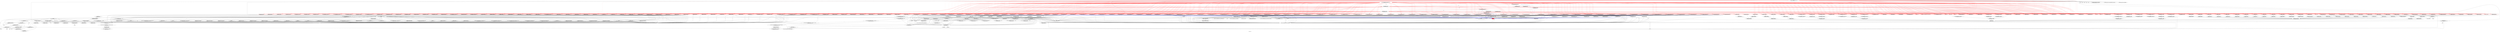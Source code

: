 digraph {
	label="main的函数调用图";
	main[label="main\n在文件./ExampleCode/cgen-phase.cc中第23行左右定义"];
	_Z12handle_flagsiPPc[label="handle_flags(int, char**)\n在文件./ExampleCode/handle_flags.cc中第56行左右定义"];
	_Z12handle_flagsiPPc -> getopt;
	_Z12handle_flagsiPPc -> _ZStlsISt11char_traitsIcEERSt13basic_ostreamIcT_ES5_PKc[label="4"];
	_Z12handle_flagsiPPc -> exit;
	main -> _Z12handle_flagsiPPc;
	main -> fopen;
	main -> _ZStlsISt11char_traitsIcEERSt13basic_ostreamIcT_ES5_PKc[label="2"];
	main -> _ZNSolsEPFRSoS_E;
	main -> exit[label="2"];
	main -> strrchr;
	main -> strlen;
	main -> _Znam;
	main -> strcpy;
	main -> strcat;
	_Z11ast_yyparsev[label="ast_yyparse()\n在文件./ExampleCode/ast-parse.cc中第403行左右定义"];
	_Z11ast_yyparsev -> fprintf[label="18"];
	_Z9ast_yylexv[label="ast_yylex()\n在文件./ExampleCode/ast-lex.cc中第674行左右定义"];
	_Z16yy_create_bufferP8_IO_FILEi[label="yy_create_buffer(_IO_FILE*, int)\n在文件./ExampleCode/ast-lex.cc中第1552行左右定义"];
	_ZL13yy_flex_allocj[label="yy_flex_alloc(unsigned int)\n在文件./ExampleCode/ast-lex.cc中第1872行左右定义"];
	_ZL13yy_flex_allocj -> malloc;
	_Z16yy_create_bufferP8_IO_FILEi -> _ZL13yy_flex_allocj[label="2"];
	_ZL14yy_fatal_errorPKc[label="yy_fatal_error(char const*)\n在文件./ExampleCode/ast-lex.cc中第1808行左右定义"];
	_ZL14yy_fatal_errorPKc -> fprintf;
	_ZL14yy_fatal_errorPKc -> exit;
	_Z16yy_create_bufferP8_IO_FILEi -> _ZL14yy_fatal_errorPKc[label="2"];
	_Z14yy_init_bufferP15yy_buffer_stateP8_IO_FILE[label="yy_init_buffer(yy_buffer_state*, _IO_FILE*)\n在文件./ExampleCode/ast-lex.cc中第1604行左右定义"];
	_Z15yy_flush_bufferP15yy_buffer_state[label="yy_flush_buffer(yy_buffer_state*)\n在文件./ExampleCode/ast-lex.cc中第1629行左右定义"];
	_Z20yy_load_buffer_statev[label="yy_load_buffer_state()\n在文件./ExampleCode/ast-lex.cc中定义"];
	_Z15yy_flush_bufferP15yy_buffer_state -> _Z20yy_load_buffer_statev;
	_Z14yy_init_bufferP15yy_buffer_stateP8_IO_FILE -> _Z15yy_flush_bufferP15yy_buffer_state;
	_Z14yy_init_bufferP15yy_buffer_stateP8_IO_FILE -> fileno;
	_Z14yy_init_bufferP15yy_buffer_stateP8_IO_FILE -> isatty;
	_Z16yy_create_bufferP8_IO_FILEi -> _Z14yy_init_bufferP15yy_buffer_stateP8_IO_FILE;
	_Z9ast_yylexv -> _Z16yy_create_bufferP8_IO_FILEi;
	_Z9ast_yylexv -> _Z20yy_load_buffer_statev;
	_Z9ast_yylexv -> fprintf[label="5"];
	_ZN11StringTableI8IntEntryE10add_stringEPci[label="StringTable<IntEntry>::add_string(char*, int)\n在文件./ExampleCode/stringtab.cc中定义"];
	_ZN11StringTableI8IntEntryE10add_stringEPci -> strlen[label="2"];
	_ZNK4ListI8IntEntryE2hdEv[label="List<IntEntry>::hd() const\n在文件./ExampleCode/stringtab.cc中定义"];
	_ZN11StringTableI8IntEntryE10add_stringEPci -> _ZNK4ListI8IntEntryE2hdEv[label="2"];
	_ZNK5Entry12equal_stringEPci[label="Entry::equal_string(char*, int) const\n在文件./ExampleCode/stringtab.cc中定义"];
	_ZNK5Entry12equal_stringEPci -> strncmp;
	_ZN11StringTableI8IntEntryE10add_stringEPci -> _ZNK5Entry12equal_stringEPci;
	_ZNK4ListI8IntEntryE2tlEv[label="List<IntEntry>::tl() const\n在文件./ExampleCode/stringtab.cc中定义"];
	_ZN11StringTableI8IntEntryE10add_stringEPci -> _ZNK4ListI8IntEntryE2tlEv;
	_ZN11StringTableI8IntEntryE10add_stringEPci -> _Znwm[label="2"];
	_ZN11StringTableI8IntEntryE10add_stringEPci -> _ZdlPv[label="2"];
	_Z9ast_yylexv -> _ZN11StringTableI8IntEntryE10add_stringEPci;
	_Z9ast_yylexv -> atoi;
	_ZN11StringTableI7IdEntryE10add_stringEPci[label="StringTable<IdEntry>::add_string(char*, int)\n在文件./ExampleCode/stringtab.cc中定义"];
	_ZN11StringTableI7IdEntryE10add_stringEPci -> strlen[label="2"];
	_ZNK4ListI7IdEntryE2hdEv[label="List<IdEntry>::hd() const\n在文件./ExampleCode/stringtab.cc中定义"];
	_ZN11StringTableI7IdEntryE10add_stringEPci -> _ZNK4ListI7IdEntryE2hdEv[label="2"];
	_ZN11StringTableI7IdEntryE10add_stringEPci -> _ZNK5Entry12equal_stringEPci;
	_ZNK4ListI7IdEntryE2tlEv[label="List<IdEntry>::tl() const\n在文件./ExampleCode/stringtab.cc中定义"];
	_ZN11StringTableI7IdEntryE10add_stringEPci -> _ZNK4ListI7IdEntryE2tlEv;
	_ZN11StringTableI7IdEntryE10add_stringEPci -> _Znwm[label="2"];
	_ZN11StringTableI7IdEntryE10add_stringEPci -> _ZdlPv[label="2"];
	_Z9ast_yylexv -> _ZN11StringTableI7IdEntryE10add_stringEPci;
	_ZN11StringTableI11StringEntryE10add_stringEPci[label="StringTable<StringEntry>::add_string(char*, int)\n在文件./ExampleCode/stringtab.cc中定义"];
	_ZN11StringTableI11StringEntryE10add_stringEPci -> strlen[label="2"];
	_ZNK4ListI11StringEntryE2hdEv[label="List<StringEntry>::hd() const\n在文件./ExampleCode/stringtab.cc中定义"];
	_ZN11StringTableI11StringEntryE10add_stringEPci -> _ZNK4ListI11StringEntryE2hdEv[label="2"];
	_ZN11StringTableI11StringEntryE10add_stringEPci -> _ZNK5Entry12equal_stringEPci;
	_ZNK4ListI11StringEntryE2tlEv[label="List<StringEntry>::tl() const\n在文件./ExampleCode/stringtab.cc中定义"];
	_ZN11StringTableI11StringEntryE10add_stringEPci -> _ZNK4ListI11StringEntryE2tlEv;
	_ZN11StringTableI11StringEntryE10add_stringEPci -> _Znwm[label="2"];
	_ZN11StringTableI11StringEntryE10add_stringEPci -> _ZdlPv[label="2"];
	_Z9ast_yylexv -> _ZN11StringTableI11StringEntryE10add_stringEPci;
	_Z9ast_yylexv -> strtol;
	_Z9ast_yylexv -> fwrite;
	_ZL21yy_get_previous_statev[label="yy_get_previous_state()\n在文件./ExampleCode/ast-lex.cc中第1307行左右定义"];
	_Z9ast_yylexv -> _ZL21yy_get_previous_statev[label="3"];
	_ZL16yy_try_NUL_transi[label="yy_try_NUL_trans(int)\n在文件./ExampleCode/ast-lex.cc中第1344行左右定义"];
	_Z9ast_yylexv -> _ZL16yy_try_NUL_transi;
	_ZL18yy_get_next_bufferv[label="yy_get_next_buffer()\n在文件./ExampleCode/ast-lex.cc中第1172行左右定义"];
	_ZL18yy_get_next_bufferv -> _ZL14yy_fatal_errorPKc[label="3"];
	_ZL15yy_flex_reallocPvj[label="yy_flex_realloc(void*, unsigned int)\n在文件./ExampleCode/ast-lex.cc中第1890行左右定义"];
	_ZL15yy_flex_reallocPvj -> realloc;
	_ZL18yy_get_next_bufferv -> _ZL15yy_flex_reallocPvj;
	_ZL18yy_get_next_bufferv -> fread;
	_Z9yyrestartP8_IO_FILE[label="yyrestart(_IO_FILE*)\n在文件./ExampleCode/ast-lex.cc中第1491行左右定义"];
	_Z9yyrestartP8_IO_FILE -> _Z16yy_create_bufferP8_IO_FILEi;
	_Z9yyrestartP8_IO_FILE -> _Z14yy_init_bufferP15yy_buffer_stateP8_IO_FILE;
	_Z9yyrestartP8_IO_FILE -> _Z20yy_load_buffer_statev;
	_ZL18yy_get_next_bufferv -> _Z9yyrestartP8_IO_FILE;
	_Z9ast_yylexv -> _ZL18yy_get_next_bufferv;
	_Z9ast_yylexv -> _ZL14yy_fatal_errorPKc;
	_Z11ast_yyparsev -> _Z9ast_yylexv;
	_Z7programP9list_nodeIP12Class__classE[label="program(list_node<Class__class*>*)\n在文件./ExampleCode/cool-tree.cc中第514行左右定义"];
	_Z7programP9list_nodeIP12Class__classE -> _Znwm;
	_Z7programP9list_nodeIP12Class__classE -> _ZdlPv;
	_Z11ast_yyparsev -> _Z7programP9list_nodeIP12Class__classE;
	_Z11ast_yyparsev -> exit;
	_Z14single_ClassesP12Class__class[label="single_Classes(Class__class*)\n在文件./ExampleCode/cool-tree.cc中第444行左右定义"];
	_Z14single_ClassesP12Class__class -> _Znwm;
	_Z14single_ClassesP12Class__class -> _ZdlPv;
	_Z11ast_yyparsev -> _Z14single_ClassesP12Class__class[label="2"];
	_Z14append_ClassesP9list_nodeIP12Class__classES3_[label="append_Classes(list_node<Class__class*>*, list_node<Class__class*>*)\n在文件./ExampleCode/cool-tree.cc中第449行左右定义"];
	_Z14append_ClassesP9list_nodeIP12Class__classES3_ -> _Znwm;
	_Z14append_ClassesP9list_nodeIP12Class__classES3_ -> _ZdlPv;
	_Z11ast_yyparsev -> _Z14append_ClassesP9list_nodeIP12Class__classES3_;
	_Z6class_P5EntryS0_P9list_nodeIP13Feature_classES0_[label="class_(Entry*, Entry*, list_node<Feature_class*>*, Entry*)\n在文件./ExampleCode/cool-tree.cc中第519行左右定义"];
	_Z6class_P5EntryS0_P9list_nodeIP13Feature_classES0_ -> _Znwm;
	_Z6class_P5EntryS0_P9list_nodeIP13Feature_classES0_ -> _ZdlPv;
	_Z11ast_yyparsev -> _Z6class_P5EntryS0_P9list_nodeIP13Feature_classES0_;
	_Z12nil_Featuresv[label="nil_Features()\n在文件./ExampleCode/cool-tree.cc中定义"];
	_Z12nil_Featuresv -> _Znwm;
	_Z12nil_Featuresv -> _ZdlPv;
	_Z11ast_yyparsev -> _Z12nil_Featuresv;
	_Z15single_FeaturesP13Feature_class[label="single_Features(Feature_class*)\n在文件./ExampleCode/cool-tree.cc中第459行左右定义"];
	_Z15single_FeaturesP13Feature_class -> _Znwm;
	_Z15single_FeaturesP13Feature_class -> _ZdlPv;
	_Z11ast_yyparsev -> _Z15single_FeaturesP13Feature_class[label="2"];
	_Z15append_FeaturesP9list_nodeIP13Feature_classES3_[label="append_Features(list_node<Feature_class*>*, list_node<Feature_class*>*)\n在文件./ExampleCode/cool-tree.cc中第464行左右定义"];
	_Z15append_FeaturesP9list_nodeIP13Feature_classES3_ -> _Znwm;
	_Z15append_FeaturesP9list_nodeIP13Feature_classES3_ -> _ZdlPv;
	_Z11ast_yyparsev -> _Z15append_FeaturesP9list_nodeIP13Feature_classES3_;
	_Z6methodP5EntryP9list_nodeIP12Formal_classES0_P16Expression_class[label="method(Entry*, list_node<Formal_class*>*, Entry*, Expression_class*)\n在文件./ExampleCode/cool-tree.cc中第524行左右定义"];
	_Z6methodP5EntryP9list_nodeIP12Formal_classES0_P16Expression_class -> _Znwm;
	_Z6methodP5EntryP9list_nodeIP12Formal_classES0_P16Expression_class -> _ZdlPv;
	_Z11ast_yyparsev -> _Z6methodP5EntryP9list_nodeIP12Formal_classES0_P16Expression_class;
	_Z4attrP5EntryS0_P16Expression_class[label="attr(Entry*, Entry*, Expression_class*)\n在文件./ExampleCode/cool-tree.cc中第529行左右定义"];
	_Z4attrP5EntryS0_P16Expression_class -> _Znwm;
	_Z4attrP5EntryS0_P16Expression_class -> _ZdlPv;
	_Z11ast_yyparsev -> _Z4attrP5EntryS0_P16Expression_class;
	_Z11nil_Formalsv[label="nil_Formals()\n在文件./ExampleCode/cool-tree.cc中定义"];
	_Z11nil_Formalsv -> _Znwm;
	_Z11nil_Formalsv -> _ZdlPv;
	_Z11ast_yyparsev -> _Z11nil_Formalsv;
	_Z14single_FormalsP12Formal_class[label="single_Formals(Formal_class*)\n在文件./ExampleCode/cool-tree.cc中第474行左右定义"];
	_Z14single_FormalsP12Formal_class -> _Znwm;
	_Z14single_FormalsP12Formal_class -> _ZdlPv;
	_Z11ast_yyparsev -> _Z14single_FormalsP12Formal_class[label="2"];
	_Z14append_FormalsP9list_nodeIP12Formal_classES3_[label="append_Formals(list_node<Formal_class*>*, list_node<Formal_class*>*)\n在文件./ExampleCode/cool-tree.cc中第479行左右定义"];
	_Z14append_FormalsP9list_nodeIP12Formal_classES3_ -> _Znwm;
	_Z14append_FormalsP9list_nodeIP12Formal_classES3_ -> _ZdlPv;
	_Z11ast_yyparsev -> _Z14append_FormalsP9list_nodeIP12Formal_classES3_;
	_Z6formalP5EntryS0_[label="formal(Entry*, Entry*)\n在文件./ExampleCode/cool-tree.cc中第534行左右定义"];
	_Z6formalP5EntryS0_ -> _Znwm;
	_Z6formalP5EntryS0_ -> _ZdlPv;
	_Z11ast_yyparsev -> _Z6formalP5EntryS0_;
	_ZN16Expression_class8set_typeEP5Entry[label="Expression_class::set_type(Entry*)\n在文件./ExampleCode/ast-parse.cc中定义"];
	_Z11ast_yyparsev -> _ZN16Expression_class8set_typeEP5Entry;
	_Z6assignP5EntryP16Expression_class[label="assign(Entry*, Expression_class*)\n在文件./ExampleCode/cool-tree.cc中第544行左右定义"];
	_Z6assignP5EntryP16Expression_class -> _Znwm;
	_Z6assignP5EntryP16Expression_class -> _ZdlPv;
	_Z11ast_yyparsev -> _Z6assignP5EntryP16Expression_class;
	_Z15static_dispatchP16Expression_classP5EntryS2_P9list_nodeIS0_E[label="static_dispatch(Expression_class*, Entry*, Entry*, list_node<Expression_class*>*)\n在文件./ExampleCode/cool-tree.cc中第549行左右定义"];
	_Z15static_dispatchP16Expression_classP5EntryS2_P9list_nodeIS0_E -> _Znwm;
	_Z15static_dispatchP16Expression_classP5EntryS2_P9list_nodeIS0_E -> _ZdlPv;
	_Z11ast_yyparsev -> _Z15static_dispatchP16Expression_classP5EntryS2_P9list_nodeIS0_E;
	_Z8dispatchP16Expression_classP5EntryP9list_nodeIS0_E[label="dispatch(Expression_class*, Entry*, list_node<Expression_class*>*)\n在文件./ExampleCode/cool-tree.cc中第554行左右定义"];
	_Z8dispatchP16Expression_classP5EntryP9list_nodeIS0_E -> _Znwm;
	_Z8dispatchP16Expression_classP5EntryP9list_nodeIS0_E -> _ZdlPv;
	_Z11ast_yyparsev -> _Z8dispatchP16Expression_classP5EntryP9list_nodeIS0_E;
	_Z4condP16Expression_classS0_S0_[label="cond(Expression_class*, Expression_class*, Expression_class*)\n在文件./ExampleCode/cool-tree.cc中第559行左右定义"];
	_Z4condP16Expression_classS0_S0_ -> _Znwm;
	_Z4condP16Expression_classS0_S0_ -> _ZdlPv;
	_Z11ast_yyparsev -> _Z4condP16Expression_classS0_S0_;
	_Z4loopP16Expression_classS0_[label="loop(Expression_class*, Expression_class*)\n在文件./ExampleCode/cool-tree.cc中第564行左右定义"];
	_Z4loopP16Expression_classS0_ -> _Znwm;
	_Z4loopP16Expression_classS0_ -> _ZdlPv;
	_Z11ast_yyparsev -> _Z4loopP16Expression_classS0_;
	_Z5blockP9list_nodeIP16Expression_classE[label="block(list_node<Expression_class*>*)\n在文件./ExampleCode/cool-tree.cc中第574行左右定义"];
	_Z5blockP9list_nodeIP16Expression_classE -> _Znwm;
	_Z5blockP9list_nodeIP16Expression_classE -> _ZdlPv;
	_Z11ast_yyparsev -> _Z5blockP9list_nodeIP16Expression_classE;
	_Z3letP5EntryS0_P16Expression_classS2_[label="let(Entry*, Entry*, Expression_class*, Expression_class*)\n在文件./ExampleCode/cool-tree.cc中第579行左右定义"];
	_Z3letP5EntryS0_P16Expression_classS2_ -> _Znwm;
	_Z3letP5EntryS0_P16Expression_classS2_ -> _ZdlPv;
	_Z11ast_yyparsev -> _Z3letP5EntryS0_P16Expression_classS2_;
	_Z7typcaseP16Expression_classP9list_nodeIP10Case_classE[label="typcase(Expression_class*, list_node<Case_class*>*)\n在文件./ExampleCode/cool-tree.cc中第569行左右定义"];
	_Z7typcaseP16Expression_classP9list_nodeIP10Case_classE -> _Znwm;
	_Z7typcaseP16Expression_classP9list_nodeIP10Case_classE -> _ZdlPv;
	_Z11ast_yyparsev -> _Z7typcaseP16Expression_classP9list_nodeIP10Case_classE;
	_Z4new_P5Entry[label="new_(Entry*)\n在文件./ExampleCode/cool-tree.cc中第644行左右定义"];
	_Z4new_P5Entry -> _Znwm;
	_Z4new_P5Entry -> _ZdlPv;
	_Z11ast_yyparsev -> _Z4new_P5Entry;
	_Z6isvoidP16Expression_class[label="isvoid(Expression_class*)\n在文件./ExampleCode/cool-tree.cc中第649行左右定义"];
	_Z6isvoidP16Expression_class -> _Znwm;
	_Z6isvoidP16Expression_class -> _ZdlPv;
	_Z11ast_yyparsev -> _Z6isvoidP16Expression_class;
	_Z4plusP16Expression_classS0_[label="plus(Expression_class*, Expression_class*)\n在文件./ExampleCode/cool-tree.cc中第584行左右定义"];
	_Z4plusP16Expression_classS0_ -> _Znwm;
	_Z4plusP16Expression_classS0_ -> _ZdlPv;
	_Z11ast_yyparsev -> _Z4plusP16Expression_classS0_;
	_Z3subP16Expression_classS0_[label="sub(Expression_class*, Expression_class*)\n在文件./ExampleCode/cool-tree.cc中第589行左右定义"];
	_Z3subP16Expression_classS0_ -> _Znwm;
	_Z3subP16Expression_classS0_ -> _ZdlPv;
	_Z11ast_yyparsev -> _Z3subP16Expression_classS0_;
	_Z3mulP16Expression_classS0_[label="mul(Expression_class*, Expression_class*)\n在文件./ExampleCode/cool-tree.cc中第594行左右定义"];
	_Z3mulP16Expression_classS0_ -> _Znwm;
	_Z3mulP16Expression_classS0_ -> _ZdlPv;
	_Z11ast_yyparsev -> _Z3mulP16Expression_classS0_;
	_Z6divideP16Expression_classS0_[label="divide(Expression_class*, Expression_class*)\n在文件./ExampleCode/cool-tree.cc中第599行左右定义"];
	_Z6divideP16Expression_classS0_ -> _Znwm;
	_Z6divideP16Expression_classS0_ -> _ZdlPv;
	_Z11ast_yyparsev -> _Z6divideP16Expression_classS0_;
	_Z3negP16Expression_class[label="neg(Expression_class*)\n在文件./ExampleCode/cool-tree.cc中第604行左右定义"];
	_Z3negP16Expression_class -> _Znwm;
	_Z3negP16Expression_class -> _ZdlPv;
	_Z11ast_yyparsev -> _Z3negP16Expression_class;
	_Z2ltP16Expression_classS0_[label="lt(Expression_class*, Expression_class*)\n在文件./ExampleCode/cool-tree.cc中第609行左右定义"];
	_Z2ltP16Expression_classS0_ -> _Znwm;
	_Z2ltP16Expression_classS0_ -> _ZdlPv;
	_Z11ast_yyparsev -> _Z2ltP16Expression_classS0_;
	_Z2eqP16Expression_classS0_[label="eq(Expression_class*, Expression_class*)\n在文件./ExampleCode/cool-tree.cc中第614行左右定义"];
	_Z2eqP16Expression_classS0_ -> _Znwm;
	_Z2eqP16Expression_classS0_ -> _ZdlPv;
	_Z11ast_yyparsev -> _Z2eqP16Expression_classS0_;
	_Z3leqP16Expression_classS0_[label="leq(Expression_class*, Expression_class*)\n在文件./ExampleCode/cool-tree.cc中第619行左右定义"];
	_Z3leqP16Expression_classS0_ -> _Znwm;
	_Z3leqP16Expression_classS0_ -> _ZdlPv;
	_Z11ast_yyparsev -> _Z3leqP16Expression_classS0_;
	_Z4compP16Expression_class[label="comp(Expression_class*)\n在文件./ExampleCode/cool-tree.cc中第624行左右定义"];
	_Z4compP16Expression_class -> _Znwm;
	_Z4compP16Expression_class -> _ZdlPv;
	_Z11ast_yyparsev -> _Z4compP16Expression_class;
	_Z9int_constP5Entry[label="int_const(Entry*)\n在文件./ExampleCode/cool-tree.cc中第629行左右定义"];
	_Z9int_constP5Entry -> _Znwm;
	_Z9int_constP5Entry -> _ZdlPv;
	_Z11ast_yyparsev -> _Z9int_constP5Entry;
	_Z12string_constP5Entry[label="string_const(Entry*)\n在文件./ExampleCode/cool-tree.cc中第639行左右定义"];
	_Z12string_constP5Entry -> _Znwm;
	_Z12string_constP5Entry -> _ZdlPv;
	_Z11ast_yyparsev -> _Z12string_constP5Entry;
	_ZNK5Entry10get_stringEv[label="Entry::get_string() const\n在文件./ExampleCode/stringtab.cc中定义"];
	_Z11ast_yyparsev -> _ZNK5Entry10get_stringEv;
	_Z10bool_consti[label="bool_const(int)\n在文件./ExampleCode/cool-tree.cc中第634行左右定义"];
	_Z10bool_consti -> _Znwm;
	_Z10bool_consti -> _ZdlPv;
	_Z11ast_yyparsev -> _Z10bool_consti[label="2"];
	_Z6objectP5Entry[label="object(Entry*)\n在文件./ExampleCode/cool-tree.cc中第659行左右定义"];
	_Z6objectP5Entry -> _Znwm;
	_Z6objectP5Entry -> _ZdlPv;
	_Z11ast_yyparsev -> _Z6objectP5Entry;
	_Z7no_exprv[label="no_expr()\n在文件./ExampleCode/cool-tree.cc中定义"];
	_Z7no_exprv -> _Znwm;
	_Z7no_exprv -> _ZdlPv;
	_Z11ast_yyparsev -> _Z7no_exprv;
	_Z15nil_Expressionsv[label="nil_Expressions()\n在文件./ExampleCode/cool-tree.cc中定义"];
	_Z15nil_Expressionsv -> _Znwm;
	_Z15nil_Expressionsv -> _ZdlPv;
	_Z11ast_yyparsev -> _Z15nil_Expressionsv;
	_Z18single_ExpressionsP16Expression_class[label="single_Expressions(Expression_class*)\n在文件./ExampleCode/cool-tree.cc中第489行左右定义"];
	_Z18single_ExpressionsP16Expression_class -> _Znwm;
	_Z18single_ExpressionsP16Expression_class -> _ZdlPv;
	_Z11ast_yyparsev -> _Z18single_ExpressionsP16Expression_class[label="2"];
	_Z18append_ExpressionsP9list_nodeIP16Expression_classES3_[label="append_Expressions(list_node<Expression_class*>*, list_node<Expression_class*>*)\n在文件./ExampleCode/cool-tree.cc中第494行左右定义"];
	_Z18append_ExpressionsP9list_nodeIP16Expression_classES3_ -> _Znwm;
	_Z18append_ExpressionsP9list_nodeIP16Expression_classES3_ -> _ZdlPv;
	_Z11ast_yyparsev -> _Z18append_ExpressionsP9list_nodeIP16Expression_classES3_;
	_Z12single_CasesP10Case_class[label="single_Cases(Case_class*)\n在文件./ExampleCode/cool-tree.cc中第504行左右定义"];
	_Z12single_CasesP10Case_class -> _Znwm;
	_Z12single_CasesP10Case_class -> _ZdlPv;
	_Z11ast_yyparsev -> _Z12single_CasesP10Case_class[label="2"];
	_Z12append_CasesP9list_nodeIP10Case_classES3_[label="append_Cases(list_node<Case_class*>*, list_node<Case_class*>*)\n在文件./ExampleCode/cool-tree.cc中第509行左右定义"];
	_Z12append_CasesP9list_nodeIP10Case_classES3_ -> _Znwm;
	_Z12append_CasesP9list_nodeIP10Case_classES3_ -> _ZdlPv;
	_Z11ast_yyparsev -> _Z12append_CasesP9list_nodeIP10Case_classES3_;
	_Z6branchP5EntryS0_P16Expression_class[label="branch(Entry*, Entry*, Expression_class*)\n在文件./ExampleCode/cool-tree.cc中第539行左右定义"];
	_Z6branchP5EntryS0_P16Expression_class -> _Znwm;
	_Z6branchP5EntryS0_P16Expression_class -> _ZdlPv;
	_Z11ast_yyparsev -> _Z6branchP5EntryS0_P16Expression_class;
	_Z11ast_yyerrorPc[label="ast_yyerror(char*)\n在文件./ExampleCode/ast-parse.cc中第241行左右定义"];
	_Z11ast_yyerrorPc -> _ZStlsISt11char_traitsIcEERSt13basic_ostreamIcT_ES5_PKc;
	_Z11ast_yyerrorPc -> _ZNSolsEPFRSoS_E;
	_Z11ast_yyerrorPc -> exit;
	_Z11ast_yyparsev -> _Z11ast_yyerrorPc[label="2"];
	main -> _Z11ast_yyparsev;
	_ZStorSt13_Ios_OpenmodeS_[label="std::operator|(std::_Ios_Openmode, std::_Ios_Openmode)\n在文件./ExampleCode/cgen-phase.cc中第130行左右定义"];
	main -> _ZStorSt13_Ios_OpenmodeS_;
	main -> _ZNSt14basic_ofstreamIcSt11char_traitsIcEEC1EPKcSt13_Ios_Openmode;
	main -> _ZNSt14basic_ofstreamIcSt11char_traitsIcEED1Ev;
	_ZNSt8ios_base4InitD1Ev[color=red];
	main -> _ZNSt8ios_base4InitD1Ev[color=red,style=dashed];
	_GLOBAL__I_a[label="global constructors keyed to a\n在文件./ExampleCode/cgen_supp.cc中定义"];
	__cxx_global_var_init[label="__cxx_global_var_init\n在文件./ExampleCode/cgen_supp.cc中定义"];
	__cxx_global_var_init -> _ZNSt8ios_base4InitC1Ev;
	__cxx_global_var_init -> __cxa_atexit;
	_GLOBAL__I_a -> __cxx_global_var_init;
	_GLOBAL__I_a[color=red];
	main -> _GLOBAL__I_a[color=red,style=dashed];
	_ZN13program_classD1Ev[label="program_class::~program_class()\n在文件./ExampleCode/cool-tree.cc中定义"];
	_ZN13program_classD2Ev[label="program_class::~program_class()\n在文件./ExampleCode/cool-tree.cc中定义"];
	_ZN13Program_classD2Ev[label="Program_class::~Program_class()\n在文件./ExampleCode/cool-tree.cc中定义"];
	_ZN9tree_nodeD2Ev[label="tree_node::~tree_node()\n在文件./ExampleCode/tree.cc中定义"];
	_ZN13Program_classD2Ev -> _ZN9tree_nodeD2Ev;
	_ZN13program_classD2Ev -> _ZN13Program_classD2Ev;
	_ZN13program_classD1Ev -> _ZN13program_classD2Ev;
	_ZN13program_classD1Ev[color=red];
	main -> _ZN13program_classD1Ev[color=red,style=dashed];
	_ZN13program_classD0Ev[label="program_class::~program_class()\n在文件./ExampleCode/cool-tree.cc中定义"];
	_ZN13program_classD0Ev -> _ZdlPv[label="2"];
	_ZN13program_classD0Ev[color=red];
	main -> _ZN13program_classD0Ev[color=red,style=dashed];
	_ZN13program_class4cgenERSo[label="program_class::cgen(std::ostream&)\n在文件./ExampleCode/cgen.cc中定义"];
	_ZL20initialize_constantsv[label="initialize_constants()\n在文件./ExampleCode/cgen.cc中定义"];
	_ZN11StringTableI7IdEntryE10add_stringEPc[label="StringTable<IdEntry>::add_string(char*)\n在文件./ExampleCode/stringtab.cc中定义"];
	_ZN11StringTableI7IdEntryE10add_stringEPc -> _ZN11StringTableI7IdEntryE10add_stringEPci;
	_ZL20initialize_constantsv -> _ZN11StringTableI7IdEntryE10add_stringEPc[label="26"];
	_ZN13program_class4cgenERSo -> _ZL20initialize_constantsv;
	_ZN13program_class4cgenERSo -> _Znwm;
	_ZN13program_class4cgenERSo -> _ZdlPv;
	_ZN13program_class4cgenERSo[color=red];
	main -> _ZN13program_class4cgenERSo[color=red,style=dashed];
	_ZN12class__classD1Ev[label="class__class::~class__class()\n在文件./ExampleCode/cool-tree.cc中定义"];
	_ZN12class__classD2Ev[label="class__class::~class__class()\n在文件./ExampleCode/cgen.cc中定义"];
	_ZN12Class__classD2Ev[label="Class__class::~Class__class()\n在文件./ExampleCode/cgen.cc中定义"];
	_ZN12Class__classD2Ev -> _ZN9tree_nodeD2Ev;
	_ZN12class__classD2Ev -> _ZN12Class__classD2Ev;
	_ZN12class__classD1Ev -> _ZN12class__classD2Ev;
	_ZN12class__classD1Ev[color=red];
	main -> _ZN12class__classD1Ev[color=red,style=dashed];
	_ZN12class__classD0Ev[label="class__class::~class__class()\n在文件./ExampleCode/cool-tree.cc中定义"];
	_ZN12class__classD0Ev -> _ZdlPv[label="2"];
	_ZN12class__classD0Ev[color=red];
	main -> _ZN12class__classD0Ev[color=red,style=dashed];
	_ZN12class__class8get_nameEv[label="class__class::get_name()\n在文件./ExampleCode/cgen.cc中定义"];
	_ZN12class__class8get_nameEv[color=red];
	main -> _ZN12class__class8get_nameEv[color=red,style=dashed];
	_ZN12class__class10get_parentEv[label="class__class::get_parent()\n在文件./ExampleCode/cgen.cc中定义"];
	_ZN12class__class10get_parentEv[color=red];
	main -> _ZN12class__class10get_parentEv[color=red,style=dashed];
	_ZN12class__class12get_filenameEv[label="class__class::get_filename()\n在文件./ExampleCode/cgen.cc中定义"];
	_ZN12class__class12get_filenameEv[color=red];
	main -> _ZN12class__class12get_filenameEv[color=red,style=dashed];
	_ZN16single_list_nodeIP16Expression_classE3lenEv[label="single_list_node<Expression_class*>::len()\n在文件./ExampleCode/cool-tree.cc中定义"];
	_ZN16single_list_nodeIP16Expression_classE3lenEv[color=red];
	main -> _ZN16single_list_nodeIP16Expression_classE3lenEv[color=red,style=dashed];
	_ZN11append_nodeIP12Formal_classED1Ev[label="append_node<Formal_class*>::~append_node()\n在文件./ExampleCode/cool-tree.cc中定义"];
	_ZN11append_nodeIP12Formal_classED2Ev[label="append_node<Formal_class*>::~append_node()\n在文件./ExampleCode/cool-tree.cc中定义"];
	_ZN9list_nodeIP12Formal_classED2Ev[label="list_node<Formal_class*>::~list_node()\n在文件./ExampleCode/cool-tree.cc中定义"];
	_ZN9list_nodeIP12Formal_classED2Ev -> _ZN9tree_nodeD2Ev;
	_ZN11append_nodeIP12Formal_classED2Ev -> _ZN9list_nodeIP12Formal_classED2Ev;
	_ZN11append_nodeIP12Formal_classED1Ev -> _ZN11append_nodeIP12Formal_classED2Ev;
	_ZN11append_nodeIP12Formal_classED1Ev[color=red];
	main -> _ZN11append_nodeIP12Formal_classED1Ev[color=red,style=dashed];
	_ZN11append_nodeIP12Formal_classED0Ev[label="append_node<Formal_class*>::~append_node()\n在文件./ExampleCode/cool-tree.cc中定义"];
	_ZN11append_nodeIP12Formal_classED0Ev -> _ZdlPv[label="2"];
	_ZN11append_nodeIP12Formal_classED0Ev[color=red];
	main -> _ZN11append_nodeIP12Formal_classED0Ev[color=red,style=dashed];
	_ZN9list_nodeIP12Formal_classED1Ev[label="list_node<Formal_class*>::~list_node()\n在文件./ExampleCode/cool-tree.cc中定义"];
	_ZN9list_nodeIP12Formal_classED1Ev -> _ZN9list_nodeIP12Formal_classED2Ev;
	_ZN9list_nodeIP12Formal_classED1Ev[color=red];
	main -> _ZN9list_nodeIP12Formal_classED1Ev[color=red,style=dashed];
	_ZN9list_nodeIP12Formal_classED0Ev[label="list_node<Formal_class*>::~list_node()\n在文件./ExampleCode/cool-tree.cc中定义"];
	_ZN9list_nodeIP12Formal_classED0Ev -> _ZdlPv[label="2"];
	_ZN9list_nodeIP12Formal_classED0Ev[color=red];
	main -> _ZN9list_nodeIP12Formal_classED0Ev[color=red,style=dashed];
	_GLOBAL__I_a218[color=red];
	main -> _GLOBAL__I_a218[color=red,style=dashed];
	_ZN11append_nodeIP13Feature_classED1Ev[label="append_node<Feature_class*>::~append_node()\n在文件./ExampleCode/cool-tree.cc中定义"];
	_ZN11append_nodeIP13Feature_classED2Ev[label="append_node<Feature_class*>::~append_node()\n在文件./ExampleCode/cool-tree.cc中定义"];
	_ZN9list_nodeIP13Feature_classED2Ev[label="list_node<Feature_class*>::~list_node()\n在文件./ExampleCode/cool-tree.cc中定义"];
	_ZN9list_nodeIP13Feature_classED2Ev -> _ZN9tree_nodeD2Ev;
	_ZN11append_nodeIP13Feature_classED2Ev -> _ZN9list_nodeIP13Feature_classED2Ev;
	_ZN11append_nodeIP13Feature_classED1Ev -> _ZN11append_nodeIP13Feature_classED2Ev;
	_ZN11append_nodeIP13Feature_classED1Ev[color=red];
	main -> _ZN11append_nodeIP13Feature_classED1Ev[color=red,style=dashed];
	_ZN11append_nodeIP13Feature_classED0Ev[label="append_node<Feature_class*>::~append_node()\n在文件./ExampleCode/cool-tree.cc中定义"];
	_ZN11append_nodeIP13Feature_classED0Ev -> _ZdlPv[label="2"];
	_ZN11append_nodeIP13Feature_classED0Ev[color=red];
	main -> _ZN11append_nodeIP13Feature_classED0Ev[color=red,style=dashed];
	_ZSt4endlIcSt11char_traitsIcEERSt13basic_ostreamIT_T0_ES6_[color=red];
	main -> _ZSt4endlIcSt11char_traitsIcEERSt13basic_ostreamIT_T0_ES6_[color=red,style=dashed];
	_GLOBAL__I_a31[color=red];
	main -> _GLOBAL__I_a31[color=red,style=dashed];
	__gxx_personality_v0[color=red];
	main -> __gxx_personality_v0[color=red,style=dashed];
	_GLOBAL__I_a81[color=red];
	main -> _GLOBAL__I_a81[color=red,style=dashed];
	_ZN21static_dispatch_classD1Ev[label="static_dispatch_class::~static_dispatch_class()\n在文件./ExampleCode/cool-tree.cc中定义"];
	_ZN21static_dispatch_classD2Ev[label="static_dispatch_class::~static_dispatch_class()\n在文件./ExampleCode/cool-tree.cc中定义"];
	_ZN16Expression_classD2Ev[label="Expression_class::~Expression_class()\n在文件./ExampleCode/cool-tree.cc中定义"];
	_ZN16Expression_classD2Ev -> _ZN9tree_nodeD2Ev;
	_ZN21static_dispatch_classD2Ev -> _ZN16Expression_classD2Ev;
	_ZN21static_dispatch_classD1Ev -> _ZN21static_dispatch_classD2Ev;
	_ZN21static_dispatch_classD1Ev[color=red];
	main -> _ZN21static_dispatch_classD1Ev[color=red,style=dashed];
	_ZN21static_dispatch_classD0Ev[label="static_dispatch_class::~static_dispatch_class()\n在文件./ExampleCode/cool-tree.cc中定义"];
	_ZN21static_dispatch_classD0Ev -> _ZdlPv[label="2"];
	_ZN21static_dispatch_classD0Ev[color=red];
	main -> _ZN21static_dispatch_classD0Ev[color=red,style=dashed];
	_ZN14dispatch_classD1Ev[label="dispatch_class::~dispatch_class()\n在文件./ExampleCode/cool-tree.cc中定义"];
	_ZN14dispatch_classD2Ev[label="dispatch_class::~dispatch_class()\n在文件./ExampleCode/cool-tree.cc中定义"];
	_ZN14dispatch_classD2Ev -> _ZN16Expression_classD2Ev;
	_ZN14dispatch_classD1Ev -> _ZN14dispatch_classD2Ev;
	_ZN14dispatch_classD1Ev[color=red];
	main -> _ZN14dispatch_classD1Ev[color=red,style=dashed];
	_ZN14dispatch_classD0Ev[label="dispatch_class::~dispatch_class()\n在文件./ExampleCode/cool-tree.cc中定义"];
	_ZN14dispatch_classD0Ev -> _ZdlPv[label="2"];
	_ZN14dispatch_classD0Ev[color=red];
	main -> _ZN14dispatch_classD0Ev[color=red,style=dashed];
	_ZN10cond_classD1Ev[label="cond_class::~cond_class()\n在文件./ExampleCode/cool-tree.cc中定义"];
	_ZN10cond_classD2Ev[label="cond_class::~cond_class()\n在文件./ExampleCode/cool-tree.cc中定义"];
	_ZN10cond_classD2Ev -> _ZN16Expression_classD2Ev;
	_ZN10cond_classD1Ev -> _ZN10cond_classD2Ev;
	_ZN10cond_classD1Ev[color=red];
	main -> _ZN10cond_classD1Ev[color=red,style=dashed];
	_ZN10cond_classD0Ev[label="cond_class::~cond_class()\n在文件./ExampleCode/cool-tree.cc中定义"];
	_ZN10cond_classD0Ev -> _ZdlPv[label="2"];
	_ZN10cond_classD0Ev[color=red];
	main -> _ZN10cond_classD0Ev[color=red,style=dashed];
	_ZN10loop_classD1Ev[label="loop_class::~loop_class()\n在文件./ExampleCode/cool-tree.cc中定义"];
	_ZN10loop_classD2Ev[label="loop_class::~loop_class()\n在文件./ExampleCode/cool-tree.cc中定义"];
	_ZN10loop_classD2Ev -> _ZN16Expression_classD2Ev;
	_ZN10loop_classD1Ev -> _ZN10loop_classD2Ev;
	_ZN10loop_classD1Ev[color=red];
	main -> _ZN10loop_classD1Ev[color=red,style=dashed];
	_ZN10loop_classD0Ev[label="loop_class::~loop_class()\n在文件./ExampleCode/cool-tree.cc中定义"];
	_ZN10loop_classD0Ev -> _ZdlPv[label="2"];
	_ZN10loop_classD0Ev[color=red];
	main -> _ZN10loop_classD0Ev[color=red,style=dashed];
	_ZN13typcase_classD1Ev[label="typcase_class::~typcase_class()\n在文件./ExampleCode/cool-tree.cc中定义"];
	_ZN13typcase_classD2Ev[label="typcase_class::~typcase_class()\n在文件./ExampleCode/cool-tree.cc中定义"];
	_ZN13typcase_classD2Ev -> _ZN16Expression_classD2Ev;
	_ZN13typcase_classD1Ev -> _ZN13typcase_classD2Ev;
	_ZN13typcase_classD1Ev[color=red];
	main -> _ZN13typcase_classD1Ev[color=red,style=dashed];
	_ZN13typcase_classD0Ev[label="typcase_class::~typcase_class()\n在文件./ExampleCode/cool-tree.cc中定义"];
	_ZN13typcase_classD0Ev -> _ZdlPv[label="2"];
	_ZN13typcase_classD0Ev[color=red];
	main -> _ZN13typcase_classD0Ev[color=red,style=dashed];
	_ZN11block_classD1Ev[label="block_class::~block_class()\n在文件./ExampleCode/cool-tree.cc中定义"];
	_ZN11block_classD2Ev[label="block_class::~block_class()\n在文件./ExampleCode/cool-tree.cc中定义"];
	_ZN11block_classD2Ev -> _ZN16Expression_classD2Ev;
	_ZN11block_classD1Ev -> _ZN11block_classD2Ev;
	_ZN11block_classD1Ev[color=red];
	main -> _ZN11block_classD1Ev[color=red,style=dashed];
	_ZN11block_classD0Ev[label="block_class::~block_class()\n在文件./ExampleCode/cool-tree.cc中定义"];
	_ZN11block_classD0Ev -> _ZdlPv[label="2"];
	_ZN11block_classD0Ev[color=red];
	main -> _ZN11block_classD0Ev[color=red,style=dashed];
	_ZN16single_list_nodeIP12Formal_classED1Ev[label="single_list_node<Formal_class*>::~single_list_node()\n在文件./ExampleCode/cool-tree.cc中定义"];
	_ZN16single_list_nodeIP12Formal_classED2Ev[label="single_list_node<Formal_class*>::~single_list_node()\n在文件./ExampleCode/cool-tree.cc中定义"];
	_ZN16single_list_nodeIP12Formal_classED2Ev -> _ZN9list_nodeIP12Formal_classED2Ev;
	_ZN16single_list_nodeIP12Formal_classED1Ev -> _ZN16single_list_nodeIP12Formal_classED2Ev;
	_ZN16single_list_nodeIP12Formal_classED1Ev[color=red];
	main -> _ZN16single_list_nodeIP12Formal_classED1Ev[color=red,style=dashed];
	_ZN16single_list_nodeIP12Formal_classED0Ev[label="single_list_node<Formal_class*>::~single_list_node()\n在文件./ExampleCode/cool-tree.cc中定义"];
	_ZN16single_list_nodeIP12Formal_classED0Ev -> _ZdlPv[label="2"];
	_ZN16single_list_nodeIP12Formal_classED0Ev[color=red];
	main -> _ZN16single_list_nodeIP12Formal_classED0Ev[color=red,style=dashed];
	_ZN16single_list_nodeIP12Formal_classE3lenEv[label="single_list_node<Formal_class*>::len()\n在文件./ExampleCode/cool-tree.cc中定义"];
	_ZN16single_list_nodeIP12Formal_classE3lenEv[color=red];
	main -> _ZN16single_list_nodeIP12Formal_classE3lenEv[color=red,style=dashed];
	_ZN10plus_classD1Ev[label="plus_class::~plus_class()\n在文件./ExampleCode/cool-tree.cc中定义"];
	_ZN10plus_classD2Ev[label="plus_class::~plus_class()\n在文件./ExampleCode/cool-tree.cc中定义"];
	_ZN10plus_classD2Ev -> _ZN16Expression_classD2Ev;
	_ZN10plus_classD1Ev -> _ZN10plus_classD2Ev;
	_ZN10plus_classD1Ev[color=red];
	main -> _ZN10plus_classD1Ev[color=red,style=dashed];
	_ZN10plus_classD0Ev[label="plus_class::~plus_class()\n在文件./ExampleCode/cool-tree.cc中定义"];
	_ZN10plus_classD0Ev -> _ZdlPv[label="2"];
	_ZN10plus_classD0Ev[color=red];
	main -> _ZN10plus_classD0Ev[color=red,style=dashed];
	_ZN9sub_classD1Ev[label="sub_class::~sub_class()\n在文件./ExampleCode/cool-tree.cc中定义"];
	_ZN9sub_classD2Ev[label="sub_class::~sub_class()\n在文件./ExampleCode/cool-tree.cc中定义"];
	_ZN9sub_classD2Ev -> _ZN16Expression_classD2Ev;
	_ZN9sub_classD1Ev -> _ZN9sub_classD2Ev;
	_ZN9sub_classD1Ev[color=red];
	main -> _ZN9sub_classD1Ev[color=red,style=dashed];
	_ZN9sub_classD0Ev[label="sub_class::~sub_class()\n在文件./ExampleCode/cool-tree.cc中定义"];
	_ZN9sub_classD0Ev -> _ZdlPv[label="2"];
	_ZN9sub_classD0Ev[color=red];
	main -> _ZN9sub_classD0Ev[color=red,style=dashed];
	_ZN9mul_classD1Ev[label="mul_class::~mul_class()\n在文件./ExampleCode/cool-tree.cc中定义"];
	_ZN9mul_classD2Ev[label="mul_class::~mul_class()\n在文件./ExampleCode/cool-tree.cc中定义"];
	_ZN9mul_classD2Ev -> _ZN16Expression_classD2Ev;
	_ZN9mul_classD1Ev -> _ZN9mul_classD2Ev;
	_ZN9mul_classD1Ev[color=red];
	main -> _ZN9mul_classD1Ev[color=red,style=dashed];
	_ZN9mul_classD0Ev[label="mul_class::~mul_class()\n在文件./ExampleCode/cool-tree.cc中定义"];
	_ZN9mul_classD0Ev -> _ZdlPv[label="2"];
	_ZN9mul_classD0Ev[color=red];
	main -> _ZN9mul_classD0Ev[color=red,style=dashed];
	_ZN12divide_classD1Ev[label="divide_class::~divide_class()\n在文件./ExampleCode/cool-tree.cc中定义"];
	_ZN12divide_classD2Ev[label="divide_class::~divide_class()\n在文件./ExampleCode/cool-tree.cc中定义"];
	_ZN12divide_classD2Ev -> _ZN16Expression_classD2Ev;
	_ZN12divide_classD1Ev -> _ZN12divide_classD2Ev;
	_ZN12divide_classD1Ev[color=red];
	main -> _ZN12divide_classD1Ev[color=red,style=dashed];
	_ZN12divide_classD0Ev[label="divide_class::~divide_class()\n在文件./ExampleCode/cool-tree.cc中定义"];
	_ZN12divide_classD0Ev -> _ZdlPv[label="2"];
	_ZN12divide_classD0Ev[color=red];
	main -> _ZN12divide_classD0Ev[color=red,style=dashed];
	_ZN9neg_classD1Ev[label="neg_class::~neg_class()\n在文件./ExampleCode/cool-tree.cc中定义"];
	_ZN9neg_classD2Ev[label="neg_class::~neg_class()\n在文件./ExampleCode/cool-tree.cc中定义"];
	_ZN9neg_classD2Ev -> _ZN16Expression_classD2Ev;
	_ZN9neg_classD1Ev -> _ZN9neg_classD2Ev;
	_ZN9neg_classD1Ev[color=red];
	main -> _ZN9neg_classD1Ev[color=red,style=dashed];
	_ZN9neg_classD0Ev[label="neg_class::~neg_class()\n在文件./ExampleCode/cool-tree.cc中定义"];
	_ZN9neg_classD0Ev -> _ZdlPv[label="2"];
	_ZN9neg_classD0Ev[color=red];
	main -> _ZN9neg_classD0Ev[color=red,style=dashed];
	_ZN8lt_classD1Ev[label="lt_class::~lt_class()\n在文件./ExampleCode/cool-tree.cc中定义"];
	_ZN8lt_classD2Ev[label="lt_class::~lt_class()\n在文件./ExampleCode/cool-tree.cc中定义"];
	_ZN8lt_classD2Ev -> _ZN16Expression_classD2Ev;
	_ZN8lt_classD1Ev -> _ZN8lt_classD2Ev;
	_ZN8lt_classD1Ev[color=red];
	main -> _ZN8lt_classD1Ev[color=red,style=dashed];
	_ZN8lt_classD0Ev[label="lt_class::~lt_class()\n在文件./ExampleCode/cool-tree.cc中定义"];
	_ZN8lt_classD0Ev -> _ZdlPv[label="2"];
	_ZN8lt_classD0Ev[color=red];
	main -> _ZN8lt_classD0Ev[color=red,style=dashed];
	_ZN8eq_classD1Ev[label="eq_class::~eq_class()\n在文件./ExampleCode/cool-tree.cc中定义"];
	_ZN8eq_classD2Ev[label="eq_class::~eq_class()\n在文件./ExampleCode/cool-tree.cc中定义"];
	_ZN8eq_classD2Ev -> _ZN16Expression_classD2Ev;
	_ZN8eq_classD1Ev -> _ZN8eq_classD2Ev;
	_ZN8eq_classD1Ev[color=red];
	main -> _ZN8eq_classD1Ev[color=red,style=dashed];
	_ZN8eq_classD0Ev[label="eq_class::~eq_class()\n在文件./ExampleCode/cool-tree.cc中定义"];
	_ZN8eq_classD0Ev -> _ZdlPv[label="2"];
	_ZN8eq_classD0Ev[color=red];
	main -> _ZN8eq_classD0Ev[color=red,style=dashed];
	_ZN9leq_classD1Ev[label="leq_class::~leq_class()\n在文件./ExampleCode/cool-tree.cc中定义"];
	_ZN9leq_classD2Ev[label="leq_class::~leq_class()\n在文件./ExampleCode/cool-tree.cc中定义"];
	_ZN9leq_classD2Ev -> _ZN16Expression_classD2Ev;
	_ZN9leq_classD1Ev -> _ZN9leq_classD2Ev;
	_ZN9leq_classD1Ev[color=red];
	main -> _ZN9leq_classD1Ev[color=red,style=dashed];
	_ZN9leq_classD0Ev[label="leq_class::~leq_class()\n在文件./ExampleCode/cool-tree.cc中定义"];
	_ZN9leq_classD0Ev -> _ZdlPv[label="2"];
	_ZN9leq_classD0Ev[color=red];
	main -> _ZN9leq_classD0Ev[color=red,style=dashed];
	_ZN10comp_classD1Ev[label="comp_class::~comp_class()\n在文件./ExampleCode/cool-tree.cc中定义"];
	_ZN10comp_classD2Ev[label="comp_class::~comp_class()\n在文件./ExampleCode/cool-tree.cc中定义"];
	_ZN10comp_classD2Ev -> _ZN16Expression_classD2Ev;
	_ZN10comp_classD1Ev -> _ZN10comp_classD2Ev;
	_ZN10comp_classD1Ev[color=red];
	main -> _ZN10comp_classD1Ev[color=red,style=dashed];
	_ZN10comp_classD0Ev[label="comp_class::~comp_class()\n在文件./ExampleCode/cool-tree.cc中定义"];
	_ZN10comp_classD0Ev -> _ZdlPv[label="2"];
	_ZN10comp_classD0Ev[color=red];
	main -> _ZN10comp_classD0Ev[color=red,style=dashed];
	_ZN15int_const_classD1Ev[label="int_const_class::~int_const_class()\n在文件./ExampleCode/cool-tree.cc中定义"];
	_ZN15int_const_classD2Ev[label="int_const_class::~int_const_class()\n在文件./ExampleCode/cool-tree.cc中定义"];
	_ZN15int_const_classD2Ev -> _ZN16Expression_classD2Ev;
	_ZN15int_const_classD1Ev -> _ZN15int_const_classD2Ev;
	_ZN15int_const_classD1Ev[color=red];
	main -> _ZN15int_const_classD1Ev[color=red,style=dashed];
	_ZN15int_const_classD0Ev[label="int_const_class::~int_const_class()\n在文件./ExampleCode/cool-tree.cc中定义"];
	_ZN15int_const_classD0Ev -> _ZdlPv[label="2"];
	_ZN15int_const_classD0Ev[color=red];
	main -> _ZN15int_const_classD0Ev[color=red,style=dashed];
	_ZN16bool_const_classD1Ev[label="bool_const_class::~bool_const_class()\n在文件./ExampleCode/cool-tree.cc中定义"];
	_ZN16bool_const_classD2Ev[label="bool_const_class::~bool_const_class()\n在文件./ExampleCode/cool-tree.cc中定义"];
	_ZN16bool_const_classD2Ev -> _ZN16Expression_classD2Ev;
	_ZN16bool_const_classD1Ev -> _ZN16bool_const_classD2Ev;
	_ZN16bool_const_classD1Ev[color=red];
	main -> _ZN16bool_const_classD1Ev[color=red,style=dashed];
	_ZN16bool_const_classD0Ev[label="bool_const_class::~bool_const_class()\n在文件./ExampleCode/cool-tree.cc中定义"];
	_ZN16bool_const_classD0Ev -> _ZdlPv[label="2"];
	_ZN16bool_const_classD0Ev[color=red];
	main -> _ZN16bool_const_classD0Ev[color=red,style=dashed];
	_ZN18string_const_classD1Ev[label="string_const_class::~string_const_class()\n在文件./ExampleCode/cool-tree.cc中定义"];
	_ZN18string_const_classD2Ev[label="string_const_class::~string_const_class()\n在文件./ExampleCode/cool-tree.cc中定义"];
	_ZN18string_const_classD2Ev -> _ZN16Expression_classD2Ev;
	_ZN18string_const_classD1Ev -> _ZN18string_const_classD2Ev;
	_ZN18string_const_classD1Ev[color=red];
	main -> _ZN18string_const_classD1Ev[color=red,style=dashed];
	_ZN18string_const_classD0Ev[label="string_const_class::~string_const_class()\n在文件./ExampleCode/cool-tree.cc中定义"];
	_ZN18string_const_classD0Ev -> _ZdlPv[label="2"];
	_ZN18string_const_classD0Ev[color=red];
	main -> _ZN18string_const_classD0Ev[color=red,style=dashed];
	_ZN10new__classD1Ev[label="new__class::~new__class()\n在文件./ExampleCode/cool-tree.cc中定义"];
	_ZN10new__classD2Ev[label="new__class::~new__class()\n在文件./ExampleCode/cool-tree.cc中定义"];
	_ZN10new__classD2Ev -> _ZN16Expression_classD2Ev;
	_ZN10new__classD1Ev -> _ZN10new__classD2Ev;
	_ZN10new__classD1Ev[color=red];
	main -> _ZN10new__classD1Ev[color=red,style=dashed];
	_ZN10new__classD0Ev[label="new__class::~new__class()\n在文件./ExampleCode/cool-tree.cc中定义"];
	_ZN10new__classD0Ev -> _ZdlPv[label="2"];
	_ZN10new__classD0Ev[color=red];
	main -> _ZN10new__classD0Ev[color=red,style=dashed];
	_ZN12isvoid_classD1Ev[label="isvoid_class::~isvoid_class()\n在文件./ExampleCode/cool-tree.cc中定义"];
	_ZN12isvoid_classD2Ev[label="isvoid_class::~isvoid_class()\n在文件./ExampleCode/cool-tree.cc中定义"];
	_ZN12isvoid_classD2Ev -> _ZN16Expression_classD2Ev;
	_ZN12isvoid_classD1Ev -> _ZN12isvoid_classD2Ev;
	_ZN12isvoid_classD1Ev[color=red];
	main -> _ZN12isvoid_classD1Ev[color=red,style=dashed];
	_ZN12isvoid_classD0Ev[label="isvoid_class::~isvoid_class()\n在文件./ExampleCode/cool-tree.cc中定义"];
	_ZN12isvoid_classD0Ev -> _ZdlPv[label="2"];
	_ZN12isvoid_classD0Ev[color=red];
	main -> _ZN12isvoid_classD0Ev[color=red,style=dashed];
	_ZN13no_expr_classD1Ev[label="no_expr_class::~no_expr_class()\n在文件./ExampleCode/cool-tree.cc中定义"];
	_ZN13no_expr_classD2Ev[label="no_expr_class::~no_expr_class()\n在文件./ExampleCode/cool-tree.cc中定义"];
	_ZN13no_expr_classD2Ev -> _ZN16Expression_classD2Ev;
	_ZN13no_expr_classD1Ev -> _ZN13no_expr_classD2Ev;
	_ZN13no_expr_classD1Ev[color=red];
	main -> _ZN13no_expr_classD1Ev[color=red,style=dashed];
	_ZN13no_expr_classD0Ev[label="no_expr_class::~no_expr_class()\n在文件./ExampleCode/cool-tree.cc中定义"];
	_ZN13no_expr_classD0Ev -> _ZdlPv[label="2"];
	_ZN13no_expr_classD0Ev[color=red];
	main -> _ZN13no_expr_classD0Ev[color=red,style=dashed];
	_ZN13no_expr_class7no_codeEv[label="no_expr_class::no_code()\n在文件./ExampleCode/cool-tree.cc中定义"];
	_ZN13no_expr_class7no_codeEv[color=red];
	main -> _ZN13no_expr_class7no_codeEv[color=red,style=dashed];
	_ZN12object_classD1Ev[label="object_class::~object_class()\n在文件./ExampleCode/cool-tree.cc中定义"];
	_ZN12object_classD2Ev[label="object_class::~object_class()\n在文件./ExampleCode/cool-tree.cc中定义"];
	_ZN12object_classD2Ev -> _ZN16Expression_classD2Ev;
	_ZN12object_classD1Ev -> _ZN12object_classD2Ev;
	_ZN12object_classD1Ev[color=red];
	main -> _ZN12object_classD1Ev[color=red,style=dashed];
	_ZN12object_classD0Ev[label="object_class::~object_class()\n在文件./ExampleCode/cool-tree.cc中定义"];
	_ZN12object_classD0Ev -> _ZdlPv[label="2"];
	_ZN12object_classD0Ev[color=red];
	main -> _ZN12object_classD0Ev[color=red,style=dashed];
	_ZN15int_const_class15copy_ExpressionEv[label="int_const_class::copy_Expression()\n在文件./ExampleCode/cool-tree.cc中定义"];
	_ZN15int_const_class15copy_ExpressionEv -> _Znwm;
	_ZN15int_const_class15copy_ExpressionEv -> _ZdlPv;
	_ZN15int_const_class15copy_ExpressionEv[color=red];
	main -> _ZN15int_const_class15copy_ExpressionEv[color=red,style=dashed];
	_ZN16bool_const_class15copy_ExpressionEv[label="bool_const_class::copy_Expression()\n在文件./ExampleCode/cool-tree.cc中定义"];
	_ZN16bool_const_class15copy_ExpressionEv -> _Znwm;
	_ZN16bool_const_class15copy_ExpressionEv -> _ZdlPv;
	_ZN16bool_const_class15copy_ExpressionEv[color=red];
	main -> _ZN16bool_const_class15copy_ExpressionEv[color=red,style=dashed];
	_ZN18string_const_class15copy_ExpressionEv[label="string_const_class::copy_Expression()\n在文件./ExampleCode/cool-tree.cc中定义"];
	_ZN18string_const_class15copy_ExpressionEv -> _Znwm;
	_ZN18string_const_class15copy_ExpressionEv -> _ZdlPv;
	_ZN18string_const_class15copy_ExpressionEv[color=red];
	main -> _ZN18string_const_class15copy_ExpressionEv[color=red,style=dashed];
	_ZN10new__class15copy_ExpressionEv[label="new__class::copy_Expression()\n在文件./ExampleCode/cool-tree.cc中定义"];
	_ZN10new__class15copy_ExpressionEv -> _Znwm;
	_ZN10new__class15copy_ExpressionEv -> _ZdlPv;
	_ZN10new__class15copy_ExpressionEv[color=red];
	main -> _ZN10new__class15copy_ExpressionEv[color=red,style=dashed];
	_ZN13no_expr_class15copy_ExpressionEv[label="no_expr_class::copy_Expression()\n在文件./ExampleCode/cool-tree.cc中定义"];
	_ZN13no_expr_class15copy_ExpressionEv -> _Znwm;
	_ZN13no_expr_class15copy_ExpressionEv -> _ZdlPv;
	_ZN13no_expr_class15copy_ExpressionEv[color=red];
	main -> _ZN13no_expr_class15copy_ExpressionEv[color=red,style=dashed];
	_ZN12object_class15copy_ExpressionEv[label="object_class::copy_Expression()\n在文件./ExampleCode/cool-tree.cc中定义"];
	_ZN12object_class15copy_ExpressionEv -> _Znwm;
	_ZN12object_class15copy_ExpressionEv -> _ZdlPv;
	_ZN12object_class15copy_ExpressionEv[color=red];
	main -> _ZN12object_class15copy_ExpressionEv[color=red,style=dashed];
	_ZN12formal_classD0Ev[label="formal_class::~formal_class()\n在文件./ExampleCode/cool-tree.cc中定义"];
	_ZN12formal_classD0Ev -> _ZdlPv[label="2"];
	_ZN12formal_classD0Ev[color=red];
	main -> _ZN12formal_classD0Ev[color=red,style=dashed];
	_ZN12formal_class13get_type_declEv[label="formal_class::get_type_decl()\n在文件./ExampleCode/cool-tree.cc中定义"];
	_ZN12formal_class13get_type_declEv[color=red];
	main -> _ZN12formal_class13get_type_declEv[color=red,style=dashed];
	_ZN12method_classD1Ev[label="method_class::~method_class()\n在文件./ExampleCode/cool-tree.cc中定义"];
	_ZN12method_classD2Ev[label="method_class::~method_class()\n在文件./ExampleCode/cool-tree.cc中定义"];
	_ZN13Feature_classD2Ev[label="Feature_class::~Feature_class()\n在文件./ExampleCode/cool-tree.cc中定义"];
	_ZN13Feature_classD2Ev -> _ZN9tree_nodeD2Ev;
	_ZN12method_classD2Ev -> _ZN13Feature_classD2Ev;
	_ZN12method_classD1Ev -> _ZN12method_classD2Ev;
	_ZN12method_classD1Ev[color=red];
	main -> _ZN12method_classD1Ev[color=red,style=dashed];
	_ZN12method_classD0Ev[label="method_class::~method_class()\n在文件./ExampleCode/cool-tree.cc中定义"];
	_ZN12method_classD0Ev -> _ZdlPv[label="2"];
	_ZN12method_classD0Ev[color=red];
	main -> _ZN12method_classD0Ev[color=red,style=dashed];
	_ZN12method_class14layout_featureEP8CgenNode[label="method_class::layout_feature(CgenNode*)\n在文件./ExampleCode/cgen.cc中定义"];
	_ZN12method_class14layout_featureEP8CgenNode -> __assert_fail;
	_ZN12method_class14layout_featureEP8CgenNode[color=red];
	main -> _ZN12method_class14layout_featureEP8CgenNode[color=red,style=dashed];
	_ZN12method_class4codeEP15CgenEnvironment[label="method_class::code(CgenEnvironment*)\n在文件./ExampleCode/cgen.cc中定义"];
	_ZN12method_class4codeEP15CgenEnvironment -> _ZStlsISt11char_traitsIcEERSt13basic_ostreamIcT_ES5_PKc;
	_ZN12method_class4codeEP15CgenEnvironment -> _ZNSolsEPFRSoS_E;
	_ZN12ValuePrinterC1ERSo[label="ValuePrinter::ValuePrinter(std::ostream&)\n在文件./ExampleCode/cgen.cc中定义"];
	_ZN12ValuePrinterC2ERSo[label="ValuePrinter::ValuePrinter(std::ostream&)\n在文件./ExampleCode/cgen.cc中定义"];
	_ZN12ValuePrinterC1ERSo -> _ZN12ValuePrinterC2ERSo;
	_ZN12method_class4codeEP15CgenEnvironment -> _ZN12ValuePrinterC1ERSo;
	FP_unkown[style=filled,color=red];
	_ZN12method_class4codeEP15CgenEnvironment -> FP_unkown [color=blue];
	_ZN7operandD1Ev[label="operand::~operand()\n在文件./ExampleCode/value_printer.cc中定义"];
	_ZN7operandD2Ev[label="operand::~operand()\n在文件./ExampleCode/value_printer.cc中定义"];
	_ZN7op_typeD1Ev[label="op_type::~op_type()\n在文件./ExampleCode/value_printer.cc中定义"];
	_ZN7op_typeD2Ev[label="op_type::~op_type()\n在文件./ExampleCode/value_printer.cc中定义"];
	_ZN7op_typeD2Ev -> _ZNSt7__cxx1112basic_stringIcSt11char_traitsIcESaIcEED1Ev;
	_ZN7op_typeD1Ev -> _ZN7op_typeD2Ev;
	_ZN7operandD2Ev -> _ZN7op_typeD1Ev;
	__clang_call_terminate[label="__clang_call_terminate\n在文件./ExampleCode/cgen-phase.cc中定义"];
	__clang_call_terminate -> __cxa_begin_catch;
	__clang_call_terminate -> _ZSt9terminatev;
	_ZN7operandD2Ev -> __clang_call_terminate;
	_ZN7operandD1Ev -> _ZN7operandD2Ev;
	_ZN12method_class4codeEP15CgenEnvironment -> _ZN7operandD1Ev;
	_ZN12method_class4codeEP15CgenEnvironment -> _ZNSaIcEC1Ev[label="2"];
	_ZN12method_class4codeEP15CgenEnvironment -> _ZNSaIcED1Ev[label="4"];
	_ZNSt6vectorI7op_typeSaIS0_EEC1Ev[label="std::vector<op_type, std::allocator<op_type> >::vector()\n在文件./ExampleCode/cgen.cc中定义"];
	_ZNSt6vectorI7op_typeSaIS0_EEC2Ev[label="std::vector<op_type, std::allocator<op_type> >::vector()\n在文件./ExampleCode/cgen.cc中定义"];
	_ZNSt12_Vector_baseI7op_typeSaIS0_EEC2Ev[label="std::_Vector_base<op_type, std::allocator<op_type> >::_Vector_base()\n在文件./ExampleCode/cgen.cc中定义"];
	_ZNSt12_Vector_baseI7op_typeSaIS0_EE12_Vector_implC1Ev[label="std::_Vector_base<op_type, std::allocator<op_type> >::_Vector_impl::_Vector_impl()\n在文件./ExampleCode/cgen.cc中定义"];
	_ZNSt12_Vector_baseI7op_typeSaIS0_EE12_Vector_implC2Ev[label="std::_Vector_base<op_type, std::allocator<op_type> >::_Vector_impl::_Vector_impl()\n在文件./ExampleCode/cgen.cc中定义"];
	_ZNSaI7op_typeEC2Ev[label="std::allocator<op_type>::allocator()\n在文件./ExampleCode/cgen.cc中定义"];
	_ZN9__gnu_cxx13new_allocatorI7op_typeEC2Ev[label="__gnu_cxx::new_allocator<op_type>::new_allocator()\n在文件./ExampleCode/cgen.cc中定义"];
	_ZNSaI7op_typeEC2Ev -> _ZN9__gnu_cxx13new_allocatorI7op_typeEC2Ev;
	_ZNSt12_Vector_baseI7op_typeSaIS0_EE12_Vector_implC2Ev -> _ZNSaI7op_typeEC2Ev;
	_ZNSt12_Vector_baseI7op_typeSaIS0_EE12_Vector_implC1Ev -> _ZNSt12_Vector_baseI7op_typeSaIS0_EE12_Vector_implC2Ev;
	_ZNSt12_Vector_baseI7op_typeSaIS0_EEC2Ev -> _ZNSt12_Vector_baseI7op_typeSaIS0_EE12_Vector_implC1Ev;
	_ZNSt6vectorI7op_typeSaIS0_EEC2Ev -> _ZNSt12_Vector_baseI7op_typeSaIS0_EEC2Ev;
	_ZNSt6vectorI7op_typeSaIS0_EEC1Ev -> _ZNSt6vectorI7op_typeSaIS0_EEC2Ev;
	_ZN12method_class4codeEP15CgenEnvironment -> _ZNSt6vectorI7op_typeSaIS0_EEC1Ev;
	_ZNSt6vectorI7op_typeSaIS0_EED1Ev[label="std::vector<op_type, std::allocator<op_type> >::~vector()\n在文件./ExampleCode/value_printer.cc中定义"];
	_ZNSt6vectorI7op_typeSaIS0_EED2Ev[label="std::vector<op_type, std::allocator<op_type> >::~vector()\n在文件./ExampleCode/value_printer.cc中定义"];
	_ZNSt12_Vector_baseI7op_typeSaIS0_EED2Ev[label="std::_Vector_base<op_type, std::allocator<op_type> >::~_Vector_base()\n在文件./ExampleCode/value_printer.cc中定义"];
	_ZNSt12_Vector_baseI7op_typeSaIS0_EE12_Vector_implD1Ev[label="std::_Vector_base<op_type, std::allocator<op_type> >::_Vector_impl::~_Vector_impl()\n在文件./ExampleCode/value_printer.cc中定义"];
	_ZNSt12_Vector_baseI7op_typeSaIS0_EE12_Vector_implD2Ev[label="std::_Vector_base<op_type, std::allocator<op_type> >::_Vector_impl::~_Vector_impl()\n在文件./ExampleCode/value_printer.cc中定义"];
	_ZNSaI7op_typeED2Ev[label="std::allocator<op_type>::~allocator()\n在文件./ExampleCode/value_printer.cc中定义"];
	_ZN9__gnu_cxx13new_allocatorI7op_typeED2Ev[label="__gnu_cxx::new_allocator<op_type>::~new_allocator()\n在文件./ExampleCode/value_printer.cc中定义"];
	_ZNSaI7op_typeED2Ev -> _ZN9__gnu_cxx13new_allocatorI7op_typeED2Ev;
	_ZNSt12_Vector_baseI7op_typeSaIS0_EE12_Vector_implD2Ev -> _ZNSaI7op_typeED2Ev;
	_ZNSt12_Vector_baseI7op_typeSaIS0_EE12_Vector_implD1Ev -> _ZNSt12_Vector_baseI7op_typeSaIS0_EE12_Vector_implD2Ev;
	_ZNSt12_Vector_baseI7op_typeSaIS0_EED2Ev -> _ZNSt12_Vector_baseI7op_typeSaIS0_EE12_Vector_implD1Ev[label="2"];
	_ZNSt6vectorI7op_typeSaIS0_EED2Ev -> _ZNSt12_Vector_baseI7op_typeSaIS0_EED2Ev;
	_ZNSt6vectorI7op_typeSaIS0_EED2Ev -> __clang_call_terminate;
	_ZNSt6vectorI7op_typeSaIS0_EED1Ev -> _ZNSt6vectorI7op_typeSaIS0_EED2Ev;
	_ZN12method_class4codeEP15CgenEnvironment -> _ZNSt6vectorI7op_typeSaIS0_EED1Ev;
	_ZN12method_class4codeEP15CgenEnvironment -> __clang_call_terminate;
	_ZN12method_class4codeEP15CgenEnvironment[color=red];
	main -> _ZN12method_class4codeEP15CgenEnvironment[color=red,style=dashed];
	_ZN12method_class15get_return_typeEv[label="method_class::get_return_type()\n在文件./ExampleCode/cool-tree.cc中定义"];
	_ZN12method_class15get_return_typeEv[color=red];
	main -> _ZN12method_class15get_return_typeEv[color=red,style=dashed];
	_ZN10attr_classD1Ev[label="attr_class::~attr_class()\n在文件./ExampleCode/cool-tree.cc中定义"];
	_ZN10attr_classD2Ev[label="attr_class::~attr_class()\n在文件./ExampleCode/cool-tree.cc中定义"];
	_ZN10attr_classD2Ev -> _ZN13Feature_classD2Ev;
	_ZN10attr_classD1Ev -> _ZN10attr_classD2Ev;
	_ZN10attr_classD1Ev[color=red];
	main -> _ZN10attr_classD1Ev[color=red,style=dashed];
	_ZN10attr_classD0Ev[label="attr_class::~attr_class()\n在文件./ExampleCode/cool-tree.cc中定义"];
	_ZN10attr_classD0Ev -> _ZdlPv[label="2"];
	_ZN10attr_classD0Ev[color=red];
	main -> _ZN10attr_classD0Ev[color=red,style=dashed];
	_ZN10attr_class14layout_featureEP8CgenNode[label="attr_class::layout_feature(CgenNode*)\n在文件./ExampleCode/cgen.cc中定义"];
	_ZN10attr_class14layout_featureEP8CgenNode -> __assert_fail;
	_ZN10attr_class14layout_featureEP8CgenNode[color=red];
	main -> _ZN10attr_class14layout_featureEP8CgenNode[color=red,style=dashed];
	_ZN10attr_class4codeEP15CgenEnvironment[label="attr_class::code(CgenEnvironment*)\n在文件./ExampleCode/cgen.cc中定义"];
	_ZN10attr_class4codeEP15CgenEnvironment -> __assert_fail;
	_ZN10attr_class4codeEP15CgenEnvironment[color=red];
	main -> _ZN10attr_class4codeEP15CgenEnvironment[color=red,style=dashed];
	_ZN12formal_classD1Ev[label="formal_class::~formal_class()\n在文件./ExampleCode/cool-tree.cc中定义"];
	_ZN12formal_classD2Ev[label="formal_class::~formal_class()\n在文件./ExampleCode/cool-tree.cc中定义"];
	_ZN12Formal_classD2Ev[label="Formal_class::~Formal_class()\n在文件./ExampleCode/cool-tree.cc中定义"];
	_ZN12Formal_classD2Ev -> _ZN9tree_nodeD2Ev;
	_ZN12formal_classD2Ev -> _ZN12Formal_classD2Ev;
	_ZN12formal_classD1Ev -> _ZN12formal_classD2Ev;
	_ZN12formal_classD1Ev[color=red];
	main -> _ZN12formal_classD1Ev[color=red,style=dashed];
	_ZN12formal_class8get_nameEv[label="formal_class::get_name()\n在文件./ExampleCode/cool-tree.cc中定义"];
	_ZN12formal_class8get_nameEv[color=red];
	main -> _ZN12formal_class8get_nameEv[color=red,style=dashed];
	_ZN12branch_classD1Ev[label="branch_class::~branch_class()\n在文件./ExampleCode/cool-tree.cc中定义"];
	_ZN12branch_classD2Ev[label="branch_class::~branch_class()\n在文件./ExampleCode/cool-tree.cc中定义"];
	_ZN10Case_classD2Ev[label="Case_class::~Case_class()\n在文件./ExampleCode/cool-tree.cc中定义"];
	_ZN10Case_classD2Ev -> _ZN9tree_nodeD2Ev;
	_ZN12branch_classD2Ev -> _ZN10Case_classD2Ev;
	_ZN12branch_classD1Ev -> _ZN12branch_classD2Ev;
	_ZN12branch_classD1Ev[color=red];
	main -> _ZN12branch_classD1Ev[color=red,style=dashed];
	_ZN12branch_classD0Ev[label="branch_class::~branch_class()\n在文件./ExampleCode/cool-tree.cc中定义"];
	_ZN12branch_classD0Ev -> _ZdlPv[label="2"];
	_ZN12branch_classD0Ev[color=red];
	main -> _ZN12branch_classD0Ev[color=red,style=dashed];
	_ZN12branch_class13get_type_declEv[label="branch_class::get_type_decl()\n在文件./ExampleCode/cool-tree.cc中定义"];
	_ZN12branch_class13get_type_declEv[color=red];
	main -> _ZN12branch_class13get_type_declEv[color=red,style=dashed];
	_ZN12assign_classD1Ev[label="assign_class::~assign_class()\n在文件./ExampleCode/cool-tree.cc中定义"];
	_ZN12assign_classD2Ev[label="assign_class::~assign_class()\n在文件./ExampleCode/cool-tree.cc中定义"];
	_ZN12assign_classD2Ev -> _ZN16Expression_classD2Ev;
	_ZN12assign_classD1Ev -> _ZN12assign_classD2Ev;
	_ZN12assign_classD1Ev[color=red];
	main -> _ZN12assign_classD1Ev[color=red,style=dashed];
	_ZN12assign_classD0Ev[label="assign_class::~assign_class()\n在文件./ExampleCode/cool-tree.cc中定义"];
	_ZN12assign_classD0Ev -> _ZdlPv[label="2"];
	_ZN12assign_classD0Ev[color=red];
	main -> _ZN12assign_classD0Ev[color=red,style=dashed];
	_ZN16Expression_class7no_codeEv[label="Expression_class::no_code()\n在文件./ExampleCode/cool-tree.cc中定义"];
	_ZN16Expression_class7no_codeEv[color=red];
	main -> _ZN16Expression_class7no_codeEv[color=red,style=dashed];
	_ZN12formal_class11copy_FormalEv[label="formal_class::copy_Formal()\n在文件./ExampleCode/cool-tree.cc中定义"];
	_ZN12formal_class11copy_FormalEv -> _Znwm;
	_ZN12formal_class11copy_FormalEv -> _ZdlPv;
	_ZN12formal_class11copy_FormalEv[color=red];
	main -> _ZN12formal_class11copy_FormalEv[color=red,style=dashed];
	_ZN9let_classD1Ev[label="let_class::~let_class()\n在文件./ExampleCode/cool-tree.cc中定义"];
	_ZN9let_classD2Ev[label="let_class::~let_class()\n在文件./ExampleCode/cool-tree.cc中定义"];
	_ZN9let_classD2Ev -> _ZN16Expression_classD2Ev;
	_ZN9let_classD1Ev -> _ZN9let_classD2Ev;
	_ZN9let_classD1Ev[color=red];
	main -> _ZN9let_classD1Ev[color=red,style=dashed];
	_ZN9let_classD0Ev[label="let_class::~let_class()\n在文件./ExampleCode/cool-tree.cc中定义"];
	_ZN9let_classD0Ev -> _ZdlPv[label="2"];
	_ZN9let_classD0Ev[color=red];
	main -> _ZN9let_classD0Ev[color=red,style=dashed];
	_ZN11append_nodeIP10Case_classED1Ev[label="append_node<Case_class*>::~append_node()\n在文件./ExampleCode/cool-tree.cc中定义"];
	_ZN11append_nodeIP10Case_classED2Ev[label="append_node<Case_class*>::~append_node()\n在文件./ExampleCode/cool-tree.cc中定义"];
	_ZN9list_nodeIP10Case_classED2Ev[label="list_node<Case_class*>::~list_node()\n在文件./ExampleCode/cool-tree.cc中定义"];
	_ZN9list_nodeIP10Case_classED2Ev -> _ZN9tree_nodeD2Ev;
	_ZN11append_nodeIP10Case_classED2Ev -> _ZN9list_nodeIP10Case_classED2Ev;
	_ZN11append_nodeIP10Case_classED1Ev -> _ZN11append_nodeIP10Case_classED2Ev;
	_ZN11append_nodeIP10Case_classED1Ev[color=red];
	main -> _ZN11append_nodeIP10Case_classED1Ev[color=red,style=dashed];
	_ZN11append_nodeIP10Case_classED0Ev[label="append_node<Case_class*>::~append_node()\n在文件./ExampleCode/cool-tree.cc中定义"];
	_ZN11append_nodeIP10Case_classED0Ev -> _ZdlPv[label="2"];
	_ZN11append_nodeIP10Case_classED0Ev[color=red];
	main -> _ZN11append_nodeIP10Case_classED0Ev[color=red,style=dashed];
	__cxa_pure_virtual[color=red];
	main -> __cxa_pure_virtual[color=red,style=dashed];
	_ZN9list_nodeIP10Case_classED1Ev[label="list_node<Case_class*>::~list_node()\n在文件./ExampleCode/cool-tree.cc中定义"];
	_ZN9list_nodeIP10Case_classED1Ev -> _ZN9list_nodeIP10Case_classED2Ev;
	_ZN9list_nodeIP10Case_classED1Ev[color=red];
	main -> _ZN9list_nodeIP10Case_classED1Ev[color=red,style=dashed];
	_ZN9list_nodeIP10Case_classED0Ev[label="list_node<Case_class*>::~list_node()\n在文件./ExampleCode/cool-tree.cc中定义"];
	_ZN9list_nodeIP10Case_classED0Ev -> _ZdlPv[label="2"];
	_ZN9list_nodeIP10Case_classED0Ev[color=red];
	main -> _ZN9list_nodeIP10Case_classED0Ev[color=red,style=dashed];
	_ZN16single_list_nodeIP10Case_classED1Ev[label="single_list_node<Case_class*>::~single_list_node()\n在文件./ExampleCode/cool-tree.cc中定义"];
	_ZN16single_list_nodeIP10Case_classED2Ev[label="single_list_node<Case_class*>::~single_list_node()\n在文件./ExampleCode/cool-tree.cc中定义"];
	_ZN16single_list_nodeIP10Case_classED2Ev -> _ZN9list_nodeIP10Case_classED2Ev;
	_ZN16single_list_nodeIP10Case_classED1Ev -> _ZN16single_list_nodeIP10Case_classED2Ev;
	_ZN16single_list_nodeIP10Case_classED1Ev[color=red];
	main -> _ZN16single_list_nodeIP10Case_classED1Ev[color=red,style=dashed];
	_ZN16single_list_nodeIP10Case_classED0Ev[label="single_list_node<Case_class*>::~single_list_node()\n在文件./ExampleCode/cool-tree.cc中定义"];
	_ZN16single_list_nodeIP10Case_classED0Ev -> _ZdlPv[label="2"];
	_ZN16single_list_nodeIP10Case_classED0Ev[color=red];
	main -> _ZN16single_list_nodeIP10Case_classED0Ev[color=red,style=dashed];
	_ZN16single_list_nodeIP10Case_classE3lenEv[label="single_list_node<Case_class*>::len()\n在文件./ExampleCode/cool-tree.cc中定义"];
	_ZN16single_list_nodeIP10Case_classE3lenEv[color=red];
	main -> _ZN16single_list_nodeIP10Case_classE3lenEv[color=red,style=dashed];
	_ZN11append_nodeIP16Expression_classED1Ev[label="append_node<Expression_class*>::~append_node()\n在文件./ExampleCode/cool-tree.cc中定义"];
	_ZN11append_nodeIP16Expression_classED2Ev[label="append_node<Expression_class*>::~append_node()\n在文件./ExampleCode/cool-tree.cc中定义"];
	_ZN9list_nodeIP16Expression_classED2Ev[label="list_node<Expression_class*>::~list_node()\n在文件./ExampleCode/cool-tree.cc中定义"];
	_ZN9list_nodeIP16Expression_classED2Ev -> _ZN9tree_nodeD2Ev;
	_ZN11append_nodeIP16Expression_classED2Ev -> _ZN9list_nodeIP16Expression_classED2Ev;
	_ZN11append_nodeIP16Expression_classED1Ev -> _ZN11append_nodeIP16Expression_classED2Ev;
	_ZN11append_nodeIP16Expression_classED1Ev[color=red];
	main -> _ZN11append_nodeIP16Expression_classED1Ev[color=red,style=dashed];
	_ZN11append_nodeIP16Expression_classED0Ev[label="append_node<Expression_class*>::~append_node()\n在文件./ExampleCode/cool-tree.cc中定义"];
	_ZN11append_nodeIP16Expression_classED0Ev -> _ZdlPv[label="2"];
	_ZN11append_nodeIP16Expression_classED0Ev[color=red];
	main -> _ZN11append_nodeIP16Expression_classED0Ev[color=red,style=dashed];
	_ZN9list_nodeIP16Expression_classED1Ev[label="list_node<Expression_class*>::~list_node()\n在文件./ExampleCode/cool-tree.cc中定义"];
	_ZN9list_nodeIP16Expression_classED1Ev -> _ZN9list_nodeIP16Expression_classED2Ev;
	_ZN9list_nodeIP16Expression_classED1Ev[color=red];
	main -> _ZN9list_nodeIP16Expression_classED1Ev[color=red,style=dashed];
	_ZN9list_nodeIP16Expression_classED0Ev[label="list_node<Expression_class*>::~list_node()\n在文件./ExampleCode/cool-tree.cc中定义"];
	_ZN9list_nodeIP16Expression_classED0Ev -> _ZdlPv[label="2"];
	_ZN9list_nodeIP16Expression_classED0Ev[color=red];
	main -> _ZN9list_nodeIP16Expression_classED0Ev[color=red,style=dashed];
	_ZN16single_list_nodeIP16Expression_classED1Ev[label="single_list_node<Expression_class*>::~single_list_node()\n在文件./ExampleCode/cool-tree.cc中定义"];
	_ZN16single_list_nodeIP16Expression_classED2Ev[label="single_list_node<Expression_class*>::~single_list_node()\n在文件./ExampleCode/cool-tree.cc中定义"];
	_ZN16single_list_nodeIP16Expression_classED2Ev -> _ZN9list_nodeIP16Expression_classED2Ev;
	_ZN16single_list_nodeIP16Expression_classED1Ev -> _ZN16single_list_nodeIP16Expression_classED2Ev;
	_ZN16single_list_nodeIP16Expression_classED1Ev[color=red];
	main -> _ZN16single_list_nodeIP16Expression_classED1Ev[color=red,style=dashed];
	_ZN16single_list_nodeIP16Expression_classED0Ev[label="single_list_node<Expression_class*>::~single_list_node()\n在文件./ExampleCode/cool-tree.cc中定义"];
	_ZN16single_list_nodeIP16Expression_classED0Ev -> _ZdlPv[label="2"];
	_ZN16single_list_nodeIP16Expression_classED0Ev[color=red];
	main -> _ZN16single_list_nodeIP16Expression_classED0Ev[color=red,style=dashed];
	_ZN9list_nodeIP13Feature_classED1Ev[label="list_node<Feature_class*>::~list_node()\n在文件./ExampleCode/cool-tree.cc中定义"];
	_ZN9list_nodeIP13Feature_classED1Ev -> _ZN9list_nodeIP13Feature_classED2Ev;
	_ZN9list_nodeIP13Feature_classED1Ev[color=red];
	main -> _ZN9list_nodeIP13Feature_classED1Ev[color=red,style=dashed];
	_ZN9list_nodeIP13Feature_classED0Ev[label="list_node<Feature_class*>::~list_node()\n在文件./ExampleCode/cool-tree.cc中定义"];
	_ZN9list_nodeIP13Feature_classED0Ev -> _ZdlPv[label="2"];
	_ZN9list_nodeIP13Feature_classED0Ev[color=red];
	main -> _ZN9list_nodeIP13Feature_classED0Ev[color=red,style=dashed];
	_ZN16single_list_nodeIP13Feature_classED1Ev[label="single_list_node<Feature_class*>::~single_list_node()\n在文件./ExampleCode/cool-tree.cc中定义"];
	_ZN16single_list_nodeIP13Feature_classED2Ev[label="single_list_node<Feature_class*>::~single_list_node()\n在文件./ExampleCode/cool-tree.cc中定义"];
	_ZN16single_list_nodeIP13Feature_classED2Ev -> _ZN9list_nodeIP13Feature_classED2Ev;
	_ZN16single_list_nodeIP13Feature_classED1Ev -> _ZN16single_list_nodeIP13Feature_classED2Ev;
	_ZN16single_list_nodeIP13Feature_classED1Ev[color=red];
	main -> _ZN16single_list_nodeIP13Feature_classED1Ev[color=red,style=dashed];
	_ZN16single_list_nodeIP13Feature_classED0Ev[label="single_list_node<Feature_class*>::~single_list_node()\n在文件./ExampleCode/cool-tree.cc中定义"];
	_ZN16single_list_nodeIP13Feature_classED0Ev -> _ZdlPv[label="2"];
	_ZN16single_list_nodeIP13Feature_classED0Ev[color=red];
	main -> _ZN16single_list_nodeIP13Feature_classED0Ev[color=red,style=dashed];
	_ZN16single_list_nodeIP13Feature_classE3lenEv[label="single_list_node<Feature_class*>::len()\n在文件./ExampleCode/cool-tree.cc中定义"];
	_ZN16single_list_nodeIP13Feature_classE3lenEv[color=red];
	main -> _ZN16single_list_nodeIP13Feature_classE3lenEv[color=red,style=dashed];
	_ZN11append_nodeIP12Class__classED1Ev[label="append_node<Class__class*>::~append_node()\n在文件./ExampleCode/cool-tree.cc中定义"];
	_ZN11append_nodeIP12Class__classED2Ev[label="append_node<Class__class*>::~append_node()\n在文件./ExampleCode/cool-tree.cc中定义"];
	_ZN9list_nodeIP12Class__classED2Ev[label="list_node<Class__class*>::~list_node()\n在文件./ExampleCode/cool-tree.cc中定义"];
	_ZN9list_nodeIP12Class__classED2Ev -> _ZN9tree_nodeD2Ev;
	_ZN11append_nodeIP12Class__classED2Ev -> _ZN9list_nodeIP12Class__classED2Ev;
	_ZN11append_nodeIP12Class__classED1Ev -> _ZN11append_nodeIP12Class__classED2Ev;
	_ZN11append_nodeIP12Class__classED1Ev[color=red];
	main -> _ZN11append_nodeIP12Class__classED1Ev[color=red,style=dashed];
	_ZN11append_nodeIP12Class__classED0Ev[label="append_node<Class__class*>::~append_node()\n在文件./ExampleCode/cool-tree.cc中定义"];
	_ZN11append_nodeIP12Class__classED0Ev -> _ZdlPv[label="2"];
	_ZN11append_nodeIP12Class__classED0Ev[color=red];
	main -> _ZN11append_nodeIP12Class__classED0Ev[color=red,style=dashed];
	_ZN9list_nodeIP12Class__classED1Ev[label="list_node<Class__class*>::~list_node()\n在文件./ExampleCode/cool-tree.cc中定义"];
	_ZN9list_nodeIP12Class__classED1Ev -> _ZN9list_nodeIP12Class__classED2Ev;
	_ZN9list_nodeIP12Class__classED1Ev[color=red];
	main -> _ZN9list_nodeIP12Class__classED1Ev[color=red,style=dashed];
	_ZN9list_nodeIP12Class__classED0Ev[label="list_node<Class__class*>::~list_node()\n在文件./ExampleCode/cool-tree.cc中定义"];
	_ZN9list_nodeIP12Class__classED0Ev -> _ZdlPv[label="2"];
	_ZN9list_nodeIP12Class__classED0Ev[color=red];
	main -> _ZN9list_nodeIP12Class__classED0Ev[color=red,style=dashed];
	_ZN16single_list_nodeIP12Class__classE4dumpERSoi[label="single_list_node<Class__class*>::dump(std::ostream&, int)\n在文件./ExampleCode/cool-tree.cc中定义"];
	_ZNSt8ios_base4InitD1Ev[color=red];
	_ZN16single_list_nodeIP12Class__classE4dumpERSoi -> _ZNSt8ios_base4InitD1Ev[color=red,style=dashed];
	_GLOBAL__I_a[color=red];
	_ZN16single_list_nodeIP12Class__classE4dumpERSoi -> _GLOBAL__I_a[color=red,style=dashed];
	_ZN13program_classD1Ev[color=red];
	_ZN16single_list_nodeIP12Class__classE4dumpERSoi -> _ZN13program_classD1Ev[color=red,style=dashed];
	_ZN13program_classD0Ev[color=red];
	_ZN16single_list_nodeIP12Class__classE4dumpERSoi -> _ZN13program_classD0Ev[color=red,style=dashed];
	_ZN13program_class4cgenERSo[color=red];
	_ZN16single_list_nodeIP12Class__classE4dumpERSoi -> _ZN13program_class4cgenERSo[color=red,style=dashed];
	_ZN13program_class15dump_with_typesERSoi[label="program_class::dump_with_types(std::ostream&, int)\n在文件./ExampleCode/dumptype.cc中定义"];
	_Z9dump_lineRSoiP9tree_node[label="dump_line(std::ostream&, int, tree_node*)\n在文件./ExampleCode/dumptype.cc中第123行左右定义"];
	_Z3padi[label="pad(int)\n在文件./ExampleCode/utilities.cc中第219行左右定义"];
	_Z9dump_lineRSoiP9tree_node -> _Z3padi;
	_Z9dump_lineRSoiP9tree_node -> _ZStlsISt11char_traitsIcEERSt13basic_ostreamIcT_ES5_PKc[label="3"];
	_ZN9tree_node15get_line_numberEv[label="tree_node::get_line_number()\n在文件./ExampleCode/tree.cc中定义"];
	_Z9dump_lineRSoiP9tree_node -> _ZN9tree_node15get_line_numberEv;
	_Z9dump_lineRSoiP9tree_node -> _ZNSolsEi;
	_ZN13program_class15dump_with_typesERSoi -> _Z9dump_lineRSoiP9tree_node;
	_ZN13program_class15dump_with_typesERSoi -> _Z3padi;
	_ZN13program_class15dump_with_typesERSoi -> _ZStlsISt11char_traitsIcEERSt13basic_ostreamIcT_ES5_PKc[label="2"];
	_ZN9list_nodeIP12Class__classE5firstEv[label="list_node<Class__class*>::first()\n在文件./ExampleCode/cgen.cc中定义"];
	_ZN13program_class15dump_with_typesERSoi -> _ZN9list_nodeIP12Class__classE5firstEv;
	_ZN9list_nodeIP12Class__classE4moreEi[label="list_node<Class__class*>::more(int)\n在文件./ExampleCode/cgen.cc中定义"];
	FP_unkown[style=filled,color=red];
	_ZN9list_nodeIP12Class__classE4moreEi -> FP_unkown [color=blue];
	_ZN13program_class15dump_with_typesERSoi -> _ZN9list_nodeIP12Class__classE4moreEi;
	_ZN9list_nodeIP12Class__classE3nthEi[label="list_node<Class__class*>::nth(int)\n在文件./ExampleCode/cgen.cc中定义"];
	_ZNSt8ios_base4InitD1Ev[color=red];
	_ZN9list_nodeIP12Class__classE3nthEi -> _ZNSt8ios_base4InitD1Ev[color=red,style=dashed];
	_GLOBAL__I_a[color=red];
	_ZN9list_nodeIP12Class__classE3nthEi -> _GLOBAL__I_a[color=red,style=dashed];
	_ZN13program_classD1Ev[color=red];
	_ZN9list_nodeIP12Class__classE3nthEi -> _ZN13program_classD1Ev[color=red,style=dashed];
	_ZN13program_classD0Ev[color=red];
	_ZN9list_nodeIP12Class__classE3nthEi -> _ZN13program_classD0Ev[color=red,style=dashed];
	_ZN13program_class4cgenERSo[color=red];
	_ZN9list_nodeIP12Class__classE3nthEi -> _ZN13program_class4cgenERSo[color=red,style=dashed];
	_ZN13program_class15dump_with_typesERSoi[color=red];
	_ZN9list_nodeIP12Class__classE3nthEi -> _ZN13program_class15dump_with_typesERSoi[label="递归环",color=red];
	_ZN12class__classD1Ev[color=red];
	_ZN9list_nodeIP12Class__classE3nthEi -> _ZN12class__classD1Ev[color=red,style=dashed];
	_ZN12class__classD0Ev[color=red];
	_ZN9list_nodeIP12Class__classE3nthEi -> _ZN12class__classD0Ev[color=red,style=dashed];
	_ZN12class__class8get_nameEv[color=red];
	_ZN9list_nodeIP12Class__classE3nthEi -> _ZN12class__class8get_nameEv[color=red,style=dashed];
	_ZN12class__class10get_parentEv[color=red];
	_ZN9list_nodeIP12Class__classE3nthEi -> _ZN12class__class10get_parentEv[color=red,style=dashed];
	_ZN12class__class12get_filenameEv[color=red];
	_ZN9list_nodeIP12Class__classE3nthEi -> _ZN12class__class12get_filenameEv[color=red,style=dashed];
	_ZN12class__class15dump_with_typesERSoi[label="class__class::dump_with_types(std::ostream&, int)\n在文件./ExampleCode/dumptype.cc中定义"];
	_ZN12class__class15dump_with_typesERSoi -> _Z9dump_lineRSoiP9tree_node;
	_ZN12class__class15dump_with_typesERSoi -> _Z3padi[label="4"];
	_ZN12class__class15dump_with_typesERSoi -> _ZStlsISt11char_traitsIcEERSt13basic_ostreamIcT_ES5_PKc[label="9"];
	_Z11dump_SymbolRSoiP5Entry[label="dump_Symbol(std::ostream&, int, Entry*)\n在文件./ExampleCode/stringtab.cc中第70行左右定义"];
	_Z11dump_SymbolRSoiP5Entry -> _Z3padi;
	_Z11dump_SymbolRSoiP5Entry -> _ZStlsISt11char_traitsIcEERSt13basic_ostreamIcT_ES5_PKc;
	_ZlsRSoP5Entry[label="operator<<(std::ostream&, Entry*)\n在文件./ExampleCode/stringtab.cc中第45行左右定义"];
	_ZlsRSoRK5Entry[label="operator<<(std::ostream&, Entry const&)\n在文件./ExampleCode/stringtab.cc中第39行左右定义"];
	_ZlsRSoRK5Entry -> _ZNK5Entry10get_stringEv;
	_ZlsRSoRK5Entry -> _ZStlsISt11char_traitsIcEERSt13basic_ostreamIcT_ES5_PKc;
	_ZlsRSoP5Entry -> _ZlsRSoRK5Entry;
	_Z11dump_SymbolRSoiP5Entry -> _ZlsRSoP5Entry;
	_Z11dump_SymbolRSoiP5Entry -> _ZNSolsEPFRSoS_E;
	_ZN12class__class15dump_with_typesERSoi -> _Z11dump_SymbolRSoiP5Entry[label="2"];
	_ZN12class__class15dump_with_typesERSoi -> _ZNK5Entry10get_stringEv;
	_Z20print_escaped_stringRSoPKc[label="print_escaped_string(std::ostream&, char const*)\n在文件./ExampleCode/utilities.cc中第44行左右定义"];
	_Z20print_escaped_stringRSoPKc -> _ZStlsISt11char_traitsIcEERSt13basic_ostreamIcT_ES5_PKc[label="6"];
	_Z20print_escaped_stringRSoPKc -> isprint;
	_Z20print_escaped_stringRSoPKc -> _ZStlsISt11char_traitsIcEERSt13basic_ostreamIcT_ES5_c[label="2"];
	_Z20print_escaped_stringRSoPKc -> _ZNSolsEPFRSt8ios_baseS0_E[label="2"];
	_ZSt7setfillIcESt8_SetfillIT_ES1_[label="std::_Setfill<char> std::setfill<char>(char)\n在文件./ExampleCode/utilities.cc中第166行左右定义"];
	_Z20print_escaped_stringRSoPKc -> _ZSt7setfillIcESt8_SetfillIT_ES1_[label="2"];
	_Z20print_escaped_stringRSoPKc -> _ZStlsIcSt11char_traitsIcEERSt13basic_ostreamIT_T0_ES6_St8_SetfillIS3_E[label="2"];
	_ZSt4setwi[label="std::setw(int)\n在文件./ExampleCode/utilities.cc中第226行左右定义"];
	_Z20print_escaped_stringRSoPKc -> _ZSt4setwi;
	_Z20print_escaped_stringRSoPKc -> _ZStlsIcSt11char_traitsIcEERSt13basic_ostreamIT_T0_ES6_St5_Setw;
	_Z20print_escaped_stringRSoPKc -> _ZNSolsEi;
	_ZN12class__class15dump_with_typesERSoi -> _Z20print_escaped_stringRSoPKc;
	_ZN9list_nodeIP13Feature_classE5firstEv[label="list_node<Feature_class*>::first()\n在文件./ExampleCode/cgen.cc中定义"];
	_ZN12class__class15dump_with_typesERSoi -> _ZN9list_nodeIP13Feature_classE5firstEv;
	_ZN9list_nodeIP13Feature_classE4moreEi[label="list_node<Feature_class*>::more(int)\n在文件./ExampleCode/dumptype.cc中定义"];
	FP_unkown[style=filled,color=red];
	_ZN9list_nodeIP13Feature_classE4moreEi -> FP_unkown [color=blue];
	_ZN12class__class15dump_with_typesERSoi -> _ZN9list_nodeIP13Feature_classE4moreEi;
	_ZN9list_nodeIP13Feature_classE3nthEi[label="list_node<Feature_class*>::nth(int)\n在文件./ExampleCode/cgen.cc中定义"];
	FP_unkown[style=filled,color=red];
	_ZN9list_nodeIP13Feature_classE3nthEi -> FP_unkown [color=blue];
	_ZN9list_nodeIP13Feature_classE3nthEi -> _ZStlsISt11char_traitsIcEERSt13basic_ostreamIcT_ES5_PKc;
	_ZN9list_nodeIP13Feature_classE3nthEi -> exit;
	_ZN12class__class15dump_with_typesERSoi -> _ZN9list_nodeIP13Feature_classE3nthEi;
	FP_unkown[style=filled,color=red];
	_ZN12class__class15dump_with_typesERSoi -> FP_unkown [color=blue];
	_ZN9list_nodeIP13Feature_classE4nextEi[label="list_node<Feature_class*>::next(int)\n在文件./ExampleCode/dumptype.cc中定义"];
	_ZN12class__class15dump_with_typesERSoi -> _ZN9list_nodeIP13Feature_classE4nextEi;
	_ZN12class__class15dump_with_typesERSoi[color=red];
	_ZN9list_nodeIP12Class__classE3nthEi -> _ZN12class__class15dump_with_typesERSoi[color=red,style=dashed];
	_ZN16single_list_nodeIP16Expression_classE3lenEv[color=red];
	_ZN9list_nodeIP12Class__classE3nthEi -> _ZN16single_list_nodeIP16Expression_classE3lenEv[color=red,style=dashed];
	_ZN16single_list_nodeIP16Expression_classE10nth_lengthEiRi[label="single_list_node<Expression_class*>::nth_length(int, int&)\n在文件./ExampleCode/cool-tree.cc中定义"];
	_ZN16single_list_nodeIP16Expression_classE10nth_lengthEiRi[color=red];
	_ZN9list_nodeIP12Class__classE3nthEi -> _ZN16single_list_nodeIP16Expression_classE10nth_lengthEiRi[color=red,style=dashed];
	_ZN11append_nodeIP12Formal_classED1Ev[color=red];
	_ZN9list_nodeIP12Class__classE3nthEi -> _ZN11append_nodeIP12Formal_classED1Ev[color=red,style=dashed];
	_ZN11append_nodeIP12Formal_classED0Ev[color=red];
	_ZN9list_nodeIP12Class__classE3nthEi -> _ZN11append_nodeIP12Formal_classED0Ev[color=red,style=dashed];
	_ZN9list_nodeIP12Formal_classED1Ev[color=red];
	_ZN9list_nodeIP12Class__classE3nthEi -> _ZN9list_nodeIP12Formal_classED1Ev[color=red,style=dashed];
	_ZN9list_nodeIP12Formal_classED0Ev[color=red];
	_ZN9list_nodeIP12Class__classE3nthEi -> _ZN9list_nodeIP12Formal_classED0Ev[color=red,style=dashed];
	_GLOBAL__I_a218[color=red];
	_ZN9list_nodeIP12Class__classE3nthEi -> _GLOBAL__I_a218[color=red,style=dashed];
	_ZN11append_nodeIP13Feature_classED1Ev[color=red];
	_ZN9list_nodeIP12Class__classE3nthEi -> _ZN11append_nodeIP13Feature_classED1Ev[color=red,style=dashed];
	_ZN11append_nodeIP13Feature_classED0Ev[color=red];
	_ZN9list_nodeIP12Class__classE3nthEi -> _ZN11append_nodeIP13Feature_classED0Ev[color=red,style=dashed];
	_ZSt4endlIcSt11char_traitsIcEERSt13basic_ostreamIT_T0_ES6_[color=red];
	_ZN9list_nodeIP12Class__classE3nthEi -> _ZSt4endlIcSt11char_traitsIcEERSt13basic_ostreamIT_T0_ES6_[color=red,style=dashed];
	_GLOBAL__I_a31[color=red];
	_ZN9list_nodeIP12Class__classE3nthEi -> _GLOBAL__I_a31[color=red,style=dashed];
	__gxx_personality_v0[color=red];
	_ZN9list_nodeIP12Class__classE3nthEi -> __gxx_personality_v0[color=red,style=dashed];
	_GLOBAL__I_a81[color=red];
	_ZN9list_nodeIP12Class__classE3nthEi -> _GLOBAL__I_a81[color=red,style=dashed];
	_ZN12assign_class15dump_with_typesERSoi[label="assign_class::dump_with_types(std::ostream&, int)\n在文件./ExampleCode/dumptype.cc中定义"];
	_ZN12assign_class15dump_with_typesERSoi -> _Z9dump_lineRSoiP9tree_node;
	_ZN12assign_class15dump_with_typesERSoi -> _Z3padi;
	_ZN12assign_class15dump_with_typesERSoi -> _ZStlsISt11char_traitsIcEERSt13basic_ostreamIcT_ES5_PKc[label="2"];
	_ZN12assign_class15dump_with_typesERSoi -> _Z11dump_SymbolRSoiP5Entry;
	FP_unkown[style=filled,color=red];
	_ZN12assign_class15dump_with_typesERSoi -> FP_unkown [color=blue];
	_ZN16Expression_class9dump_typeERSoi[label="Expression_class::dump_type(std::ostream&, int)\n在文件./ExampleCode/dumptype.cc中定义"];
	_ZN16Expression_class9dump_typeERSoi -> _Z3padi[label="2"];
	_ZN16Expression_class9dump_typeERSoi -> _ZStlsISt11char_traitsIcEERSt13basic_ostreamIcT_ES5_PKc[label="4"];
	_ZN16Expression_class9dump_typeERSoi -> _ZlsRSoP5Entry;
	_ZN16Expression_class9dump_typeERSoi -> _ZNSolsEPFRSoS_E[label="2"];
	_ZN12assign_class15dump_with_typesERSoi -> _ZN16Expression_class9dump_typeERSoi;
	_ZN12assign_class15dump_with_typesERSoi[color=red];
	_ZN9list_nodeIP12Class__classE3nthEi -> _ZN12assign_class15dump_with_typesERSoi[color=red,style=dashed];
	_ZN12assign_class4codeEP15CgenEnvironment[label="assign_class::code(CgenEnvironment*)\n在文件./ExampleCode/cgen.cc中定义"];
	_ZN12assign_class4codeEP15CgenEnvironment -> _ZStlsISt11char_traitsIcEERSt13basic_ostreamIcT_ES5_PKc;
	_ZN12assign_class4codeEP15CgenEnvironment -> _ZNSolsEPFRSoS_E;
	_ZN12assign_class4codeEP15CgenEnvironment -> _ZN12ValuePrinterC1ERSo;
	_ZN15CgenEnvironment6lookupEP5Entry[label="CgenEnvironment::lookup(Entry*)\n在文件./ExampleCode/cgen.cc中定义"];
	_ZN4cool11SymbolTableIP5Entry7operandE6lookupES2_[label="cool::SymbolTable<Entry*, operand>::lookup(Entry*)\n在文件./ExampleCode/cgen.cc中定义"];
	_ZNK4ListIS_IN4cool11SymtabEntryIP5Entry7operandEEEE2hdEv[label="List<List<cool::SymtabEntry<Entry*, operand> > >::hd() const\n在文件./ExampleCode/cgen.cc中定义"];
	_ZN4cool11SymbolTableIP5Entry7operandE6lookupES2_ -> _ZNK4ListIS_IN4cool11SymtabEntryIP5Entry7operandEEEE2hdEv;
	_ZNK4ListIN4cool11SymtabEntryIP5Entry7operandEEE2hdEv[label="List<cool::SymtabEntry<Entry*, operand> >::hd() const\n在文件./ExampleCode/cgen.cc中定义"];
	_ZN4cool11SymbolTableIP5Entry7operandE6lookupES2_ -> _ZNK4ListIN4cool11SymtabEntryIP5Entry7operandEEE2hdEv[label="2"];
	_ZNK4cool11SymtabEntryIP5Entry7operandE6get_idEv[label="cool::SymtabEntry<Entry*, operand>::get_id() const\n在文件./ExampleCode/cgen.cc中定义"];
	_ZN4cool11SymbolTableIP5Entry7operandE6lookupES2_ -> _ZNK4cool11SymtabEntryIP5Entry7operandE6get_idEv;
	_ZNK4cool11SymtabEntryIP5Entry7operandE8get_infoEv[label="cool::SymtabEntry<Entry*, operand>::get_info() const\n在文件./ExampleCode/cgen.cc中定义"];
	_ZN4cool11SymbolTableIP5Entry7operandE6lookupES2_ -> _ZNK4cool11SymtabEntryIP5Entry7operandE8get_infoEv;
	_ZNK4ListIN4cool11SymtabEntryIP5Entry7operandEEE2tlEv[label="List<cool::SymtabEntry<Entry*, operand> >::tl() const\n在文件./ExampleCode/cgen.cc中定义"];
	_ZN4cool11SymbolTableIP5Entry7operandE6lookupES2_ -> _ZNK4ListIN4cool11SymtabEntryIP5Entry7operandEEE2tlEv;
	_ZNK4ListIS_IN4cool11SymtabEntryIP5Entry7operandEEEE2tlEv[label="List<List<cool::SymtabEntry<Entry*, operand> > >::tl() const\n在文件./ExampleCode/cgen.cc中定义"];
	_ZN4cool11SymbolTableIP5Entry7operandE6lookupES2_ -> _ZNK4ListIS_IN4cool11SymtabEntryIP5Entry7operandEEEE2tlEv;
	_ZN15CgenEnvironment6lookupEP5Entry -> _ZN4cool11SymbolTableIP5Entry7operandE6lookupES2_;
	_ZN12assign_class4codeEP15CgenEnvironment -> _ZN15CgenEnvironment6lookupEP5Entry;
	FP_unkown[style=filled,color=red];
	_ZN12assign_class4codeEP15CgenEnvironment -> FP_unkown [color=blue];
	_ZN12assign_class4codeEP15CgenEnvironment -> _ZN7operandD1Ev;
	_ZN12assign_class4codeEP15CgenEnvironment -> __clang_call_terminate;
	_ZN12assign_class4codeEP15CgenEnvironment[color=red];
	_ZN9list_nodeIP12Class__classE3nthEi -> _ZN12assign_class4codeEP15CgenEnvironment[color=red,style=dashed];
	_ZN21static_dispatch_classD1Ev[color=red];
	_ZN9list_nodeIP12Class__classE3nthEi -> _ZN21static_dispatch_classD1Ev[color=red,style=dashed];
	_ZN21static_dispatch_classD0Ev[color=red];
	_ZN9list_nodeIP12Class__classE3nthEi -> _ZN21static_dispatch_classD0Ev[color=red,style=dashed];
	_ZN21static_dispatch_class15dump_with_typesERSoi[label="static_dispatch_class::dump_with_types(std::ostream&, int)\n在文件./ExampleCode/dumptype.cc中定义"];
	_ZN21static_dispatch_class15dump_with_typesERSoi -> _Z9dump_lineRSoiP9tree_node;
	_ZN21static_dispatch_class15dump_with_typesERSoi -> _Z3padi[label="3"];
	_ZN21static_dispatch_class15dump_with_typesERSoi -> _ZStlsISt11char_traitsIcEERSt13basic_ostreamIcT_ES5_PKc[label="6"];
	FP_unkown[style=filled,color=red];
	_ZN21static_dispatch_class15dump_with_typesERSoi -> FP_unkown [color=blue];
	_ZN21static_dispatch_class15dump_with_typesERSoi -> _Z11dump_SymbolRSoiP5Entry[label="2"];
	_ZN9list_nodeIP16Expression_classE5firstEv[label="list_node<Expression_class*>::first()\n在文件./ExampleCode/dumptype.cc中定义"];
	_ZN21static_dispatch_class15dump_with_typesERSoi -> _ZN9list_nodeIP16Expression_classE5firstEv;
	_ZN9list_nodeIP16Expression_classE4moreEi[label="list_node<Expression_class*>::more(int)\n在文件./ExampleCode/cgen.cc中定义"];
	FP_unkown[style=filled,color=red];
	_ZN9list_nodeIP16Expression_classE4moreEi -> FP_unkown [color=blue];
	_ZN21static_dispatch_class15dump_with_typesERSoi -> _ZN9list_nodeIP16Expression_classE4moreEi;
	_ZN9list_nodeIP16Expression_classE3nthEi[label="list_node<Expression_class*>::nth(int)\n在文件./ExampleCode/cgen.cc中定义"];
	FP_unkown[style=filled,color=red];
	_ZN9list_nodeIP16Expression_classE3nthEi -> FP_unkown [color=blue];
	_ZN9list_nodeIP16Expression_classE3nthEi -> _ZStlsISt11char_traitsIcEERSt13basic_ostreamIcT_ES5_PKc;
	_ZN9list_nodeIP16Expression_classE3nthEi -> exit;
	_ZN21static_dispatch_class15dump_with_typesERSoi -> _ZN9list_nodeIP16Expression_classE3nthEi;
	_ZN9list_nodeIP16Expression_classE4nextEi[label="list_node<Expression_class*>::next(int)\n在文件./ExampleCode/dumptype.cc中定义"];
	_ZN21static_dispatch_class15dump_with_typesERSoi -> _ZN9list_nodeIP16Expression_classE4nextEi;
	_ZN21static_dispatch_class15dump_with_typesERSoi -> _ZN16Expression_class9dump_typeERSoi;
	_ZN21static_dispatch_class15dump_with_typesERSoi[color=red];
	_ZN9list_nodeIP12Class__classE3nthEi -> _ZN21static_dispatch_class15dump_with_typesERSoi[color=red,style=dashed];
	_ZN21static_dispatch_class4codeEP15CgenEnvironment[label="static_dispatch_class::code(CgenEnvironment*)\n在文件./ExampleCode/cgen.cc中定义"];
	_ZN21static_dispatch_class4codeEP15CgenEnvironment -> _ZStlsISt11char_traitsIcEERSt13basic_ostreamIcT_ES5_PKc;
	_ZN21static_dispatch_class4codeEP15CgenEnvironment -> _ZNSolsEPFRSoS_E;
	_ZN21static_dispatch_class4codeEP15CgenEnvironment -> __assert_fail;
	_ZN21static_dispatch_class4codeEP15CgenEnvironment[color=red];
	_ZN9list_nodeIP12Class__classE3nthEi -> _ZN21static_dispatch_class4codeEP15CgenEnvironment[color=red,style=dashed];
	_ZN14dispatch_classD1Ev[color=red];
	_ZN9list_nodeIP12Class__classE3nthEi -> _ZN14dispatch_classD1Ev[color=red,style=dashed];
	_ZN14dispatch_classD0Ev[color=red];
	_ZN9list_nodeIP12Class__classE3nthEi -> _ZN14dispatch_classD0Ev[color=red,style=dashed];
	_ZN14dispatch_class15dump_with_typesERSoi[label="dispatch_class::dump_with_types(std::ostream&, int)\n在文件./ExampleCode/dumptype.cc中定义"];
	_ZN14dispatch_class15dump_with_typesERSoi -> _Z9dump_lineRSoiP9tree_node;
	_ZN14dispatch_class15dump_with_typesERSoi -> _Z3padi[label="3"];
	_ZN14dispatch_class15dump_with_typesERSoi -> _ZStlsISt11char_traitsIcEERSt13basic_ostreamIcT_ES5_PKc[label="6"];
	FP_unkown[style=filled,color=red];
	_ZN14dispatch_class15dump_with_typesERSoi -> FP_unkown [color=blue];
	_ZN14dispatch_class15dump_with_typesERSoi -> _Z11dump_SymbolRSoiP5Entry;
	_ZN14dispatch_class15dump_with_typesERSoi -> _ZN9list_nodeIP16Expression_classE5firstEv;
	_ZN14dispatch_class15dump_with_typesERSoi -> _ZN9list_nodeIP16Expression_classE4moreEi;
	_ZN14dispatch_class15dump_with_typesERSoi -> _ZN9list_nodeIP16Expression_classE3nthEi;
	_ZN14dispatch_class15dump_with_typesERSoi -> _ZN9list_nodeIP16Expression_classE4nextEi;
	_ZN14dispatch_class15dump_with_typesERSoi -> _ZN16Expression_class9dump_typeERSoi;
	_ZN14dispatch_class15dump_with_typesERSoi[color=red];
	_ZN9list_nodeIP12Class__classE3nthEi -> _ZN14dispatch_class15dump_with_typesERSoi[color=red,style=dashed];
	_ZN14dispatch_class4codeEP15CgenEnvironment[label="dispatch_class::code(CgenEnvironment*)\n在文件./ExampleCode/cgen.cc中定义"];
	_ZN14dispatch_class4codeEP15CgenEnvironment -> _ZStlsISt11char_traitsIcEERSt13basic_ostreamIcT_ES5_PKc;
	_ZN14dispatch_class4codeEP15CgenEnvironment -> _ZNSolsEPFRSoS_E;
	_ZN14dispatch_class4codeEP15CgenEnvironment -> __assert_fail;
	_ZN14dispatch_class4codeEP15CgenEnvironment[color=red];
	_ZN9list_nodeIP12Class__classE3nthEi -> _ZN14dispatch_class4codeEP15CgenEnvironment[color=red,style=dashed];
	_ZN10cond_classD1Ev[color=red];
	_ZN9list_nodeIP12Class__classE3nthEi -> _ZN10cond_classD1Ev[color=red,style=dashed];
	_ZN10cond_classD0Ev[color=red];
	_ZN9list_nodeIP12Class__classE3nthEi -> _ZN10cond_classD0Ev[color=red,style=dashed];
	_ZN10cond_class15dump_with_typesERSoi[label="cond_class::dump_with_types(std::ostream&, int)\n在文件./ExampleCode/dumptype.cc中定义"];
	_ZN10cond_class15dump_with_typesERSoi -> _Z9dump_lineRSoiP9tree_node;
	_ZN10cond_class15dump_with_typesERSoi -> _Z3padi;
	_ZN10cond_class15dump_with_typesERSoi -> _ZStlsISt11char_traitsIcEERSt13basic_ostreamIcT_ES5_PKc[label="2"];
	FP_unkown[style=filled,color=red];
	_ZN10cond_class15dump_with_typesERSoi -> FP_unkown [color=blue];
	_ZN10cond_class15dump_with_typesERSoi -> _ZN16Expression_class9dump_typeERSoi;
	_ZN10cond_class15dump_with_typesERSoi[color=red];
	_ZN9list_nodeIP12Class__classE3nthEi -> _ZN10cond_class15dump_with_typesERSoi[color=red,style=dashed];
	_ZN10cond_class4codeEP15CgenEnvironment[label="cond_class::code(CgenEnvironment*)\n在文件./ExampleCode/cgen.cc中定义"];
	_ZN10cond_class4codeEP15CgenEnvironment -> _ZN12ValuePrinterC1ERSo;
	_ZN10cond_class4codeEP15CgenEnvironment -> _ZStlsISt11char_traitsIcEERSt13basic_ostreamIcT_ES5_PKc;
	_ZN10cond_class4codeEP15CgenEnvironment -> _ZNSolsEPFRSoS_E;
	FP_unkown[style=filled,color=red];
	_ZN10cond_class4codeEP15CgenEnvironment -> FP_unkown [color=blue];
	_ZN10cond_class4codeEP15CgenEnvironment -> _ZNSaIcEC1Ev[label="3"];
	_ZN10cond_class4codeEP15CgenEnvironment -> _ZNSaIcED1Ev[label="6"];
	_ZN10cond_class4codeEP15CgenEnvironment -> _ZN7operandD1Ev;
	_ZN10cond_class4codeEP15CgenEnvironment -> __clang_call_terminate;
	_ZN10cond_class4codeEP15CgenEnvironment[color=red];
	_ZN9list_nodeIP12Class__classE3nthEi -> _ZN10cond_class4codeEP15CgenEnvironment[color=red,style=dashed];
	_ZN10loop_classD1Ev[color=red];
	_ZN9list_nodeIP12Class__classE3nthEi -> _ZN10loop_classD1Ev[color=red,style=dashed];
	_ZN10loop_classD0Ev[color=red];
	_ZN9list_nodeIP12Class__classE3nthEi -> _ZN10loop_classD0Ev[color=red,style=dashed];
	_ZN10loop_class15dump_with_typesERSoi[label="loop_class::dump_with_types(std::ostream&, int)\n在文件./ExampleCode/dumptype.cc中定义"];
	_ZN10loop_class15dump_with_typesERSoi -> _Z9dump_lineRSoiP9tree_node;
	_ZN10loop_class15dump_with_typesERSoi -> _Z3padi;
	_ZN10loop_class15dump_with_typesERSoi -> _ZStlsISt11char_traitsIcEERSt13basic_ostreamIcT_ES5_PKc[label="2"];
	FP_unkown[style=filled,color=red];
	_ZN10loop_class15dump_with_typesERSoi -> FP_unkown [color=blue];
	_ZN10loop_class15dump_with_typesERSoi -> _ZN16Expression_class9dump_typeERSoi;
	_ZN10loop_class15dump_with_typesERSoi[color=red];
	_ZN9list_nodeIP12Class__classE3nthEi -> _ZN10loop_class15dump_with_typesERSoi[color=red,style=dashed];
	_ZN10loop_class4codeEP15CgenEnvironment[label="loop_class::code(CgenEnvironment*)\n在文件./ExampleCode/cgen.cc中定义"];
	_ZN10loop_class4codeEP15CgenEnvironment -> _ZN12ValuePrinterC1ERSo;
	_ZN10loop_class4codeEP15CgenEnvironment -> _ZStlsISt11char_traitsIcEERSt13basic_ostreamIcT_ES5_PKc;
	_ZN10loop_class4codeEP15CgenEnvironment -> _ZNSolsEPFRSoS_E;
	_ZN10loop_class4codeEP15CgenEnvironment -> _ZNSaIcEC1Ev[label="3"];
	_ZN10loop_class4codeEP15CgenEnvironment -> _ZNSaIcED1Ev[label="6"];
	_ZN10loop_class4codeEP15CgenEnvironment -> _ZNSt7__cxx1112basic_stringIcSt11char_traitsIcESaIcEED1Ev;
	_ZN10loop_class4codeEP15CgenEnvironment -> __clang_call_terminate;
	_ZN10loop_class4codeEP15CgenEnvironment[color=red];
	_ZN9list_nodeIP12Class__classE3nthEi -> _ZN10loop_class4codeEP15CgenEnvironment[color=red,style=dashed];
	_ZN13typcase_classD1Ev[color=red];
	_ZN9list_nodeIP12Class__classE3nthEi -> _ZN13typcase_classD1Ev[color=red,style=dashed];
	_ZN13typcase_classD0Ev[color=red];
	_ZN9list_nodeIP12Class__classE3nthEi -> _ZN13typcase_classD0Ev[color=red,style=dashed];
	_ZN13typcase_class15dump_with_typesERSoi[label="typcase_class::dump_with_types(std::ostream&, int)\n在文件./ExampleCode/dumptype.cc中定义"];
	_ZN13typcase_class15dump_with_typesERSoi -> _Z9dump_lineRSoiP9tree_node;
	_ZN13typcase_class15dump_with_typesERSoi -> _Z3padi;
	_ZN13typcase_class15dump_with_typesERSoi -> _ZStlsISt11char_traitsIcEERSt13basic_ostreamIcT_ES5_PKc[label="2"];
	FP_unkown[style=filled,color=red];
	_ZN13typcase_class15dump_with_typesERSoi -> FP_unkown [color=blue];
	_ZN9list_nodeIP10Case_classE5firstEv[label="list_node<Case_class*>::first()\n在文件./ExampleCode/dumptype.cc中定义"];
	_ZN13typcase_class15dump_with_typesERSoi -> _ZN9list_nodeIP10Case_classE5firstEv;
	_ZN9list_nodeIP10Case_classE4moreEi[label="list_node<Case_class*>::more(int)\n在文件./ExampleCode/dumptype.cc中定义"];
	FP_unkown[style=filled,color=red];
	_ZN9list_nodeIP10Case_classE4moreEi -> FP_unkown [color=blue];
	_ZN13typcase_class15dump_with_typesERSoi -> _ZN9list_nodeIP10Case_classE4moreEi;
	_ZN9list_nodeIP10Case_classE3nthEi[label="list_node<Case_class*>::nth(int)\n在文件./ExampleCode/cool-tree.cc中定义"];
	FP_unkown[style=filled,color=red];
	_ZN9list_nodeIP10Case_classE3nthEi -> FP_unkown [color=blue];
	_ZN9list_nodeIP10Case_classE3nthEi -> _ZStlsISt11char_traitsIcEERSt13basic_ostreamIcT_ES5_PKc;
	_ZN9list_nodeIP10Case_classE3nthEi -> exit;
	_ZN13typcase_class15dump_with_typesERSoi -> _ZN9list_nodeIP10Case_classE3nthEi;
	_ZN9list_nodeIP10Case_classE4nextEi[label="list_node<Case_class*>::next(int)\n在文件./ExampleCode/dumptype.cc中定义"];
	_ZN13typcase_class15dump_with_typesERSoi -> _ZN9list_nodeIP10Case_classE4nextEi;
	_ZN13typcase_class15dump_with_typesERSoi -> _ZN16Expression_class9dump_typeERSoi;
	_ZN13typcase_class15dump_with_typesERSoi[color=red];
	_ZN9list_nodeIP12Class__classE3nthEi -> _ZN13typcase_class15dump_with_typesERSoi[color=red,style=dashed];
	_ZN13typcase_class4codeEP15CgenEnvironment[label="typcase_class::code(CgenEnvironment*)\n在文件./ExampleCode/cgen.cc中定义"];
	_ZN13typcase_class4codeEP15CgenEnvironment -> _ZStlsISt11char_traitsIcEERSt13basic_ostreamIcT_ES5_PKc;
	_ZN13typcase_class4codeEP15CgenEnvironment -> _ZNSolsEPFRSoS_E;
	_ZN13typcase_class4codeEP15CgenEnvironment -> __assert_fail;
	_ZN13typcase_class4codeEP15CgenEnvironment[color=red];
	_ZN9list_nodeIP12Class__classE3nthEi -> _ZN13typcase_class4codeEP15CgenEnvironment[color=red,style=dashed];
	_ZN11block_classD1Ev[color=red];
	_ZN9list_nodeIP12Class__classE3nthEi -> _ZN11block_classD1Ev[color=red,style=dashed];
	_ZN11block_classD0Ev[color=red];
	_ZN9list_nodeIP12Class__classE3nthEi -> _ZN11block_classD0Ev[color=red,style=dashed];
	_ZN16single_list_nodeIP12Formal_classED1Ev[color=red];
	_ZN9list_nodeIP12Class__classE3nthEi -> _ZN16single_list_nodeIP12Formal_classED1Ev[color=red,style=dashed];
	_ZN16single_list_nodeIP12Formal_classED0Ev[color=red];
	_ZN9list_nodeIP12Class__classE3nthEi -> _ZN16single_list_nodeIP12Formal_classED0Ev[color=red,style=dashed];
	_ZN16single_list_nodeIP12Formal_classE3lenEv[color=red];
	_ZN9list_nodeIP12Class__classE3nthEi -> _ZN16single_list_nodeIP12Formal_classE3lenEv[color=red,style=dashed];
	_ZN16single_list_nodeIP12Formal_classE10nth_lengthEiRi[label="single_list_node<Formal_class*>::nth_length(int, int&)\n在文件./ExampleCode/cool-tree.cc中定义"];
	_ZN16single_list_nodeIP12Formal_classE10nth_lengthEiRi[color=red];
	_ZN9list_nodeIP12Class__classE3nthEi -> _ZN16single_list_nodeIP12Formal_classE10nth_lengthEiRi[color=red,style=dashed];
	_ZN9let_class15dump_with_typesERSoi[label="let_class::dump_with_types(std::ostream&, int)\n在文件./ExampleCode/dumptype.cc中定义"];
	_ZN9let_class15dump_with_typesERSoi -> _Z9dump_lineRSoiP9tree_node;
	_ZN9let_class15dump_with_typesERSoi -> _Z3padi;
	_ZN9let_class15dump_with_typesERSoi -> _ZStlsISt11char_traitsIcEERSt13basic_ostreamIcT_ES5_PKc[label="2"];
	_ZN9let_class15dump_with_typesERSoi -> _Z11dump_SymbolRSoiP5Entry[label="2"];
	FP_unkown[style=filled,color=red];
	_ZN9let_class15dump_with_typesERSoi -> FP_unkown [color=blue];
	_ZN9let_class15dump_with_typesERSoi -> _ZN16Expression_class9dump_typeERSoi;
	_ZN9let_class15dump_with_typesERSoi[color=red];
	_ZN9list_nodeIP12Class__classE3nthEi -> _ZN9let_class15dump_with_typesERSoi[color=red,style=dashed];
	_ZN9let_class4codeEP15CgenEnvironment[label="let_class::code(CgenEnvironment*)\n在文件./ExampleCode/cgen.cc中定义"];
	_ZN9let_class4codeEP15CgenEnvironment -> _ZN12ValuePrinterC1ERSo;
	_ZN9let_class4codeEP15CgenEnvironment -> _ZStlsISt11char_traitsIcEERSt13basic_ostreamIcT_ES5_PKc;
	_ZN9let_class4codeEP15CgenEnvironment -> _ZNSolsEPFRSoS_E;
	_ZN9let_class4codeEP15CgenEnvironment -> _ZN7op_typeC1E10op_type_id;
	_ZN9let_class4codeEP15CgenEnvironment -> _ZNSaIcEC1Ev;
	_ZN9let_class4codeEP15CgenEnvironment -> _ZNSaIcED1Ev[label="2"];
	_ZN9let_class4codeEP15CgenEnvironment -> _ZN7op_typeD1Ev;
	_ZN9let_class4codeEP15CgenEnvironment -> __clang_call_terminate;
	_ZN9let_class4codeEP15CgenEnvironment[color=red];
	_ZN9list_nodeIP12Class__classE3nthEi -> _ZN9let_class4codeEP15CgenEnvironment[color=red,style=dashed];
	_ZN10plus_classD1Ev[color=red];
	_ZN9list_nodeIP12Class__classE3nthEi -> _ZN10plus_classD1Ev[color=red,style=dashed];
	_ZN10plus_classD0Ev[color=red];
	_ZN9list_nodeIP12Class__classE3nthEi -> _ZN10plus_classD0Ev[color=red,style=dashed];
	_ZN10plus_class15dump_with_typesERSoi[label="plus_class::dump_with_types(std::ostream&, int)\n在文件./ExampleCode/dumptype.cc中定义"];
	_ZN10plus_class15dump_with_typesERSoi -> _Z9dump_lineRSoiP9tree_node;
	_ZN10plus_class15dump_with_typesERSoi -> _Z3padi;
	_ZN10plus_class15dump_with_typesERSoi -> _ZStlsISt11char_traitsIcEERSt13basic_ostreamIcT_ES5_PKc[label="2"];
	FP_unkown[style=filled,color=red];
	_ZN10plus_class15dump_with_typesERSoi -> FP_unkown [color=blue];
	_ZN10plus_class15dump_with_typesERSoi -> _ZN16Expression_class9dump_typeERSoi;
	_ZN10plus_class15dump_with_typesERSoi[color=red];
	_ZN9list_nodeIP12Class__classE3nthEi -> _ZN10plus_class15dump_with_typesERSoi[color=red,style=dashed];
	_ZN10plus_class4codeEP15CgenEnvironment[label="plus_class::code(CgenEnvironment*)\n在文件./ExampleCode/cgen.cc中定义"];
	_ZN10plus_class4codeEP15CgenEnvironment -> _ZStlsISt11char_traitsIcEERSt13basic_ostreamIcT_ES5_PKc;
	_ZN10plus_class4codeEP15CgenEnvironment -> _ZNSolsEPFRSoS_E;
	_ZN10plus_class4codeEP15CgenEnvironment -> _ZN12ValuePrinterC1ERSo;
	FP_unkown[style=filled,color=red];
	_ZN10plus_class4codeEP15CgenEnvironment -> FP_unkown [color=blue];
	_ZN10plus_class4codeEP15CgenEnvironment -> _ZN7operandD1Ev;
	_ZN10plus_class4codeEP15CgenEnvironment -> __clang_call_terminate;
	_ZN10plus_class4codeEP15CgenEnvironment[color=red];
	_ZN9list_nodeIP12Class__classE3nthEi -> _ZN10plus_class4codeEP15CgenEnvironment[color=red,style=dashed];
	_ZN9sub_classD1Ev[color=red];
	_ZN9list_nodeIP12Class__classE3nthEi -> _ZN9sub_classD1Ev[color=red,style=dashed];
	_ZN9sub_classD0Ev[color=red];
	_ZN9list_nodeIP12Class__classE3nthEi -> _ZN9sub_classD0Ev[color=red,style=dashed];
	_ZN9sub_class15dump_with_typesERSoi[label="sub_class::dump_with_types(std::ostream&, int)\n在文件./ExampleCode/dumptype.cc中定义"];
	_ZN9sub_class15dump_with_typesERSoi -> _Z9dump_lineRSoiP9tree_node;
	_ZN9sub_class15dump_with_typesERSoi -> _Z3padi;
	_ZN9sub_class15dump_with_typesERSoi -> _ZStlsISt11char_traitsIcEERSt13basic_ostreamIcT_ES5_PKc[label="2"];
	FP_unkown[style=filled,color=red];
	_ZN9sub_class15dump_with_typesERSoi -> FP_unkown [color=blue];
	_ZN9sub_class15dump_with_typesERSoi -> _ZN16Expression_class9dump_typeERSoi;
	_ZN9sub_class15dump_with_typesERSoi[color=red];
	_ZN9list_nodeIP12Class__classE3nthEi -> _ZN9sub_class15dump_with_typesERSoi[color=red,style=dashed];
	_ZN9sub_class4codeEP15CgenEnvironment[label="sub_class::code(CgenEnvironment*)\n在文件./ExampleCode/cgen.cc中定义"];
	_ZN9sub_class4codeEP15CgenEnvironment -> _ZStlsISt11char_traitsIcEERSt13basic_ostreamIcT_ES5_PKc;
	_ZN9sub_class4codeEP15CgenEnvironment -> _ZNSolsEPFRSoS_E;
	_ZN9sub_class4codeEP15CgenEnvironment -> _ZN12ValuePrinterC1ERSo;
	FP_unkown[style=filled,color=red];
	_ZN9sub_class4codeEP15CgenEnvironment -> FP_unkown [color=blue];
	_ZN9sub_class4codeEP15CgenEnvironment -> _ZN7operandD1Ev;
	_ZN9sub_class4codeEP15CgenEnvironment -> __clang_call_terminate;
	_ZN9sub_class4codeEP15CgenEnvironment[color=red];
	_ZN9list_nodeIP12Class__classE3nthEi -> _ZN9sub_class4codeEP15CgenEnvironment[color=red,style=dashed];
	_ZN9mul_classD1Ev[color=red];
	_ZN9list_nodeIP12Class__classE3nthEi -> _ZN9mul_classD1Ev[color=red,style=dashed];
	_ZN9mul_classD0Ev[color=red];
	_ZN9list_nodeIP12Class__classE3nthEi -> _ZN9mul_classD0Ev[color=red,style=dashed];
	_ZN9mul_class15dump_with_typesERSoi[label="mul_class::dump_with_types(std::ostream&, int)\n在文件./ExampleCode/dumptype.cc中定义"];
	_ZN9mul_class15dump_with_typesERSoi -> _Z9dump_lineRSoiP9tree_node;
	_ZN9mul_class15dump_with_typesERSoi -> _Z3padi;
	_ZN9mul_class15dump_with_typesERSoi -> _ZStlsISt11char_traitsIcEERSt13basic_ostreamIcT_ES5_PKc[label="2"];
	FP_unkown[style=filled,color=red];
	_ZN9mul_class15dump_with_typesERSoi -> FP_unkown [color=blue];
	_ZN9mul_class15dump_with_typesERSoi -> _ZN16Expression_class9dump_typeERSoi;
	_ZN9mul_class15dump_with_typesERSoi[color=red];
	_ZN9list_nodeIP12Class__classE3nthEi -> _ZN9mul_class15dump_with_typesERSoi[color=red,style=dashed];
	_ZN9mul_class4codeEP15CgenEnvironment[label="mul_class::code(CgenEnvironment*)\n在文件./ExampleCode/cgen.cc中定义"];
	_ZN9mul_class4codeEP15CgenEnvironment -> _ZStlsISt11char_traitsIcEERSt13basic_ostreamIcT_ES5_PKc;
	_ZN9mul_class4codeEP15CgenEnvironment -> _ZNSolsEPFRSoS_E;
	_ZN9mul_class4codeEP15CgenEnvironment -> _ZN12ValuePrinterC1ERSo;
	FP_unkown[style=filled,color=red];
	_ZN9mul_class4codeEP15CgenEnvironment -> FP_unkown [color=blue];
	_ZN9mul_class4codeEP15CgenEnvironment -> _ZN7operandD1Ev;
	_ZN9mul_class4codeEP15CgenEnvironment -> __clang_call_terminate;
	_ZN9mul_class4codeEP15CgenEnvironment[color=red];
	_ZN9list_nodeIP12Class__classE3nthEi -> _ZN9mul_class4codeEP15CgenEnvironment[color=red,style=dashed];
	_ZN12divide_classD1Ev[color=red];
	_ZN9list_nodeIP12Class__classE3nthEi -> _ZN12divide_classD1Ev[color=red,style=dashed];
	_ZN12divide_classD0Ev[color=red];
	_ZN9list_nodeIP12Class__classE3nthEi -> _ZN12divide_classD0Ev[color=red,style=dashed];
	_ZN12divide_class15dump_with_typesERSoi[label="divide_class::dump_with_types(std::ostream&, int)\n在文件./ExampleCode/dumptype.cc中定义"];
	_ZN12divide_class15dump_with_typesERSoi -> _Z9dump_lineRSoiP9tree_node;
	_ZN12divide_class15dump_with_typesERSoi -> _Z3padi;
	_ZN12divide_class15dump_with_typesERSoi -> _ZStlsISt11char_traitsIcEERSt13basic_ostreamIcT_ES5_PKc[label="2"];
	FP_unkown[style=filled,color=red];
	_ZN12divide_class15dump_with_typesERSoi -> FP_unkown [color=blue];
	_ZN12divide_class15dump_with_typesERSoi -> _ZN16Expression_class9dump_typeERSoi;
	_ZN12divide_class15dump_with_typesERSoi[color=red];
	_ZN9list_nodeIP12Class__classE3nthEi -> _ZN12divide_class15dump_with_typesERSoi[color=red,style=dashed];
	_ZN12divide_class4codeEP15CgenEnvironment[label="divide_class::code(CgenEnvironment*)\n在文件./ExampleCode/cgen.cc中定义"];
	_ZN12divide_class4codeEP15CgenEnvironment -> _ZStlsISt11char_traitsIcEERSt13basic_ostreamIcT_ES5_PKc;
	_ZN12divide_class4codeEP15CgenEnvironment -> _ZNSolsEPFRSoS_E;
	_ZN12divide_class4codeEP15CgenEnvironment -> _ZN12ValuePrinterC1ERSo;
	FP_unkown[style=filled,color=red];
	_ZN12divide_class4codeEP15CgenEnvironment -> FP_unkown [color=blue];
	_ZN12divide_class4codeEP15CgenEnvironment -> _ZNSaIcEC1Ev;
	_ZN12divide_class4codeEP15CgenEnvironment -> _ZNSaIcED1Ev[label="2"];
	_ZN12divide_class4codeEP15CgenEnvironment -> _ZN7operandD1Ev;
	_ZN12divide_class4codeEP15CgenEnvironment -> __clang_call_terminate;
	_ZN12divide_class4codeEP15CgenEnvironment[color=red];
	_ZN9list_nodeIP12Class__classE3nthEi -> _ZN12divide_class4codeEP15CgenEnvironment[color=red,style=dashed];
	_ZN9neg_classD1Ev[color=red];
	_ZN9list_nodeIP12Class__classE3nthEi -> _ZN9neg_classD1Ev[color=red,style=dashed];
	_ZN9neg_classD0Ev[color=red];
	_ZN9list_nodeIP12Class__classE3nthEi -> _ZN9neg_classD0Ev[color=red,style=dashed];
	_ZN9neg_class15dump_with_typesERSoi[label="neg_class::dump_with_types(std::ostream&, int)\n在文件./ExampleCode/dumptype.cc中定义"];
	_ZN9neg_class15dump_with_typesERSoi -> _Z9dump_lineRSoiP9tree_node;
	_ZN9neg_class15dump_with_typesERSoi -> _Z3padi;
	_ZN9neg_class15dump_with_typesERSoi -> _ZStlsISt11char_traitsIcEERSt13basic_ostreamIcT_ES5_PKc[label="2"];
	FP_unkown[style=filled,color=red];
	_ZN9neg_class15dump_with_typesERSoi -> FP_unkown [color=blue];
	_ZN9neg_class15dump_with_typesERSoi -> _ZN16Expression_class9dump_typeERSoi;
	_ZN9neg_class15dump_with_typesERSoi[color=red];
	_ZN9list_nodeIP12Class__classE3nthEi -> _ZN9neg_class15dump_with_typesERSoi[color=red,style=dashed];
	_ZN9neg_class4codeEP15CgenEnvironment[label="neg_class::code(CgenEnvironment*)\n在文件./ExampleCode/cgen.cc中定义"];
	_ZN9neg_class4codeEP15CgenEnvironment -> _ZStlsISt11char_traitsIcEERSt13basic_ostreamIcT_ES5_PKc;
	_ZN9neg_class4codeEP15CgenEnvironment -> _ZNSolsEPFRSoS_E;
	_ZN9neg_class4codeEP15CgenEnvironment -> _ZN12ValuePrinterC1ERSo;
	FP_unkown[style=filled,color=red];
	_ZN9neg_class4codeEP15CgenEnvironment -> FP_unkown [color=blue];
	_ZN9neg_class4codeEP15CgenEnvironment -> _ZN7operandD1Ev;
	_ZN9neg_class4codeEP15CgenEnvironment -> __clang_call_terminate;
	_ZN9neg_class4codeEP15CgenEnvironment[color=red];
	_ZN9list_nodeIP12Class__classE3nthEi -> _ZN9neg_class4codeEP15CgenEnvironment[color=red,style=dashed];
	_ZN8lt_classD1Ev[color=red];
	_ZN9list_nodeIP12Class__classE3nthEi -> _ZN8lt_classD1Ev[color=red,style=dashed];
	_ZN8lt_classD0Ev[color=red];
	_ZN9list_nodeIP12Class__classE3nthEi -> _ZN8lt_classD0Ev[color=red,style=dashed];
	_ZN8lt_class15dump_with_typesERSoi[label="lt_class::dump_with_types(std::ostream&, int)\n在文件./ExampleCode/dumptype.cc中定义"];
	_ZN8lt_class15dump_with_typesERSoi -> _Z9dump_lineRSoiP9tree_node;
	_ZN8lt_class15dump_with_typesERSoi -> _Z3padi;
	_ZN8lt_class15dump_with_typesERSoi -> _ZStlsISt11char_traitsIcEERSt13basic_ostreamIcT_ES5_PKc[label="2"];
	FP_unkown[style=filled,color=red];
	_ZN8lt_class15dump_with_typesERSoi -> FP_unkown [color=blue];
	_ZN8lt_class15dump_with_typesERSoi -> _ZN16Expression_class9dump_typeERSoi;
	_ZN8lt_class15dump_with_typesERSoi[color=red];
	_ZN9list_nodeIP12Class__classE3nthEi -> _ZN8lt_class15dump_with_typesERSoi[color=red,style=dashed];
	_ZN8lt_class4codeEP15CgenEnvironment[label="lt_class::code(CgenEnvironment*)\n在文件./ExampleCode/cgen.cc中定义"];
	_ZN8lt_class4codeEP15CgenEnvironment -> _ZStlsISt11char_traitsIcEERSt13basic_ostreamIcT_ES5_PKc;
	_ZN8lt_class4codeEP15CgenEnvironment -> _ZNSolsEPFRSoS_E;
	_ZN8lt_class4codeEP15CgenEnvironment -> _ZN12ValuePrinterC1ERSo;
	FP_unkown[style=filled,color=red];
	_ZN8lt_class4codeEP15CgenEnvironment -> FP_unkown [color=blue];
	_ZN8lt_class4codeEP15CgenEnvironment -> _ZN7operandD1Ev;
	_ZN8lt_class4codeEP15CgenEnvironment -> __clang_call_terminate;
	_ZN8lt_class4codeEP15CgenEnvironment[color=red];
	_ZN9list_nodeIP12Class__classE3nthEi -> _ZN8lt_class4codeEP15CgenEnvironment[color=red,style=dashed];
	_ZN8eq_classD1Ev[color=red];
	_ZN9list_nodeIP12Class__classE3nthEi -> _ZN8eq_classD1Ev[color=red,style=dashed];
	_ZN8eq_classD0Ev[color=red];
	_ZN9list_nodeIP12Class__classE3nthEi -> _ZN8eq_classD0Ev[color=red,style=dashed];
	_ZN8eq_class15dump_with_typesERSoi[label="eq_class::dump_with_types(std::ostream&, int)\n在文件./ExampleCode/dumptype.cc中定义"];
	_ZN8eq_class15dump_with_typesERSoi -> _Z9dump_lineRSoiP9tree_node;
	_ZN8eq_class15dump_with_typesERSoi -> _Z3padi;
	_ZN8eq_class15dump_with_typesERSoi -> _ZStlsISt11char_traitsIcEERSt13basic_ostreamIcT_ES5_PKc[label="2"];
	FP_unkown[style=filled,color=red];
	_ZN8eq_class15dump_with_typesERSoi -> FP_unkown [color=blue];
	_ZN8eq_class15dump_with_typesERSoi -> _ZN16Expression_class9dump_typeERSoi;
	_ZN8eq_class15dump_with_typesERSoi[color=red];
	_ZN9list_nodeIP12Class__classE3nthEi -> _ZN8eq_class15dump_with_typesERSoi[color=red,style=dashed];
	_ZN8eq_class4codeEP15CgenEnvironment[label="eq_class::code(CgenEnvironment*)\n在文件./ExampleCode/cgen.cc中定义"];
	_ZN8eq_class4codeEP15CgenEnvironment -> _ZStlsISt11char_traitsIcEERSt13basic_ostreamIcT_ES5_PKc;
	_ZN8eq_class4codeEP15CgenEnvironment -> _ZNSolsEPFRSoS_E;
	_ZN8eq_class4codeEP15CgenEnvironment -> _ZN12ValuePrinterC1ERSo;
	FP_unkown[style=filled,color=red];
	_ZN8eq_class4codeEP15CgenEnvironment -> FP_unkown [color=blue];
	_ZN8eq_class4codeEP15CgenEnvironment -> _ZN7operandD1Ev;
	_ZN8eq_class4codeEP15CgenEnvironment -> __clang_call_terminate;
	_ZN8eq_class4codeEP15CgenEnvironment[color=red];
	_ZN9list_nodeIP12Class__classE3nthEi -> _ZN8eq_class4codeEP15CgenEnvironment[color=red,style=dashed];
	_ZN9leq_classD1Ev[color=red];
	_ZN9list_nodeIP12Class__classE3nthEi -> _ZN9leq_classD1Ev[color=red,style=dashed];
	_ZN9leq_classD0Ev[color=red];
	_ZN9list_nodeIP12Class__classE3nthEi -> _ZN9leq_classD0Ev[color=red,style=dashed];
	_ZN9leq_class15dump_with_typesERSoi[label="leq_class::dump_with_types(std::ostream&, int)\n在文件./ExampleCode/dumptype.cc中定义"];
	_ZN9leq_class15dump_with_typesERSoi -> _Z9dump_lineRSoiP9tree_node;
	_ZN9leq_class15dump_with_typesERSoi -> _Z3padi;
	_ZN9leq_class15dump_with_typesERSoi -> _ZStlsISt11char_traitsIcEERSt13basic_ostreamIcT_ES5_PKc[label="2"];
	FP_unkown[style=filled,color=red];
	_ZN9leq_class15dump_with_typesERSoi -> FP_unkown [color=blue];
	_ZN9leq_class15dump_with_typesERSoi -> _ZN16Expression_class9dump_typeERSoi;
	_ZN9leq_class15dump_with_typesERSoi[color=red];
	_ZN9list_nodeIP12Class__classE3nthEi -> _ZN9leq_class15dump_with_typesERSoi[color=red,style=dashed];
	_ZN9leq_class4codeEP15CgenEnvironment[label="leq_class::code(CgenEnvironment*)\n在文件./ExampleCode/cgen.cc中定义"];
	_ZN9leq_class4codeEP15CgenEnvironment -> _ZStlsISt11char_traitsIcEERSt13basic_ostreamIcT_ES5_PKc;
	_ZN9leq_class4codeEP15CgenEnvironment -> _ZNSolsEPFRSoS_E;
	_ZN9leq_class4codeEP15CgenEnvironment -> _ZN12ValuePrinterC1ERSo;
	FP_unkown[style=filled,color=red];
	_ZN9leq_class4codeEP15CgenEnvironment -> FP_unkown [color=blue];
	_ZN9leq_class4codeEP15CgenEnvironment -> _ZN7operandD1Ev;
	_ZN9leq_class4codeEP15CgenEnvironment -> __clang_call_terminate;
	_ZN9leq_class4codeEP15CgenEnvironment[color=red];
	_ZN9list_nodeIP12Class__classE3nthEi -> _ZN9leq_class4codeEP15CgenEnvironment[color=red,style=dashed];
	_ZN10comp_classD1Ev[color=red];
	_ZN9list_nodeIP12Class__classE3nthEi -> _ZN10comp_classD1Ev[color=red,style=dashed];
	_ZN10comp_classD0Ev[color=red];
	_ZN9list_nodeIP12Class__classE3nthEi -> _ZN10comp_classD0Ev[color=red,style=dashed];
	_ZN10comp_class15dump_with_typesERSoi[label="comp_class::dump_with_types(std::ostream&, int)\n在文件./ExampleCode/dumptype.cc中定义"];
	_ZN10comp_class15dump_with_typesERSoi -> _Z9dump_lineRSoiP9tree_node;
	_ZN10comp_class15dump_with_typesERSoi -> _Z3padi;
	_ZN10comp_class15dump_with_typesERSoi -> _ZStlsISt11char_traitsIcEERSt13basic_ostreamIcT_ES5_PKc[label="2"];
	FP_unkown[style=filled,color=red];
	_ZN10comp_class15dump_with_typesERSoi -> FP_unkown [color=blue];
	_ZN10comp_class15dump_with_typesERSoi -> _ZN16Expression_class9dump_typeERSoi;
	_ZN10comp_class15dump_with_typesERSoi[color=red];
	_ZN9list_nodeIP12Class__classE3nthEi -> _ZN10comp_class15dump_with_typesERSoi[color=red,style=dashed];
	_ZN10comp_class4codeEP15CgenEnvironment[label="comp_class::code(CgenEnvironment*)\n在文件./ExampleCode/cgen.cc中定义"];
	_ZN10comp_class4codeEP15CgenEnvironment -> _ZStlsISt11char_traitsIcEERSt13basic_ostreamIcT_ES5_PKc;
	_ZN10comp_class4codeEP15CgenEnvironment -> _ZNSolsEPFRSoS_E;
	_ZN10comp_class4codeEP15CgenEnvironment -> _ZN12ValuePrinterC1ERSo;
	FP_unkown[style=filled,color=red];
	_ZN10comp_class4codeEP15CgenEnvironment -> FP_unkown [color=blue];
	_ZN10comp_class4codeEP15CgenEnvironment -> _ZN7operandD1Ev;
	_ZN10comp_class4codeEP15CgenEnvironment -> __clang_call_terminate;
	_ZN10comp_class4codeEP15CgenEnvironment[color=red];
	_ZN9list_nodeIP12Class__classE3nthEi -> _ZN10comp_class4codeEP15CgenEnvironment[color=red,style=dashed];
	_ZN15int_const_classD1Ev[color=red];
	_ZN9list_nodeIP12Class__classE3nthEi -> _ZN15int_const_classD1Ev[color=red,style=dashed];
	_ZN15int_const_classD0Ev[color=red];
	_ZN9list_nodeIP12Class__classE3nthEi -> _ZN15int_const_classD0Ev[color=red,style=dashed];
	_ZN15int_const_class15dump_with_typesERSoi[label="int_const_class::dump_with_types(std::ostream&, int)\n在文件./ExampleCode/dumptype.cc中定义"];
	_ZN15int_const_class15dump_with_typesERSoi -> _Z9dump_lineRSoiP9tree_node;
	_ZN15int_const_class15dump_with_typesERSoi -> _Z3padi;
	_ZN15int_const_class15dump_with_typesERSoi -> _ZStlsISt11char_traitsIcEERSt13basic_ostreamIcT_ES5_PKc[label="2"];
	_ZN15int_const_class15dump_with_typesERSoi -> _Z11dump_SymbolRSoiP5Entry;
	_ZN15int_const_class15dump_with_typesERSoi -> _ZN16Expression_class9dump_typeERSoi;
	_ZN15int_const_class15dump_with_typesERSoi[color=red];
	_ZN9list_nodeIP12Class__classE3nthEi -> _ZN15int_const_class15dump_with_typesERSoi[color=red,style=dashed];
	_ZN15int_const_class4codeEP15CgenEnvironment[label="int_const_class::code(CgenEnvironment*)\n在文件./ExampleCode/cgen.cc中定义"];
	_ZN15int_const_class4codeEP15CgenEnvironment -> _ZStlsISt11char_traitsIcEERSt13basic_ostreamIcT_ES5_PKc;
	_ZN15int_const_class4codeEP15CgenEnvironment -> _ZNSolsEPFRSoS_E;
	_ZN15int_const_class4codeEP15CgenEnvironment -> _ZNK5Entry10get_stringEv;
	_ZN15int_const_class4codeEP15CgenEnvironment -> atoi;
	_ZN9int_valueC1Eib[label="int_value::int_value(int, bool)\n在文件./ExampleCode/cgen.cc中定义"];
	_ZN9int_valueC2Eib[label="int_value::int_value(int, bool)\n在文件./ExampleCode/cgen.cc中定义"];
	_ZN9int_valueC2Eib -> _ZN7op_typeC1E10op_type_id;
	_ZN9int_valueC2Eib -> _ZN7op_typeD1Ev;
	_ZN9int_valueC2Eib -> __clang_call_terminate;
	_ZN9int_valueC1Eib -> _ZN9int_valueC2Eib;
	_ZN15int_const_class4codeEP15CgenEnvironment -> _ZN9int_valueC1Eib;
	_ZN9int_valueD1Ev[label="int_value::~int_value()\n在文件./ExampleCode/value_printer.cc中定义"];
	_ZN9int_valueD2Ev[label="int_value::~int_value()\n在文件./ExampleCode/value_printer.cc中定义"];
	_ZN11const_valueD2Ev[label="const_value::~const_value()\n在文件./ExampleCode/value_printer.cc中定义"];
	_ZN11const_valueD2Ev -> _ZN7operandD2Ev;
	_ZN11const_valueD2Ev -> __clang_call_terminate;
	_ZN9int_valueD2Ev -> _ZN11const_valueD2Ev;
	_ZN9int_valueD1Ev -> _ZN9int_valueD2Ev;
	_ZN15int_const_class4codeEP15CgenEnvironment -> _ZN9int_valueD1Ev;
	_ZN15int_const_class4codeEP15CgenEnvironment -> __clang_call_terminate;
	_ZN15int_const_class4codeEP15CgenEnvironment[color=red];
	_ZN9list_nodeIP12Class__classE3nthEi -> _ZN15int_const_class4codeEP15CgenEnvironment[color=red,style=dashed];
	_ZN16bool_const_classD1Ev[color=red];
	_ZN9list_nodeIP12Class__classE3nthEi -> _ZN16bool_const_classD1Ev[color=red,style=dashed];
	_ZN16bool_const_classD0Ev[color=red];
	_ZN9list_nodeIP12Class__classE3nthEi -> _ZN16bool_const_classD0Ev[color=red,style=dashed];
	_ZN16bool_const_class15dump_with_typesERSoi[label="bool_const_class::dump_with_types(std::ostream&, int)\n在文件./ExampleCode/dumptype.cc中定义"];
	_ZN16bool_const_class15dump_with_typesERSoi -> _Z9dump_lineRSoiP9tree_node;
	_ZN16bool_const_class15dump_with_typesERSoi -> _Z3padi;
	_ZN16bool_const_class15dump_with_typesERSoi -> _ZStlsISt11char_traitsIcEERSt13basic_ostreamIcT_ES5_PKc[label="2"];
	_Z12dump_BooleanRSoii[label="dump_Boolean(std::ostream&, int, int)\n在文件./ExampleCode/cool-tree.cc中第25行左右定义"];
	_Z12dump_BooleanRSoii -> _Z3padi;
	_Z12dump_BooleanRSoii -> _ZStlsISt11char_traitsIcEERSt13basic_ostreamIcT_ES5_PKc[label="2"];
	_Z12dump_BooleanRSoii -> _ZNSolsEi;
	_ZN16bool_const_class15dump_with_typesERSoi -> _Z12dump_BooleanRSoii;
	_ZN16bool_const_class15dump_with_typesERSoi -> _ZN16Expression_class9dump_typeERSoi;
	_ZN16bool_const_class15dump_with_typesERSoi[color=red];
	_ZN9list_nodeIP12Class__classE3nthEi -> _ZN16bool_const_class15dump_with_typesERSoi[color=red,style=dashed];
	_ZN16bool_const_class4codeEP15CgenEnvironment[label="bool_const_class::code(CgenEnvironment*)\n在文件./ExampleCode/cgen.cc中定义"];
	_ZN16bool_const_class4codeEP15CgenEnvironment -> _ZStlsISt11char_traitsIcEERSt13basic_ostreamIcT_ES5_PKc;
	_ZN16bool_const_class4codeEP15CgenEnvironment -> _ZNSolsEPFRSoS_E;
	_ZN10bool_valueC1Ebb[label="bool_value::bool_value(bool, bool)\n在文件./ExampleCode/cgen.cc中定义"];
	_ZN10bool_valueC2Ebb[label="bool_value::bool_value(bool, bool)\n在文件./ExampleCode/cgen.cc中定义"];
	_ZN10bool_valueC2Ebb -> _ZN7op_typeC1E10op_type_id;
	_ZN10bool_valueC2Ebb -> _ZNSaIcEC1Ev;
	_ZN10bool_valueC2Ebb -> _ZNSaIcED1Ev[label="2"];
	_ZN10bool_valueC2Ebb -> _ZN7op_typeD1Ev;
	_ZN10bool_valueC2Ebb -> __clang_call_terminate;
	_ZN10bool_valueC1Ebb -> _ZN10bool_valueC2Ebb;
	_ZN16bool_const_class4codeEP15CgenEnvironment -> _ZN10bool_valueC1Ebb;
	_ZN10bool_valueD1Ev[label="bool_value::~bool_value()\n在文件./ExampleCode/cgen.cc中定义"];
	_ZN10bool_valueD2Ev[label="bool_value::~bool_value()\n在文件./ExampleCode/cgen.cc中定义"];
	_ZN10bool_valueD2Ev -> _ZN11const_valueD2Ev;
	_ZN10bool_valueD1Ev -> _ZN10bool_valueD2Ev;
	_ZN16bool_const_class4codeEP15CgenEnvironment -> _ZN10bool_valueD1Ev;
	_ZN16bool_const_class4codeEP15CgenEnvironment -> __clang_call_terminate;
	_ZN16bool_const_class4codeEP15CgenEnvironment[color=red];
	_ZN9list_nodeIP12Class__classE3nthEi -> _ZN16bool_const_class4codeEP15CgenEnvironment[color=red,style=dashed];
	_ZN18string_const_classD1Ev[color=red];
	_ZN9list_nodeIP12Class__classE3nthEi -> _ZN18string_const_classD1Ev[color=red,style=dashed];
	_ZN18string_const_classD0Ev[color=red];
	_ZN9list_nodeIP12Class__classE3nthEi -> _ZN18string_const_classD0Ev[color=red,style=dashed];
	_ZN18string_const_class15dump_with_typesERSoi[label="string_const_class::dump_with_types(std::ostream&, int)\n在文件./ExampleCode/dumptype.cc中定义"];
	_ZN18string_const_class15dump_with_typesERSoi -> _Z9dump_lineRSoiP9tree_node;
	_ZN18string_const_class15dump_with_typesERSoi -> _Z3padi[label="2"];
	_ZN18string_const_class15dump_with_typesERSoi -> _ZStlsISt11char_traitsIcEERSt13basic_ostreamIcT_ES5_PKc[label="5"];
	_ZN18string_const_class15dump_with_typesERSoi -> _ZNK5Entry10get_stringEv;
	_ZN18string_const_class15dump_with_typesERSoi -> _Z20print_escaped_stringRSoPKc;
	_ZN18string_const_class15dump_with_typesERSoi -> _ZN16Expression_class9dump_typeERSoi;
	_ZN18string_const_class15dump_with_typesERSoi[color=red];
	_ZN9list_nodeIP12Class__classE3nthEi -> _ZN18string_const_class15dump_with_typesERSoi[color=red,style=dashed];
	_ZN18string_const_class4codeEP15CgenEnvironment[label="string_const_class::code(CgenEnvironment*)\n在文件./ExampleCode/cgen.cc中定义"];
	_ZN18string_const_class4codeEP15CgenEnvironment -> _ZStlsISt11char_traitsIcEERSt13basic_ostreamIcT_ES5_PKc;
	_ZN18string_const_class4codeEP15CgenEnvironment -> _ZNSolsEPFRSoS_E;
	_ZN18string_const_class4codeEP15CgenEnvironment -> __assert_fail;
	_ZN18string_const_class4codeEP15CgenEnvironment[color=red];
	_ZN9list_nodeIP12Class__classE3nthEi -> _ZN18string_const_class4codeEP15CgenEnvironment[color=red,style=dashed];
	_ZN10new__classD1Ev[color=red];
	_ZN9list_nodeIP12Class__classE3nthEi -> _ZN10new__classD1Ev[color=red,style=dashed];
	_ZN10new__classD0Ev[color=red];
	_ZN9list_nodeIP12Class__classE3nthEi -> _ZN10new__classD0Ev[color=red,style=dashed];
	_ZN10new__class15dump_with_typesERSoi[label="new__class::dump_with_types(std::ostream&, int)\n在文件./ExampleCode/dumptype.cc中定义"];
	_ZN10new__class15dump_with_typesERSoi -> _Z9dump_lineRSoiP9tree_node;
	_ZN10new__class15dump_with_typesERSoi -> _Z3padi;
	_ZN10new__class15dump_with_typesERSoi -> _ZStlsISt11char_traitsIcEERSt13basic_ostreamIcT_ES5_PKc[label="2"];
	_ZN10new__class15dump_with_typesERSoi -> _Z11dump_SymbolRSoiP5Entry;
	_ZN10new__class15dump_with_typesERSoi -> _ZN16Expression_class9dump_typeERSoi;
	_ZN10new__class15dump_with_typesERSoi[color=red];
	_ZN9list_nodeIP12Class__classE3nthEi -> _ZN10new__class15dump_with_typesERSoi[color=red,style=dashed];
	_ZN10new__class4codeEP15CgenEnvironment[label="new__class::code(CgenEnvironment*)\n在文件./ExampleCode/cgen.cc中定义"];
	_ZN10new__class4codeEP15CgenEnvironment -> _ZStlsISt11char_traitsIcEERSt13basic_ostreamIcT_ES5_PKc;
	_ZN10new__class4codeEP15CgenEnvironment -> _ZNSolsEPFRSoS_E;
	_ZN10new__class4codeEP15CgenEnvironment -> __assert_fail;
	_ZN10new__class4codeEP15CgenEnvironment[color=red];
	_ZN9list_nodeIP12Class__classE3nthEi -> _ZN10new__class4codeEP15CgenEnvironment[color=red,style=dashed];
	_ZN12isvoid_classD1Ev[color=red];
	_ZN9list_nodeIP12Class__classE3nthEi -> _ZN12isvoid_classD1Ev[color=red,style=dashed];
	_ZN12isvoid_classD0Ev[color=red];
	_ZN9list_nodeIP12Class__classE3nthEi -> _ZN12isvoid_classD0Ev[color=red,style=dashed];
	_ZN12isvoid_class15dump_with_typesERSoi[label="isvoid_class::dump_with_types(std::ostream&, int)\n在文件./ExampleCode/dumptype.cc中定义"];
	_ZN12isvoid_class15dump_with_typesERSoi -> _Z9dump_lineRSoiP9tree_node;
	_ZN12isvoid_class15dump_with_typesERSoi -> _Z3padi;
	_ZN12isvoid_class15dump_with_typesERSoi -> _ZStlsISt11char_traitsIcEERSt13basic_ostreamIcT_ES5_PKc[label="2"];
	FP_unkown[style=filled,color=red];
	_ZN12isvoid_class15dump_with_typesERSoi -> FP_unkown [color=blue];
	_ZN12isvoid_class15dump_with_typesERSoi -> _ZN16Expression_class9dump_typeERSoi;
	_ZN12isvoid_class15dump_with_typesERSoi[color=red];
	_ZN9list_nodeIP12Class__classE3nthEi -> _ZN12isvoid_class15dump_with_typesERSoi[color=red,style=dashed];
	_ZN12isvoid_class4codeEP15CgenEnvironment[label="isvoid_class::code(CgenEnvironment*)\n在文件./ExampleCode/cgen.cc中定义"];
	_ZN12isvoid_class4codeEP15CgenEnvironment -> _ZStlsISt11char_traitsIcEERSt13basic_ostreamIcT_ES5_PKc;
	_ZN12isvoid_class4codeEP15CgenEnvironment -> _ZNSolsEPFRSoS_E;
	_ZN12isvoid_class4codeEP15CgenEnvironment -> __assert_fail;
	_ZN12isvoid_class4codeEP15CgenEnvironment[color=red];
	_ZN9list_nodeIP12Class__classE3nthEi -> _ZN12isvoid_class4codeEP15CgenEnvironment[color=red,style=dashed];
	_ZN13no_expr_classD1Ev[color=red];
	_ZN9list_nodeIP12Class__classE3nthEi -> _ZN13no_expr_classD1Ev[color=red,style=dashed];
	_ZN13no_expr_classD0Ev[color=red];
	_ZN9list_nodeIP12Class__classE3nthEi -> _ZN13no_expr_classD0Ev[color=red,style=dashed];
	_ZN13no_expr_class7no_codeEv[color=red];
	_ZN9list_nodeIP12Class__classE3nthEi -> _ZN13no_expr_class7no_codeEv[color=red,style=dashed];
	_ZN13no_expr_class15dump_with_typesERSoi[label="no_expr_class::dump_with_types(std::ostream&, int)\n在文件./ExampleCode/dumptype.cc中定义"];
	_ZN13no_expr_class15dump_with_typesERSoi -> _Z9dump_lineRSoiP9tree_node;
	_ZN13no_expr_class15dump_with_typesERSoi -> _Z3padi;
	_ZN13no_expr_class15dump_with_typesERSoi -> _ZStlsISt11char_traitsIcEERSt13basic_ostreamIcT_ES5_PKc[label="2"];
	_ZN13no_expr_class15dump_with_typesERSoi -> _ZN16Expression_class9dump_typeERSoi;
	_ZN13no_expr_class15dump_with_typesERSoi[color=red];
	_ZN9list_nodeIP12Class__classE3nthEi -> _ZN13no_expr_class15dump_with_typesERSoi[color=red,style=dashed];
	_ZN13no_expr_class4codeEP15CgenEnvironment[label="no_expr_class::code(CgenEnvironment*)\n在文件./ExampleCode/cgen.cc中定义"];
	_ZN13no_expr_class4codeEP15CgenEnvironment -> _ZStlsISt11char_traitsIcEERSt13basic_ostreamIcT_ES5_PKc;
	_ZN13no_expr_class4codeEP15CgenEnvironment -> _ZNSolsEPFRSoS_E;
	_ZN7operandC1Ev[label="operand::operand()\n在文件./ExampleCode/cgen.cc中定义"];
	_ZN7operandC2Ev[label="operand::operand()\n在文件./ExampleCode/value_printer.cc中定义"];
	_ZN7operandC2Ev -> _ZN7op_typeC1E10op_type_id;
	_ZN7operandC2Ev -> _ZNSaIcEC1Ev;
	_ZN7operandC2Ev -> _ZNSaIcED1Ev[label="2"];
	_ZN7operandC2Ev -> __clang_call_terminate;
	_ZN7operandC1Ev -> _ZN7operandC2Ev;
	_ZN13no_expr_class4codeEP15CgenEnvironment -> _ZN7operandC1Ev;
	_ZN13no_expr_class4codeEP15CgenEnvironment[color=red];
	_ZN9list_nodeIP12Class__classE3nthEi -> _ZN13no_expr_class4codeEP15CgenEnvironment[color=red,style=dashed];
	_ZN12object_classD1Ev[color=red];
	_ZN9list_nodeIP12Class__classE3nthEi -> _ZN12object_classD1Ev[color=red,style=dashed];
	_ZN12object_classD0Ev[color=red];
	_ZN9list_nodeIP12Class__classE3nthEi -> _ZN12object_classD0Ev[color=red,style=dashed];
	_ZN12object_class15dump_with_typesERSoi[label="object_class::dump_with_types(std::ostream&, int)\n在文件./ExampleCode/dumptype.cc中定义"];
	_ZN12object_class15dump_with_typesERSoi -> _Z9dump_lineRSoiP9tree_node;
	_ZN12object_class15dump_with_typesERSoi -> _Z3padi;
	_ZN12object_class15dump_with_typesERSoi -> _ZStlsISt11char_traitsIcEERSt13basic_ostreamIcT_ES5_PKc[label="2"];
	_ZN12object_class15dump_with_typesERSoi -> _Z11dump_SymbolRSoiP5Entry;
	_ZN12object_class15dump_with_typesERSoi -> _ZN16Expression_class9dump_typeERSoi;
	_ZN12object_class15dump_with_typesERSoi[color=red];
	_ZN9list_nodeIP12Class__classE3nthEi -> _ZN12object_class15dump_with_typesERSoi[color=red,style=dashed];
	_ZN12object_class4codeEP15CgenEnvironment[label="object_class::code(CgenEnvironment*)\n在文件./ExampleCode/cgen.cc中定义"];
	_ZN12object_class4codeEP15CgenEnvironment -> _ZStlsISt11char_traitsIcEERSt13basic_ostreamIcT_ES5_PKc;
	_ZN12object_class4codeEP15CgenEnvironment -> _ZNSolsEPFRSoS_E;
	_ZN12object_class4codeEP15CgenEnvironment -> _ZN12ValuePrinterC1ERSo;
	_ZN12object_class4codeEP15CgenEnvironment -> _ZN15CgenEnvironment6lookupEP5Entry;
	_ZN7operand8get_typeEv[label="operand::get_type()\n在文件./ExampleCode/value_printer.cc中定义"];
	_ZN7op_typeC1ERKS_[label="op_type::op_type(op_type const&)\n在文件./ExampleCode/value_printer.cc中定义"];
	_ZN7op_typeC2ERKS_[label="op_type::op_type(op_type const&)\n在文件./ExampleCode/value_printer.cc中定义"];
	_ZN7op_typeC2ERKS_ -> _ZNSt7__cxx1112basic_stringIcSt11char_traitsIcESaIcEEC1ERKS4_;
	_ZN7op_typeC1ERKS_ -> _ZN7op_typeC2ERKS_;
	_ZN7operand8get_typeEv -> _ZN7op_typeC1ERKS_;
	_ZN12object_class4codeEP15CgenEnvironment -> _ZN7operand8get_typeEv;
	_ZN12object_class4codeEP15CgenEnvironment -> _ZN7op_typeD1Ev;
	_ZN12object_class4codeEP15CgenEnvironment -> _ZN7operandD1Ev;
	_ZN12object_class4codeEP15CgenEnvironment -> __clang_call_terminate;
	_ZN12object_class4codeEP15CgenEnvironment[color=red];
	_ZN9list_nodeIP12Class__classE3nthEi -> _ZN12object_class4codeEP15CgenEnvironment[color=red,style=dashed];
	_ZN12object_class4dumpERSoi[label="object_class::dump(std::ostream&, int)\n在文件./ExampleCode/cool-tree.cc中定义"];
	_ZN12object_class4dumpERSoi -> _Z3padi;
	_ZN12object_class4dumpERSoi -> _ZStlsISt11char_traitsIcEERSt13basic_ostreamIcT_ES5_PKc[label="2"];
	_ZN12object_class4dumpERSoi -> _Z11dump_SymbolRSoiP5Entry;
	_ZN12object_class4dumpERSoi[color=red];
	_ZN9list_nodeIP12Class__classE3nthEi -> _ZN12object_class4dumpERSoi[color=red,style=dashed];
	_ZN15int_const_class15copy_ExpressionEv[color=red];
	_ZN9list_nodeIP12Class__classE3nthEi -> _ZN15int_const_class15copy_ExpressionEv[color=red,style=dashed];
	_ZN15int_const_class4dumpERSoi[label="int_const_class::dump(std::ostream&, int)\n在文件./ExampleCode/cool-tree.cc中定义"];
	_ZN15int_const_class4dumpERSoi -> _Z3padi;
	_ZN15int_const_class4dumpERSoi -> _ZStlsISt11char_traitsIcEERSt13basic_ostreamIcT_ES5_PKc[label="2"];
	_ZN15int_const_class4dumpERSoi -> _Z11dump_SymbolRSoiP5Entry;
	_ZN15int_const_class4dumpERSoi[color=red];
	_ZN9list_nodeIP12Class__classE3nthEi -> _ZN15int_const_class4dumpERSoi[color=red,style=dashed];
	_ZN16bool_const_class15copy_ExpressionEv[color=red];
	_ZN9list_nodeIP12Class__classE3nthEi -> _ZN16bool_const_class15copy_ExpressionEv[color=red,style=dashed];
	_ZN16bool_const_class4dumpERSoi[label="bool_const_class::dump(std::ostream&, int)\n在文件./ExampleCode/cool-tree.cc中定义"];
	_ZN16bool_const_class4dumpERSoi -> _Z3padi;
	_ZN16bool_const_class4dumpERSoi -> _ZStlsISt11char_traitsIcEERSt13basic_ostreamIcT_ES5_PKc[label="2"];
	_ZN16bool_const_class4dumpERSoi -> _Z12dump_BooleanRSoii;
	_ZN16bool_const_class4dumpERSoi[color=red];
	_ZN9list_nodeIP12Class__classE3nthEi -> _ZN16bool_const_class4dumpERSoi[color=red,style=dashed];
	_ZN18string_const_class15copy_ExpressionEv[color=red];
	_ZN9list_nodeIP12Class__classE3nthEi -> _ZN18string_const_class15copy_ExpressionEv[color=red,style=dashed];
	_ZN18string_const_class4dumpERSoi[label="string_const_class::dump(std::ostream&, int)\n在文件./ExampleCode/cool-tree.cc中定义"];
	_ZN18string_const_class4dumpERSoi -> _Z3padi;
	_ZN18string_const_class4dumpERSoi -> _ZStlsISt11char_traitsIcEERSt13basic_ostreamIcT_ES5_PKc[label="2"];
	_ZN18string_const_class4dumpERSoi -> _Z11dump_SymbolRSoiP5Entry;
	_ZN18string_const_class4dumpERSoi[color=red];
	_ZN9list_nodeIP12Class__classE3nthEi -> _ZN18string_const_class4dumpERSoi[color=red,style=dashed];
	_ZN10new__class15copy_ExpressionEv[color=red];
	_ZN9list_nodeIP12Class__classE3nthEi -> _ZN10new__class15copy_ExpressionEv[color=red,style=dashed];
	_ZN10new__class4dumpERSoi[label="new__class::dump(std::ostream&, int)\n在文件./ExampleCode/cool-tree.cc中定义"];
	_ZN10new__class4dumpERSoi -> _Z3padi;
	_ZN10new__class4dumpERSoi -> _ZStlsISt11char_traitsIcEERSt13basic_ostreamIcT_ES5_PKc[label="2"];
	_ZN10new__class4dumpERSoi -> _Z11dump_SymbolRSoiP5Entry;
	_ZN10new__class4dumpERSoi[color=red];
	_ZN9list_nodeIP12Class__classE3nthEi -> _ZN10new__class4dumpERSoi[color=red,style=dashed];
	_ZN13no_expr_class15copy_ExpressionEv[color=red];
	_ZN9list_nodeIP12Class__classE3nthEi -> _ZN13no_expr_class15copy_ExpressionEv[color=red,style=dashed];
	_ZN13no_expr_class4dumpERSoi[label="no_expr_class::dump(std::ostream&, int)\n在文件./ExampleCode/cool-tree.cc中定义"];
	_ZN13no_expr_class4dumpERSoi -> _Z3padi;
	_ZN13no_expr_class4dumpERSoi -> _ZStlsISt11char_traitsIcEERSt13basic_ostreamIcT_ES5_PKc[label="2"];
	_ZN13no_expr_class4dumpERSoi[color=red];
	_ZN9list_nodeIP12Class__classE3nthEi -> _ZN13no_expr_class4dumpERSoi[color=red,style=dashed];
	_ZN12object_class15copy_ExpressionEv[color=red];
	_ZN9list_nodeIP12Class__classE3nthEi -> _ZN12object_class15copy_ExpressionEv[color=red,style=dashed];
	_ZN12formal_classD0Ev[color=red];
	_ZN9list_nodeIP12Class__classE3nthEi -> _ZN12formal_classD0Ev[color=red,style=dashed];
	_ZN12formal_class13get_type_declEv[color=red];
	_ZN9list_nodeIP12Class__classE3nthEi -> _ZN12formal_class13get_type_declEv[color=red,style=dashed];
	_ZN12method_classD1Ev[color=red];
	_ZN9list_nodeIP12Class__classE3nthEi -> _ZN12method_classD1Ev[color=red,style=dashed];
	_ZN12method_classD0Ev[color=red];
	_ZN9list_nodeIP12Class__classE3nthEi -> _ZN12method_classD0Ev[color=red,style=dashed];
	_ZN12method_class15dump_with_typesERSoi[label="method_class::dump_with_types(std::ostream&, int)\n在文件./ExampleCode/dumptype.cc中定义"];
	_ZN12method_class15dump_with_typesERSoi -> _Z9dump_lineRSoiP9tree_node;
	_ZN12method_class15dump_with_typesERSoi -> _Z3padi;
	_ZN12method_class15dump_with_typesERSoi -> _ZStlsISt11char_traitsIcEERSt13basic_ostreamIcT_ES5_PKc[label="2"];
	_ZN12method_class15dump_with_typesERSoi -> _Z11dump_SymbolRSoiP5Entry[label="2"];
	_ZN9list_nodeIP12Formal_classE5firstEv[label="list_node<Formal_class*>::first()\n在文件./ExampleCode/dumptype.cc中定义"];
	_ZN12method_class15dump_with_typesERSoi -> _ZN9list_nodeIP12Formal_classE5firstEv;
	_ZN9list_nodeIP12Formal_classE4moreEi[label="list_node<Formal_class*>::more(int)\n在文件./ExampleCode/dumptype.cc中定义"];
	FP_unkown[style=filled,color=red];
	_ZN9list_nodeIP12Formal_classE4moreEi -> FP_unkown [color=blue];
	_ZN12method_class15dump_with_typesERSoi -> _ZN9list_nodeIP12Formal_classE4moreEi;
	_ZN9list_nodeIP12Formal_classE3nthEi[label="list_node<Formal_class*>::nth(int)\n在文件./ExampleCode/cool-tree.cc中定义"];
	_ZNSt8ios_base4InitD1Ev[color=red];
	_ZN9list_nodeIP12Formal_classE3nthEi -> _ZNSt8ios_base4InitD1Ev[color=red,style=dashed];
	_GLOBAL__I_a[color=red];
	_ZN9list_nodeIP12Formal_classE3nthEi -> _GLOBAL__I_a[color=red,style=dashed];
	_ZN13program_classD1Ev[color=red];
	_ZN9list_nodeIP12Formal_classE3nthEi -> _ZN13program_classD1Ev[color=red,style=dashed];
	_ZN13program_classD0Ev[color=red];
	_ZN9list_nodeIP12Formal_classE3nthEi -> _ZN13program_classD0Ev[color=red,style=dashed];
	_ZN13program_class4cgenERSo[color=red];
	_ZN9list_nodeIP12Formal_classE3nthEi -> _ZN13program_class4cgenERSo[color=red,style=dashed];
	_ZN13program_class15dump_with_typesERSoi[color=red];
	_ZN9list_nodeIP12Formal_classE3nthEi -> _ZN13program_class15dump_with_typesERSoi[label="递归环",color=red];
	_ZN12class__classD1Ev[color=red];
	_ZN9list_nodeIP12Formal_classE3nthEi -> _ZN12class__classD1Ev[color=red,style=dashed];
	_ZN12class__classD0Ev[color=red];
	_ZN9list_nodeIP12Formal_classE3nthEi -> _ZN12class__classD0Ev[color=red,style=dashed];
	_ZN12class__class8get_nameEv[color=red];
	_ZN9list_nodeIP12Formal_classE3nthEi -> _ZN12class__class8get_nameEv[color=red,style=dashed];
	_ZN12class__class10get_parentEv[color=red];
	_ZN9list_nodeIP12Formal_classE3nthEi -> _ZN12class__class10get_parentEv[color=red,style=dashed];
	_ZN12class__class12get_filenameEv[color=red];
	_ZN9list_nodeIP12Formal_classE3nthEi -> _ZN12class__class12get_filenameEv[color=red,style=dashed];
	_ZN12class__class15dump_with_typesERSoi[color=red];
	_ZN9list_nodeIP12Formal_classE3nthEi -> _ZN12class__class15dump_with_typesERSoi[color=red,style=dashed];
	_ZN16single_list_nodeIP16Expression_classE3lenEv[color=red];
	_ZN9list_nodeIP12Formal_classE3nthEi -> _ZN16single_list_nodeIP16Expression_classE3lenEv[color=red,style=dashed];
	_ZN16single_list_nodeIP16Expression_classE10nth_lengthEiRi[color=red];
	_ZN9list_nodeIP12Formal_classE3nthEi -> _ZN16single_list_nodeIP16Expression_classE10nth_lengthEiRi[color=red,style=dashed];
	_ZN11append_nodeIP12Formal_classED1Ev[color=red];
	_ZN9list_nodeIP12Formal_classE3nthEi -> _ZN11append_nodeIP12Formal_classED1Ev[color=red,style=dashed];
	_ZN11append_nodeIP12Formal_classED0Ev[color=red];
	_ZN9list_nodeIP12Formal_classE3nthEi -> _ZN11append_nodeIP12Formal_classED0Ev[color=red,style=dashed];
	_ZN9list_nodeIP12Formal_classED1Ev[color=red];
	_ZN9list_nodeIP12Formal_classE3nthEi -> _ZN9list_nodeIP12Formal_classED1Ev[color=red,style=dashed];
	_ZN9list_nodeIP12Formal_classED0Ev[color=red];
	_ZN9list_nodeIP12Formal_classE3nthEi -> _ZN9list_nodeIP12Formal_classED0Ev[color=red,style=dashed];
	_GLOBAL__I_a218[color=red];
	_ZN9list_nodeIP12Formal_classE3nthEi -> _GLOBAL__I_a218[color=red,style=dashed];
	_ZN11append_nodeIP13Feature_classED1Ev[color=red];
	_ZN9list_nodeIP12Formal_classE3nthEi -> _ZN11append_nodeIP13Feature_classED1Ev[color=red,style=dashed];
	_ZN11append_nodeIP13Feature_classED0Ev[color=red];
	_ZN9list_nodeIP12Formal_classE3nthEi -> _ZN11append_nodeIP13Feature_classED0Ev[color=red,style=dashed];
	_ZSt4endlIcSt11char_traitsIcEERSt13basic_ostreamIT_T0_ES6_[color=red];
	_ZN9list_nodeIP12Formal_classE3nthEi -> _ZSt4endlIcSt11char_traitsIcEERSt13basic_ostreamIT_T0_ES6_[color=red,style=dashed];
	_GLOBAL__I_a31[color=red];
	_ZN9list_nodeIP12Formal_classE3nthEi -> _GLOBAL__I_a31[color=red,style=dashed];
	__gxx_personality_v0[color=red];
	_ZN9list_nodeIP12Formal_classE3nthEi -> __gxx_personality_v0[color=red,style=dashed];
	_GLOBAL__I_a81[color=red];
	_ZN9list_nodeIP12Formal_classE3nthEi -> _GLOBAL__I_a81[color=red,style=dashed];
	_ZN12assign_class15dump_with_typesERSoi[color=red];
	_ZN9list_nodeIP12Formal_classE3nthEi -> _ZN12assign_class15dump_with_typesERSoi[color=red,style=dashed];
	_ZN12assign_class4codeEP15CgenEnvironment[color=red];
	_ZN9list_nodeIP12Formal_classE3nthEi -> _ZN12assign_class4codeEP15CgenEnvironment[color=red,style=dashed];
	_ZN21static_dispatch_classD1Ev[color=red];
	_ZN9list_nodeIP12Formal_classE3nthEi -> _ZN21static_dispatch_classD1Ev[color=red,style=dashed];
	_ZN21static_dispatch_classD0Ev[color=red];
	_ZN9list_nodeIP12Formal_classE3nthEi -> _ZN21static_dispatch_classD0Ev[color=red,style=dashed];
	_ZN21static_dispatch_class15dump_with_typesERSoi[color=red];
	_ZN9list_nodeIP12Formal_classE3nthEi -> _ZN21static_dispatch_class15dump_with_typesERSoi[color=red,style=dashed];
	_ZN21static_dispatch_class4codeEP15CgenEnvironment[color=red];
	_ZN9list_nodeIP12Formal_classE3nthEi -> _ZN21static_dispatch_class4codeEP15CgenEnvironment[color=red,style=dashed];
	_ZN14dispatch_classD1Ev[color=red];
	_ZN9list_nodeIP12Formal_classE3nthEi -> _ZN14dispatch_classD1Ev[color=red,style=dashed];
	_ZN14dispatch_classD0Ev[color=red];
	_ZN9list_nodeIP12Formal_classE3nthEi -> _ZN14dispatch_classD0Ev[color=red,style=dashed];
	_ZN14dispatch_class15dump_with_typesERSoi[color=red];
	_ZN9list_nodeIP12Formal_classE3nthEi -> _ZN14dispatch_class15dump_with_typesERSoi[color=red,style=dashed];
	_ZN14dispatch_class4codeEP15CgenEnvironment[color=red];
	_ZN9list_nodeIP12Formal_classE3nthEi -> _ZN14dispatch_class4codeEP15CgenEnvironment[color=red,style=dashed];
	_ZN10cond_classD1Ev[color=red];
	_ZN9list_nodeIP12Formal_classE3nthEi -> _ZN10cond_classD1Ev[color=red,style=dashed];
	_ZN10cond_classD0Ev[color=red];
	_ZN9list_nodeIP12Formal_classE3nthEi -> _ZN10cond_classD0Ev[color=red,style=dashed];
	_ZN10cond_class15dump_with_typesERSoi[color=red];
	_ZN9list_nodeIP12Formal_classE3nthEi -> _ZN10cond_class15dump_with_typesERSoi[color=red,style=dashed];
	_ZN10cond_class4codeEP15CgenEnvironment[color=red];
	_ZN9list_nodeIP12Formal_classE3nthEi -> _ZN10cond_class4codeEP15CgenEnvironment[color=red,style=dashed];
	_ZN10loop_classD1Ev[color=red];
	_ZN9list_nodeIP12Formal_classE3nthEi -> _ZN10loop_classD1Ev[color=red,style=dashed];
	_ZN10loop_classD0Ev[color=red];
	_ZN9list_nodeIP12Formal_classE3nthEi -> _ZN10loop_classD0Ev[color=red,style=dashed];
	_ZN10loop_class15dump_with_typesERSoi[color=red];
	_ZN9list_nodeIP12Formal_classE3nthEi -> _ZN10loop_class15dump_with_typesERSoi[color=red,style=dashed];
	_ZN10loop_class4codeEP15CgenEnvironment[color=red];
	_ZN9list_nodeIP12Formal_classE3nthEi -> _ZN10loop_class4codeEP15CgenEnvironment[color=red,style=dashed];
	_ZN13typcase_classD1Ev[color=red];
	_ZN9list_nodeIP12Formal_classE3nthEi -> _ZN13typcase_classD1Ev[color=red,style=dashed];
	_ZN13typcase_classD0Ev[color=red];
	_ZN9list_nodeIP12Formal_classE3nthEi -> _ZN13typcase_classD0Ev[color=red,style=dashed];
	_ZN13typcase_class15dump_with_typesERSoi[color=red];
	_ZN9list_nodeIP12Formal_classE3nthEi -> _ZN13typcase_class15dump_with_typesERSoi[color=red,style=dashed];
	_ZN13typcase_class4codeEP15CgenEnvironment[color=red];
	_ZN9list_nodeIP12Formal_classE3nthEi -> _ZN13typcase_class4codeEP15CgenEnvironment[color=red,style=dashed];
	_ZN11block_classD1Ev[color=red];
	_ZN9list_nodeIP12Formal_classE3nthEi -> _ZN11block_classD1Ev[color=red,style=dashed];
	_ZN11block_classD0Ev[color=red];
	_ZN9list_nodeIP12Formal_classE3nthEi -> _ZN11block_classD0Ev[color=red,style=dashed];
	_ZN16single_list_nodeIP12Formal_classED1Ev[color=red];
	_ZN9list_nodeIP12Formal_classE3nthEi -> _ZN16single_list_nodeIP12Formal_classED1Ev[color=red,style=dashed];
	_ZN16single_list_nodeIP12Formal_classED0Ev[color=red];
	_ZN9list_nodeIP12Formal_classE3nthEi -> _ZN16single_list_nodeIP12Formal_classED0Ev[color=red,style=dashed];
	_ZN16single_list_nodeIP12Formal_classE3lenEv[color=red];
	_ZN9list_nodeIP12Formal_classE3nthEi -> _ZN16single_list_nodeIP12Formal_classE3lenEv[color=red,style=dashed];
	_ZN16single_list_nodeIP12Formal_classE10nth_lengthEiRi[color=red];
	_ZN9list_nodeIP12Formal_classE3nthEi -> _ZN16single_list_nodeIP12Formal_classE10nth_lengthEiRi[color=red,style=dashed];
	_ZN9let_class15dump_with_typesERSoi[color=red];
	_ZN9list_nodeIP12Formal_classE3nthEi -> _ZN9let_class15dump_with_typesERSoi[color=red,style=dashed];
	_ZN9let_class4codeEP15CgenEnvironment[color=red];
	_ZN9list_nodeIP12Formal_classE3nthEi -> _ZN9let_class4codeEP15CgenEnvironment[color=red,style=dashed];
	_ZN10plus_classD1Ev[color=red];
	_ZN9list_nodeIP12Formal_classE3nthEi -> _ZN10plus_classD1Ev[color=red,style=dashed];
	_ZN10plus_classD0Ev[color=red];
	_ZN9list_nodeIP12Formal_classE3nthEi -> _ZN10plus_classD0Ev[color=red,style=dashed];
	_ZN10plus_class15dump_with_typesERSoi[color=red];
	_ZN9list_nodeIP12Formal_classE3nthEi -> _ZN10plus_class15dump_with_typesERSoi[color=red,style=dashed];
	_ZN10plus_class4codeEP15CgenEnvironment[color=red];
	_ZN9list_nodeIP12Formal_classE3nthEi -> _ZN10plus_class4codeEP15CgenEnvironment[color=red,style=dashed];
	_ZN9sub_classD1Ev[color=red];
	_ZN9list_nodeIP12Formal_classE3nthEi -> _ZN9sub_classD1Ev[color=red,style=dashed];
	_ZN9sub_classD0Ev[color=red];
	_ZN9list_nodeIP12Formal_classE3nthEi -> _ZN9sub_classD0Ev[color=red,style=dashed];
	_ZN9sub_class15dump_with_typesERSoi[color=red];
	_ZN9list_nodeIP12Formal_classE3nthEi -> _ZN9sub_class15dump_with_typesERSoi[color=red,style=dashed];
	_ZN9sub_class4codeEP15CgenEnvironment[color=red];
	_ZN9list_nodeIP12Formal_classE3nthEi -> _ZN9sub_class4codeEP15CgenEnvironment[color=red,style=dashed];
	_ZN9mul_classD1Ev[color=red];
	_ZN9list_nodeIP12Formal_classE3nthEi -> _ZN9mul_classD1Ev[color=red,style=dashed];
	_ZN9mul_classD0Ev[color=red];
	_ZN9list_nodeIP12Formal_classE3nthEi -> _ZN9mul_classD0Ev[color=red,style=dashed];
	_ZN9mul_class15dump_with_typesERSoi[color=red];
	_ZN9list_nodeIP12Formal_classE3nthEi -> _ZN9mul_class15dump_with_typesERSoi[color=red,style=dashed];
	_ZN9mul_class4codeEP15CgenEnvironment[color=red];
	_ZN9list_nodeIP12Formal_classE3nthEi -> _ZN9mul_class4codeEP15CgenEnvironment[color=red,style=dashed];
	_ZN12divide_classD1Ev[color=red];
	_ZN9list_nodeIP12Formal_classE3nthEi -> _ZN12divide_classD1Ev[color=red,style=dashed];
	_ZN12divide_classD0Ev[color=red];
	_ZN9list_nodeIP12Formal_classE3nthEi -> _ZN12divide_classD0Ev[color=red,style=dashed];
	_ZN12divide_class15dump_with_typesERSoi[color=red];
	_ZN9list_nodeIP12Formal_classE3nthEi -> _ZN12divide_class15dump_with_typesERSoi[color=red,style=dashed];
	_ZN12divide_class4codeEP15CgenEnvironment[color=red];
	_ZN9list_nodeIP12Formal_classE3nthEi -> _ZN12divide_class4codeEP15CgenEnvironment[color=red,style=dashed];
	_ZN9neg_classD1Ev[color=red];
	_ZN9list_nodeIP12Formal_classE3nthEi -> _ZN9neg_classD1Ev[color=red,style=dashed];
	_ZN9neg_classD0Ev[color=red];
	_ZN9list_nodeIP12Formal_classE3nthEi -> _ZN9neg_classD0Ev[color=red,style=dashed];
	_ZN9neg_class15dump_with_typesERSoi[color=red];
	_ZN9list_nodeIP12Formal_classE3nthEi -> _ZN9neg_class15dump_with_typesERSoi[color=red,style=dashed];
	_ZN9neg_class4codeEP15CgenEnvironment[color=red];
	_ZN9list_nodeIP12Formal_classE3nthEi -> _ZN9neg_class4codeEP15CgenEnvironment[color=red,style=dashed];
	_ZN8lt_classD1Ev[color=red];
	_ZN9list_nodeIP12Formal_classE3nthEi -> _ZN8lt_classD1Ev[color=red,style=dashed];
	_ZN8lt_classD0Ev[color=red];
	_ZN9list_nodeIP12Formal_classE3nthEi -> _ZN8lt_classD0Ev[color=red,style=dashed];
	_ZN8lt_class15dump_with_typesERSoi[color=red];
	_ZN9list_nodeIP12Formal_classE3nthEi -> _ZN8lt_class15dump_with_typesERSoi[color=red,style=dashed];
	_ZN8lt_class4codeEP15CgenEnvironment[color=red];
	_ZN9list_nodeIP12Formal_classE3nthEi -> _ZN8lt_class4codeEP15CgenEnvironment[color=red,style=dashed];
	_ZN8eq_classD1Ev[color=red];
	_ZN9list_nodeIP12Formal_classE3nthEi -> _ZN8eq_classD1Ev[color=red,style=dashed];
	_ZN8eq_classD0Ev[color=red];
	_ZN9list_nodeIP12Formal_classE3nthEi -> _ZN8eq_classD0Ev[color=red,style=dashed];
	_ZN8eq_class15dump_with_typesERSoi[color=red];
	_ZN9list_nodeIP12Formal_classE3nthEi -> _ZN8eq_class15dump_with_typesERSoi[color=red,style=dashed];
	_ZN8eq_class4codeEP15CgenEnvironment[color=red];
	_ZN9list_nodeIP12Formal_classE3nthEi -> _ZN8eq_class4codeEP15CgenEnvironment[color=red,style=dashed];
	_ZN9leq_classD1Ev[color=red];
	_ZN9list_nodeIP12Formal_classE3nthEi -> _ZN9leq_classD1Ev[color=red,style=dashed];
	_ZN9leq_classD0Ev[color=red];
	_ZN9list_nodeIP12Formal_classE3nthEi -> _ZN9leq_classD0Ev[color=red,style=dashed];
	_ZN9leq_class15dump_with_typesERSoi[color=red];
	_ZN9list_nodeIP12Formal_classE3nthEi -> _ZN9leq_class15dump_with_typesERSoi[color=red,style=dashed];
	_ZN9leq_class4codeEP15CgenEnvironment[color=red];
	_ZN9list_nodeIP12Formal_classE3nthEi -> _ZN9leq_class4codeEP15CgenEnvironment[color=red,style=dashed];
	_ZN10comp_classD1Ev[color=red];
	_ZN9list_nodeIP12Formal_classE3nthEi -> _ZN10comp_classD1Ev[color=red,style=dashed];
	_ZN10comp_classD0Ev[color=red];
	_ZN9list_nodeIP12Formal_classE3nthEi -> _ZN10comp_classD0Ev[color=red,style=dashed];
	_ZN10comp_class15dump_with_typesERSoi[color=red];
	_ZN9list_nodeIP12Formal_classE3nthEi -> _ZN10comp_class15dump_with_typesERSoi[color=red,style=dashed];
	_ZN10comp_class4codeEP15CgenEnvironment[color=red];
	_ZN9list_nodeIP12Formal_classE3nthEi -> _ZN10comp_class4codeEP15CgenEnvironment[color=red,style=dashed];
	_ZN15int_const_classD1Ev[color=red];
	_ZN9list_nodeIP12Formal_classE3nthEi -> _ZN15int_const_classD1Ev[color=red,style=dashed];
	_ZN15int_const_classD0Ev[color=red];
	_ZN9list_nodeIP12Formal_classE3nthEi -> _ZN15int_const_classD0Ev[color=red,style=dashed];
	_ZN15int_const_class15dump_with_typesERSoi[color=red];
	_ZN9list_nodeIP12Formal_classE3nthEi -> _ZN15int_const_class15dump_with_typesERSoi[color=red,style=dashed];
	_ZN15int_const_class4codeEP15CgenEnvironment[color=red];
	_ZN9list_nodeIP12Formal_classE3nthEi -> _ZN15int_const_class4codeEP15CgenEnvironment[color=red,style=dashed];
	_ZN16bool_const_classD1Ev[color=red];
	_ZN9list_nodeIP12Formal_classE3nthEi -> _ZN16bool_const_classD1Ev[color=red,style=dashed];
	_ZN16bool_const_classD0Ev[color=red];
	_ZN9list_nodeIP12Formal_classE3nthEi -> _ZN16bool_const_classD0Ev[color=red,style=dashed];
	_ZN16bool_const_class15dump_with_typesERSoi[color=red];
	_ZN9list_nodeIP12Formal_classE3nthEi -> _ZN16bool_const_class15dump_with_typesERSoi[color=red,style=dashed];
	_ZN16bool_const_class4codeEP15CgenEnvironment[color=red];
	_ZN9list_nodeIP12Formal_classE3nthEi -> _ZN16bool_const_class4codeEP15CgenEnvironment[color=red,style=dashed];
	_ZN18string_const_classD1Ev[color=red];
	_ZN9list_nodeIP12Formal_classE3nthEi -> _ZN18string_const_classD1Ev[color=red,style=dashed];
	_ZN18string_const_classD0Ev[color=red];
	_ZN9list_nodeIP12Formal_classE3nthEi -> _ZN18string_const_classD0Ev[color=red,style=dashed];
	_ZN18string_const_class15dump_with_typesERSoi[color=red];
	_ZN9list_nodeIP12Formal_classE3nthEi -> _ZN18string_const_class15dump_with_typesERSoi[color=red,style=dashed];
	_ZN18string_const_class4codeEP15CgenEnvironment[color=red];
	_ZN9list_nodeIP12Formal_classE3nthEi -> _ZN18string_const_class4codeEP15CgenEnvironment[color=red,style=dashed];
	_ZN10new__classD1Ev[color=red];
	_ZN9list_nodeIP12Formal_classE3nthEi -> _ZN10new__classD1Ev[color=red,style=dashed];
	_ZN10new__classD0Ev[color=red];
	_ZN9list_nodeIP12Formal_classE3nthEi -> _ZN10new__classD0Ev[color=red,style=dashed];
	_ZN10new__class15dump_with_typesERSoi[color=red];
	_ZN9list_nodeIP12Formal_classE3nthEi -> _ZN10new__class15dump_with_typesERSoi[color=red,style=dashed];
	_ZN10new__class4codeEP15CgenEnvironment[color=red];
	_ZN9list_nodeIP12Formal_classE3nthEi -> _ZN10new__class4codeEP15CgenEnvironment[color=red,style=dashed];
	_ZN12isvoid_classD1Ev[color=red];
	_ZN9list_nodeIP12Formal_classE3nthEi -> _ZN12isvoid_classD1Ev[color=red,style=dashed];
	_ZN12isvoid_classD0Ev[color=red];
	_ZN9list_nodeIP12Formal_classE3nthEi -> _ZN12isvoid_classD0Ev[color=red,style=dashed];
	_ZN12isvoid_class15dump_with_typesERSoi[color=red];
	_ZN9list_nodeIP12Formal_classE3nthEi -> _ZN12isvoid_class15dump_with_typesERSoi[color=red,style=dashed];
	_ZN12isvoid_class4codeEP15CgenEnvironment[color=red];
	_ZN9list_nodeIP12Formal_classE3nthEi -> _ZN12isvoid_class4codeEP15CgenEnvironment[color=red,style=dashed];
	_ZN13no_expr_classD1Ev[color=red];
	_ZN9list_nodeIP12Formal_classE3nthEi -> _ZN13no_expr_classD1Ev[color=red,style=dashed];
	_ZN13no_expr_classD0Ev[color=red];
	_ZN9list_nodeIP12Formal_classE3nthEi -> _ZN13no_expr_classD0Ev[color=red,style=dashed];
	_ZN13no_expr_class7no_codeEv[color=red];
	_ZN9list_nodeIP12Formal_classE3nthEi -> _ZN13no_expr_class7no_codeEv[color=red,style=dashed];
	_ZN13no_expr_class15dump_with_typesERSoi[color=red];
	_ZN9list_nodeIP12Formal_classE3nthEi -> _ZN13no_expr_class15dump_with_typesERSoi[color=red,style=dashed];
	_ZN13no_expr_class4codeEP15CgenEnvironment[color=red];
	_ZN9list_nodeIP12Formal_classE3nthEi -> _ZN13no_expr_class4codeEP15CgenEnvironment[color=red,style=dashed];
	_ZN12object_classD1Ev[color=red];
	_ZN9list_nodeIP12Formal_classE3nthEi -> _ZN12object_classD1Ev[color=red,style=dashed];
	_ZN12object_classD0Ev[color=red];
	_ZN9list_nodeIP12Formal_classE3nthEi -> _ZN12object_classD0Ev[color=red,style=dashed];
	_ZN12object_class15dump_with_typesERSoi[color=red];
	_ZN9list_nodeIP12Formal_classE3nthEi -> _ZN12object_class15dump_with_typesERSoi[color=red,style=dashed];
	_ZN12object_class4codeEP15CgenEnvironment[color=red];
	_ZN9list_nodeIP12Formal_classE3nthEi -> _ZN12object_class4codeEP15CgenEnvironment[color=red,style=dashed];
	_ZN12object_class4dumpERSoi[color=red];
	_ZN9list_nodeIP12Formal_classE3nthEi -> _ZN12object_class4dumpERSoi[color=red,style=dashed];
	_ZN15int_const_class15copy_ExpressionEv[color=red];
	_ZN9list_nodeIP12Formal_classE3nthEi -> _ZN15int_const_class15copy_ExpressionEv[color=red,style=dashed];
	_ZN15int_const_class4dumpERSoi[color=red];
	_ZN9list_nodeIP12Formal_classE3nthEi -> _ZN15int_const_class4dumpERSoi[color=red,style=dashed];
	_ZN16bool_const_class15copy_ExpressionEv[color=red];
	_ZN9list_nodeIP12Formal_classE3nthEi -> _ZN16bool_const_class15copy_ExpressionEv[color=red,style=dashed];
	_ZN16bool_const_class4dumpERSoi[color=red];
	_ZN9list_nodeIP12Formal_classE3nthEi -> _ZN16bool_const_class4dumpERSoi[color=red,style=dashed];
	_ZN18string_const_class15copy_ExpressionEv[color=red];
	_ZN9list_nodeIP12Formal_classE3nthEi -> _ZN18string_const_class15copy_ExpressionEv[color=red,style=dashed];
	_ZN18string_const_class4dumpERSoi[color=red];
	_ZN9list_nodeIP12Formal_classE3nthEi -> _ZN18string_const_class4dumpERSoi[color=red,style=dashed];
	_ZN10new__class15copy_ExpressionEv[color=red];
	_ZN9list_nodeIP12Formal_classE3nthEi -> _ZN10new__class15copy_ExpressionEv[color=red,style=dashed];
	_ZN10new__class4dumpERSoi[color=red];
	_ZN9list_nodeIP12Formal_classE3nthEi -> _ZN10new__class4dumpERSoi[color=red,style=dashed];
	_ZN13no_expr_class15copy_ExpressionEv[color=red];
	_ZN9list_nodeIP12Formal_classE3nthEi -> _ZN13no_expr_class15copy_ExpressionEv[color=red,style=dashed];
	_ZN13no_expr_class4dumpERSoi[color=red];
	_ZN9list_nodeIP12Formal_classE3nthEi -> _ZN13no_expr_class4dumpERSoi[color=red,style=dashed];
	_ZN12object_class15copy_ExpressionEv[color=red];
	_ZN9list_nodeIP12Formal_classE3nthEi -> _ZN12object_class15copy_ExpressionEv[color=red,style=dashed];
	_ZN12formal_classD0Ev[color=red];
	_ZN9list_nodeIP12Formal_classE3nthEi -> _ZN12formal_classD0Ev[color=red,style=dashed];
	_ZN12formal_class13get_type_declEv[color=red];
	_ZN9list_nodeIP12Formal_classE3nthEi -> _ZN12formal_class13get_type_declEv[color=red,style=dashed];
	_ZN12method_classD1Ev[color=red];
	_ZN9list_nodeIP12Formal_classE3nthEi -> _ZN12method_classD1Ev[color=red,style=dashed];
	_ZN12method_classD0Ev[color=red];
	_ZN9list_nodeIP12Formal_classE3nthEi -> _ZN12method_classD0Ev[color=red,style=dashed];
	_ZN12method_class15dump_with_typesERSoi[color=red];
	_ZN9list_nodeIP12Formal_classE3nthEi -> _ZN12method_class15dump_with_typesERSoi[label="递归环",color=red];
	_ZN12method_class14layout_featureEP8CgenNode[color=red];
	_ZN9list_nodeIP12Formal_classE3nthEi -> _ZN12method_class14layout_featureEP8CgenNode[color=red,style=dashed];
	_ZN12method_class4codeEP15CgenEnvironment[color=red];
	_ZN9list_nodeIP12Formal_classE3nthEi -> _ZN12method_class4codeEP15CgenEnvironment[color=red,style=dashed];
	_ZN12method_class15get_return_typeEv[color=red];
	_ZN9list_nodeIP12Formal_classE3nthEi -> _ZN12method_class15get_return_typeEv[color=red,style=dashed];
	_ZN10attr_classD1Ev[color=red];
	_ZN9list_nodeIP12Formal_classE3nthEi -> _ZN10attr_classD1Ev[color=red,style=dashed];
	_ZN10attr_classD0Ev[color=red];
	_ZN9list_nodeIP12Formal_classE3nthEi -> _ZN10attr_classD0Ev[color=red,style=dashed];
	_ZN10attr_class15dump_with_typesERSoi[label="attr_class::dump_with_types(std::ostream&, int)\n在文件./ExampleCode/dumptype.cc中定义"];
	_ZN10attr_class15dump_with_typesERSoi -> _Z9dump_lineRSoiP9tree_node;
	_ZN10attr_class15dump_with_typesERSoi -> _Z3padi;
	_ZN10attr_class15dump_with_typesERSoi -> _ZStlsISt11char_traitsIcEERSt13basic_ostreamIcT_ES5_PKc[label="2"];
	_ZN10attr_class15dump_with_typesERSoi -> _Z11dump_SymbolRSoiP5Entry[label="2"];
	FP_unkown[style=filled,color=red];
	_ZN10attr_class15dump_with_typesERSoi -> FP_unkown [color=blue];
	_ZN10attr_class15dump_with_typesERSoi[color=red];
	_ZN9list_nodeIP12Formal_classE3nthEi -> _ZN10attr_class15dump_with_typesERSoi[color=red,style=dashed];
	_ZN10attr_class14layout_featureEP8CgenNode[color=red];
	_ZN9list_nodeIP12Formal_classE3nthEi -> _ZN10attr_class14layout_featureEP8CgenNode[color=red,style=dashed];
	_ZN10attr_class4codeEP15CgenEnvironment[color=red];
	_ZN9list_nodeIP12Formal_classE3nthEi -> _ZN10attr_class4codeEP15CgenEnvironment[color=red,style=dashed];
	_ZN12formal_classD1Ev[color=red];
	_ZN9list_nodeIP12Formal_classE3nthEi -> _ZN12formal_classD1Ev[color=red,style=dashed];
	_ZN12formal_class8get_nameEv[color=red];
	_ZN9list_nodeIP12Formal_classE3nthEi -> _ZN12formal_class8get_nameEv[color=red,style=dashed];
	_ZN12formal_class15dump_with_typesERSoi[label="formal_class::dump_with_types(std::ostream&, int)\n在文件./ExampleCode/dumptype.cc中定义"];
	_ZN12formal_class15dump_with_typesERSoi -> _Z9dump_lineRSoiP9tree_node;
	_ZN12formal_class15dump_with_typesERSoi -> _Z3padi;
	_ZN12formal_class15dump_with_typesERSoi -> _ZStlsISt11char_traitsIcEERSt13basic_ostreamIcT_ES5_PKc[label="2"];
	_ZN12formal_class15dump_with_typesERSoi -> _Z11dump_SymbolRSoiP5Entry[label="2"];
	_ZN12formal_class15dump_with_typesERSoi[color=red];
	_ZN9list_nodeIP12Formal_classE3nthEi -> _ZN12formal_class15dump_with_typesERSoi[color=red,style=dashed];
	_ZN12branch_classD1Ev[color=red];
	_ZN9list_nodeIP12Formal_classE3nthEi -> _ZN12branch_classD1Ev[color=red,style=dashed];
	_ZN12branch_classD0Ev[color=red];
	_ZN9list_nodeIP12Formal_classE3nthEi -> _ZN12branch_classD0Ev[color=red,style=dashed];
	_ZN12branch_class13get_type_declEv[color=red];
	_ZN9list_nodeIP12Formal_classE3nthEi -> _ZN12branch_class13get_type_declEv[color=red,style=dashed];
	_ZN12branch_class15dump_with_typesERSoi[label="branch_class::dump_with_types(std::ostream&, int)\n在文件./ExampleCode/dumptype.cc中定义"];
	_ZN12branch_class15dump_with_typesERSoi -> _Z9dump_lineRSoiP9tree_node;
	_ZN12branch_class15dump_with_typesERSoi -> _Z3padi;
	_ZN12branch_class15dump_with_typesERSoi -> _ZStlsISt11char_traitsIcEERSt13basic_ostreamIcT_ES5_PKc[label="2"];
	_ZN12branch_class15dump_with_typesERSoi -> _Z11dump_SymbolRSoiP5Entry[label="2"];
	FP_unkown[style=filled,color=red];
	_ZN12branch_class15dump_with_typesERSoi -> FP_unkown [color=blue];
	_ZN12branch_class15dump_with_typesERSoi[color=red];
	_ZN9list_nodeIP12Formal_classE3nthEi -> _ZN12branch_class15dump_with_typesERSoi[color=red,style=dashed];
	_ZN12assign_classD1Ev[color=red];
	_ZN9list_nodeIP12Formal_classE3nthEi -> _ZN12assign_classD1Ev[color=red,style=dashed];
	_ZN12assign_classD0Ev[color=red];
	_ZN9list_nodeIP12Formal_classE3nthEi -> _ZN12assign_classD0Ev[color=red,style=dashed];
	_ZN16Expression_class7no_codeEv[color=red];
	_ZN9list_nodeIP12Formal_classE3nthEi -> _ZN16Expression_class7no_codeEv[color=red,style=dashed];
	_ZN12formal_class11copy_FormalEv[color=red];
	_ZN9list_nodeIP12Formal_classE3nthEi -> _ZN12formal_class11copy_FormalEv[color=red,style=dashed];
	_ZN12formal_class4dumpERSoi[label="formal_class::dump(std::ostream&, int)\n在文件./ExampleCode/cool-tree.cc中定义"];
	_ZN12formal_class4dumpERSoi -> _Z3padi;
	_ZN12formal_class4dumpERSoi -> _ZStlsISt11char_traitsIcEERSt13basic_ostreamIcT_ES5_PKc[label="2"];
	_ZN12formal_class4dumpERSoi -> _Z11dump_SymbolRSoiP5Entry[label="2"];
	_ZN12formal_class4dumpERSoi[color=red];
	_ZN9list_nodeIP12Formal_classE3nthEi -> _ZN12formal_class4dumpERSoi[color=red,style=dashed];
	_ZN11block_class15dump_with_typesERSoi[label="block_class::dump_with_types(std::ostream&, int)\n在文件./ExampleCode/dumptype.cc中定义"];
	_ZN11block_class15dump_with_typesERSoi -> _Z9dump_lineRSoiP9tree_node;
	_ZN11block_class15dump_with_typesERSoi -> _Z3padi;
	_ZN11block_class15dump_with_typesERSoi -> _ZStlsISt11char_traitsIcEERSt13basic_ostreamIcT_ES5_PKc[label="2"];
	_ZN11block_class15dump_with_typesERSoi -> _ZN9list_nodeIP16Expression_classE5firstEv;
	_ZN11block_class15dump_with_typesERSoi -> _ZN9list_nodeIP16Expression_classE4moreEi;
	_ZN11block_class15dump_with_typesERSoi -> _ZN9list_nodeIP16Expression_classE3nthEi;
	FP_unkown[style=filled,color=red];
	_ZN11block_class15dump_with_typesERSoi -> FP_unkown [color=blue];
	_ZN11block_class15dump_with_typesERSoi -> _ZN9list_nodeIP16Expression_classE4nextEi;
	_ZN11block_class15dump_with_typesERSoi -> _ZN16Expression_class9dump_typeERSoi;
	_ZN11block_class15dump_with_typesERSoi[color=red];
	_ZN9list_nodeIP12Formal_classE3nthEi -> _ZN11block_class15dump_with_typesERSoi[color=red,style=dashed];
	_ZN11block_class4codeEP15CgenEnvironment[label="block_class::code(CgenEnvironment*)\n在文件./ExampleCode/cgen.cc中定义"];
	_ZN11block_class4codeEP15CgenEnvironment -> _ZStlsISt11char_traitsIcEERSt13basic_ostreamIcT_ES5_PKc;
	_ZN11block_class4codeEP15CgenEnvironment -> _ZNSolsEPFRSoS_E;
	_ZN11block_class4codeEP15CgenEnvironment -> _ZN7operandC1Ev;
	_ZN11block_class4codeEP15CgenEnvironment -> _ZN7operandD1Ev;
	_ZN11block_class4codeEP15CgenEnvironment -> __clang_call_terminate;
	_ZN11block_class4codeEP15CgenEnvironment[color=red];
	_ZN9list_nodeIP12Formal_classE3nthEi -> _ZN11block_class4codeEP15CgenEnvironment[color=red,style=dashed];
	_ZN9let_classD1Ev[color=red];
	_ZN9list_nodeIP12Formal_classE3nthEi -> _ZN9let_classD1Ev[color=red,style=dashed];
	_ZN9let_classD0Ev[color=red];
	_ZN9list_nodeIP12Formal_classE3nthEi -> _ZN9let_classD0Ev[color=red,style=dashed];
	_ZN11append_nodeIP10Case_classED1Ev[color=red];
	_ZN9list_nodeIP12Formal_classE3nthEi -> _ZN11append_nodeIP10Case_classED1Ev[color=red,style=dashed];
	_ZN11append_nodeIP10Case_classED0Ev[color=red];
	_ZN9list_nodeIP12Formal_classE3nthEi -> _ZN11append_nodeIP10Case_classED0Ev[color=red,style=dashed];
	__cxa_pure_virtual[color=red];
	_ZN9list_nodeIP12Formal_classE3nthEi -> __cxa_pure_virtual[color=red,style=dashed];
	_ZN9list_nodeIP10Case_classED1Ev[color=red];
	_ZN9list_nodeIP12Formal_classE3nthEi -> _ZN9list_nodeIP10Case_classED1Ev[color=red,style=dashed];
	_ZN9list_nodeIP10Case_classED0Ev[color=red];
	_ZN9list_nodeIP12Formal_classE3nthEi -> _ZN9list_nodeIP10Case_classED0Ev[color=red,style=dashed];
	_ZN16single_list_nodeIP10Case_classED1Ev[color=red];
	_ZN9list_nodeIP12Formal_classE3nthEi -> _ZN16single_list_nodeIP10Case_classED1Ev[color=red,style=dashed];
	_ZN16single_list_nodeIP10Case_classED0Ev[color=red];
	_ZN9list_nodeIP12Formal_classE3nthEi -> _ZN16single_list_nodeIP10Case_classED0Ev[color=red,style=dashed];
	_ZN16single_list_nodeIP10Case_classE3lenEv[color=red];
	_ZN9list_nodeIP12Formal_classE3nthEi -> _ZN16single_list_nodeIP10Case_classE3lenEv[color=red,style=dashed];
	_ZN16single_list_nodeIP10Case_classE10nth_lengthEiRi[label="single_list_node<Case_class*>::nth_length(int, int&)\n在文件./ExampleCode/cool-tree.cc中定义"];
	_ZN16single_list_nodeIP10Case_classE10nth_lengthEiRi[color=red];
	_ZN9list_nodeIP12Formal_classE3nthEi -> _ZN16single_list_nodeIP10Case_classE10nth_lengthEiRi[color=red,style=dashed];
	_ZN11append_nodeIP16Expression_classED1Ev[color=red];
	_ZN9list_nodeIP12Formal_classE3nthEi -> _ZN11append_nodeIP16Expression_classED1Ev[color=red,style=dashed];
	_ZN11append_nodeIP16Expression_classED0Ev[color=red];
	_ZN9list_nodeIP12Formal_classE3nthEi -> _ZN11append_nodeIP16Expression_classED0Ev[color=red,style=dashed];
	_ZN9list_nodeIP16Expression_classED1Ev[color=red];
	_ZN9list_nodeIP12Formal_classE3nthEi -> _ZN9list_nodeIP16Expression_classED1Ev[color=red,style=dashed];
	_ZN9list_nodeIP16Expression_classED0Ev[color=red];
	_ZN9list_nodeIP12Formal_classE3nthEi -> _ZN9list_nodeIP16Expression_classED0Ev[color=red,style=dashed];
	_ZN16single_list_nodeIP16Expression_classED1Ev[color=red];
	_ZN9list_nodeIP12Formal_classE3nthEi -> _ZN16single_list_nodeIP16Expression_classED1Ev[color=red,style=dashed];
	_ZN16single_list_nodeIP16Expression_classED0Ev[color=red];
	_ZN9list_nodeIP12Formal_classE3nthEi -> _ZN16single_list_nodeIP16Expression_classED0Ev[color=red,style=dashed];
	_ZN9list_nodeIP13Feature_classED1Ev[color=red];
	_ZN9list_nodeIP12Formal_classE3nthEi -> _ZN9list_nodeIP13Feature_classED1Ev[color=red,style=dashed];
	_ZN9list_nodeIP13Feature_classED0Ev[color=red];
	_ZN9list_nodeIP12Formal_classE3nthEi -> _ZN9list_nodeIP13Feature_classED0Ev[color=red,style=dashed];
	_ZN16single_list_nodeIP13Feature_classED1Ev[color=red];
	_ZN9list_nodeIP12Formal_classE3nthEi -> _ZN16single_list_nodeIP13Feature_classED1Ev[color=red,style=dashed];
	_ZN16single_list_nodeIP13Feature_classED0Ev[color=red];
	_ZN9list_nodeIP12Formal_classE3nthEi -> _ZN16single_list_nodeIP13Feature_classED0Ev[color=red,style=dashed];
	_ZN16single_list_nodeIP13Feature_classE3lenEv[color=red];
	_ZN9list_nodeIP12Formal_classE3nthEi -> _ZN16single_list_nodeIP13Feature_classE3lenEv[color=red,style=dashed];
	_ZN16single_list_nodeIP13Feature_classE10nth_lengthEiRi[label="single_list_node<Feature_class*>::nth_length(int, int&)\n在文件./ExampleCode/cool-tree.cc中定义"];
	_ZN16single_list_nodeIP13Feature_classE10nth_lengthEiRi[color=red];
	_ZN9list_nodeIP12Formal_classE3nthEi -> _ZN16single_list_nodeIP13Feature_classE10nth_lengthEiRi[color=red,style=dashed];
	_ZN11append_nodeIP12Class__classED1Ev[color=red];
	_ZN9list_nodeIP12Formal_classE3nthEi -> _ZN11append_nodeIP12Class__classED1Ev[color=red,style=dashed];
	_ZN11append_nodeIP12Class__classED0Ev[color=red];
	_ZN9list_nodeIP12Formal_classE3nthEi -> _ZN11append_nodeIP12Class__classED0Ev[color=red,style=dashed];
	_ZN9list_nodeIP12Class__classED1Ev[color=red];
	_ZN9list_nodeIP12Formal_classE3nthEi -> _ZN9list_nodeIP12Class__classED1Ev[color=red,style=dashed];
	_ZN9list_nodeIP12Class__classED0Ev[color=red];
	_ZN9list_nodeIP12Formal_classE3nthEi -> _ZN9list_nodeIP12Class__classED0Ev[color=red,style=dashed];
	_ZN16single_list_nodeIP12Class__classE4dumpERSoi[color=red];
	_ZN9list_nodeIP12Formal_classE3nthEi -> _ZN16single_list_nodeIP12Class__classE4dumpERSoi[label="递归环",color=red];
	_ZN16single_list_nodeIP12Class__classED1Ev[label="single_list_node<Class__class*>::~single_list_node()\n在文件./ExampleCode/cool-tree.cc中定义"];
	_ZN16single_list_nodeIP12Class__classED2Ev[label="single_list_node<Class__class*>::~single_list_node()\n在文件./ExampleCode/cool-tree.cc中定义"];
	_ZN16single_list_nodeIP12Class__classED2Ev -> _ZN9list_nodeIP12Class__classED2Ev;
	_ZN16single_list_nodeIP12Class__classED1Ev -> _ZN16single_list_nodeIP12Class__classED2Ev;
	_ZN16single_list_nodeIP12Class__classED1Ev[color=red];
	_ZN9list_nodeIP12Formal_classE3nthEi -> _ZN16single_list_nodeIP12Class__classED1Ev[color=red,style=dashed];
	_ZN16single_list_nodeIP12Class__classED0Ev[label="single_list_node<Class__class*>::~single_list_node()\n在文件./ExampleCode/cool-tree.cc中定义"];
	_ZN16single_list_nodeIP12Class__classED0Ev -> _ZdlPv[label="2"];
	_ZN16single_list_nodeIP12Class__classED0Ev[color=red];
	_ZN9list_nodeIP12Formal_classE3nthEi -> _ZN16single_list_nodeIP12Class__classED0Ev[color=red,style=dashed];
	_ZN16single_list_nodeIP12Class__classE3lenEv[label="single_list_node<Class__class*>::len()\n在文件./ExampleCode/cool-tree.cc中定义"];
	_ZN16single_list_nodeIP12Class__classE3lenEv[color=red];
	_ZN9list_nodeIP12Formal_classE3nthEi -> _ZN16single_list_nodeIP12Class__classE3lenEv[color=red,style=dashed];
	_ZN16single_list_nodeIP12Class__classE10nth_lengthEiRi[label="single_list_node<Class__class*>::nth_length(int, int&)\n在文件./ExampleCode/cool-tree.cc中定义"];
	_ZN16single_list_nodeIP12Class__classE10nth_lengthEiRi[color=red];
	_ZN9list_nodeIP12Formal_classE3nthEi -> _ZN16single_list_nodeIP12Class__classE10nth_lengthEiRi[color=red,style=dashed];
	_ZN8nil_nodeIP10Case_classE4dumpERSoi[label="nil_node<Case_class*>::dump(std::ostream&, int)\n在文件./ExampleCode/cool-tree.cc中定义"];
	_ZN8nil_nodeIP10Case_classE4dumpERSoi -> _Z3padi;
	_ZN8nil_nodeIP10Case_classE4dumpERSoi -> _ZStlsISt11char_traitsIcEERSt13basic_ostreamIcT_ES5_PKc[label="2"];
	_ZN8nil_nodeIP10Case_classE4dumpERSoi[color=red];
	_ZN9list_nodeIP12Formal_classE3nthEi -> _ZN8nil_nodeIP10Case_classE4dumpERSoi[color=red,style=dashed];
	_ZN8nil_nodeIP10Case_classED1Ev[label="nil_node<Case_class*>::~nil_node()\n在文件./ExampleCode/cool-tree.cc中定义"];
	_ZN8nil_nodeIP10Case_classED2Ev[label="nil_node<Case_class*>::~nil_node()\n在文件./ExampleCode/cool-tree.cc中定义"];
	_ZN8nil_nodeIP10Case_classED2Ev -> _ZN9list_nodeIP10Case_classED2Ev;
	_ZN8nil_nodeIP10Case_classED1Ev -> _ZN8nil_nodeIP10Case_classED2Ev;
	_ZN8nil_nodeIP10Case_classED1Ev[color=red];
	_ZN9list_nodeIP12Formal_classE3nthEi -> _ZN8nil_nodeIP10Case_classED1Ev[color=red,style=dashed];
	_ZN8nil_nodeIP10Case_classED0Ev[label="nil_node<Case_class*>::~nil_node()\n在文件./ExampleCode/cool-tree.cc中定义"];
	_ZN8nil_nodeIP10Case_classED0Ev -> _ZdlPv[label="2"];
	_ZN8nil_nodeIP10Case_classED0Ev[color=red];
	_ZN9list_nodeIP12Formal_classE3nthEi -> _ZN8nil_nodeIP10Case_classED0Ev[color=red,style=dashed];
	_ZN8nil_nodeIP10Case_classE9copy_listEv[label="nil_node<Case_class*>::copy_list()\n在文件./ExampleCode/cool-tree.cc中定义"];
	_ZN8nil_nodeIP10Case_classE9copy_listEv -> _Znwm;
	_ZN8nil_nodeIP10Case_classE9copy_listEv -> _ZdlPv;
	_ZN8nil_nodeIP10Case_classE9copy_listEv[color=red];
	_ZN9list_nodeIP12Formal_classE3nthEi -> _ZN8nil_nodeIP10Case_classE9copy_listEv[color=red,style=dashed];
	_ZN8nil_nodeIP10Case_classE3lenEv[label="nil_node<Case_class*>::len()\n在文件./ExampleCode/cool-tree.cc中定义"];
	_ZN8nil_nodeIP10Case_classE3lenEv[color=red];
	_ZN9list_nodeIP12Formal_classE3nthEi -> _ZN8nil_nodeIP10Case_classE3lenEv[color=red,style=dashed];
	_ZN8nil_nodeIP10Case_classE10nth_lengthEiRi[label="nil_node<Case_class*>::nth_length(int, int&)\n在文件./ExampleCode/cool-tree.cc中定义"];
	_ZN8nil_nodeIP10Case_classE10nth_lengthEiRi[color=red];
	_ZN9list_nodeIP12Formal_classE3nthEi -> _ZN8nil_nodeIP10Case_classE10nth_lengthEiRi[color=red,style=dashed];
	_ZN8nil_nodeIP16Expression_classE4dumpERSoi[label="nil_node<Expression_class*>::dump(std::ostream&, int)\n在文件./ExampleCode/cool-tree.cc中定义"];
	_ZN8nil_nodeIP16Expression_classE4dumpERSoi -> _Z3padi;
	_ZN8nil_nodeIP16Expression_classE4dumpERSoi -> _ZStlsISt11char_traitsIcEERSt13basic_ostreamIcT_ES5_PKc[label="2"];
	_ZN8nil_nodeIP16Expression_classE4dumpERSoi[color=red];
	_ZN9list_nodeIP12Formal_classE3nthEi -> _ZN8nil_nodeIP16Expression_classE4dumpERSoi[color=red,style=dashed];
	_ZN8nil_nodeIP16Expression_classED1Ev[label="nil_node<Expression_class*>::~nil_node()\n在文件./ExampleCode/cool-tree.cc中定义"];
	_ZN8nil_nodeIP16Expression_classED2Ev[label="nil_node<Expression_class*>::~nil_node()\n在文件./ExampleCode/cool-tree.cc中定义"];
	_ZN8nil_nodeIP16Expression_classED2Ev -> _ZN9list_nodeIP16Expression_classED2Ev;
	_ZN8nil_nodeIP16Expression_classED1Ev -> _ZN8nil_nodeIP16Expression_classED2Ev;
	_ZN8nil_nodeIP16Expression_classED1Ev[color=red];
	_ZN9list_nodeIP12Formal_classE3nthEi -> _ZN8nil_nodeIP16Expression_classED1Ev[color=red,style=dashed];
	_ZN8nil_nodeIP16Expression_classED0Ev[label="nil_node<Expression_class*>::~nil_node()\n在文件./ExampleCode/cool-tree.cc中定义"];
	_ZN8nil_nodeIP16Expression_classED0Ev -> _ZdlPv[label="2"];
	_ZN8nil_nodeIP16Expression_classED0Ev[color=red];
	_ZN9list_nodeIP12Formal_classE3nthEi -> _ZN8nil_nodeIP16Expression_classED0Ev[color=red,style=dashed];
	_ZN8nil_nodeIP16Expression_classE9copy_listEv[label="nil_node<Expression_class*>::copy_list()\n在文件./ExampleCode/cool-tree.cc中定义"];
	_ZN8nil_nodeIP16Expression_classE9copy_listEv -> _Znwm;
	_ZN8nil_nodeIP16Expression_classE9copy_listEv -> _ZdlPv;
	_ZN8nil_nodeIP16Expression_classE9copy_listEv[color=red];
	_ZN9list_nodeIP12Formal_classE3nthEi -> _ZN8nil_nodeIP16Expression_classE9copy_listEv[color=red,style=dashed];
	_ZN8nil_nodeIP16Expression_classE3lenEv[label="nil_node<Expression_class*>::len()\n在文件./ExampleCode/cool-tree.cc中定义"];
	_ZN8nil_nodeIP16Expression_classE3lenEv[color=red];
	_ZN9list_nodeIP12Formal_classE3nthEi -> _ZN8nil_nodeIP16Expression_classE3lenEv[color=red,style=dashed];
	_ZN8nil_nodeIP16Expression_classE10nth_lengthEiRi[label="nil_node<Expression_class*>::nth_length(int, int&)\n在文件./ExampleCode/cool-tree.cc中定义"];
	_ZN8nil_nodeIP16Expression_classE10nth_lengthEiRi[color=red];
	_ZN9list_nodeIP12Formal_classE3nthEi -> _ZN8nil_nodeIP16Expression_classE10nth_lengthEiRi[color=red,style=dashed];
	_ZN8nil_nodeIP12Formal_classE4dumpERSoi[label="nil_node<Formal_class*>::dump(std::ostream&, int)\n在文件./ExampleCode/cool-tree.cc中定义"];
	_ZN8nil_nodeIP12Formal_classE4dumpERSoi -> _Z3padi;
	_ZN8nil_nodeIP12Formal_classE4dumpERSoi -> _ZStlsISt11char_traitsIcEERSt13basic_ostreamIcT_ES5_PKc[label="2"];
	_ZN8nil_nodeIP12Formal_classE4dumpERSoi[color=red];
	_ZN9list_nodeIP12Formal_classE3nthEi -> _ZN8nil_nodeIP12Formal_classE4dumpERSoi[color=red,style=dashed];
	_ZN8nil_nodeIP12Formal_classED1Ev[label="nil_node<Formal_class*>::~nil_node()\n在文件./ExampleCode/cool-tree.cc中定义"];
	_ZN8nil_nodeIP12Formal_classED2Ev[label="nil_node<Formal_class*>::~nil_node()\n在文件./ExampleCode/cool-tree.cc中定义"];
	_ZN8nil_nodeIP12Formal_classED2Ev -> _ZN9list_nodeIP12Formal_classED2Ev;
	_ZN8nil_nodeIP12Formal_classED1Ev -> _ZN8nil_nodeIP12Formal_classED2Ev;
	_ZN8nil_nodeIP12Formal_classED1Ev[color=red];
	_ZN9list_nodeIP12Formal_classE3nthEi -> _ZN8nil_nodeIP12Formal_classED1Ev[color=red,style=dashed];
	_ZN8nil_nodeIP12Formal_classED0Ev[label="nil_node<Formal_class*>::~nil_node()\n在文件./ExampleCode/cool-tree.cc中定义"];
	_ZN8nil_nodeIP12Formal_classED0Ev -> _ZdlPv[label="2"];
	_ZN8nil_nodeIP12Formal_classED0Ev[color=red];
	_ZN9list_nodeIP12Formal_classE3nthEi -> _ZN8nil_nodeIP12Formal_classED0Ev[color=red,style=dashed];
	_ZN8nil_nodeIP12Formal_classE9copy_listEv[label="nil_node<Formal_class*>::copy_list()\n在文件./ExampleCode/cool-tree.cc中定义"];
	_ZN8nil_nodeIP12Formal_classE9copy_listEv -> _Znwm;
	_ZN8nil_nodeIP12Formal_classE9copy_listEv -> _ZdlPv;
	_ZN8nil_nodeIP12Formal_classE9copy_listEv[color=red];
	_ZN9list_nodeIP12Formal_classE3nthEi -> _ZN8nil_nodeIP12Formal_classE9copy_listEv[color=red,style=dashed];
	_ZN8nil_nodeIP12Formal_classE3lenEv[label="nil_node<Formal_class*>::len()\n在文件./ExampleCode/cool-tree.cc中定义"];
	_ZN8nil_nodeIP12Formal_classE3lenEv[color=red];
	_ZN9list_nodeIP12Formal_classE3nthEi -> _ZN8nil_nodeIP12Formal_classE3lenEv[color=red,style=dashed];
	_ZN8nil_nodeIP12Formal_classE10nth_lengthEiRi[label="nil_node<Formal_class*>::nth_length(int, int&)\n在文件./ExampleCode/cool-tree.cc中定义"];
	_ZN8nil_nodeIP12Formal_classE10nth_lengthEiRi[color=red];
	_ZN9list_nodeIP12Formal_classE3nthEi -> _ZN8nil_nodeIP12Formal_classE10nth_lengthEiRi[color=red,style=dashed];
	_ZN8nil_nodeIP13Feature_classE4dumpERSoi[label="nil_node<Feature_class*>::dump(std::ostream&, int)\n在文件./ExampleCode/cool-tree.cc中定义"];
	_ZN8nil_nodeIP13Feature_classE4dumpERSoi -> _Z3padi;
	_ZN8nil_nodeIP13Feature_classE4dumpERSoi -> _ZStlsISt11char_traitsIcEERSt13basic_ostreamIcT_ES5_PKc[label="2"];
	_ZN8nil_nodeIP13Feature_classE4dumpERSoi[color=red];
	_ZN9list_nodeIP12Formal_classE3nthEi -> _ZN8nil_nodeIP13Feature_classE4dumpERSoi[color=red,style=dashed];
	_ZN8nil_nodeIP13Feature_classED1Ev[label="nil_node<Feature_class*>::~nil_node()\n在文件./ExampleCode/cool-tree.cc中定义"];
	_ZN8nil_nodeIP13Feature_classED2Ev[label="nil_node<Feature_class*>::~nil_node()\n在文件./ExampleCode/cool-tree.cc中定义"];
	_ZN8nil_nodeIP13Feature_classED2Ev -> _ZN9list_nodeIP13Feature_classED2Ev;
	_ZN8nil_nodeIP13Feature_classED1Ev -> _ZN8nil_nodeIP13Feature_classED2Ev;
	_ZN8nil_nodeIP13Feature_classED1Ev[color=red];
	_ZN9list_nodeIP12Formal_classE3nthEi -> _ZN8nil_nodeIP13Feature_classED1Ev[color=red,style=dashed];
	_ZN8nil_nodeIP13Feature_classED0Ev[label="nil_node<Feature_class*>::~nil_node()\n在文件./ExampleCode/cool-tree.cc中定义"];
	_ZN8nil_nodeIP13Feature_classED0Ev -> _ZdlPv[label="2"];
	_ZN8nil_nodeIP13Feature_classED0Ev[color=red];
	_ZN9list_nodeIP12Formal_classE3nthEi -> _ZN8nil_nodeIP13Feature_classED0Ev[color=red,style=dashed];
	_ZN8nil_nodeIP13Feature_classE9copy_listEv[label="nil_node<Feature_class*>::copy_list()\n在文件./ExampleCode/cool-tree.cc中定义"];
	_ZN8nil_nodeIP13Feature_classE9copy_listEv -> _Znwm;
	_ZN8nil_nodeIP13Feature_classE9copy_listEv -> _ZdlPv;
	_ZN8nil_nodeIP13Feature_classE9copy_listEv[color=red];
	_ZN9list_nodeIP12Formal_classE3nthEi -> _ZN8nil_nodeIP13Feature_classE9copy_listEv[color=red,style=dashed];
	_ZN8nil_nodeIP13Feature_classE3lenEv[label="nil_node<Feature_class*>::len()\n在文件./ExampleCode/cool-tree.cc中定义"];
	_ZN8nil_nodeIP13Feature_classE3lenEv[color=red];
	_ZN9list_nodeIP12Formal_classE3nthEi -> _ZN8nil_nodeIP13Feature_classE3lenEv[color=red,style=dashed];
	_ZN8nil_nodeIP13Feature_classE10nth_lengthEiRi[label="nil_node<Feature_class*>::nth_length(int, int&)\n在文件./ExampleCode/cool-tree.cc中定义"];
	_ZN8nil_nodeIP13Feature_classE10nth_lengthEiRi[color=red];
	_ZN9list_nodeIP12Formal_classE3nthEi -> _ZN8nil_nodeIP13Feature_classE10nth_lengthEiRi[color=red,style=dashed];
	_ZN8nil_nodeIP12Class__classE4dumpERSoi[label="nil_node<Class__class*>::dump(std::ostream&, int)\n在文件./ExampleCode/cool-tree.cc中定义"];
	_ZN8nil_nodeIP12Class__classE4dumpERSoi -> _Z3padi;
	_ZN8nil_nodeIP12Class__classE4dumpERSoi -> _ZStlsISt11char_traitsIcEERSt13basic_ostreamIcT_ES5_PKc[label="2"];
	_ZN8nil_nodeIP12Class__classE4dumpERSoi[color=red];
	_ZN9list_nodeIP12Formal_classE3nthEi -> _ZN8nil_nodeIP12Class__classE4dumpERSoi[color=red,style=dashed];
	_ZN8nil_nodeIP12Class__classED1Ev[label="nil_node<Class__class*>::~nil_node()\n在文件./ExampleCode/cool-tree.cc中定义"];
	_ZN8nil_nodeIP12Class__classED2Ev[label="nil_node<Class__class*>::~nil_node()\n在文件./ExampleCode/cool-tree.cc中定义"];
	_ZN8nil_nodeIP12Class__classED2Ev -> _ZN9list_nodeIP12Class__classED2Ev;
	_ZN8nil_nodeIP12Class__classED1Ev -> _ZN8nil_nodeIP12Class__classED2Ev;
	_ZN8nil_nodeIP12Class__classED1Ev[color=red];
	_ZN9list_nodeIP12Formal_classE3nthEi -> _ZN8nil_nodeIP12Class__classED1Ev[color=red,style=dashed];
	_ZN8nil_nodeIP12Class__classED0Ev[label="nil_node<Class__class*>::~nil_node()\n在文件./ExampleCode/cool-tree.cc中定义"];
	_ZN8nil_nodeIP12Class__classED0Ev -> _ZdlPv[label="2"];
	_ZN8nil_nodeIP12Class__classED0Ev[color=red];
	_ZN9list_nodeIP12Formal_classE3nthEi -> _ZN8nil_nodeIP12Class__classED0Ev[color=red,style=dashed];
	_ZN8nil_nodeIP12Class__classE9copy_listEv[label="nil_node<Class__class*>::copy_list()\n在文件./ExampleCode/cool-tree.cc中定义"];
	_ZN8nil_nodeIP12Class__classE9copy_listEv -> _Znwm;
	_ZN8nil_nodeIP12Class__classE9copy_listEv -> _ZdlPv;
	_ZN8nil_nodeIP12Class__classE9copy_listEv[color=red];
	_ZN9list_nodeIP12Formal_classE3nthEi -> _ZN8nil_nodeIP12Class__classE9copy_listEv[color=red,style=dashed];
	_ZN8nil_nodeIP12Class__classE3lenEv[label="nil_node<Class__class*>::len()\n在文件./ExampleCode/cool-tree.cc中定义"];
	_ZN8nil_nodeIP12Class__classE3lenEv[color=red];
	_ZN9list_nodeIP12Formal_classE3nthEi -> _ZN8nil_nodeIP12Class__classE3lenEv[color=red,style=dashed];
	_ZN8nil_nodeIP12Class__classE10nth_lengthEiRi[label="nil_node<Class__class*>::nth_length(int, int&)\n在文件./ExampleCode/cool-tree.cc中定义"];
	_ZN8nil_nodeIP12Class__classE10nth_lengthEiRi[color=red];
	_ZN9list_nodeIP12Formal_classE3nthEi -> _ZN8nil_nodeIP12Class__classE10nth_lengthEiRi[color=red,style=dashed];
	_ZN16Expression_classD1Ev[label="Expression_class::~Expression_class()\n在文件./ExampleCode/cool-tree.cc中定义"];
	_ZN16Expression_classD1Ev -> _ZN16Expression_classD2Ev;
	_ZN16Expression_classD1Ev[color=red];
	_ZN9list_nodeIP12Formal_classE3nthEi -> _ZN16Expression_classD1Ev[color=red,style=dashed];
	_ZN16Expression_classD0Ev[label="Expression_class::~Expression_class()\n在文件./ExampleCode/cool-tree.cc中定义"];
	_ZN16Expression_classD0Ev -> _ZdlPv[label="2"];
	_ZN16Expression_classD0Ev[color=red];
	_ZN9list_nodeIP12Formal_classE3nthEi -> _ZN16Expression_classD0Ev[color=red,style=dashed];
	_ZN10Case_classD1Ev[label="Case_class::~Case_class()\n在文件./ExampleCode/cool-tree.cc中定义"];
	_ZN10Case_classD1Ev -> _ZN10Case_classD2Ev;
	_ZN10Case_classD1Ev[color=red];
	_ZN9list_nodeIP12Formal_classE3nthEi -> _ZN10Case_classD1Ev[color=red,style=dashed];
	_ZN10Case_classD0Ev[label="Case_class::~Case_class()\n在文件./ExampleCode/cool-tree.cc中定义"];
	_ZN10Case_classD0Ev -> _ZdlPv[label="2"];
	_ZN10Case_classD0Ev[color=red];
	_ZN9list_nodeIP12Formal_classE3nthEi -> _ZN10Case_classD0Ev[color=red,style=dashed];
	_ZN12Formal_classD1Ev[label="Formal_class::~Formal_class()\n在文件./ExampleCode/cool-tree.cc中定义"];
	_ZN12Formal_classD1Ev -> _ZN12Formal_classD2Ev;
	_ZN12Formal_classD1Ev[color=red];
	_ZN9list_nodeIP12Formal_classE3nthEi -> _ZN12Formal_classD1Ev[color=red,style=dashed];
	_ZN12Formal_classD0Ev[label="Formal_class::~Formal_class()\n在文件./ExampleCode/cool-tree.cc中定义"];
	_ZN12Formal_classD0Ev -> _ZdlPv[label="2"];
	_ZN12Formal_classD0Ev[color=red];
	_ZN9list_nodeIP12Formal_classE3nthEi -> _ZN12Formal_classD0Ev[color=red,style=dashed];
	_ZN13Feature_classD1Ev[label="Feature_class::~Feature_class()\n在文件./ExampleCode/cool-tree.cc中定义"];
	_ZN13Feature_classD1Ev -> _ZN13Feature_classD2Ev;
	_ZN13Feature_classD1Ev[color=red];
	_ZN9list_nodeIP12Formal_classE3nthEi -> _ZN13Feature_classD1Ev[color=red,style=dashed];
	_ZN13Feature_classD0Ev[label="Feature_class::~Feature_class()\n在文件./ExampleCode/cool-tree.cc中定义"];
	_ZN13Feature_classD0Ev -> _ZdlPv[label="2"];
	_ZN13Feature_classD0Ev[color=red];
	_ZN9list_nodeIP12Formal_classE3nthEi -> _ZN13Feature_classD0Ev[color=red,style=dashed];
	_ZN12Class__classD1Ev[label="Class__class::~Class__class()\n在文件./ExampleCode/cgen.cc中定义"];
	_ZN12Class__classD1Ev -> _ZN12Class__classD2Ev;
	_ZN12Class__classD1Ev[color=red];
	_ZN9list_nodeIP12Formal_classE3nthEi -> _ZN12Class__classD1Ev[color=red,style=dashed];
	_ZN12Class__classD0Ev[label="Class__class::~Class__class()\n在文件./ExampleCode/cgen.cc中定义"];
	_ZN12Class__classD0Ev -> _ZdlPv[label="2"];
	_ZN12Class__classD0Ev[color=red];
	_ZN9list_nodeIP12Formal_classE3nthEi -> _ZN12Class__classD0Ev[color=red,style=dashed];
	_ZN13Program_classD1Ev[label="Program_class::~Program_class()\n在文件./ExampleCode/cool-tree.cc中定义"];
	_ZN13Program_classD1Ev -> _ZN13Program_classD2Ev;
	_ZN13Program_classD1Ev[color=red];
	_ZN9list_nodeIP12Formal_classE3nthEi -> _ZN13Program_classD1Ev[color=red,style=dashed];
	_ZN13Program_classD0Ev[label="Program_class::~Program_class()\n在文件./ExampleCode/cool-tree.cc中定义"];
	_ZN13Program_classD0Ev -> _ZdlPv[label="2"];
	_ZN13Program_classD0Ev[color=red];
	_ZN9list_nodeIP12Formal_classE3nthEi -> _ZN13Program_classD0Ev[color=red,style=dashed];
	_GLOBAL__I_a206[color=red];
	_ZN9list_nodeIP12Formal_classE3nthEi -> _GLOBAL__I_a206[color=red,style=dashed];
	_GLOBAL__I_a250[color=red];
	_ZN9list_nodeIP12Formal_classE3nthEi -> _GLOBAL__I_a250[color=red,style=dashed];
	_ZN9list_nodeIP12Formal_classE3nthEi -> _ZStlsISt11char_traitsIcEERSt13basic_ostreamIcT_ES5_PKc;
	_ZN9list_nodeIP12Formal_classE3nthEi -> exit;
	_ZN12method_class15dump_with_typesERSoi -> _ZN9list_nodeIP12Formal_classE3nthEi;
	FP_unkown[style=filled,color=red];
	_ZN12method_class15dump_with_typesERSoi -> FP_unkown [color=blue];
	_ZN9list_nodeIP12Formal_classE4nextEi[label="list_node<Formal_class*>::next(int)\n在文件./ExampleCode/dumptype.cc中定义"];
	_ZN12method_class15dump_with_typesERSoi -> _ZN9list_nodeIP12Formal_classE4nextEi;
	_ZN12method_class15dump_with_typesERSoi[color=red];
	_ZN9list_nodeIP12Class__classE3nthEi -> _ZN12method_class15dump_with_typesERSoi[color=red,style=dashed];
	_ZN12method_class14layout_featureEP8CgenNode[color=red];
	_ZN9list_nodeIP12Class__classE3nthEi -> _ZN12method_class14layout_featureEP8CgenNode[color=red,style=dashed];
	_ZN12method_class4codeEP15CgenEnvironment[color=red];
	_ZN9list_nodeIP12Class__classE3nthEi -> _ZN12method_class4codeEP15CgenEnvironment[color=red,style=dashed];
	_ZN12method_class15get_return_typeEv[color=red];
	_ZN9list_nodeIP12Class__classE3nthEi -> _ZN12method_class15get_return_typeEv[color=red,style=dashed];
	_ZN10attr_classD1Ev[color=red];
	_ZN9list_nodeIP12Class__classE3nthEi -> _ZN10attr_classD1Ev[color=red,style=dashed];
	_ZN10attr_classD0Ev[color=red];
	_ZN9list_nodeIP12Class__classE3nthEi -> _ZN10attr_classD0Ev[color=red,style=dashed];
	_ZN10attr_class15dump_with_typesERSoi[color=red];
	_ZN9list_nodeIP12Class__classE3nthEi -> _ZN10attr_class15dump_with_typesERSoi[color=red,style=dashed];
	_ZN10attr_class14layout_featureEP8CgenNode[color=red];
	_ZN9list_nodeIP12Class__classE3nthEi -> _ZN10attr_class14layout_featureEP8CgenNode[color=red,style=dashed];
	_ZN10attr_class4codeEP15CgenEnvironment[color=red];
	_ZN9list_nodeIP12Class__classE3nthEi -> _ZN10attr_class4codeEP15CgenEnvironment[color=red,style=dashed];
	_ZN12formal_classD1Ev[color=red];
	_ZN9list_nodeIP12Class__classE3nthEi -> _ZN12formal_classD1Ev[color=red,style=dashed];
	_ZN12formal_class8get_nameEv[color=red];
	_ZN9list_nodeIP12Class__classE3nthEi -> _ZN12formal_class8get_nameEv[color=red,style=dashed];
	_ZN12formal_class15dump_with_typesERSoi[color=red];
	_ZN9list_nodeIP12Class__classE3nthEi -> _ZN12formal_class15dump_with_typesERSoi[color=red,style=dashed];
	_ZN12branch_classD1Ev[color=red];
	_ZN9list_nodeIP12Class__classE3nthEi -> _ZN12branch_classD1Ev[color=red,style=dashed];
	_ZN12branch_classD0Ev[color=red];
	_ZN9list_nodeIP12Class__classE3nthEi -> _ZN12branch_classD0Ev[color=red,style=dashed];
	_ZN12branch_class13get_type_declEv[color=red];
	_ZN9list_nodeIP12Class__classE3nthEi -> _ZN12branch_class13get_type_declEv[color=red,style=dashed];
	_ZN12branch_class15dump_with_typesERSoi[color=red];
	_ZN9list_nodeIP12Class__classE3nthEi -> _ZN12branch_class15dump_with_typesERSoi[color=red,style=dashed];
	_ZN12assign_classD1Ev[color=red];
	_ZN9list_nodeIP12Class__classE3nthEi -> _ZN12assign_classD1Ev[color=red,style=dashed];
	_ZN12assign_classD0Ev[color=red];
	_ZN9list_nodeIP12Class__classE3nthEi -> _ZN12assign_classD0Ev[color=red,style=dashed];
	_ZN16Expression_class7no_codeEv[color=red];
	_ZN9list_nodeIP12Class__classE3nthEi -> _ZN16Expression_class7no_codeEv[color=red,style=dashed];
	_ZN12formal_class11copy_FormalEv[color=red];
	_ZN9list_nodeIP12Class__classE3nthEi -> _ZN12formal_class11copy_FormalEv[color=red,style=dashed];
	_ZN12formal_class4dumpERSoi[color=red];
	_ZN9list_nodeIP12Class__classE3nthEi -> _ZN12formal_class4dumpERSoi[color=red,style=dashed];
	_ZN11block_class15dump_with_typesERSoi[color=red];
	_ZN9list_nodeIP12Class__classE3nthEi -> _ZN11block_class15dump_with_typesERSoi[color=red,style=dashed];
	_ZN11block_class4codeEP15CgenEnvironment[color=red];
	_ZN9list_nodeIP12Class__classE3nthEi -> _ZN11block_class4codeEP15CgenEnvironment[color=red,style=dashed];
	_ZN9let_classD1Ev[color=red];
	_ZN9list_nodeIP12Class__classE3nthEi -> _ZN9let_classD1Ev[color=red,style=dashed];
	_ZN9let_classD0Ev[color=red];
	_ZN9list_nodeIP12Class__classE3nthEi -> _ZN9let_classD0Ev[color=red,style=dashed];
	_ZN11append_nodeIP10Case_classED1Ev[color=red];
	_ZN9list_nodeIP12Class__classE3nthEi -> _ZN11append_nodeIP10Case_classED1Ev[color=red,style=dashed];
	_ZN11append_nodeIP10Case_classED0Ev[color=red];
	_ZN9list_nodeIP12Class__classE3nthEi -> _ZN11append_nodeIP10Case_classED0Ev[color=red,style=dashed];
	__cxa_pure_virtual[color=red];
	_ZN9list_nodeIP12Class__classE3nthEi -> __cxa_pure_virtual[color=red,style=dashed];
	_ZN9list_nodeIP10Case_classED1Ev[color=red];
	_ZN9list_nodeIP12Class__classE3nthEi -> _ZN9list_nodeIP10Case_classED1Ev[color=red,style=dashed];
	_ZN9list_nodeIP10Case_classED0Ev[color=red];
	_ZN9list_nodeIP12Class__classE3nthEi -> _ZN9list_nodeIP10Case_classED0Ev[color=red,style=dashed];
	_ZN16single_list_nodeIP10Case_classED1Ev[color=red];
	_ZN9list_nodeIP12Class__classE3nthEi -> _ZN16single_list_nodeIP10Case_classED1Ev[color=red,style=dashed];
	_ZN16single_list_nodeIP10Case_classED0Ev[color=red];
	_ZN9list_nodeIP12Class__classE3nthEi -> _ZN16single_list_nodeIP10Case_classED0Ev[color=red,style=dashed];
	_ZN16single_list_nodeIP10Case_classE3lenEv[color=red];
	_ZN9list_nodeIP12Class__classE3nthEi -> _ZN16single_list_nodeIP10Case_classE3lenEv[color=red,style=dashed];
	_ZN16single_list_nodeIP10Case_classE10nth_lengthEiRi[color=red];
	_ZN9list_nodeIP12Class__classE3nthEi -> _ZN16single_list_nodeIP10Case_classE10nth_lengthEiRi[color=red,style=dashed];
	_ZN11append_nodeIP16Expression_classED1Ev[color=red];
	_ZN9list_nodeIP12Class__classE3nthEi -> _ZN11append_nodeIP16Expression_classED1Ev[color=red,style=dashed];
	_ZN11append_nodeIP16Expression_classED0Ev[color=red];
	_ZN9list_nodeIP12Class__classE3nthEi -> _ZN11append_nodeIP16Expression_classED0Ev[color=red,style=dashed];
	_ZN9list_nodeIP16Expression_classED1Ev[color=red];
	_ZN9list_nodeIP12Class__classE3nthEi -> _ZN9list_nodeIP16Expression_classED1Ev[color=red,style=dashed];
	_ZN9list_nodeIP16Expression_classED0Ev[color=red];
	_ZN9list_nodeIP12Class__classE3nthEi -> _ZN9list_nodeIP16Expression_classED0Ev[color=red,style=dashed];
	_ZN16single_list_nodeIP16Expression_classED1Ev[color=red];
	_ZN9list_nodeIP12Class__classE3nthEi -> _ZN16single_list_nodeIP16Expression_classED1Ev[color=red,style=dashed];
	_ZN16single_list_nodeIP16Expression_classED0Ev[color=red];
	_ZN9list_nodeIP12Class__classE3nthEi -> _ZN16single_list_nodeIP16Expression_classED0Ev[color=red,style=dashed];
	_ZN9list_nodeIP13Feature_classED1Ev[color=red];
	_ZN9list_nodeIP12Class__classE3nthEi -> _ZN9list_nodeIP13Feature_classED1Ev[color=red,style=dashed];
	_ZN9list_nodeIP13Feature_classED0Ev[color=red];
	_ZN9list_nodeIP12Class__classE3nthEi -> _ZN9list_nodeIP13Feature_classED0Ev[color=red,style=dashed];
	_ZN16single_list_nodeIP13Feature_classED1Ev[color=red];
	_ZN9list_nodeIP12Class__classE3nthEi -> _ZN16single_list_nodeIP13Feature_classED1Ev[color=red,style=dashed];
	_ZN16single_list_nodeIP13Feature_classED0Ev[color=red];
	_ZN9list_nodeIP12Class__classE3nthEi -> _ZN16single_list_nodeIP13Feature_classED0Ev[color=red,style=dashed];
	_ZN16single_list_nodeIP13Feature_classE3lenEv[color=red];
	_ZN9list_nodeIP12Class__classE3nthEi -> _ZN16single_list_nodeIP13Feature_classE3lenEv[color=red,style=dashed];
	_ZN16single_list_nodeIP13Feature_classE10nth_lengthEiRi[color=red];
	_ZN9list_nodeIP12Class__classE3nthEi -> _ZN16single_list_nodeIP13Feature_classE10nth_lengthEiRi[color=red,style=dashed];
	_ZN11append_nodeIP12Class__classED1Ev[color=red];
	_ZN9list_nodeIP12Class__classE3nthEi -> _ZN11append_nodeIP12Class__classED1Ev[color=red,style=dashed];
	_ZN11append_nodeIP12Class__classED0Ev[color=red];
	_ZN9list_nodeIP12Class__classE3nthEi -> _ZN11append_nodeIP12Class__classED0Ev[color=red,style=dashed];
	_ZN9list_nodeIP12Class__classED1Ev[color=red];
	_ZN9list_nodeIP12Class__classE3nthEi -> _ZN9list_nodeIP12Class__classED1Ev[color=red,style=dashed];
	_ZN9list_nodeIP12Class__classED0Ev[color=red];
	_ZN9list_nodeIP12Class__classE3nthEi -> _ZN9list_nodeIP12Class__classED0Ev[color=red,style=dashed];
	_ZN16single_list_nodeIP12Class__classE4dumpERSoi[color=red];
	_ZN9list_nodeIP12Class__classE3nthEi -> _ZN16single_list_nodeIP12Class__classE4dumpERSoi[label="递归环",color=red];
	_ZN16single_list_nodeIP12Class__classED1Ev[color=red];
	_ZN9list_nodeIP12Class__classE3nthEi -> _ZN16single_list_nodeIP12Class__classED1Ev[color=red,style=dashed];
	_ZN16single_list_nodeIP12Class__classED0Ev[color=red];
	_ZN9list_nodeIP12Class__classE3nthEi -> _ZN16single_list_nodeIP12Class__classED0Ev[color=red,style=dashed];
	_ZN16single_list_nodeIP12Class__classE3lenEv[color=red];
	_ZN9list_nodeIP12Class__classE3nthEi -> _ZN16single_list_nodeIP12Class__classE3lenEv[color=red,style=dashed];
	_ZN16single_list_nodeIP12Class__classE10nth_lengthEiRi[color=red];
	_ZN9list_nodeIP12Class__classE3nthEi -> _ZN16single_list_nodeIP12Class__classE10nth_lengthEiRi[color=red,style=dashed];
	_ZN8nil_nodeIP10Case_classE4dumpERSoi[color=red];
	_ZN9list_nodeIP12Class__classE3nthEi -> _ZN8nil_nodeIP10Case_classE4dumpERSoi[color=red,style=dashed];
	_ZN8nil_nodeIP10Case_classED1Ev[color=red];
	_ZN9list_nodeIP12Class__classE3nthEi -> _ZN8nil_nodeIP10Case_classED1Ev[color=red,style=dashed];
	_ZN8nil_nodeIP10Case_classED0Ev[color=red];
	_ZN9list_nodeIP12Class__classE3nthEi -> _ZN8nil_nodeIP10Case_classED0Ev[color=red,style=dashed];
	_ZN8nil_nodeIP10Case_classE9copy_listEv[color=red];
	_ZN9list_nodeIP12Class__classE3nthEi -> _ZN8nil_nodeIP10Case_classE9copy_listEv[color=red,style=dashed];
	_ZN8nil_nodeIP10Case_classE3lenEv[color=red];
	_ZN9list_nodeIP12Class__classE3nthEi -> _ZN8nil_nodeIP10Case_classE3lenEv[color=red,style=dashed];
	_ZN8nil_nodeIP10Case_classE10nth_lengthEiRi[color=red];
	_ZN9list_nodeIP12Class__classE3nthEi -> _ZN8nil_nodeIP10Case_classE10nth_lengthEiRi[color=red,style=dashed];
	_ZN8nil_nodeIP16Expression_classE4dumpERSoi[color=red];
	_ZN9list_nodeIP12Class__classE3nthEi -> _ZN8nil_nodeIP16Expression_classE4dumpERSoi[color=red,style=dashed];
	_ZN8nil_nodeIP16Expression_classED1Ev[color=red];
	_ZN9list_nodeIP12Class__classE3nthEi -> _ZN8nil_nodeIP16Expression_classED1Ev[color=red,style=dashed];
	_ZN8nil_nodeIP16Expression_classED0Ev[color=red];
	_ZN9list_nodeIP12Class__classE3nthEi -> _ZN8nil_nodeIP16Expression_classED0Ev[color=red,style=dashed];
	_ZN8nil_nodeIP16Expression_classE9copy_listEv[color=red];
	_ZN9list_nodeIP12Class__classE3nthEi -> _ZN8nil_nodeIP16Expression_classE9copy_listEv[color=red,style=dashed];
	_ZN8nil_nodeIP16Expression_classE3lenEv[color=red];
	_ZN9list_nodeIP12Class__classE3nthEi -> _ZN8nil_nodeIP16Expression_classE3lenEv[color=red,style=dashed];
	_ZN8nil_nodeIP16Expression_classE10nth_lengthEiRi[color=red];
	_ZN9list_nodeIP12Class__classE3nthEi -> _ZN8nil_nodeIP16Expression_classE10nth_lengthEiRi[color=red,style=dashed];
	_ZN8nil_nodeIP12Formal_classE4dumpERSoi[color=red];
	_ZN9list_nodeIP12Class__classE3nthEi -> _ZN8nil_nodeIP12Formal_classE4dumpERSoi[color=red,style=dashed];
	_ZN8nil_nodeIP12Formal_classED1Ev[color=red];
	_ZN9list_nodeIP12Class__classE3nthEi -> _ZN8nil_nodeIP12Formal_classED1Ev[color=red,style=dashed];
	_ZN8nil_nodeIP12Formal_classED0Ev[color=red];
	_ZN9list_nodeIP12Class__classE3nthEi -> _ZN8nil_nodeIP12Formal_classED0Ev[color=red,style=dashed];
	_ZN8nil_nodeIP12Formal_classE9copy_listEv[color=red];
	_ZN9list_nodeIP12Class__classE3nthEi -> _ZN8nil_nodeIP12Formal_classE9copy_listEv[color=red,style=dashed];
	_ZN8nil_nodeIP12Formal_classE3lenEv[color=red];
	_ZN9list_nodeIP12Class__classE3nthEi -> _ZN8nil_nodeIP12Formal_classE3lenEv[color=red,style=dashed];
	_ZN8nil_nodeIP12Formal_classE10nth_lengthEiRi[color=red];
	_ZN9list_nodeIP12Class__classE3nthEi -> _ZN8nil_nodeIP12Formal_classE10nth_lengthEiRi[color=red,style=dashed];
	_ZN8nil_nodeIP13Feature_classE4dumpERSoi[color=red];
	_ZN9list_nodeIP12Class__classE3nthEi -> _ZN8nil_nodeIP13Feature_classE4dumpERSoi[color=red,style=dashed];
	_ZN8nil_nodeIP13Feature_classED1Ev[color=red];
	_ZN9list_nodeIP12Class__classE3nthEi -> _ZN8nil_nodeIP13Feature_classED1Ev[color=red,style=dashed];
	_ZN8nil_nodeIP13Feature_classED0Ev[color=red];
	_ZN9list_nodeIP12Class__classE3nthEi -> _ZN8nil_nodeIP13Feature_classED0Ev[color=red,style=dashed];
	_ZN8nil_nodeIP13Feature_classE9copy_listEv[color=red];
	_ZN9list_nodeIP12Class__classE3nthEi -> _ZN8nil_nodeIP13Feature_classE9copy_listEv[color=red,style=dashed];
	_ZN8nil_nodeIP13Feature_classE3lenEv[color=red];
	_ZN9list_nodeIP12Class__classE3nthEi -> _ZN8nil_nodeIP13Feature_classE3lenEv[color=red,style=dashed];
	_ZN8nil_nodeIP13Feature_classE10nth_lengthEiRi[color=red];
	_ZN9list_nodeIP12Class__classE3nthEi -> _ZN8nil_nodeIP13Feature_classE10nth_lengthEiRi[color=red,style=dashed];
	_ZN8nil_nodeIP12Class__classE4dumpERSoi[color=red];
	_ZN9list_nodeIP12Class__classE3nthEi -> _ZN8nil_nodeIP12Class__classE4dumpERSoi[color=red,style=dashed];
	_ZN8nil_nodeIP12Class__classED1Ev[color=red];
	_ZN9list_nodeIP12Class__classE3nthEi -> _ZN8nil_nodeIP12Class__classED1Ev[color=red,style=dashed];
	_ZN8nil_nodeIP12Class__classED0Ev[color=red];
	_ZN9list_nodeIP12Class__classE3nthEi -> _ZN8nil_nodeIP12Class__classED0Ev[color=red,style=dashed];
	_ZN8nil_nodeIP12Class__classE9copy_listEv[color=red];
	_ZN9list_nodeIP12Class__classE3nthEi -> _ZN8nil_nodeIP12Class__classE9copy_listEv[color=red,style=dashed];
	_ZN8nil_nodeIP12Class__classE3lenEv[color=red];
	_ZN9list_nodeIP12Class__classE3nthEi -> _ZN8nil_nodeIP12Class__classE3lenEv[color=red,style=dashed];
	_ZN8nil_nodeIP12Class__classE10nth_lengthEiRi[color=red];
	_ZN9list_nodeIP12Class__classE3nthEi -> _ZN8nil_nodeIP12Class__classE10nth_lengthEiRi[color=red,style=dashed];
	_ZN16Expression_classD1Ev[color=red];
	_ZN9list_nodeIP12Class__classE3nthEi -> _ZN16Expression_classD1Ev[color=red,style=dashed];
	_ZN16Expression_classD0Ev[color=red];
	_ZN9list_nodeIP12Class__classE3nthEi -> _ZN16Expression_classD0Ev[color=red,style=dashed];
	_ZN10Case_classD1Ev[color=red];
	_ZN9list_nodeIP12Class__classE3nthEi -> _ZN10Case_classD1Ev[color=red,style=dashed];
	_ZN10Case_classD0Ev[color=red];
	_ZN9list_nodeIP12Class__classE3nthEi -> _ZN10Case_classD0Ev[color=red,style=dashed];
	_ZN12Formal_classD1Ev[color=red];
	_ZN9list_nodeIP12Class__classE3nthEi -> _ZN12Formal_classD1Ev[color=red,style=dashed];
	_ZN12Formal_classD0Ev[color=red];
	_ZN9list_nodeIP12Class__classE3nthEi -> _ZN12Formal_classD0Ev[color=red,style=dashed];
	_ZN13Feature_classD1Ev[color=red];
	_ZN9list_nodeIP12Class__classE3nthEi -> _ZN13Feature_classD1Ev[color=red,style=dashed];
	_ZN13Feature_classD0Ev[color=red];
	_ZN9list_nodeIP12Class__classE3nthEi -> _ZN13Feature_classD0Ev[color=red,style=dashed];
	_ZN12Class__classD1Ev[color=red];
	_ZN9list_nodeIP12Class__classE3nthEi -> _ZN12Class__classD1Ev[color=red,style=dashed];
	_ZN12Class__classD0Ev[color=red];
	_ZN9list_nodeIP12Class__classE3nthEi -> _ZN12Class__classD0Ev[color=red,style=dashed];
	_ZN13Program_classD1Ev[color=red];
	_ZN9list_nodeIP12Class__classE3nthEi -> _ZN13Program_classD1Ev[color=red,style=dashed];
	_ZN13Program_classD0Ev[color=red];
	_ZN9list_nodeIP12Class__classE3nthEi -> _ZN13Program_classD0Ev[color=red,style=dashed];
	_GLOBAL__I_a206[color=red];
	_ZN9list_nodeIP12Class__classE3nthEi -> _GLOBAL__I_a206[color=red,style=dashed];
	_GLOBAL__I_a250[color=red];
	_ZN9list_nodeIP12Class__classE3nthEi -> _GLOBAL__I_a250[color=red,style=dashed];
	_ZN9list_nodeIP12Class__classE3nthEi -> _ZStlsISt11char_traitsIcEERSt13basic_ostreamIcT_ES5_PKc;
	_ZN9list_nodeIP12Class__classE3nthEi -> exit;
	_ZN13program_class15dump_with_typesERSoi -> _ZN9list_nodeIP12Class__classE3nthEi;
	FP_unkown[style=filled,color=red];
	_ZN13program_class15dump_with_typesERSoi -> FP_unkown [color=blue];
	_ZN9list_nodeIP12Class__classE4nextEi[label="list_node<Class__class*>::next(int)\n在文件./ExampleCode/cgen.cc中定义"];
	_ZN13program_class15dump_with_typesERSoi -> _ZN9list_nodeIP12Class__classE4nextEi;
	_ZN13program_class15dump_with_typesERSoi[color=red];
	_ZN16single_list_nodeIP12Class__classE4dumpERSoi -> _ZN13program_class15dump_with_typesERSoi[color=red,style=dashed];
	_ZN12class__classD1Ev[color=red];
	_ZN16single_list_nodeIP12Class__classE4dumpERSoi -> _ZN12class__classD1Ev[color=red,style=dashed];
	_ZN12class__classD0Ev[color=red];
	_ZN16single_list_nodeIP12Class__classE4dumpERSoi -> _ZN12class__classD0Ev[color=red,style=dashed];
	_ZN12class__class8get_nameEv[color=red];
	_ZN16single_list_nodeIP12Class__classE4dumpERSoi -> _ZN12class__class8get_nameEv[color=red,style=dashed];
	_ZN12class__class10get_parentEv[color=red];
	_ZN16single_list_nodeIP12Class__classE4dumpERSoi -> _ZN12class__class10get_parentEv[color=red,style=dashed];
	_ZN12class__class12get_filenameEv[color=red];
	_ZN16single_list_nodeIP12Class__classE4dumpERSoi -> _ZN12class__class12get_filenameEv[color=red,style=dashed];
	_ZN12class__class15dump_with_typesERSoi[color=red];
	_ZN16single_list_nodeIP12Class__classE4dumpERSoi -> _ZN12class__class15dump_with_typesERSoi[color=red,style=dashed];
	_ZN16single_list_nodeIP16Expression_classE3lenEv[color=red];
	_ZN16single_list_nodeIP12Class__classE4dumpERSoi -> _ZN16single_list_nodeIP16Expression_classE3lenEv[color=red,style=dashed];
	_ZN16single_list_nodeIP16Expression_classE10nth_lengthEiRi[color=red];
	_ZN16single_list_nodeIP12Class__classE4dumpERSoi -> _ZN16single_list_nodeIP16Expression_classE10nth_lengthEiRi[color=red,style=dashed];
	_ZN11append_nodeIP12Formal_classED1Ev[color=red];
	_ZN16single_list_nodeIP12Class__classE4dumpERSoi -> _ZN11append_nodeIP12Formal_classED1Ev[color=red,style=dashed];
	_ZN11append_nodeIP12Formal_classED0Ev[color=red];
	_ZN16single_list_nodeIP12Class__classE4dumpERSoi -> _ZN11append_nodeIP12Formal_classED0Ev[color=red,style=dashed];
	_ZN9list_nodeIP12Formal_classED1Ev[color=red];
	_ZN16single_list_nodeIP12Class__classE4dumpERSoi -> _ZN9list_nodeIP12Formal_classED1Ev[color=red,style=dashed];
	_ZN9list_nodeIP12Formal_classED0Ev[color=red];
	_ZN16single_list_nodeIP12Class__classE4dumpERSoi -> _ZN9list_nodeIP12Formal_classED0Ev[color=red,style=dashed];
	_GLOBAL__I_a218[color=red];
	_ZN16single_list_nodeIP12Class__classE4dumpERSoi -> _GLOBAL__I_a218[color=red,style=dashed];
	_ZN11append_nodeIP13Feature_classED1Ev[color=red];
	_ZN16single_list_nodeIP12Class__classE4dumpERSoi -> _ZN11append_nodeIP13Feature_classED1Ev[color=red,style=dashed];
	_ZN11append_nodeIP13Feature_classED0Ev[color=red];
	_ZN16single_list_nodeIP12Class__classE4dumpERSoi -> _ZN11append_nodeIP13Feature_classED0Ev[color=red,style=dashed];
	_ZSt4endlIcSt11char_traitsIcEERSt13basic_ostreamIT_T0_ES6_[color=red];
	_ZN16single_list_nodeIP12Class__classE4dumpERSoi -> _ZSt4endlIcSt11char_traitsIcEERSt13basic_ostreamIT_T0_ES6_[color=red,style=dashed];
	_GLOBAL__I_a31[color=red];
	_ZN16single_list_nodeIP12Class__classE4dumpERSoi -> _GLOBAL__I_a31[color=red,style=dashed];
	__gxx_personality_v0[color=red];
	_ZN16single_list_nodeIP12Class__classE4dumpERSoi -> __gxx_personality_v0[color=red,style=dashed];
	_GLOBAL__I_a81[color=red];
	_ZN16single_list_nodeIP12Class__classE4dumpERSoi -> _GLOBAL__I_a81[color=red,style=dashed];
	_ZN12assign_class15dump_with_typesERSoi[color=red];
	_ZN16single_list_nodeIP12Class__classE4dumpERSoi -> _ZN12assign_class15dump_with_typesERSoi[color=red,style=dashed];
	_ZN12assign_class4codeEP15CgenEnvironment[color=red];
	_ZN16single_list_nodeIP12Class__classE4dumpERSoi -> _ZN12assign_class4codeEP15CgenEnvironment[color=red,style=dashed];
	_ZN21static_dispatch_classD1Ev[color=red];
	_ZN16single_list_nodeIP12Class__classE4dumpERSoi -> _ZN21static_dispatch_classD1Ev[color=red,style=dashed];
	_ZN21static_dispatch_classD0Ev[color=red];
	_ZN16single_list_nodeIP12Class__classE4dumpERSoi -> _ZN21static_dispatch_classD0Ev[color=red,style=dashed];
	_ZN21static_dispatch_class15dump_with_typesERSoi[color=red];
	_ZN16single_list_nodeIP12Class__classE4dumpERSoi -> _ZN21static_dispatch_class15dump_with_typesERSoi[color=red,style=dashed];
	_ZN21static_dispatch_class4codeEP15CgenEnvironment[color=red];
	_ZN16single_list_nodeIP12Class__classE4dumpERSoi -> _ZN21static_dispatch_class4codeEP15CgenEnvironment[color=red,style=dashed];
	_ZN14dispatch_classD1Ev[color=red];
	_ZN16single_list_nodeIP12Class__classE4dumpERSoi -> _ZN14dispatch_classD1Ev[color=red,style=dashed];
	_ZN14dispatch_classD0Ev[color=red];
	_ZN16single_list_nodeIP12Class__classE4dumpERSoi -> _ZN14dispatch_classD0Ev[color=red,style=dashed];
	_ZN14dispatch_class15dump_with_typesERSoi[color=red];
	_ZN16single_list_nodeIP12Class__classE4dumpERSoi -> _ZN14dispatch_class15dump_with_typesERSoi[color=red,style=dashed];
	_ZN14dispatch_class4codeEP15CgenEnvironment[color=red];
	_ZN16single_list_nodeIP12Class__classE4dumpERSoi -> _ZN14dispatch_class4codeEP15CgenEnvironment[color=red,style=dashed];
	_ZN10cond_classD1Ev[color=red];
	_ZN16single_list_nodeIP12Class__classE4dumpERSoi -> _ZN10cond_classD1Ev[color=red,style=dashed];
	_ZN10cond_classD0Ev[color=red];
	_ZN16single_list_nodeIP12Class__classE4dumpERSoi -> _ZN10cond_classD0Ev[color=red,style=dashed];
	_ZN10cond_class15dump_with_typesERSoi[color=red];
	_ZN16single_list_nodeIP12Class__classE4dumpERSoi -> _ZN10cond_class15dump_with_typesERSoi[color=red,style=dashed];
	_ZN10cond_class4codeEP15CgenEnvironment[color=red];
	_ZN16single_list_nodeIP12Class__classE4dumpERSoi -> _ZN10cond_class4codeEP15CgenEnvironment[color=red,style=dashed];
	_ZN10loop_classD1Ev[color=red];
	_ZN16single_list_nodeIP12Class__classE4dumpERSoi -> _ZN10loop_classD1Ev[color=red,style=dashed];
	_ZN10loop_classD0Ev[color=red];
	_ZN16single_list_nodeIP12Class__classE4dumpERSoi -> _ZN10loop_classD0Ev[color=red,style=dashed];
	_ZN10loop_class15dump_with_typesERSoi[color=red];
	_ZN16single_list_nodeIP12Class__classE4dumpERSoi -> _ZN10loop_class15dump_with_typesERSoi[color=red,style=dashed];
	_ZN10loop_class4codeEP15CgenEnvironment[color=red];
	_ZN16single_list_nodeIP12Class__classE4dumpERSoi -> _ZN10loop_class4codeEP15CgenEnvironment[color=red,style=dashed];
	_ZN13typcase_classD1Ev[color=red];
	_ZN16single_list_nodeIP12Class__classE4dumpERSoi -> _ZN13typcase_classD1Ev[color=red,style=dashed];
	_ZN13typcase_classD0Ev[color=red];
	_ZN16single_list_nodeIP12Class__classE4dumpERSoi -> _ZN13typcase_classD0Ev[color=red,style=dashed];
	_ZN13typcase_class15dump_with_typesERSoi[color=red];
	_ZN16single_list_nodeIP12Class__classE4dumpERSoi -> _ZN13typcase_class15dump_with_typesERSoi[color=red,style=dashed];
	_ZN13typcase_class4codeEP15CgenEnvironment[color=red];
	_ZN16single_list_nodeIP12Class__classE4dumpERSoi -> _ZN13typcase_class4codeEP15CgenEnvironment[color=red,style=dashed];
	_ZN11block_classD1Ev[color=red];
	_ZN16single_list_nodeIP12Class__classE4dumpERSoi -> _ZN11block_classD1Ev[color=red,style=dashed];
	_ZN11block_classD0Ev[color=red];
	_ZN16single_list_nodeIP12Class__classE4dumpERSoi -> _ZN11block_classD0Ev[color=red,style=dashed];
	_ZN16single_list_nodeIP12Formal_classED1Ev[color=red];
	_ZN16single_list_nodeIP12Class__classE4dumpERSoi -> _ZN16single_list_nodeIP12Formal_classED1Ev[color=red,style=dashed];
	_ZN16single_list_nodeIP12Formal_classED0Ev[color=red];
	_ZN16single_list_nodeIP12Class__classE4dumpERSoi -> _ZN16single_list_nodeIP12Formal_classED0Ev[color=red,style=dashed];
	_ZN16single_list_nodeIP12Formal_classE3lenEv[color=red];
	_ZN16single_list_nodeIP12Class__classE4dumpERSoi -> _ZN16single_list_nodeIP12Formal_classE3lenEv[color=red,style=dashed];
	_ZN16single_list_nodeIP12Formal_classE10nth_lengthEiRi[color=red];
	_ZN16single_list_nodeIP12Class__classE4dumpERSoi -> _ZN16single_list_nodeIP12Formal_classE10nth_lengthEiRi[color=red,style=dashed];
	_ZN9let_class15dump_with_typesERSoi[color=red];
	_ZN16single_list_nodeIP12Class__classE4dumpERSoi -> _ZN9let_class15dump_with_typesERSoi[color=red,style=dashed];
	_ZN9let_class4codeEP15CgenEnvironment[color=red];
	_ZN16single_list_nodeIP12Class__classE4dumpERSoi -> _ZN9let_class4codeEP15CgenEnvironment[color=red,style=dashed];
	_ZN10plus_classD1Ev[color=red];
	_ZN16single_list_nodeIP12Class__classE4dumpERSoi -> _ZN10plus_classD1Ev[color=red,style=dashed];
	_ZN10plus_classD0Ev[color=red];
	_ZN16single_list_nodeIP12Class__classE4dumpERSoi -> _ZN10plus_classD0Ev[color=red,style=dashed];
	_ZN10plus_class15dump_with_typesERSoi[color=red];
	_ZN16single_list_nodeIP12Class__classE4dumpERSoi -> _ZN10plus_class15dump_with_typesERSoi[color=red,style=dashed];
	_ZN10plus_class4codeEP15CgenEnvironment[color=red];
	_ZN16single_list_nodeIP12Class__classE4dumpERSoi -> _ZN10plus_class4codeEP15CgenEnvironment[color=red,style=dashed];
	_ZN9sub_classD1Ev[color=red];
	_ZN16single_list_nodeIP12Class__classE4dumpERSoi -> _ZN9sub_classD1Ev[color=red,style=dashed];
	_ZN9sub_classD0Ev[color=red];
	_ZN16single_list_nodeIP12Class__classE4dumpERSoi -> _ZN9sub_classD0Ev[color=red,style=dashed];
	_ZN9sub_class15dump_with_typesERSoi[color=red];
	_ZN16single_list_nodeIP12Class__classE4dumpERSoi -> _ZN9sub_class15dump_with_typesERSoi[color=red,style=dashed];
	_ZN9sub_class4codeEP15CgenEnvironment[color=red];
	_ZN16single_list_nodeIP12Class__classE4dumpERSoi -> _ZN9sub_class4codeEP15CgenEnvironment[color=red,style=dashed];
	_ZN9mul_classD1Ev[color=red];
	_ZN16single_list_nodeIP12Class__classE4dumpERSoi -> _ZN9mul_classD1Ev[color=red,style=dashed];
	_ZN9mul_classD0Ev[color=red];
	_ZN16single_list_nodeIP12Class__classE4dumpERSoi -> _ZN9mul_classD0Ev[color=red,style=dashed];
	_ZN9mul_class15dump_with_typesERSoi[color=red];
	_ZN16single_list_nodeIP12Class__classE4dumpERSoi -> _ZN9mul_class15dump_with_typesERSoi[color=red,style=dashed];
	_ZN9mul_class4codeEP15CgenEnvironment[color=red];
	_ZN16single_list_nodeIP12Class__classE4dumpERSoi -> _ZN9mul_class4codeEP15CgenEnvironment[color=red,style=dashed];
	_ZN12divide_classD1Ev[color=red];
	_ZN16single_list_nodeIP12Class__classE4dumpERSoi -> _ZN12divide_classD1Ev[color=red,style=dashed];
	_ZN12divide_classD0Ev[color=red];
	_ZN16single_list_nodeIP12Class__classE4dumpERSoi -> _ZN12divide_classD0Ev[color=red,style=dashed];
	_ZN12divide_class15dump_with_typesERSoi[color=red];
	_ZN16single_list_nodeIP12Class__classE4dumpERSoi -> _ZN12divide_class15dump_with_typesERSoi[color=red,style=dashed];
	_ZN12divide_class4codeEP15CgenEnvironment[color=red];
	_ZN16single_list_nodeIP12Class__classE4dumpERSoi -> _ZN12divide_class4codeEP15CgenEnvironment[color=red,style=dashed];
	_ZN9neg_classD1Ev[color=red];
	_ZN16single_list_nodeIP12Class__classE4dumpERSoi -> _ZN9neg_classD1Ev[color=red,style=dashed];
	_ZN9neg_classD0Ev[color=red];
	_ZN16single_list_nodeIP12Class__classE4dumpERSoi -> _ZN9neg_classD0Ev[color=red,style=dashed];
	_ZN9neg_class15dump_with_typesERSoi[color=red];
	_ZN16single_list_nodeIP12Class__classE4dumpERSoi -> _ZN9neg_class15dump_with_typesERSoi[color=red,style=dashed];
	_ZN9neg_class4codeEP15CgenEnvironment[color=red];
	_ZN16single_list_nodeIP12Class__classE4dumpERSoi -> _ZN9neg_class4codeEP15CgenEnvironment[color=red,style=dashed];
	_ZN8lt_classD1Ev[color=red];
	_ZN16single_list_nodeIP12Class__classE4dumpERSoi -> _ZN8lt_classD1Ev[color=red,style=dashed];
	_ZN8lt_classD0Ev[color=red];
	_ZN16single_list_nodeIP12Class__classE4dumpERSoi -> _ZN8lt_classD0Ev[color=red,style=dashed];
	_ZN8lt_class15dump_with_typesERSoi[color=red];
	_ZN16single_list_nodeIP12Class__classE4dumpERSoi -> _ZN8lt_class15dump_with_typesERSoi[color=red,style=dashed];
	_ZN8lt_class4codeEP15CgenEnvironment[color=red];
	_ZN16single_list_nodeIP12Class__classE4dumpERSoi -> _ZN8lt_class4codeEP15CgenEnvironment[color=red,style=dashed];
	_ZN8eq_classD1Ev[color=red];
	_ZN16single_list_nodeIP12Class__classE4dumpERSoi -> _ZN8eq_classD1Ev[color=red,style=dashed];
	_ZN8eq_classD0Ev[color=red];
	_ZN16single_list_nodeIP12Class__classE4dumpERSoi -> _ZN8eq_classD0Ev[color=red,style=dashed];
	_ZN8eq_class15dump_with_typesERSoi[color=red];
	_ZN16single_list_nodeIP12Class__classE4dumpERSoi -> _ZN8eq_class15dump_with_typesERSoi[color=red,style=dashed];
	_ZN8eq_class4codeEP15CgenEnvironment[color=red];
	_ZN16single_list_nodeIP12Class__classE4dumpERSoi -> _ZN8eq_class4codeEP15CgenEnvironment[color=red,style=dashed];
	_ZN9leq_classD1Ev[color=red];
	_ZN16single_list_nodeIP12Class__classE4dumpERSoi -> _ZN9leq_classD1Ev[color=red,style=dashed];
	_ZN9leq_classD0Ev[color=red];
	_ZN16single_list_nodeIP12Class__classE4dumpERSoi -> _ZN9leq_classD0Ev[color=red,style=dashed];
	_ZN9leq_class15dump_with_typesERSoi[color=red];
	_ZN16single_list_nodeIP12Class__classE4dumpERSoi -> _ZN9leq_class15dump_with_typesERSoi[color=red,style=dashed];
	_ZN9leq_class4codeEP15CgenEnvironment[color=red];
	_ZN16single_list_nodeIP12Class__classE4dumpERSoi -> _ZN9leq_class4codeEP15CgenEnvironment[color=red,style=dashed];
	_ZN10comp_classD1Ev[color=red];
	_ZN16single_list_nodeIP12Class__classE4dumpERSoi -> _ZN10comp_classD1Ev[color=red,style=dashed];
	_ZN10comp_classD0Ev[color=red];
	_ZN16single_list_nodeIP12Class__classE4dumpERSoi -> _ZN10comp_classD0Ev[color=red,style=dashed];
	_ZN10comp_class15dump_with_typesERSoi[color=red];
	_ZN16single_list_nodeIP12Class__classE4dumpERSoi -> _ZN10comp_class15dump_with_typesERSoi[color=red,style=dashed];
	_ZN10comp_class4codeEP15CgenEnvironment[color=red];
	_ZN16single_list_nodeIP12Class__classE4dumpERSoi -> _ZN10comp_class4codeEP15CgenEnvironment[color=red,style=dashed];
	_ZN15int_const_classD1Ev[color=red];
	_ZN16single_list_nodeIP12Class__classE4dumpERSoi -> _ZN15int_const_classD1Ev[color=red,style=dashed];
	_ZN15int_const_classD0Ev[color=red];
	_ZN16single_list_nodeIP12Class__classE4dumpERSoi -> _ZN15int_const_classD0Ev[color=red,style=dashed];
	_ZN15int_const_class15dump_with_typesERSoi[color=red];
	_ZN16single_list_nodeIP12Class__classE4dumpERSoi -> _ZN15int_const_class15dump_with_typesERSoi[color=red,style=dashed];
	_ZN15int_const_class4codeEP15CgenEnvironment[color=red];
	_ZN16single_list_nodeIP12Class__classE4dumpERSoi -> _ZN15int_const_class4codeEP15CgenEnvironment[color=red,style=dashed];
	_ZN16bool_const_classD1Ev[color=red];
	_ZN16single_list_nodeIP12Class__classE4dumpERSoi -> _ZN16bool_const_classD1Ev[color=red,style=dashed];
	_ZN16bool_const_classD0Ev[color=red];
	_ZN16single_list_nodeIP12Class__classE4dumpERSoi -> _ZN16bool_const_classD0Ev[color=red,style=dashed];
	_ZN16bool_const_class15dump_with_typesERSoi[color=red];
	_ZN16single_list_nodeIP12Class__classE4dumpERSoi -> _ZN16bool_const_class15dump_with_typesERSoi[color=red,style=dashed];
	_ZN16bool_const_class4codeEP15CgenEnvironment[color=red];
	_ZN16single_list_nodeIP12Class__classE4dumpERSoi -> _ZN16bool_const_class4codeEP15CgenEnvironment[color=red,style=dashed];
	_ZN18string_const_classD1Ev[color=red];
	_ZN16single_list_nodeIP12Class__classE4dumpERSoi -> _ZN18string_const_classD1Ev[color=red,style=dashed];
	_ZN18string_const_classD0Ev[color=red];
	_ZN16single_list_nodeIP12Class__classE4dumpERSoi -> _ZN18string_const_classD0Ev[color=red,style=dashed];
	_ZN18string_const_class15dump_with_typesERSoi[color=red];
	_ZN16single_list_nodeIP12Class__classE4dumpERSoi -> _ZN18string_const_class15dump_with_typesERSoi[color=red,style=dashed];
	_ZN18string_const_class4codeEP15CgenEnvironment[color=red];
	_ZN16single_list_nodeIP12Class__classE4dumpERSoi -> _ZN18string_const_class4codeEP15CgenEnvironment[color=red,style=dashed];
	_ZN10new__classD1Ev[color=red];
	_ZN16single_list_nodeIP12Class__classE4dumpERSoi -> _ZN10new__classD1Ev[color=red,style=dashed];
	_ZN10new__classD0Ev[color=red];
	_ZN16single_list_nodeIP12Class__classE4dumpERSoi -> _ZN10new__classD0Ev[color=red,style=dashed];
	_ZN10new__class15dump_with_typesERSoi[color=red];
	_ZN16single_list_nodeIP12Class__classE4dumpERSoi -> _ZN10new__class15dump_with_typesERSoi[color=red,style=dashed];
	_ZN10new__class4codeEP15CgenEnvironment[color=red];
	_ZN16single_list_nodeIP12Class__classE4dumpERSoi -> _ZN10new__class4codeEP15CgenEnvironment[color=red,style=dashed];
	_ZN12isvoid_classD1Ev[color=red];
	_ZN16single_list_nodeIP12Class__classE4dumpERSoi -> _ZN12isvoid_classD1Ev[color=red,style=dashed];
	_ZN12isvoid_classD0Ev[color=red];
	_ZN16single_list_nodeIP12Class__classE4dumpERSoi -> _ZN12isvoid_classD0Ev[color=red,style=dashed];
	_ZN12isvoid_class15dump_with_typesERSoi[color=red];
	_ZN16single_list_nodeIP12Class__classE4dumpERSoi -> _ZN12isvoid_class15dump_with_typesERSoi[color=red,style=dashed];
	_ZN12isvoid_class4codeEP15CgenEnvironment[color=red];
	_ZN16single_list_nodeIP12Class__classE4dumpERSoi -> _ZN12isvoid_class4codeEP15CgenEnvironment[color=red,style=dashed];
	_ZN13no_expr_classD1Ev[color=red];
	_ZN16single_list_nodeIP12Class__classE4dumpERSoi -> _ZN13no_expr_classD1Ev[color=red,style=dashed];
	_ZN13no_expr_classD0Ev[color=red];
	_ZN16single_list_nodeIP12Class__classE4dumpERSoi -> _ZN13no_expr_classD0Ev[color=red,style=dashed];
	_ZN13no_expr_class7no_codeEv[color=red];
	_ZN16single_list_nodeIP12Class__classE4dumpERSoi -> _ZN13no_expr_class7no_codeEv[color=red,style=dashed];
	_ZN13no_expr_class15dump_with_typesERSoi[color=red];
	_ZN16single_list_nodeIP12Class__classE4dumpERSoi -> _ZN13no_expr_class15dump_with_typesERSoi[color=red,style=dashed];
	_ZN13no_expr_class4codeEP15CgenEnvironment[color=red];
	_ZN16single_list_nodeIP12Class__classE4dumpERSoi -> _ZN13no_expr_class4codeEP15CgenEnvironment[color=red,style=dashed];
	_ZN12object_classD1Ev[color=red];
	_ZN16single_list_nodeIP12Class__classE4dumpERSoi -> _ZN12object_classD1Ev[color=red,style=dashed];
	_ZN12object_classD0Ev[color=red];
	_ZN16single_list_nodeIP12Class__classE4dumpERSoi -> _ZN12object_classD0Ev[color=red,style=dashed];
	_ZN12object_class15dump_with_typesERSoi[color=red];
	_ZN16single_list_nodeIP12Class__classE4dumpERSoi -> _ZN12object_class15dump_with_typesERSoi[color=red,style=dashed];
	_ZN12object_class4codeEP15CgenEnvironment[color=red];
	_ZN16single_list_nodeIP12Class__classE4dumpERSoi -> _ZN12object_class4codeEP15CgenEnvironment[color=red,style=dashed];
	_ZN12object_class4dumpERSoi[color=red];
	_ZN16single_list_nodeIP12Class__classE4dumpERSoi -> _ZN12object_class4dumpERSoi[color=red,style=dashed];
	_ZN15int_const_class15copy_ExpressionEv[color=red];
	_ZN16single_list_nodeIP12Class__classE4dumpERSoi -> _ZN15int_const_class15copy_ExpressionEv[color=red,style=dashed];
	_ZN15int_const_class4dumpERSoi[color=red];
	_ZN16single_list_nodeIP12Class__classE4dumpERSoi -> _ZN15int_const_class4dumpERSoi[color=red,style=dashed];
	_ZN16bool_const_class15copy_ExpressionEv[color=red];
	_ZN16single_list_nodeIP12Class__classE4dumpERSoi -> _ZN16bool_const_class15copy_ExpressionEv[color=red,style=dashed];
	_ZN16bool_const_class4dumpERSoi[color=red];
	_ZN16single_list_nodeIP12Class__classE4dumpERSoi -> _ZN16bool_const_class4dumpERSoi[color=red,style=dashed];
	_ZN18string_const_class15copy_ExpressionEv[color=red];
	_ZN16single_list_nodeIP12Class__classE4dumpERSoi -> _ZN18string_const_class15copy_ExpressionEv[color=red,style=dashed];
	_ZN18string_const_class4dumpERSoi[color=red];
	_ZN16single_list_nodeIP12Class__classE4dumpERSoi -> _ZN18string_const_class4dumpERSoi[color=red,style=dashed];
	_ZN10new__class15copy_ExpressionEv[color=red];
	_ZN16single_list_nodeIP12Class__classE4dumpERSoi -> _ZN10new__class15copy_ExpressionEv[color=red,style=dashed];
	_ZN10new__class4dumpERSoi[color=red];
	_ZN16single_list_nodeIP12Class__classE4dumpERSoi -> _ZN10new__class4dumpERSoi[color=red,style=dashed];
	_ZN13no_expr_class15copy_ExpressionEv[color=red];
	_ZN16single_list_nodeIP12Class__classE4dumpERSoi -> _ZN13no_expr_class15copy_ExpressionEv[color=red,style=dashed];
	_ZN13no_expr_class4dumpERSoi[color=red];
	_ZN16single_list_nodeIP12Class__classE4dumpERSoi -> _ZN13no_expr_class4dumpERSoi[color=red,style=dashed];
	_ZN12object_class15copy_ExpressionEv[color=red];
	_ZN16single_list_nodeIP12Class__classE4dumpERSoi -> _ZN12object_class15copy_ExpressionEv[color=red,style=dashed];
	_ZN12formal_classD0Ev[color=red];
	_ZN16single_list_nodeIP12Class__classE4dumpERSoi -> _ZN12formal_classD0Ev[color=red,style=dashed];
	_ZN12formal_class13get_type_declEv[color=red];
	_ZN16single_list_nodeIP12Class__classE4dumpERSoi -> _ZN12formal_class13get_type_declEv[color=red,style=dashed];
	_ZN12method_classD1Ev[color=red];
	_ZN16single_list_nodeIP12Class__classE4dumpERSoi -> _ZN12method_classD1Ev[color=red,style=dashed];
	_ZN12method_classD0Ev[color=red];
	_ZN16single_list_nodeIP12Class__classE4dumpERSoi -> _ZN12method_classD0Ev[color=red,style=dashed];
	_ZN12method_class15dump_with_typesERSoi[color=red];
	_ZN16single_list_nodeIP12Class__classE4dumpERSoi -> _ZN12method_class15dump_with_typesERSoi[color=red,style=dashed];
	_ZN12method_class14layout_featureEP8CgenNode[color=red];
	_ZN16single_list_nodeIP12Class__classE4dumpERSoi -> _ZN12method_class14layout_featureEP8CgenNode[color=red,style=dashed];
	_ZN12method_class4codeEP15CgenEnvironment[color=red];
	_ZN16single_list_nodeIP12Class__classE4dumpERSoi -> _ZN12method_class4codeEP15CgenEnvironment[color=red,style=dashed];
	_ZN12method_class15get_return_typeEv[color=red];
	_ZN16single_list_nodeIP12Class__classE4dumpERSoi -> _ZN12method_class15get_return_typeEv[color=red,style=dashed];
	_ZN10attr_classD1Ev[color=red];
	_ZN16single_list_nodeIP12Class__classE4dumpERSoi -> _ZN10attr_classD1Ev[color=red,style=dashed];
	_ZN10attr_classD0Ev[color=red];
	_ZN16single_list_nodeIP12Class__classE4dumpERSoi -> _ZN10attr_classD0Ev[color=red,style=dashed];
	_ZN10attr_class15dump_with_typesERSoi[color=red];
	_ZN16single_list_nodeIP12Class__classE4dumpERSoi -> _ZN10attr_class15dump_with_typesERSoi[color=red,style=dashed];
	_ZN10attr_class14layout_featureEP8CgenNode[color=red];
	_ZN16single_list_nodeIP12Class__classE4dumpERSoi -> _ZN10attr_class14layout_featureEP8CgenNode[color=red,style=dashed];
	_ZN10attr_class4codeEP15CgenEnvironment[color=red];
	_ZN16single_list_nodeIP12Class__classE4dumpERSoi -> _ZN10attr_class4codeEP15CgenEnvironment[color=red,style=dashed];
	_ZN12formal_classD1Ev[color=red];
	_ZN16single_list_nodeIP12Class__classE4dumpERSoi -> _ZN12formal_classD1Ev[color=red,style=dashed];
	_ZN12formal_class8get_nameEv[color=red];
	_ZN16single_list_nodeIP12Class__classE4dumpERSoi -> _ZN12formal_class8get_nameEv[color=red,style=dashed];
	_ZN12formal_class15dump_with_typesERSoi[color=red];
	_ZN16single_list_nodeIP12Class__classE4dumpERSoi -> _ZN12formal_class15dump_with_typesERSoi[color=red,style=dashed];
	_ZN12branch_classD1Ev[color=red];
	_ZN16single_list_nodeIP12Class__classE4dumpERSoi -> _ZN12branch_classD1Ev[color=red,style=dashed];
	_ZN12branch_classD0Ev[color=red];
	_ZN16single_list_nodeIP12Class__classE4dumpERSoi -> _ZN12branch_classD0Ev[color=red,style=dashed];
	_ZN12branch_class13get_type_declEv[color=red];
	_ZN16single_list_nodeIP12Class__classE4dumpERSoi -> _ZN12branch_class13get_type_declEv[color=red,style=dashed];
	_ZN12branch_class15dump_with_typesERSoi[color=red];
	_ZN16single_list_nodeIP12Class__classE4dumpERSoi -> _ZN12branch_class15dump_with_typesERSoi[color=red,style=dashed];
	_ZN12assign_classD1Ev[color=red];
	_ZN16single_list_nodeIP12Class__classE4dumpERSoi -> _ZN12assign_classD1Ev[color=red,style=dashed];
	_ZN12assign_classD0Ev[color=red];
	_ZN16single_list_nodeIP12Class__classE4dumpERSoi -> _ZN12assign_classD0Ev[color=red,style=dashed];
	_ZN16Expression_class7no_codeEv[color=red];
	_ZN16single_list_nodeIP12Class__classE4dumpERSoi -> _ZN16Expression_class7no_codeEv[color=red,style=dashed];
	_ZN12formal_class11copy_FormalEv[color=red];
	_ZN16single_list_nodeIP12Class__classE4dumpERSoi -> _ZN12formal_class11copy_FormalEv[color=red,style=dashed];
	_ZN12formal_class4dumpERSoi[color=red];
	_ZN16single_list_nodeIP12Class__classE4dumpERSoi -> _ZN12formal_class4dumpERSoi[color=red,style=dashed];
	_ZN11block_class15dump_with_typesERSoi[color=red];
	_ZN16single_list_nodeIP12Class__classE4dumpERSoi -> _ZN11block_class15dump_with_typesERSoi[color=red,style=dashed];
	_ZN11block_class4codeEP15CgenEnvironment[color=red];
	_ZN16single_list_nodeIP12Class__classE4dumpERSoi -> _ZN11block_class4codeEP15CgenEnvironment[color=red,style=dashed];
	_ZN9let_classD1Ev[color=red];
	_ZN16single_list_nodeIP12Class__classE4dumpERSoi -> _ZN9let_classD1Ev[color=red,style=dashed];
	_ZN9let_classD0Ev[color=red];
	_ZN16single_list_nodeIP12Class__classE4dumpERSoi -> _ZN9let_classD0Ev[color=red,style=dashed];
	_ZN11append_nodeIP10Case_classED1Ev[color=red];
	_ZN16single_list_nodeIP12Class__classE4dumpERSoi -> _ZN11append_nodeIP10Case_classED1Ev[color=red,style=dashed];
	_ZN11append_nodeIP10Case_classED0Ev[color=red];
	_ZN16single_list_nodeIP12Class__classE4dumpERSoi -> _ZN11append_nodeIP10Case_classED0Ev[color=red,style=dashed];
	__cxa_pure_virtual[color=red];
	_ZN16single_list_nodeIP12Class__classE4dumpERSoi -> __cxa_pure_virtual[color=red,style=dashed];
	_ZN9list_nodeIP10Case_classED1Ev[color=red];
	_ZN16single_list_nodeIP12Class__classE4dumpERSoi -> _ZN9list_nodeIP10Case_classED1Ev[color=red,style=dashed];
	_ZN9list_nodeIP10Case_classED0Ev[color=red];
	_ZN16single_list_nodeIP12Class__classE4dumpERSoi -> _ZN9list_nodeIP10Case_classED0Ev[color=red,style=dashed];
	_ZN16single_list_nodeIP10Case_classED1Ev[color=red];
	_ZN16single_list_nodeIP12Class__classE4dumpERSoi -> _ZN16single_list_nodeIP10Case_classED1Ev[color=red,style=dashed];
	_ZN16single_list_nodeIP10Case_classED0Ev[color=red];
	_ZN16single_list_nodeIP12Class__classE4dumpERSoi -> _ZN16single_list_nodeIP10Case_classED0Ev[color=red,style=dashed];
	_ZN16single_list_nodeIP10Case_classE3lenEv[color=red];
	_ZN16single_list_nodeIP12Class__classE4dumpERSoi -> _ZN16single_list_nodeIP10Case_classE3lenEv[color=red,style=dashed];
	_ZN16single_list_nodeIP10Case_classE10nth_lengthEiRi[color=red];
	_ZN16single_list_nodeIP12Class__classE4dumpERSoi -> _ZN16single_list_nodeIP10Case_classE10nth_lengthEiRi[color=red,style=dashed];
	_ZN11append_nodeIP16Expression_classED1Ev[color=red];
	_ZN16single_list_nodeIP12Class__classE4dumpERSoi -> _ZN11append_nodeIP16Expression_classED1Ev[color=red,style=dashed];
	_ZN11append_nodeIP16Expression_classED0Ev[color=red];
	_ZN16single_list_nodeIP12Class__classE4dumpERSoi -> _ZN11append_nodeIP16Expression_classED0Ev[color=red,style=dashed];
	_ZN9list_nodeIP16Expression_classED1Ev[color=red];
	_ZN16single_list_nodeIP12Class__classE4dumpERSoi -> _ZN9list_nodeIP16Expression_classED1Ev[color=red,style=dashed];
	_ZN9list_nodeIP16Expression_classED0Ev[color=red];
	_ZN16single_list_nodeIP12Class__classE4dumpERSoi -> _ZN9list_nodeIP16Expression_classED0Ev[color=red,style=dashed];
	_ZN16single_list_nodeIP16Expression_classED1Ev[color=red];
	_ZN16single_list_nodeIP12Class__classE4dumpERSoi -> _ZN16single_list_nodeIP16Expression_classED1Ev[color=red,style=dashed];
	_ZN16single_list_nodeIP16Expression_classED0Ev[color=red];
	_ZN16single_list_nodeIP12Class__classE4dumpERSoi -> _ZN16single_list_nodeIP16Expression_classED0Ev[color=red,style=dashed];
	_ZN9list_nodeIP13Feature_classED1Ev[color=red];
	_ZN16single_list_nodeIP12Class__classE4dumpERSoi -> _ZN9list_nodeIP13Feature_classED1Ev[color=red,style=dashed];
	_ZN9list_nodeIP13Feature_classED0Ev[color=red];
	_ZN16single_list_nodeIP12Class__classE4dumpERSoi -> _ZN9list_nodeIP13Feature_classED0Ev[color=red,style=dashed];
	_ZN16single_list_nodeIP13Feature_classED1Ev[color=red];
	_ZN16single_list_nodeIP12Class__classE4dumpERSoi -> _ZN16single_list_nodeIP13Feature_classED1Ev[color=red,style=dashed];
	_ZN16single_list_nodeIP13Feature_classED0Ev[color=red];
	_ZN16single_list_nodeIP12Class__classE4dumpERSoi -> _ZN16single_list_nodeIP13Feature_classED0Ev[color=red,style=dashed];
	_ZN16single_list_nodeIP13Feature_classE3lenEv[color=red];
	_ZN16single_list_nodeIP12Class__classE4dumpERSoi -> _ZN16single_list_nodeIP13Feature_classE3lenEv[color=red,style=dashed];
	_ZN16single_list_nodeIP13Feature_classE10nth_lengthEiRi[color=red];
	_ZN16single_list_nodeIP12Class__classE4dumpERSoi -> _ZN16single_list_nodeIP13Feature_classE10nth_lengthEiRi[color=red,style=dashed];
	_ZN11append_nodeIP12Class__classED1Ev[color=red];
	_ZN16single_list_nodeIP12Class__classE4dumpERSoi -> _ZN11append_nodeIP12Class__classED1Ev[color=red,style=dashed];
	_ZN11append_nodeIP12Class__classED0Ev[color=red];
	_ZN16single_list_nodeIP12Class__classE4dumpERSoi -> _ZN11append_nodeIP12Class__classED0Ev[color=red,style=dashed];
	_ZN9list_nodeIP12Class__classED1Ev[color=red];
	_ZN16single_list_nodeIP12Class__classE4dumpERSoi -> _ZN9list_nodeIP12Class__classED1Ev[color=red,style=dashed];
	_ZN9list_nodeIP12Class__classED0Ev[color=red];
	_ZN16single_list_nodeIP12Class__classE4dumpERSoi -> _ZN9list_nodeIP12Class__classED0Ev[color=red,style=dashed];
	_ZN16single_list_nodeIP12Class__classE4dumpERSoi[color=red];
	_ZN16single_list_nodeIP12Class__classE4dumpERSoi -> _ZN16single_list_nodeIP12Class__classE4dumpERSoi[label="递归环",color=red];
	_ZN16single_list_nodeIP12Class__classED1Ev[color=red];
	_ZN16single_list_nodeIP12Class__classE4dumpERSoi -> _ZN16single_list_nodeIP12Class__classED1Ev[color=red,style=dashed];
	_ZN16single_list_nodeIP12Class__classED0Ev[color=red];
	_ZN16single_list_nodeIP12Class__classE4dumpERSoi -> _ZN16single_list_nodeIP12Class__classED0Ev[color=red,style=dashed];
	_ZN16single_list_nodeIP12Class__classE3lenEv[color=red];
	_ZN16single_list_nodeIP12Class__classE4dumpERSoi -> _ZN16single_list_nodeIP12Class__classE3lenEv[color=red,style=dashed];
	_ZN16single_list_nodeIP12Class__classE10nth_lengthEiRi[color=red];
	_ZN16single_list_nodeIP12Class__classE4dumpERSoi -> _ZN16single_list_nodeIP12Class__classE10nth_lengthEiRi[color=red,style=dashed];
	_ZN8nil_nodeIP10Case_classE4dumpERSoi[color=red];
	_ZN16single_list_nodeIP12Class__classE4dumpERSoi -> _ZN8nil_nodeIP10Case_classE4dumpERSoi[color=red,style=dashed];
	_ZN8nil_nodeIP10Case_classED1Ev[color=red];
	_ZN16single_list_nodeIP12Class__classE4dumpERSoi -> _ZN8nil_nodeIP10Case_classED1Ev[color=red,style=dashed];
	_ZN8nil_nodeIP10Case_classED0Ev[color=red];
	_ZN16single_list_nodeIP12Class__classE4dumpERSoi -> _ZN8nil_nodeIP10Case_classED0Ev[color=red,style=dashed];
	_ZN8nil_nodeIP10Case_classE9copy_listEv[color=red];
	_ZN16single_list_nodeIP12Class__classE4dumpERSoi -> _ZN8nil_nodeIP10Case_classE9copy_listEv[color=red,style=dashed];
	_ZN8nil_nodeIP10Case_classE3lenEv[color=red];
	_ZN16single_list_nodeIP12Class__classE4dumpERSoi -> _ZN8nil_nodeIP10Case_classE3lenEv[color=red,style=dashed];
	_ZN8nil_nodeIP10Case_classE10nth_lengthEiRi[color=red];
	_ZN16single_list_nodeIP12Class__classE4dumpERSoi -> _ZN8nil_nodeIP10Case_classE10nth_lengthEiRi[color=red,style=dashed];
	_ZN8nil_nodeIP16Expression_classE4dumpERSoi[color=red];
	_ZN16single_list_nodeIP12Class__classE4dumpERSoi -> _ZN8nil_nodeIP16Expression_classE4dumpERSoi[color=red,style=dashed];
	_ZN8nil_nodeIP16Expression_classED1Ev[color=red];
	_ZN16single_list_nodeIP12Class__classE4dumpERSoi -> _ZN8nil_nodeIP16Expression_classED1Ev[color=red,style=dashed];
	_ZN8nil_nodeIP16Expression_classED0Ev[color=red];
	_ZN16single_list_nodeIP12Class__classE4dumpERSoi -> _ZN8nil_nodeIP16Expression_classED0Ev[color=red,style=dashed];
	_ZN8nil_nodeIP16Expression_classE9copy_listEv[color=red];
	_ZN16single_list_nodeIP12Class__classE4dumpERSoi -> _ZN8nil_nodeIP16Expression_classE9copy_listEv[color=red,style=dashed];
	_ZN8nil_nodeIP16Expression_classE3lenEv[color=red];
	_ZN16single_list_nodeIP12Class__classE4dumpERSoi -> _ZN8nil_nodeIP16Expression_classE3lenEv[color=red,style=dashed];
	_ZN8nil_nodeIP16Expression_classE10nth_lengthEiRi[color=red];
	_ZN16single_list_nodeIP12Class__classE4dumpERSoi -> _ZN8nil_nodeIP16Expression_classE10nth_lengthEiRi[color=red,style=dashed];
	_ZN8nil_nodeIP12Formal_classE4dumpERSoi[color=red];
	_ZN16single_list_nodeIP12Class__classE4dumpERSoi -> _ZN8nil_nodeIP12Formal_classE4dumpERSoi[color=red,style=dashed];
	_ZN8nil_nodeIP12Formal_classED1Ev[color=red];
	_ZN16single_list_nodeIP12Class__classE4dumpERSoi -> _ZN8nil_nodeIP12Formal_classED1Ev[color=red,style=dashed];
	_ZN8nil_nodeIP12Formal_classED0Ev[color=red];
	_ZN16single_list_nodeIP12Class__classE4dumpERSoi -> _ZN8nil_nodeIP12Formal_classED0Ev[color=red,style=dashed];
	_ZN8nil_nodeIP12Formal_classE9copy_listEv[color=red];
	_ZN16single_list_nodeIP12Class__classE4dumpERSoi -> _ZN8nil_nodeIP12Formal_classE9copy_listEv[color=red,style=dashed];
	_ZN8nil_nodeIP12Formal_classE3lenEv[color=red];
	_ZN16single_list_nodeIP12Class__classE4dumpERSoi -> _ZN8nil_nodeIP12Formal_classE3lenEv[color=red,style=dashed];
	_ZN8nil_nodeIP12Formal_classE10nth_lengthEiRi[color=red];
	_ZN16single_list_nodeIP12Class__classE4dumpERSoi -> _ZN8nil_nodeIP12Formal_classE10nth_lengthEiRi[color=red,style=dashed];
	_ZN8nil_nodeIP13Feature_classE4dumpERSoi[color=red];
	_ZN16single_list_nodeIP12Class__classE4dumpERSoi -> _ZN8nil_nodeIP13Feature_classE4dumpERSoi[color=red,style=dashed];
	_ZN8nil_nodeIP13Feature_classED1Ev[color=red];
	_ZN16single_list_nodeIP12Class__classE4dumpERSoi -> _ZN8nil_nodeIP13Feature_classED1Ev[color=red,style=dashed];
	_ZN8nil_nodeIP13Feature_classED0Ev[color=red];
	_ZN16single_list_nodeIP12Class__classE4dumpERSoi -> _ZN8nil_nodeIP13Feature_classED0Ev[color=red,style=dashed];
	_ZN8nil_nodeIP13Feature_classE9copy_listEv[color=red];
	_ZN16single_list_nodeIP12Class__classE4dumpERSoi -> _ZN8nil_nodeIP13Feature_classE9copy_listEv[color=red,style=dashed];
	_ZN8nil_nodeIP13Feature_classE3lenEv[color=red];
	_ZN16single_list_nodeIP12Class__classE4dumpERSoi -> _ZN8nil_nodeIP13Feature_classE3lenEv[color=red,style=dashed];
	_ZN8nil_nodeIP13Feature_classE10nth_lengthEiRi[color=red];
	_ZN16single_list_nodeIP12Class__classE4dumpERSoi -> _ZN8nil_nodeIP13Feature_classE10nth_lengthEiRi[color=red,style=dashed];
	_ZN8nil_nodeIP12Class__classE4dumpERSoi[color=red];
	_ZN16single_list_nodeIP12Class__classE4dumpERSoi -> _ZN8nil_nodeIP12Class__classE4dumpERSoi[color=red,style=dashed];
	_ZN8nil_nodeIP12Class__classED1Ev[color=red];
	_ZN16single_list_nodeIP12Class__classE4dumpERSoi -> _ZN8nil_nodeIP12Class__classED1Ev[color=red,style=dashed];
	_ZN8nil_nodeIP12Class__classED0Ev[color=red];
	_ZN16single_list_nodeIP12Class__classE4dumpERSoi -> _ZN8nil_nodeIP12Class__classED0Ev[color=red,style=dashed];
	_ZN8nil_nodeIP12Class__classE9copy_listEv[color=red];
	_ZN16single_list_nodeIP12Class__classE4dumpERSoi -> _ZN8nil_nodeIP12Class__classE9copy_listEv[color=red,style=dashed];
	_ZN8nil_nodeIP12Class__classE3lenEv[color=red];
	_ZN16single_list_nodeIP12Class__classE4dumpERSoi -> _ZN8nil_nodeIP12Class__classE3lenEv[color=red,style=dashed];
	_ZN8nil_nodeIP12Class__classE10nth_lengthEiRi[color=red];
	_ZN16single_list_nodeIP12Class__classE4dumpERSoi -> _ZN8nil_nodeIP12Class__classE10nth_lengthEiRi[color=red,style=dashed];
	_ZN16Expression_classD1Ev[color=red];
	_ZN16single_list_nodeIP12Class__classE4dumpERSoi -> _ZN16Expression_classD1Ev[color=red,style=dashed];
	_ZN16Expression_classD0Ev[color=red];
	_ZN16single_list_nodeIP12Class__classE4dumpERSoi -> _ZN16Expression_classD0Ev[color=red,style=dashed];
	_ZN10Case_classD1Ev[color=red];
	_ZN16single_list_nodeIP12Class__classE4dumpERSoi -> _ZN10Case_classD1Ev[color=red,style=dashed];
	_ZN10Case_classD0Ev[color=red];
	_ZN16single_list_nodeIP12Class__classE4dumpERSoi -> _ZN10Case_classD0Ev[color=red,style=dashed];
	_ZN12Formal_classD1Ev[color=red];
	_ZN16single_list_nodeIP12Class__classE4dumpERSoi -> _ZN12Formal_classD1Ev[color=red,style=dashed];
	_ZN12Formal_classD0Ev[color=red];
	_ZN16single_list_nodeIP12Class__classE4dumpERSoi -> _ZN12Formal_classD0Ev[color=red,style=dashed];
	_ZN13Feature_classD1Ev[color=red];
	_ZN16single_list_nodeIP12Class__classE4dumpERSoi -> _ZN13Feature_classD1Ev[color=red,style=dashed];
	_ZN13Feature_classD0Ev[color=red];
	_ZN16single_list_nodeIP12Class__classE4dumpERSoi -> _ZN13Feature_classD0Ev[color=red,style=dashed];
	_ZN12Class__classD1Ev[color=red];
	_ZN16single_list_nodeIP12Class__classE4dumpERSoi -> _ZN12Class__classD1Ev[color=red,style=dashed];
	_ZN12Class__classD0Ev[color=red];
	_ZN16single_list_nodeIP12Class__classE4dumpERSoi -> _ZN12Class__classD0Ev[color=red,style=dashed];
	_ZN13Program_classD1Ev[color=red];
	_ZN16single_list_nodeIP12Class__classE4dumpERSoi -> _ZN13Program_classD1Ev[color=red,style=dashed];
	_ZN13Program_classD0Ev[color=red];
	_ZN16single_list_nodeIP12Class__classE4dumpERSoi -> _ZN13Program_classD0Ev[color=red,style=dashed];
	_GLOBAL__I_a206[color=red];
	_ZN16single_list_nodeIP12Class__classE4dumpERSoi -> _GLOBAL__I_a206[color=red,style=dashed];
	_GLOBAL__I_a250[color=red];
	_ZN16single_list_nodeIP12Class__classE4dumpERSoi -> _GLOBAL__I_a250[color=red,style=dashed];
	_ZNSt8ios_base4InitD1Ev[color=red];
	_ZN16single_list_nodeIP12Class__classE4dumpERSoi -> _ZNSt8ios_base4InitD1Ev[color=red,style=dashed];
	_GLOBAL__I_a[color=red];
	_ZN16single_list_nodeIP12Class__classE4dumpERSoi -> _GLOBAL__I_a[color=red,style=dashed];
	_ZN13program_classD1Ev[color=red];
	_ZN16single_list_nodeIP12Class__classE4dumpERSoi -> _ZN13program_classD1Ev[color=red,style=dashed];
	_ZN13program_classD0Ev[color=red];
	_ZN16single_list_nodeIP12Class__classE4dumpERSoi -> _ZN13program_classD0Ev[color=red,style=dashed];
	_ZN13program_class4cgenERSo[color=red];
	_ZN16single_list_nodeIP12Class__classE4dumpERSoi -> _ZN13program_class4cgenERSo[color=red,style=dashed];
	_ZN13program_class15dump_with_typesERSoi[color=red];
	_ZN16single_list_nodeIP12Class__classE4dumpERSoi -> _ZN13program_class15dump_with_typesERSoi[color=red,style=dashed];
	_ZN12class__classD1Ev[color=red];
	_ZN16single_list_nodeIP12Class__classE4dumpERSoi -> _ZN12class__classD1Ev[color=red,style=dashed];
	_ZN12class__classD0Ev[color=red];
	_ZN16single_list_nodeIP12Class__classE4dumpERSoi -> _ZN12class__classD0Ev[color=red,style=dashed];
	_ZN12class__class8get_nameEv[color=red];
	_ZN16single_list_nodeIP12Class__classE4dumpERSoi -> _ZN12class__class8get_nameEv[color=red,style=dashed];
	_ZN12class__class10get_parentEv[color=red];
	_ZN16single_list_nodeIP12Class__classE4dumpERSoi -> _ZN12class__class10get_parentEv[color=red,style=dashed];
	_ZN12class__class12get_filenameEv[color=red];
	_ZN16single_list_nodeIP12Class__classE4dumpERSoi -> _ZN12class__class12get_filenameEv[color=red,style=dashed];
	_ZN12class__class15dump_with_typesERSoi[color=red];
	_ZN16single_list_nodeIP12Class__classE4dumpERSoi -> _ZN12class__class15dump_with_typesERSoi[color=red,style=dashed];
	_ZN16single_list_nodeIP16Expression_classE3lenEv[color=red];
	_ZN16single_list_nodeIP12Class__classE4dumpERSoi -> _ZN16single_list_nodeIP16Expression_classE3lenEv[color=red,style=dashed];
	_ZN16single_list_nodeIP16Expression_classE10nth_lengthEiRi[color=red];
	_ZN16single_list_nodeIP12Class__classE4dumpERSoi -> _ZN16single_list_nodeIP16Expression_classE10nth_lengthEiRi[color=red,style=dashed];
	_ZN11append_nodeIP12Formal_classED1Ev[color=red];
	_ZN16single_list_nodeIP12Class__classE4dumpERSoi -> _ZN11append_nodeIP12Formal_classED1Ev[color=red,style=dashed];
	_ZN11append_nodeIP12Formal_classED0Ev[color=red];
	_ZN16single_list_nodeIP12Class__classE4dumpERSoi -> _ZN11append_nodeIP12Formal_classED0Ev[color=red,style=dashed];
	_ZN9list_nodeIP12Formal_classED1Ev[color=red];
	_ZN16single_list_nodeIP12Class__classE4dumpERSoi -> _ZN9list_nodeIP12Formal_classED1Ev[color=red,style=dashed];
	_ZN9list_nodeIP12Formal_classED0Ev[color=red];
	_ZN16single_list_nodeIP12Class__classE4dumpERSoi -> _ZN9list_nodeIP12Formal_classED0Ev[color=red,style=dashed];
	_GLOBAL__I_a218[color=red];
	_ZN16single_list_nodeIP12Class__classE4dumpERSoi -> _GLOBAL__I_a218[color=red,style=dashed];
	_ZN11append_nodeIP13Feature_classED1Ev[color=red];
	_ZN16single_list_nodeIP12Class__classE4dumpERSoi -> _ZN11append_nodeIP13Feature_classED1Ev[color=red,style=dashed];
	_ZN11append_nodeIP13Feature_classED0Ev[color=red];
	_ZN16single_list_nodeIP12Class__classE4dumpERSoi -> _ZN11append_nodeIP13Feature_classED0Ev[color=red,style=dashed];
	_ZSt4endlIcSt11char_traitsIcEERSt13basic_ostreamIT_T0_ES6_[color=red];
	_ZN16single_list_nodeIP12Class__classE4dumpERSoi -> _ZSt4endlIcSt11char_traitsIcEERSt13basic_ostreamIT_T0_ES6_[color=red,style=dashed];
	_GLOBAL__I_a31[color=red];
	_ZN16single_list_nodeIP12Class__classE4dumpERSoi -> _GLOBAL__I_a31[color=red,style=dashed];
	__gxx_personality_v0[color=red];
	_ZN16single_list_nodeIP12Class__classE4dumpERSoi -> __gxx_personality_v0[color=red,style=dashed];
	_GLOBAL__I_a81[color=red];
	_ZN16single_list_nodeIP12Class__classE4dumpERSoi -> _GLOBAL__I_a81[color=red,style=dashed];
	_ZN12assign_class15dump_with_typesERSoi[color=red];
	_ZN16single_list_nodeIP12Class__classE4dumpERSoi -> _ZN12assign_class15dump_with_typesERSoi[color=red,style=dashed];
	_ZN12assign_class4codeEP15CgenEnvironment[color=red];
	_ZN16single_list_nodeIP12Class__classE4dumpERSoi -> _ZN12assign_class4codeEP15CgenEnvironment[color=red,style=dashed];
	_ZN21static_dispatch_classD1Ev[color=red];
	_ZN16single_list_nodeIP12Class__classE4dumpERSoi -> _ZN21static_dispatch_classD1Ev[color=red,style=dashed];
	_ZN21static_dispatch_classD0Ev[color=red];
	_ZN16single_list_nodeIP12Class__classE4dumpERSoi -> _ZN21static_dispatch_classD0Ev[color=red,style=dashed];
	_ZN21static_dispatch_class15dump_with_typesERSoi[color=red];
	_ZN16single_list_nodeIP12Class__classE4dumpERSoi -> _ZN21static_dispatch_class15dump_with_typesERSoi[color=red,style=dashed];
	_ZN21static_dispatch_class4codeEP15CgenEnvironment[color=red];
	_ZN16single_list_nodeIP12Class__classE4dumpERSoi -> _ZN21static_dispatch_class4codeEP15CgenEnvironment[color=red,style=dashed];
	_ZN14dispatch_classD1Ev[color=red];
	_ZN16single_list_nodeIP12Class__classE4dumpERSoi -> _ZN14dispatch_classD1Ev[color=red,style=dashed];
	_ZN14dispatch_classD0Ev[color=red];
	_ZN16single_list_nodeIP12Class__classE4dumpERSoi -> _ZN14dispatch_classD0Ev[color=red,style=dashed];
	_ZN14dispatch_class15dump_with_typesERSoi[color=red];
	_ZN16single_list_nodeIP12Class__classE4dumpERSoi -> _ZN14dispatch_class15dump_with_typesERSoi[color=red,style=dashed];
	_ZN14dispatch_class4codeEP15CgenEnvironment[color=red];
	_ZN16single_list_nodeIP12Class__classE4dumpERSoi -> _ZN14dispatch_class4codeEP15CgenEnvironment[color=red,style=dashed];
	_ZN10cond_classD1Ev[color=red];
	_ZN16single_list_nodeIP12Class__classE4dumpERSoi -> _ZN10cond_classD1Ev[color=red,style=dashed];
	_ZN10cond_classD0Ev[color=red];
	_ZN16single_list_nodeIP12Class__classE4dumpERSoi -> _ZN10cond_classD0Ev[color=red,style=dashed];
	_ZN10cond_class15dump_with_typesERSoi[color=red];
	_ZN16single_list_nodeIP12Class__classE4dumpERSoi -> _ZN10cond_class15dump_with_typesERSoi[color=red,style=dashed];
	_ZN10cond_class4codeEP15CgenEnvironment[color=red];
	_ZN16single_list_nodeIP12Class__classE4dumpERSoi -> _ZN10cond_class4codeEP15CgenEnvironment[color=red,style=dashed];
	_ZN10loop_classD1Ev[color=red];
	_ZN16single_list_nodeIP12Class__classE4dumpERSoi -> _ZN10loop_classD1Ev[color=red,style=dashed];
	_ZN10loop_classD0Ev[color=red];
	_ZN16single_list_nodeIP12Class__classE4dumpERSoi -> _ZN10loop_classD0Ev[color=red,style=dashed];
	_ZN10loop_class15dump_with_typesERSoi[color=red];
	_ZN16single_list_nodeIP12Class__classE4dumpERSoi -> _ZN10loop_class15dump_with_typesERSoi[color=red,style=dashed];
	_ZN10loop_class4codeEP15CgenEnvironment[color=red];
	_ZN16single_list_nodeIP12Class__classE4dumpERSoi -> _ZN10loop_class4codeEP15CgenEnvironment[color=red,style=dashed];
	_ZN13typcase_classD1Ev[color=red];
	_ZN16single_list_nodeIP12Class__classE4dumpERSoi -> _ZN13typcase_classD1Ev[color=red,style=dashed];
	_ZN13typcase_classD0Ev[color=red];
	_ZN16single_list_nodeIP12Class__classE4dumpERSoi -> _ZN13typcase_classD0Ev[color=red,style=dashed];
	_ZN13typcase_class15dump_with_typesERSoi[color=red];
	_ZN16single_list_nodeIP12Class__classE4dumpERSoi -> _ZN13typcase_class15dump_with_typesERSoi[color=red,style=dashed];
	_ZN13typcase_class4codeEP15CgenEnvironment[color=red];
	_ZN16single_list_nodeIP12Class__classE4dumpERSoi -> _ZN13typcase_class4codeEP15CgenEnvironment[color=red,style=dashed];
	_ZN11block_classD1Ev[color=red];
	_ZN16single_list_nodeIP12Class__classE4dumpERSoi -> _ZN11block_classD1Ev[color=red,style=dashed];
	_ZN11block_classD0Ev[color=red];
	_ZN16single_list_nodeIP12Class__classE4dumpERSoi -> _ZN11block_classD0Ev[color=red,style=dashed];
	_ZN16single_list_nodeIP12Formal_classED1Ev[color=red];
	_ZN16single_list_nodeIP12Class__classE4dumpERSoi -> _ZN16single_list_nodeIP12Formal_classED1Ev[color=red,style=dashed];
	_ZN16single_list_nodeIP12Formal_classED0Ev[color=red];
	_ZN16single_list_nodeIP12Class__classE4dumpERSoi -> _ZN16single_list_nodeIP12Formal_classED0Ev[color=red,style=dashed];
	_ZN16single_list_nodeIP12Formal_classE3lenEv[color=red];
	_ZN16single_list_nodeIP12Class__classE4dumpERSoi -> _ZN16single_list_nodeIP12Formal_classE3lenEv[color=red,style=dashed];
	_ZN16single_list_nodeIP12Formal_classE10nth_lengthEiRi[color=red];
	_ZN16single_list_nodeIP12Class__classE4dumpERSoi -> _ZN16single_list_nodeIP12Formal_classE10nth_lengthEiRi[color=red,style=dashed];
	_ZN9let_class15dump_with_typesERSoi[color=red];
	_ZN16single_list_nodeIP12Class__classE4dumpERSoi -> _ZN9let_class15dump_with_typesERSoi[color=red,style=dashed];
	_ZN9let_class4codeEP15CgenEnvironment[color=red];
	_ZN16single_list_nodeIP12Class__classE4dumpERSoi -> _ZN9let_class4codeEP15CgenEnvironment[color=red,style=dashed];
	_ZN10plus_classD1Ev[color=red];
	_ZN16single_list_nodeIP12Class__classE4dumpERSoi -> _ZN10plus_classD1Ev[color=red,style=dashed];
	_ZN10plus_classD0Ev[color=red];
	_ZN16single_list_nodeIP12Class__classE4dumpERSoi -> _ZN10plus_classD0Ev[color=red,style=dashed];
	_ZN10plus_class15dump_with_typesERSoi[color=red];
	_ZN16single_list_nodeIP12Class__classE4dumpERSoi -> _ZN10plus_class15dump_with_typesERSoi[color=red,style=dashed];
	_ZN10plus_class4codeEP15CgenEnvironment[color=red];
	_ZN16single_list_nodeIP12Class__classE4dumpERSoi -> _ZN10plus_class4codeEP15CgenEnvironment[color=red,style=dashed];
	_ZN9sub_classD1Ev[color=red];
	_ZN16single_list_nodeIP12Class__classE4dumpERSoi -> _ZN9sub_classD1Ev[color=red,style=dashed];
	_ZN9sub_classD0Ev[color=red];
	_ZN16single_list_nodeIP12Class__classE4dumpERSoi -> _ZN9sub_classD0Ev[color=red,style=dashed];
	_ZN9sub_class15dump_with_typesERSoi[color=red];
	_ZN16single_list_nodeIP12Class__classE4dumpERSoi -> _ZN9sub_class15dump_with_typesERSoi[color=red,style=dashed];
	_ZN9sub_class4codeEP15CgenEnvironment[color=red];
	_ZN16single_list_nodeIP12Class__classE4dumpERSoi -> _ZN9sub_class4codeEP15CgenEnvironment[color=red,style=dashed];
	_ZN9mul_classD1Ev[color=red];
	_ZN16single_list_nodeIP12Class__classE4dumpERSoi -> _ZN9mul_classD1Ev[color=red,style=dashed];
	_ZN9mul_classD0Ev[color=red];
	_ZN16single_list_nodeIP12Class__classE4dumpERSoi -> _ZN9mul_classD0Ev[color=red,style=dashed];
	_ZN9mul_class15dump_with_typesERSoi[color=red];
	_ZN16single_list_nodeIP12Class__classE4dumpERSoi -> _ZN9mul_class15dump_with_typesERSoi[color=red,style=dashed];
	_ZN9mul_class4codeEP15CgenEnvironment[color=red];
	_ZN16single_list_nodeIP12Class__classE4dumpERSoi -> _ZN9mul_class4codeEP15CgenEnvironment[color=red,style=dashed];
	_ZN12divide_classD1Ev[color=red];
	_ZN16single_list_nodeIP12Class__classE4dumpERSoi -> _ZN12divide_classD1Ev[color=red,style=dashed];
	_ZN12divide_classD0Ev[color=red];
	_ZN16single_list_nodeIP12Class__classE4dumpERSoi -> _ZN12divide_classD0Ev[color=red,style=dashed];
	_ZN12divide_class15dump_with_typesERSoi[color=red];
	_ZN16single_list_nodeIP12Class__classE4dumpERSoi -> _ZN12divide_class15dump_with_typesERSoi[color=red,style=dashed];
	_ZN12divide_class4codeEP15CgenEnvironment[color=red];
	_ZN16single_list_nodeIP12Class__classE4dumpERSoi -> _ZN12divide_class4codeEP15CgenEnvironment[color=red,style=dashed];
	_ZN9neg_classD1Ev[color=red];
	_ZN16single_list_nodeIP12Class__classE4dumpERSoi -> _ZN9neg_classD1Ev[color=red,style=dashed];
	_ZN9neg_classD0Ev[color=red];
	_ZN16single_list_nodeIP12Class__classE4dumpERSoi -> _ZN9neg_classD0Ev[color=red,style=dashed];
	_ZN9neg_class15dump_with_typesERSoi[color=red];
	_ZN16single_list_nodeIP12Class__classE4dumpERSoi -> _ZN9neg_class15dump_with_typesERSoi[color=red,style=dashed];
	_ZN9neg_class4codeEP15CgenEnvironment[color=red];
	_ZN16single_list_nodeIP12Class__classE4dumpERSoi -> _ZN9neg_class4codeEP15CgenEnvironment[color=red,style=dashed];
	_ZN8lt_classD1Ev[color=red];
	_ZN16single_list_nodeIP12Class__classE4dumpERSoi -> _ZN8lt_classD1Ev[color=red,style=dashed];
	_ZN8lt_classD0Ev[color=red];
	_ZN16single_list_nodeIP12Class__classE4dumpERSoi -> _ZN8lt_classD0Ev[color=red,style=dashed];
	_ZN8lt_class15dump_with_typesERSoi[color=red];
	_ZN16single_list_nodeIP12Class__classE4dumpERSoi -> _ZN8lt_class15dump_with_typesERSoi[color=red,style=dashed];
	_ZN8lt_class4codeEP15CgenEnvironment[color=red];
	_ZN16single_list_nodeIP12Class__classE4dumpERSoi -> _ZN8lt_class4codeEP15CgenEnvironment[color=red,style=dashed];
	_ZN8eq_classD1Ev[color=red];
	_ZN16single_list_nodeIP12Class__classE4dumpERSoi -> _ZN8eq_classD1Ev[color=red,style=dashed];
	_ZN8eq_classD0Ev[color=red];
	_ZN16single_list_nodeIP12Class__classE4dumpERSoi -> _ZN8eq_classD0Ev[color=red,style=dashed];
	_ZN8eq_class15dump_with_typesERSoi[color=red];
	_ZN16single_list_nodeIP12Class__classE4dumpERSoi -> _ZN8eq_class15dump_with_typesERSoi[color=red,style=dashed];
	_ZN8eq_class4codeEP15CgenEnvironment[color=red];
	_ZN16single_list_nodeIP12Class__classE4dumpERSoi -> _ZN8eq_class4codeEP15CgenEnvironment[color=red,style=dashed];
	_ZN9leq_classD1Ev[color=red];
	_ZN16single_list_nodeIP12Class__classE4dumpERSoi -> _ZN9leq_classD1Ev[color=red,style=dashed];
	_ZN9leq_classD0Ev[color=red];
	_ZN16single_list_nodeIP12Class__classE4dumpERSoi -> _ZN9leq_classD0Ev[color=red,style=dashed];
	_ZN9leq_class15dump_with_typesERSoi[color=red];
	_ZN16single_list_nodeIP12Class__classE4dumpERSoi -> _ZN9leq_class15dump_with_typesERSoi[color=red,style=dashed];
	_ZN9leq_class4codeEP15CgenEnvironment[color=red];
	_ZN16single_list_nodeIP12Class__classE4dumpERSoi -> _ZN9leq_class4codeEP15CgenEnvironment[color=red,style=dashed];
	_ZN10comp_classD1Ev[color=red];
	_ZN16single_list_nodeIP12Class__classE4dumpERSoi -> _ZN10comp_classD1Ev[color=red,style=dashed];
	_ZN10comp_classD0Ev[color=red];
	_ZN16single_list_nodeIP12Class__classE4dumpERSoi -> _ZN10comp_classD0Ev[color=red,style=dashed];
	_ZN10comp_class15dump_with_typesERSoi[color=red];
	_ZN16single_list_nodeIP12Class__classE4dumpERSoi -> _ZN10comp_class15dump_with_typesERSoi[color=red,style=dashed];
	_ZN10comp_class4codeEP15CgenEnvironment[color=red];
	_ZN16single_list_nodeIP12Class__classE4dumpERSoi -> _ZN10comp_class4codeEP15CgenEnvironment[color=red,style=dashed];
	_ZN15int_const_classD1Ev[color=red];
	_ZN16single_list_nodeIP12Class__classE4dumpERSoi -> _ZN15int_const_classD1Ev[color=red,style=dashed];
	_ZN15int_const_classD0Ev[color=red];
	_ZN16single_list_nodeIP12Class__classE4dumpERSoi -> _ZN15int_const_classD0Ev[color=red,style=dashed];
	_ZN15int_const_class15dump_with_typesERSoi[color=red];
	_ZN16single_list_nodeIP12Class__classE4dumpERSoi -> _ZN15int_const_class15dump_with_typesERSoi[color=red,style=dashed];
	_ZN15int_const_class4codeEP15CgenEnvironment[color=red];
	_ZN16single_list_nodeIP12Class__classE4dumpERSoi -> _ZN15int_const_class4codeEP15CgenEnvironment[color=red,style=dashed];
	_ZN16bool_const_classD1Ev[color=red];
	_ZN16single_list_nodeIP12Class__classE4dumpERSoi -> _ZN16bool_const_classD1Ev[color=red,style=dashed];
	_ZN16bool_const_classD0Ev[color=red];
	_ZN16single_list_nodeIP12Class__classE4dumpERSoi -> _ZN16bool_const_classD0Ev[color=red,style=dashed];
	_ZN16bool_const_class15dump_with_typesERSoi[color=red];
	_ZN16single_list_nodeIP12Class__classE4dumpERSoi -> _ZN16bool_const_class15dump_with_typesERSoi[color=red,style=dashed];
	_ZN16bool_const_class4codeEP15CgenEnvironment[color=red];
	_ZN16single_list_nodeIP12Class__classE4dumpERSoi -> _ZN16bool_const_class4codeEP15CgenEnvironment[color=red,style=dashed];
	_ZN18string_const_classD1Ev[color=red];
	_ZN16single_list_nodeIP12Class__classE4dumpERSoi -> _ZN18string_const_classD1Ev[color=red,style=dashed];
	_ZN18string_const_classD0Ev[color=red];
	_ZN16single_list_nodeIP12Class__classE4dumpERSoi -> _ZN18string_const_classD0Ev[color=red,style=dashed];
	_ZN18string_const_class15dump_with_typesERSoi[color=red];
	_ZN16single_list_nodeIP12Class__classE4dumpERSoi -> _ZN18string_const_class15dump_with_typesERSoi[color=red,style=dashed];
	_ZN18string_const_class4codeEP15CgenEnvironment[color=red];
	_ZN16single_list_nodeIP12Class__classE4dumpERSoi -> _ZN18string_const_class4codeEP15CgenEnvironment[color=red,style=dashed];
	_ZN10new__classD1Ev[color=red];
	_ZN16single_list_nodeIP12Class__classE4dumpERSoi -> _ZN10new__classD1Ev[color=red,style=dashed];
	_ZN10new__classD0Ev[color=red];
	_ZN16single_list_nodeIP12Class__classE4dumpERSoi -> _ZN10new__classD0Ev[color=red,style=dashed];
	_ZN10new__class15dump_with_typesERSoi[color=red];
	_ZN16single_list_nodeIP12Class__classE4dumpERSoi -> _ZN10new__class15dump_with_typesERSoi[color=red,style=dashed];
	_ZN10new__class4codeEP15CgenEnvironment[color=red];
	_ZN16single_list_nodeIP12Class__classE4dumpERSoi -> _ZN10new__class4codeEP15CgenEnvironment[color=red,style=dashed];
	_ZN12isvoid_classD1Ev[color=red];
	_ZN16single_list_nodeIP12Class__classE4dumpERSoi -> _ZN12isvoid_classD1Ev[color=red,style=dashed];
	_ZN12isvoid_classD0Ev[color=red];
	_ZN16single_list_nodeIP12Class__classE4dumpERSoi -> _ZN12isvoid_classD0Ev[color=red,style=dashed];
	_ZN12isvoid_class15dump_with_typesERSoi[color=red];
	_ZN16single_list_nodeIP12Class__classE4dumpERSoi -> _ZN12isvoid_class15dump_with_typesERSoi[color=red,style=dashed];
	_ZN12isvoid_class4codeEP15CgenEnvironment[color=red];
	_ZN16single_list_nodeIP12Class__classE4dumpERSoi -> _ZN12isvoid_class4codeEP15CgenEnvironment[color=red,style=dashed];
	_ZN13no_expr_classD1Ev[color=red];
	_ZN16single_list_nodeIP12Class__classE4dumpERSoi -> _ZN13no_expr_classD1Ev[color=red,style=dashed];
	_ZN13no_expr_classD0Ev[color=red];
	_ZN16single_list_nodeIP12Class__classE4dumpERSoi -> _ZN13no_expr_classD0Ev[color=red,style=dashed];
	_ZN13no_expr_class7no_codeEv[color=red];
	_ZN16single_list_nodeIP12Class__classE4dumpERSoi -> _ZN13no_expr_class7no_codeEv[color=red,style=dashed];
	_ZN13no_expr_class15dump_with_typesERSoi[color=red];
	_ZN16single_list_nodeIP12Class__classE4dumpERSoi -> _ZN13no_expr_class15dump_with_typesERSoi[color=red,style=dashed];
	_ZN13no_expr_class4codeEP15CgenEnvironment[color=red];
	_ZN16single_list_nodeIP12Class__classE4dumpERSoi -> _ZN13no_expr_class4codeEP15CgenEnvironment[color=red,style=dashed];
	_ZN12object_classD1Ev[color=red];
	_ZN16single_list_nodeIP12Class__classE4dumpERSoi -> _ZN12object_classD1Ev[color=red,style=dashed];
	_ZN12object_classD0Ev[color=red];
	_ZN16single_list_nodeIP12Class__classE4dumpERSoi -> _ZN12object_classD0Ev[color=red,style=dashed];
	_ZN12object_class15dump_with_typesERSoi[color=red];
	_ZN16single_list_nodeIP12Class__classE4dumpERSoi -> _ZN12object_class15dump_with_typesERSoi[color=red,style=dashed];
	_ZN12object_class4codeEP15CgenEnvironment[color=red];
	_ZN16single_list_nodeIP12Class__classE4dumpERSoi -> _ZN12object_class4codeEP15CgenEnvironment[color=red,style=dashed];
	_ZN12object_class4dumpERSoi[color=red];
	_ZN16single_list_nodeIP12Class__classE4dumpERSoi -> _ZN12object_class4dumpERSoi[color=red,style=dashed];
	_ZN15int_const_class15copy_ExpressionEv[color=red];
	_ZN16single_list_nodeIP12Class__classE4dumpERSoi -> _ZN15int_const_class15copy_ExpressionEv[color=red,style=dashed];
	_ZN15int_const_class4dumpERSoi[color=red];
	_ZN16single_list_nodeIP12Class__classE4dumpERSoi -> _ZN15int_const_class4dumpERSoi[color=red,style=dashed];
	_ZN16bool_const_class15copy_ExpressionEv[color=red];
	_ZN16single_list_nodeIP12Class__classE4dumpERSoi -> _ZN16bool_const_class15copy_ExpressionEv[color=red,style=dashed];
	_ZN16bool_const_class4dumpERSoi[color=red];
	_ZN16single_list_nodeIP12Class__classE4dumpERSoi -> _ZN16bool_const_class4dumpERSoi[color=red,style=dashed];
	_ZN18string_const_class15copy_ExpressionEv[color=red];
	_ZN16single_list_nodeIP12Class__classE4dumpERSoi -> _ZN18string_const_class15copy_ExpressionEv[color=red,style=dashed];
	_ZN18string_const_class4dumpERSoi[color=red];
	_ZN16single_list_nodeIP12Class__classE4dumpERSoi -> _ZN18string_const_class4dumpERSoi[color=red,style=dashed];
	_ZN10new__class15copy_ExpressionEv[color=red];
	_ZN16single_list_nodeIP12Class__classE4dumpERSoi -> _ZN10new__class15copy_ExpressionEv[color=red,style=dashed];
	_ZN10new__class4dumpERSoi[color=red];
	_ZN16single_list_nodeIP12Class__classE4dumpERSoi -> _ZN10new__class4dumpERSoi[color=red,style=dashed];
	_ZN13no_expr_class15copy_ExpressionEv[color=red];
	_ZN16single_list_nodeIP12Class__classE4dumpERSoi -> _ZN13no_expr_class15copy_ExpressionEv[color=red,style=dashed];
	_ZN13no_expr_class4dumpERSoi[color=red];
	_ZN16single_list_nodeIP12Class__classE4dumpERSoi -> _ZN13no_expr_class4dumpERSoi[color=red,style=dashed];
	_ZN12object_class15copy_ExpressionEv[color=red];
	_ZN16single_list_nodeIP12Class__classE4dumpERSoi -> _ZN12object_class15copy_ExpressionEv[color=red,style=dashed];
	_ZN12formal_classD0Ev[color=red];
	_ZN16single_list_nodeIP12Class__classE4dumpERSoi -> _ZN12formal_classD0Ev[color=red,style=dashed];
	_ZN12formal_class13get_type_declEv[color=red];
	_ZN16single_list_nodeIP12Class__classE4dumpERSoi -> _ZN12formal_class13get_type_declEv[color=red,style=dashed];
	_ZN12method_classD1Ev[color=red];
	_ZN16single_list_nodeIP12Class__classE4dumpERSoi -> _ZN12method_classD1Ev[color=red,style=dashed];
	_ZN12method_classD0Ev[color=red];
	_ZN16single_list_nodeIP12Class__classE4dumpERSoi -> _ZN12method_classD0Ev[color=red,style=dashed];
	_ZN12method_class15dump_with_typesERSoi[color=red];
	_ZN16single_list_nodeIP12Class__classE4dumpERSoi -> _ZN12method_class15dump_with_typesERSoi[color=red,style=dashed];
	_ZN12method_class14layout_featureEP8CgenNode[color=red];
	_ZN16single_list_nodeIP12Class__classE4dumpERSoi -> _ZN12method_class14layout_featureEP8CgenNode[color=red,style=dashed];
	_ZN12method_class4codeEP15CgenEnvironment[color=red];
	_ZN16single_list_nodeIP12Class__classE4dumpERSoi -> _ZN12method_class4codeEP15CgenEnvironment[color=red,style=dashed];
	_ZN12method_class15get_return_typeEv[color=red];
	_ZN16single_list_nodeIP12Class__classE4dumpERSoi -> _ZN12method_class15get_return_typeEv[color=red,style=dashed];
	_ZN10attr_classD1Ev[color=red];
	_ZN16single_list_nodeIP12Class__classE4dumpERSoi -> _ZN10attr_classD1Ev[color=red,style=dashed];
	_ZN10attr_classD0Ev[color=red];
	_ZN16single_list_nodeIP12Class__classE4dumpERSoi -> _ZN10attr_classD0Ev[color=red,style=dashed];
	_ZN10attr_class15dump_with_typesERSoi[color=red];
	_ZN16single_list_nodeIP12Class__classE4dumpERSoi -> _ZN10attr_class15dump_with_typesERSoi[color=red,style=dashed];
	_ZN10attr_class14layout_featureEP8CgenNode[color=red];
	_ZN16single_list_nodeIP12Class__classE4dumpERSoi -> _ZN10attr_class14layout_featureEP8CgenNode[color=red,style=dashed];
	_ZN10attr_class4codeEP15CgenEnvironment[color=red];
	_ZN16single_list_nodeIP12Class__classE4dumpERSoi -> _ZN10attr_class4codeEP15CgenEnvironment[color=red,style=dashed];
	_ZN12formal_classD1Ev[color=red];
	_ZN16single_list_nodeIP12Class__classE4dumpERSoi -> _ZN12formal_classD1Ev[color=red,style=dashed];
	_ZN12formal_class8get_nameEv[color=red];
	_ZN16single_list_nodeIP12Class__classE4dumpERSoi -> _ZN12formal_class8get_nameEv[color=red,style=dashed];
	_ZN12formal_class15dump_with_typesERSoi[color=red];
	_ZN16single_list_nodeIP12Class__classE4dumpERSoi -> _ZN12formal_class15dump_with_typesERSoi[color=red,style=dashed];
	_ZN12branch_classD1Ev[color=red];
	_ZN16single_list_nodeIP12Class__classE4dumpERSoi -> _ZN12branch_classD1Ev[color=red,style=dashed];
	_ZN12branch_classD0Ev[color=red];
	_ZN16single_list_nodeIP12Class__classE4dumpERSoi -> _ZN12branch_classD0Ev[color=red,style=dashed];
	_ZN12branch_class13get_type_declEv[color=red];
	_ZN16single_list_nodeIP12Class__classE4dumpERSoi -> _ZN12branch_class13get_type_declEv[color=red,style=dashed];
	_ZN12branch_class15dump_with_typesERSoi[color=red];
	_ZN16single_list_nodeIP12Class__classE4dumpERSoi -> _ZN12branch_class15dump_with_typesERSoi[color=red,style=dashed];
	_ZN12assign_classD1Ev[color=red];
	_ZN16single_list_nodeIP12Class__classE4dumpERSoi -> _ZN12assign_classD1Ev[color=red,style=dashed];
	_ZN12assign_classD0Ev[color=red];
	_ZN16single_list_nodeIP12Class__classE4dumpERSoi -> _ZN12assign_classD0Ev[color=red,style=dashed];
	_ZN16Expression_class7no_codeEv[color=red];
	_ZN16single_list_nodeIP12Class__classE4dumpERSoi -> _ZN16Expression_class7no_codeEv[color=red,style=dashed];
	_ZN12formal_class11copy_FormalEv[color=red];
	_ZN16single_list_nodeIP12Class__classE4dumpERSoi -> _ZN12formal_class11copy_FormalEv[color=red,style=dashed];
	_ZN12formal_class4dumpERSoi[color=red];
	_ZN16single_list_nodeIP12Class__classE4dumpERSoi -> _ZN12formal_class4dumpERSoi[color=red,style=dashed];
	_ZN11block_class15dump_with_typesERSoi[color=red];
	_ZN16single_list_nodeIP12Class__classE4dumpERSoi -> _ZN11block_class15dump_with_typesERSoi[color=red,style=dashed];
	_ZN11block_class4codeEP15CgenEnvironment[color=red];
	_ZN16single_list_nodeIP12Class__classE4dumpERSoi -> _ZN11block_class4codeEP15CgenEnvironment[color=red,style=dashed];
	_ZN9let_classD1Ev[color=red];
	_ZN16single_list_nodeIP12Class__classE4dumpERSoi -> _ZN9let_classD1Ev[color=red,style=dashed];
	_ZN9let_classD0Ev[color=red];
	_ZN16single_list_nodeIP12Class__classE4dumpERSoi -> _ZN9let_classD0Ev[color=red,style=dashed];
	_ZN11append_nodeIP10Case_classED1Ev[color=red];
	_ZN16single_list_nodeIP12Class__classE4dumpERSoi -> _ZN11append_nodeIP10Case_classED1Ev[color=red,style=dashed];
	_ZN11append_nodeIP10Case_classED0Ev[color=red];
	_ZN16single_list_nodeIP12Class__classE4dumpERSoi -> _ZN11append_nodeIP10Case_classED0Ev[color=red,style=dashed];
	__cxa_pure_virtual[color=red];
	_ZN16single_list_nodeIP12Class__classE4dumpERSoi -> __cxa_pure_virtual[color=red,style=dashed];
	_ZN9list_nodeIP10Case_classED1Ev[color=red];
	_ZN16single_list_nodeIP12Class__classE4dumpERSoi -> _ZN9list_nodeIP10Case_classED1Ev[color=red,style=dashed];
	_ZN9list_nodeIP10Case_classED0Ev[color=red];
	_ZN16single_list_nodeIP12Class__classE4dumpERSoi -> _ZN9list_nodeIP10Case_classED0Ev[color=red,style=dashed];
	_ZN16single_list_nodeIP10Case_classED1Ev[color=red];
	_ZN16single_list_nodeIP12Class__classE4dumpERSoi -> _ZN16single_list_nodeIP10Case_classED1Ev[color=red,style=dashed];
	_ZN16single_list_nodeIP10Case_classED0Ev[color=red];
	_ZN16single_list_nodeIP12Class__classE4dumpERSoi -> _ZN16single_list_nodeIP10Case_classED0Ev[color=red,style=dashed];
	_ZN16single_list_nodeIP10Case_classE3lenEv[color=red];
	_ZN16single_list_nodeIP12Class__classE4dumpERSoi -> _ZN16single_list_nodeIP10Case_classE3lenEv[color=red,style=dashed];
	_ZN16single_list_nodeIP10Case_classE10nth_lengthEiRi[color=red];
	_ZN16single_list_nodeIP12Class__classE4dumpERSoi -> _ZN16single_list_nodeIP10Case_classE10nth_lengthEiRi[color=red,style=dashed];
	_ZN11append_nodeIP16Expression_classED1Ev[color=red];
	_ZN16single_list_nodeIP12Class__classE4dumpERSoi -> _ZN11append_nodeIP16Expression_classED1Ev[color=red,style=dashed];
	_ZN11append_nodeIP16Expression_classED0Ev[color=red];
	_ZN16single_list_nodeIP12Class__classE4dumpERSoi -> _ZN11append_nodeIP16Expression_classED0Ev[color=red,style=dashed];
	_ZN9list_nodeIP16Expression_classED1Ev[color=red];
	_ZN16single_list_nodeIP12Class__classE4dumpERSoi -> _ZN9list_nodeIP16Expression_classED1Ev[color=red,style=dashed];
	_ZN9list_nodeIP16Expression_classED0Ev[color=red];
	_ZN16single_list_nodeIP12Class__classE4dumpERSoi -> _ZN9list_nodeIP16Expression_classED0Ev[color=red,style=dashed];
	_ZN16single_list_nodeIP16Expression_classED1Ev[color=red];
	_ZN16single_list_nodeIP12Class__classE4dumpERSoi -> _ZN16single_list_nodeIP16Expression_classED1Ev[color=red,style=dashed];
	_ZN16single_list_nodeIP16Expression_classED0Ev[color=red];
	_ZN16single_list_nodeIP12Class__classE4dumpERSoi -> _ZN16single_list_nodeIP16Expression_classED0Ev[color=red,style=dashed];
	_ZN9list_nodeIP13Feature_classED1Ev[color=red];
	_ZN16single_list_nodeIP12Class__classE4dumpERSoi -> _ZN9list_nodeIP13Feature_classED1Ev[color=red,style=dashed];
	_ZN9list_nodeIP13Feature_classED0Ev[color=red];
	_ZN16single_list_nodeIP12Class__classE4dumpERSoi -> _ZN9list_nodeIP13Feature_classED0Ev[color=red,style=dashed];
	_ZN16single_list_nodeIP13Feature_classED1Ev[color=red];
	_ZN16single_list_nodeIP12Class__classE4dumpERSoi -> _ZN16single_list_nodeIP13Feature_classED1Ev[color=red,style=dashed];
	_ZN16single_list_nodeIP13Feature_classED0Ev[color=red];
	_ZN16single_list_nodeIP12Class__classE4dumpERSoi -> _ZN16single_list_nodeIP13Feature_classED0Ev[color=red,style=dashed];
	_ZN16single_list_nodeIP13Feature_classE3lenEv[color=red];
	_ZN16single_list_nodeIP12Class__classE4dumpERSoi -> _ZN16single_list_nodeIP13Feature_classE3lenEv[color=red,style=dashed];
	_ZN16single_list_nodeIP13Feature_classE10nth_lengthEiRi[color=red];
	_ZN16single_list_nodeIP12Class__classE4dumpERSoi -> _ZN16single_list_nodeIP13Feature_classE10nth_lengthEiRi[color=red,style=dashed];
	_ZN11append_nodeIP12Class__classED1Ev[color=red];
	_ZN16single_list_nodeIP12Class__classE4dumpERSoi -> _ZN11append_nodeIP12Class__classED1Ev[color=red,style=dashed];
	_ZN11append_nodeIP12Class__classED0Ev[color=red];
	_ZN16single_list_nodeIP12Class__classE4dumpERSoi -> _ZN11append_nodeIP12Class__classED0Ev[color=red,style=dashed];
	_ZN9list_nodeIP12Class__classED1Ev[color=red];
	_ZN16single_list_nodeIP12Class__classE4dumpERSoi -> _ZN9list_nodeIP12Class__classED1Ev[color=red,style=dashed];
	_ZN9list_nodeIP12Class__classED0Ev[color=red];
	_ZN16single_list_nodeIP12Class__classE4dumpERSoi -> _ZN9list_nodeIP12Class__classED0Ev[color=red,style=dashed];
	_ZN16single_list_nodeIP12Class__classE4dumpERSoi[color=red];
	_ZN16single_list_nodeIP12Class__classE4dumpERSoi -> _ZN16single_list_nodeIP12Class__classE4dumpERSoi[label="递归环",color=red];
	_ZN16single_list_nodeIP12Class__classED1Ev[color=red];
	_ZN16single_list_nodeIP12Class__classE4dumpERSoi -> _ZN16single_list_nodeIP12Class__classED1Ev[color=red,style=dashed];
	_ZN16single_list_nodeIP12Class__classED0Ev[color=red];
	_ZN16single_list_nodeIP12Class__classE4dumpERSoi -> _ZN16single_list_nodeIP12Class__classED0Ev[color=red,style=dashed];
	_ZN16single_list_nodeIP12Class__classE3lenEv[color=red];
	_ZN16single_list_nodeIP12Class__classE4dumpERSoi -> _ZN16single_list_nodeIP12Class__classE3lenEv[color=red,style=dashed];
	_ZN16single_list_nodeIP12Class__classE10nth_lengthEiRi[color=red];
	_ZN16single_list_nodeIP12Class__classE4dumpERSoi -> _ZN16single_list_nodeIP12Class__classE10nth_lengthEiRi[color=red,style=dashed];
	_ZN8nil_nodeIP10Case_classE4dumpERSoi[color=red];
	_ZN16single_list_nodeIP12Class__classE4dumpERSoi -> _ZN8nil_nodeIP10Case_classE4dumpERSoi[color=red,style=dashed];
	_ZN8nil_nodeIP10Case_classED1Ev[color=red];
	_ZN16single_list_nodeIP12Class__classE4dumpERSoi -> _ZN8nil_nodeIP10Case_classED1Ev[color=red,style=dashed];
	_ZN8nil_nodeIP10Case_classED0Ev[color=red];
	_ZN16single_list_nodeIP12Class__classE4dumpERSoi -> _ZN8nil_nodeIP10Case_classED0Ev[color=red,style=dashed];
	_ZN8nil_nodeIP10Case_classE9copy_listEv[color=red];
	_ZN16single_list_nodeIP12Class__classE4dumpERSoi -> _ZN8nil_nodeIP10Case_classE9copy_listEv[color=red,style=dashed];
	_ZN8nil_nodeIP10Case_classE3lenEv[color=red];
	_ZN16single_list_nodeIP12Class__classE4dumpERSoi -> _ZN8nil_nodeIP10Case_classE3lenEv[color=red,style=dashed];
	_ZN8nil_nodeIP10Case_classE10nth_lengthEiRi[color=red];
	_ZN16single_list_nodeIP12Class__classE4dumpERSoi -> _ZN8nil_nodeIP10Case_classE10nth_lengthEiRi[color=red,style=dashed];
	_ZN8nil_nodeIP16Expression_classE4dumpERSoi[color=red];
	_ZN16single_list_nodeIP12Class__classE4dumpERSoi -> _ZN8nil_nodeIP16Expression_classE4dumpERSoi[color=red,style=dashed];
	_ZN8nil_nodeIP16Expression_classED1Ev[color=red];
	_ZN16single_list_nodeIP12Class__classE4dumpERSoi -> _ZN8nil_nodeIP16Expression_classED1Ev[color=red,style=dashed];
	_ZN8nil_nodeIP16Expression_classED0Ev[color=red];
	_ZN16single_list_nodeIP12Class__classE4dumpERSoi -> _ZN8nil_nodeIP16Expression_classED0Ev[color=red,style=dashed];
	_ZN8nil_nodeIP16Expression_classE9copy_listEv[color=red];
	_ZN16single_list_nodeIP12Class__classE4dumpERSoi -> _ZN8nil_nodeIP16Expression_classE9copy_listEv[color=red,style=dashed];
	_ZN8nil_nodeIP16Expression_classE3lenEv[color=red];
	_ZN16single_list_nodeIP12Class__classE4dumpERSoi -> _ZN8nil_nodeIP16Expression_classE3lenEv[color=red,style=dashed];
	_ZN8nil_nodeIP16Expression_classE10nth_lengthEiRi[color=red];
	_ZN16single_list_nodeIP12Class__classE4dumpERSoi -> _ZN8nil_nodeIP16Expression_classE10nth_lengthEiRi[color=red,style=dashed];
	_ZN8nil_nodeIP12Formal_classE4dumpERSoi[color=red];
	_ZN16single_list_nodeIP12Class__classE4dumpERSoi -> _ZN8nil_nodeIP12Formal_classE4dumpERSoi[color=red,style=dashed];
	_ZN8nil_nodeIP12Formal_classED1Ev[color=red];
	_ZN16single_list_nodeIP12Class__classE4dumpERSoi -> _ZN8nil_nodeIP12Formal_classED1Ev[color=red,style=dashed];
	_ZN8nil_nodeIP12Formal_classED0Ev[color=red];
	_ZN16single_list_nodeIP12Class__classE4dumpERSoi -> _ZN8nil_nodeIP12Formal_classED0Ev[color=red,style=dashed];
	_ZN8nil_nodeIP12Formal_classE9copy_listEv[color=red];
	_ZN16single_list_nodeIP12Class__classE4dumpERSoi -> _ZN8nil_nodeIP12Formal_classE9copy_listEv[color=red,style=dashed];
	_ZN8nil_nodeIP12Formal_classE3lenEv[color=red];
	_ZN16single_list_nodeIP12Class__classE4dumpERSoi -> _ZN8nil_nodeIP12Formal_classE3lenEv[color=red,style=dashed];
	_ZN8nil_nodeIP12Formal_classE10nth_lengthEiRi[color=red];
	_ZN16single_list_nodeIP12Class__classE4dumpERSoi -> _ZN8nil_nodeIP12Formal_classE10nth_lengthEiRi[color=red,style=dashed];
	_ZN8nil_nodeIP13Feature_classE4dumpERSoi[color=red];
	_ZN16single_list_nodeIP12Class__classE4dumpERSoi -> _ZN8nil_nodeIP13Feature_classE4dumpERSoi[color=red,style=dashed];
	_ZN8nil_nodeIP13Feature_classED1Ev[color=red];
	_ZN16single_list_nodeIP12Class__classE4dumpERSoi -> _ZN8nil_nodeIP13Feature_classED1Ev[color=red,style=dashed];
	_ZN8nil_nodeIP13Feature_classED0Ev[color=red];
	_ZN16single_list_nodeIP12Class__classE4dumpERSoi -> _ZN8nil_nodeIP13Feature_classED0Ev[color=red,style=dashed];
	_ZN8nil_nodeIP13Feature_classE9copy_listEv[color=red];
	_ZN16single_list_nodeIP12Class__classE4dumpERSoi -> _ZN8nil_nodeIP13Feature_classE9copy_listEv[color=red,style=dashed];
	_ZN8nil_nodeIP13Feature_classE3lenEv[color=red];
	_ZN16single_list_nodeIP12Class__classE4dumpERSoi -> _ZN8nil_nodeIP13Feature_classE3lenEv[color=red,style=dashed];
	_ZN8nil_nodeIP13Feature_classE10nth_lengthEiRi[color=red];
	_ZN16single_list_nodeIP12Class__classE4dumpERSoi -> _ZN8nil_nodeIP13Feature_classE10nth_lengthEiRi[color=red,style=dashed];
	_ZN8nil_nodeIP12Class__classE4dumpERSoi[color=red];
	_ZN16single_list_nodeIP12Class__classE4dumpERSoi -> _ZN8nil_nodeIP12Class__classE4dumpERSoi[color=red,style=dashed];
	_ZN8nil_nodeIP12Class__classED1Ev[color=red];
	_ZN16single_list_nodeIP12Class__classE4dumpERSoi -> _ZN8nil_nodeIP12Class__classED1Ev[color=red,style=dashed];
	_ZN8nil_nodeIP12Class__classED0Ev[color=red];
	_ZN16single_list_nodeIP12Class__classE4dumpERSoi -> _ZN8nil_nodeIP12Class__classED0Ev[color=red,style=dashed];
	_ZN8nil_nodeIP12Class__classE9copy_listEv[color=red];
	_ZN16single_list_nodeIP12Class__classE4dumpERSoi -> _ZN8nil_nodeIP12Class__classE9copy_listEv[color=red,style=dashed];
	_ZN8nil_nodeIP12Class__classE3lenEv[color=red];
	_ZN16single_list_nodeIP12Class__classE4dumpERSoi -> _ZN8nil_nodeIP12Class__classE3lenEv[color=red,style=dashed];
	_ZN8nil_nodeIP12Class__classE10nth_lengthEiRi[color=red];
	_ZN16single_list_nodeIP12Class__classE4dumpERSoi -> _ZN8nil_nodeIP12Class__classE10nth_lengthEiRi[color=red,style=dashed];
	_ZN16Expression_classD1Ev[color=red];
	_ZN16single_list_nodeIP12Class__classE4dumpERSoi -> _ZN16Expression_classD1Ev[color=red,style=dashed];
	_ZN16Expression_classD0Ev[color=red];
	_ZN16single_list_nodeIP12Class__classE4dumpERSoi -> _ZN16Expression_classD0Ev[color=red,style=dashed];
	_ZN10Case_classD1Ev[color=red];
	_ZN16single_list_nodeIP12Class__classE4dumpERSoi -> _ZN10Case_classD1Ev[color=red,style=dashed];
	_ZN10Case_classD0Ev[color=red];
	_ZN16single_list_nodeIP12Class__classE4dumpERSoi -> _ZN10Case_classD0Ev[color=red,style=dashed];
	_ZN12Formal_classD1Ev[color=red];
	_ZN16single_list_nodeIP12Class__classE4dumpERSoi -> _ZN12Formal_classD1Ev[color=red,style=dashed];
	_ZN12Formal_classD0Ev[color=red];
	_ZN16single_list_nodeIP12Class__classE4dumpERSoi -> _ZN12Formal_classD0Ev[color=red,style=dashed];
	_ZN13Feature_classD1Ev[color=red];
	_ZN16single_list_nodeIP12Class__classE4dumpERSoi -> _ZN13Feature_classD1Ev[color=red,style=dashed];
	_ZN13Feature_classD0Ev[color=red];
	_ZN16single_list_nodeIP12Class__classE4dumpERSoi -> _ZN13Feature_classD0Ev[color=red,style=dashed];
	_ZN12Class__classD1Ev[color=red];
	_ZN16single_list_nodeIP12Class__classE4dumpERSoi -> _ZN12Class__classD1Ev[color=red,style=dashed];
	_ZN12Class__classD0Ev[color=red];
	_ZN16single_list_nodeIP12Class__classE4dumpERSoi -> _ZN12Class__classD0Ev[color=red,style=dashed];
	_ZN13Program_classD1Ev[color=red];
	_ZN16single_list_nodeIP12Class__classE4dumpERSoi -> _ZN13Program_classD1Ev[color=red,style=dashed];
	_ZN13Program_classD0Ev[color=red];
	_ZN16single_list_nodeIP12Class__classE4dumpERSoi -> _ZN13Program_classD0Ev[color=red,style=dashed];
	_GLOBAL__I_a206[color=red];
	_ZN16single_list_nodeIP12Class__classE4dumpERSoi -> _GLOBAL__I_a206[color=red,style=dashed];
	_GLOBAL__I_a250[color=red];
	_ZN16single_list_nodeIP12Class__classE4dumpERSoi -> _GLOBAL__I_a250[color=red,style=dashed];
	_ZNSt8ios_base4InitD1Ev[color=red];
	_ZN16single_list_nodeIP12Class__classE4dumpERSoi -> _ZNSt8ios_base4InitD1Ev[color=red,style=dashed];
	_GLOBAL__I_a[color=red];
	_ZN16single_list_nodeIP12Class__classE4dumpERSoi -> _GLOBAL__I_a[color=red,style=dashed];
	_ZN13program_classD1Ev[color=red];
	_ZN16single_list_nodeIP12Class__classE4dumpERSoi -> _ZN13program_classD1Ev[color=red,style=dashed];
	_ZN13program_classD0Ev[color=red];
	_ZN16single_list_nodeIP12Class__classE4dumpERSoi -> _ZN13program_classD0Ev[color=red,style=dashed];
	_ZN13program_class4cgenERSo[color=red];
	_ZN16single_list_nodeIP12Class__classE4dumpERSoi -> _ZN13program_class4cgenERSo[color=red,style=dashed];
	_ZN13program_class15dump_with_typesERSoi[color=red];
	_ZN16single_list_nodeIP12Class__classE4dumpERSoi -> _ZN13program_class15dump_with_typesERSoi[color=red,style=dashed];
	_ZN12class__classD1Ev[color=red];
	_ZN16single_list_nodeIP12Class__classE4dumpERSoi -> _ZN12class__classD1Ev[color=red,style=dashed];
	_ZN12class__classD0Ev[color=red];
	_ZN16single_list_nodeIP12Class__classE4dumpERSoi -> _ZN12class__classD0Ev[color=red,style=dashed];
	_ZN12class__class8get_nameEv[color=red];
	_ZN16single_list_nodeIP12Class__classE4dumpERSoi -> _ZN12class__class8get_nameEv[color=red,style=dashed];
	_ZN12class__class10get_parentEv[color=red];
	_ZN16single_list_nodeIP12Class__classE4dumpERSoi -> _ZN12class__class10get_parentEv[color=red,style=dashed];
	_ZN12class__class12get_filenameEv[color=red];
	_ZN16single_list_nodeIP12Class__classE4dumpERSoi -> _ZN12class__class12get_filenameEv[color=red,style=dashed];
	_ZN12class__class15dump_with_typesERSoi[color=red];
	_ZN16single_list_nodeIP12Class__classE4dumpERSoi -> _ZN12class__class15dump_with_typesERSoi[color=red,style=dashed];
	_ZN16single_list_nodeIP16Expression_classE3lenEv[color=red];
	_ZN16single_list_nodeIP12Class__classE4dumpERSoi -> _ZN16single_list_nodeIP16Expression_classE3lenEv[color=red,style=dashed];
	_ZN16single_list_nodeIP16Expression_classE10nth_lengthEiRi[color=red];
	_ZN16single_list_nodeIP12Class__classE4dumpERSoi -> _ZN16single_list_nodeIP16Expression_classE10nth_lengthEiRi[color=red,style=dashed];
	_ZN11append_nodeIP12Formal_classED1Ev[color=red];
	_ZN16single_list_nodeIP12Class__classE4dumpERSoi -> _ZN11append_nodeIP12Formal_classED1Ev[color=red,style=dashed];
	_ZN11append_nodeIP12Formal_classED0Ev[color=red];
	_ZN16single_list_nodeIP12Class__classE4dumpERSoi -> _ZN11append_nodeIP12Formal_classED0Ev[color=red,style=dashed];
	_ZN9list_nodeIP12Formal_classED1Ev[color=red];
	_ZN16single_list_nodeIP12Class__classE4dumpERSoi -> _ZN9list_nodeIP12Formal_classED1Ev[color=red,style=dashed];
	_ZN9list_nodeIP12Formal_classED0Ev[color=red];
	_ZN16single_list_nodeIP12Class__classE4dumpERSoi -> _ZN9list_nodeIP12Formal_classED0Ev[color=red,style=dashed];
	_GLOBAL__I_a218[color=red];
	_ZN16single_list_nodeIP12Class__classE4dumpERSoi -> _GLOBAL__I_a218[color=red,style=dashed];
	_ZN11append_nodeIP13Feature_classED1Ev[color=red];
	_ZN16single_list_nodeIP12Class__classE4dumpERSoi -> _ZN11append_nodeIP13Feature_classED1Ev[color=red,style=dashed];
	_ZN11append_nodeIP13Feature_classED0Ev[color=red];
	_ZN16single_list_nodeIP12Class__classE4dumpERSoi -> _ZN11append_nodeIP13Feature_classED0Ev[color=red,style=dashed];
	_ZSt4endlIcSt11char_traitsIcEERSt13basic_ostreamIT_T0_ES6_[color=red];
	_ZN16single_list_nodeIP12Class__classE4dumpERSoi -> _ZSt4endlIcSt11char_traitsIcEERSt13basic_ostreamIT_T0_ES6_[color=red,style=dashed];
	_GLOBAL__I_a31[color=red];
	_ZN16single_list_nodeIP12Class__classE4dumpERSoi -> _GLOBAL__I_a31[color=red,style=dashed];
	__gxx_personality_v0[color=red];
	_ZN16single_list_nodeIP12Class__classE4dumpERSoi -> __gxx_personality_v0[color=red,style=dashed];
	_GLOBAL__I_a81[color=red];
	_ZN16single_list_nodeIP12Class__classE4dumpERSoi -> _GLOBAL__I_a81[color=red,style=dashed];
	_ZN12assign_class15dump_with_typesERSoi[color=red];
	_ZN16single_list_nodeIP12Class__classE4dumpERSoi -> _ZN12assign_class15dump_with_typesERSoi[color=red,style=dashed];
	_ZN12assign_class4codeEP15CgenEnvironment[color=red];
	_ZN16single_list_nodeIP12Class__classE4dumpERSoi -> _ZN12assign_class4codeEP15CgenEnvironment[color=red,style=dashed];
	_ZN21static_dispatch_classD1Ev[color=red];
	_ZN16single_list_nodeIP12Class__classE4dumpERSoi -> _ZN21static_dispatch_classD1Ev[color=red,style=dashed];
	_ZN21static_dispatch_classD0Ev[color=red];
	_ZN16single_list_nodeIP12Class__classE4dumpERSoi -> _ZN21static_dispatch_classD0Ev[color=red,style=dashed];
	_ZN21static_dispatch_class15dump_with_typesERSoi[color=red];
	_ZN16single_list_nodeIP12Class__classE4dumpERSoi -> _ZN21static_dispatch_class15dump_with_typesERSoi[color=red,style=dashed];
	_ZN21static_dispatch_class4codeEP15CgenEnvironment[color=red];
	_ZN16single_list_nodeIP12Class__classE4dumpERSoi -> _ZN21static_dispatch_class4codeEP15CgenEnvironment[color=red,style=dashed];
	_ZN14dispatch_classD1Ev[color=red];
	_ZN16single_list_nodeIP12Class__classE4dumpERSoi -> _ZN14dispatch_classD1Ev[color=red,style=dashed];
	_ZN14dispatch_classD0Ev[color=red];
	_ZN16single_list_nodeIP12Class__classE4dumpERSoi -> _ZN14dispatch_classD0Ev[color=red,style=dashed];
	_ZN14dispatch_class15dump_with_typesERSoi[color=red];
	_ZN16single_list_nodeIP12Class__classE4dumpERSoi -> _ZN14dispatch_class15dump_with_typesERSoi[color=red,style=dashed];
	_ZN14dispatch_class4codeEP15CgenEnvironment[color=red];
	_ZN16single_list_nodeIP12Class__classE4dumpERSoi -> _ZN14dispatch_class4codeEP15CgenEnvironment[color=red,style=dashed];
	_ZN10cond_classD1Ev[color=red];
	_ZN16single_list_nodeIP12Class__classE4dumpERSoi -> _ZN10cond_classD1Ev[color=red,style=dashed];
	_ZN10cond_classD0Ev[color=red];
	_ZN16single_list_nodeIP12Class__classE4dumpERSoi -> _ZN10cond_classD0Ev[color=red,style=dashed];
	_ZN10cond_class15dump_with_typesERSoi[color=red];
	_ZN16single_list_nodeIP12Class__classE4dumpERSoi -> _ZN10cond_class15dump_with_typesERSoi[color=red,style=dashed];
	_ZN10cond_class4codeEP15CgenEnvironment[color=red];
	_ZN16single_list_nodeIP12Class__classE4dumpERSoi -> _ZN10cond_class4codeEP15CgenEnvironment[color=red,style=dashed];
	_ZN10loop_classD1Ev[color=red];
	_ZN16single_list_nodeIP12Class__classE4dumpERSoi -> _ZN10loop_classD1Ev[color=red,style=dashed];
	_ZN10loop_classD0Ev[color=red];
	_ZN16single_list_nodeIP12Class__classE4dumpERSoi -> _ZN10loop_classD0Ev[color=red,style=dashed];
	_ZN10loop_class15dump_with_typesERSoi[color=red];
	_ZN16single_list_nodeIP12Class__classE4dumpERSoi -> _ZN10loop_class15dump_with_typesERSoi[color=red,style=dashed];
	_ZN10loop_class4codeEP15CgenEnvironment[color=red];
	_ZN16single_list_nodeIP12Class__classE4dumpERSoi -> _ZN10loop_class4codeEP15CgenEnvironment[color=red,style=dashed];
	_ZN13typcase_classD1Ev[color=red];
	_ZN16single_list_nodeIP12Class__classE4dumpERSoi -> _ZN13typcase_classD1Ev[color=red,style=dashed];
	_ZN13typcase_classD0Ev[color=red];
	_ZN16single_list_nodeIP12Class__classE4dumpERSoi -> _ZN13typcase_classD0Ev[color=red,style=dashed];
	_ZN13typcase_class15dump_with_typesERSoi[color=red];
	_ZN16single_list_nodeIP12Class__classE4dumpERSoi -> _ZN13typcase_class15dump_with_typesERSoi[color=red,style=dashed];
	_ZN13typcase_class4codeEP15CgenEnvironment[color=red];
	_ZN16single_list_nodeIP12Class__classE4dumpERSoi -> _ZN13typcase_class4codeEP15CgenEnvironment[color=red,style=dashed];
	_ZN11block_classD1Ev[color=red];
	_ZN16single_list_nodeIP12Class__classE4dumpERSoi -> _ZN11block_classD1Ev[color=red,style=dashed];
	_ZN11block_classD0Ev[color=red];
	_ZN16single_list_nodeIP12Class__classE4dumpERSoi -> _ZN11block_classD0Ev[color=red,style=dashed];
	_ZN16single_list_nodeIP12Formal_classED1Ev[color=red];
	_ZN16single_list_nodeIP12Class__classE4dumpERSoi -> _ZN16single_list_nodeIP12Formal_classED1Ev[color=red,style=dashed];
	_ZN16single_list_nodeIP12Formal_classED0Ev[color=red];
	_ZN16single_list_nodeIP12Class__classE4dumpERSoi -> _ZN16single_list_nodeIP12Formal_classED0Ev[color=red,style=dashed];
	_ZN16single_list_nodeIP12Formal_classE3lenEv[color=red];
	_ZN16single_list_nodeIP12Class__classE4dumpERSoi -> _ZN16single_list_nodeIP12Formal_classE3lenEv[color=red,style=dashed];
	_ZN16single_list_nodeIP12Formal_classE10nth_lengthEiRi[color=red];
	_ZN16single_list_nodeIP12Class__classE4dumpERSoi -> _ZN16single_list_nodeIP12Formal_classE10nth_lengthEiRi[color=red,style=dashed];
	_ZN9let_class15dump_with_typesERSoi[color=red];
	_ZN16single_list_nodeIP12Class__classE4dumpERSoi -> _ZN9let_class15dump_with_typesERSoi[color=red,style=dashed];
	_ZN9let_class4codeEP15CgenEnvironment[color=red];
	_ZN16single_list_nodeIP12Class__classE4dumpERSoi -> _ZN9let_class4codeEP15CgenEnvironment[color=red,style=dashed];
	_ZN10plus_classD1Ev[color=red];
	_ZN16single_list_nodeIP12Class__classE4dumpERSoi -> _ZN10plus_classD1Ev[color=red,style=dashed];
	_ZN10plus_classD0Ev[color=red];
	_ZN16single_list_nodeIP12Class__classE4dumpERSoi -> _ZN10plus_classD0Ev[color=red,style=dashed];
	_ZN10plus_class15dump_with_typesERSoi[color=red];
	_ZN16single_list_nodeIP12Class__classE4dumpERSoi -> _ZN10plus_class15dump_with_typesERSoi[color=red,style=dashed];
	_ZN10plus_class4codeEP15CgenEnvironment[color=red];
	_ZN16single_list_nodeIP12Class__classE4dumpERSoi -> _ZN10plus_class4codeEP15CgenEnvironment[color=red,style=dashed];
	_ZN9sub_classD1Ev[color=red];
	_ZN16single_list_nodeIP12Class__classE4dumpERSoi -> _ZN9sub_classD1Ev[color=red,style=dashed];
	_ZN9sub_classD0Ev[color=red];
	_ZN16single_list_nodeIP12Class__classE4dumpERSoi -> _ZN9sub_classD0Ev[color=red,style=dashed];
	_ZN9sub_class15dump_with_typesERSoi[color=red];
	_ZN16single_list_nodeIP12Class__classE4dumpERSoi -> _ZN9sub_class15dump_with_typesERSoi[color=red,style=dashed];
	_ZN9sub_class4codeEP15CgenEnvironment[color=red];
	_ZN16single_list_nodeIP12Class__classE4dumpERSoi -> _ZN9sub_class4codeEP15CgenEnvironment[color=red,style=dashed];
	_ZN9mul_classD1Ev[color=red];
	_ZN16single_list_nodeIP12Class__classE4dumpERSoi -> _ZN9mul_classD1Ev[color=red,style=dashed];
	_ZN9mul_classD0Ev[color=red];
	_ZN16single_list_nodeIP12Class__classE4dumpERSoi -> _ZN9mul_classD0Ev[color=red,style=dashed];
	_ZN9mul_class15dump_with_typesERSoi[color=red];
	_ZN16single_list_nodeIP12Class__classE4dumpERSoi -> _ZN9mul_class15dump_with_typesERSoi[color=red,style=dashed];
	_ZN9mul_class4codeEP15CgenEnvironment[color=red];
	_ZN16single_list_nodeIP12Class__classE4dumpERSoi -> _ZN9mul_class4codeEP15CgenEnvironment[color=red,style=dashed];
	_ZN12divide_classD1Ev[color=red];
	_ZN16single_list_nodeIP12Class__classE4dumpERSoi -> _ZN12divide_classD1Ev[color=red,style=dashed];
	_ZN12divide_classD0Ev[color=red];
	_ZN16single_list_nodeIP12Class__classE4dumpERSoi -> _ZN12divide_classD0Ev[color=red,style=dashed];
	_ZN12divide_class15dump_with_typesERSoi[color=red];
	_ZN16single_list_nodeIP12Class__classE4dumpERSoi -> _ZN12divide_class15dump_with_typesERSoi[color=red,style=dashed];
	_ZN12divide_class4codeEP15CgenEnvironment[color=red];
	_ZN16single_list_nodeIP12Class__classE4dumpERSoi -> _ZN12divide_class4codeEP15CgenEnvironment[color=red,style=dashed];
	_ZN9neg_classD1Ev[color=red];
	_ZN16single_list_nodeIP12Class__classE4dumpERSoi -> _ZN9neg_classD1Ev[color=red,style=dashed];
	_ZN9neg_classD0Ev[color=red];
	_ZN16single_list_nodeIP12Class__classE4dumpERSoi -> _ZN9neg_classD0Ev[color=red,style=dashed];
	_ZN9neg_class15dump_with_typesERSoi[color=red];
	_ZN16single_list_nodeIP12Class__classE4dumpERSoi -> _ZN9neg_class15dump_with_typesERSoi[color=red,style=dashed];
	_ZN9neg_class4codeEP15CgenEnvironment[color=red];
	_ZN16single_list_nodeIP12Class__classE4dumpERSoi -> _ZN9neg_class4codeEP15CgenEnvironment[color=red,style=dashed];
	_ZN8lt_classD1Ev[color=red];
	_ZN16single_list_nodeIP12Class__classE4dumpERSoi -> _ZN8lt_classD1Ev[color=red,style=dashed];
	_ZN8lt_classD0Ev[color=red];
	_ZN16single_list_nodeIP12Class__classE4dumpERSoi -> _ZN8lt_classD0Ev[color=red,style=dashed];
	_ZN8lt_class15dump_with_typesERSoi[color=red];
	_ZN16single_list_nodeIP12Class__classE4dumpERSoi -> _ZN8lt_class15dump_with_typesERSoi[color=red,style=dashed];
	_ZN8lt_class4codeEP15CgenEnvironment[color=red];
	_ZN16single_list_nodeIP12Class__classE4dumpERSoi -> _ZN8lt_class4codeEP15CgenEnvironment[color=red,style=dashed];
	_ZN8eq_classD1Ev[color=red];
	_ZN16single_list_nodeIP12Class__classE4dumpERSoi -> _ZN8eq_classD1Ev[color=red,style=dashed];
	_ZN8eq_classD0Ev[color=red];
	_ZN16single_list_nodeIP12Class__classE4dumpERSoi -> _ZN8eq_classD0Ev[color=red,style=dashed];
	_ZN8eq_class15dump_with_typesERSoi[color=red];
	_ZN16single_list_nodeIP12Class__classE4dumpERSoi -> _ZN8eq_class15dump_with_typesERSoi[color=red,style=dashed];
	_ZN8eq_class4codeEP15CgenEnvironment[color=red];
	_ZN16single_list_nodeIP12Class__classE4dumpERSoi -> _ZN8eq_class4codeEP15CgenEnvironment[color=red,style=dashed];
	_ZN9leq_classD1Ev[color=red];
	_ZN16single_list_nodeIP12Class__classE4dumpERSoi -> _ZN9leq_classD1Ev[color=red,style=dashed];
	_ZN9leq_classD0Ev[color=red];
	_ZN16single_list_nodeIP12Class__classE4dumpERSoi -> _ZN9leq_classD0Ev[color=red,style=dashed];
	_ZN9leq_class15dump_with_typesERSoi[color=red];
	_ZN16single_list_nodeIP12Class__classE4dumpERSoi -> _ZN9leq_class15dump_with_typesERSoi[color=red,style=dashed];
	_ZN9leq_class4codeEP15CgenEnvironment[color=red];
	_ZN16single_list_nodeIP12Class__classE4dumpERSoi -> _ZN9leq_class4codeEP15CgenEnvironment[color=red,style=dashed];
	_ZN10comp_classD1Ev[color=red];
	_ZN16single_list_nodeIP12Class__classE4dumpERSoi -> _ZN10comp_classD1Ev[color=red,style=dashed];
	_ZN10comp_classD0Ev[color=red];
	_ZN16single_list_nodeIP12Class__classE4dumpERSoi -> _ZN10comp_classD0Ev[color=red,style=dashed];
	_ZN10comp_class15dump_with_typesERSoi[color=red];
	_ZN16single_list_nodeIP12Class__classE4dumpERSoi -> _ZN10comp_class15dump_with_typesERSoi[color=red,style=dashed];
	_ZN10comp_class4codeEP15CgenEnvironment[color=red];
	_ZN16single_list_nodeIP12Class__classE4dumpERSoi -> _ZN10comp_class4codeEP15CgenEnvironment[color=red,style=dashed];
	_ZN15int_const_classD1Ev[color=red];
	_ZN16single_list_nodeIP12Class__classE4dumpERSoi -> _ZN15int_const_classD1Ev[color=red,style=dashed];
	_ZN15int_const_classD0Ev[color=red];
	_ZN16single_list_nodeIP12Class__classE4dumpERSoi -> _ZN15int_const_classD0Ev[color=red,style=dashed];
	_ZN15int_const_class15dump_with_typesERSoi[color=red];
	_ZN16single_list_nodeIP12Class__classE4dumpERSoi -> _ZN15int_const_class15dump_with_typesERSoi[color=red,style=dashed];
	_ZN15int_const_class4codeEP15CgenEnvironment[color=red];
	_ZN16single_list_nodeIP12Class__classE4dumpERSoi -> _ZN15int_const_class4codeEP15CgenEnvironment[color=red,style=dashed];
	_ZN16bool_const_classD1Ev[color=red];
	_ZN16single_list_nodeIP12Class__classE4dumpERSoi -> _ZN16bool_const_classD1Ev[color=red,style=dashed];
	_ZN16bool_const_classD0Ev[color=red];
	_ZN16single_list_nodeIP12Class__classE4dumpERSoi -> _ZN16bool_const_classD0Ev[color=red,style=dashed];
	_ZN16bool_const_class15dump_with_typesERSoi[color=red];
	_ZN16single_list_nodeIP12Class__classE4dumpERSoi -> _ZN16bool_const_class15dump_with_typesERSoi[color=red,style=dashed];
	_ZN16bool_const_class4codeEP15CgenEnvironment[color=red];
	_ZN16single_list_nodeIP12Class__classE4dumpERSoi -> _ZN16bool_const_class4codeEP15CgenEnvironment[color=red,style=dashed];
	_ZN18string_const_classD1Ev[color=red];
	_ZN16single_list_nodeIP12Class__classE4dumpERSoi -> _ZN18string_const_classD1Ev[color=red,style=dashed];
	_ZN18string_const_classD0Ev[color=red];
	_ZN16single_list_nodeIP12Class__classE4dumpERSoi -> _ZN18string_const_classD0Ev[color=red,style=dashed];
	_ZN18string_const_class15dump_with_typesERSoi[color=red];
	_ZN16single_list_nodeIP12Class__classE4dumpERSoi -> _ZN18string_const_class15dump_with_typesERSoi[color=red,style=dashed];
	_ZN18string_const_class4codeEP15CgenEnvironment[color=red];
	_ZN16single_list_nodeIP12Class__classE4dumpERSoi -> _ZN18string_const_class4codeEP15CgenEnvironment[color=red,style=dashed];
	_ZN10new__classD1Ev[color=red];
	_ZN16single_list_nodeIP12Class__classE4dumpERSoi -> _ZN10new__classD1Ev[color=red,style=dashed];
	_ZN10new__classD0Ev[color=red];
	_ZN16single_list_nodeIP12Class__classE4dumpERSoi -> _ZN10new__classD0Ev[color=red,style=dashed];
	_ZN10new__class15dump_with_typesERSoi[color=red];
	_ZN16single_list_nodeIP12Class__classE4dumpERSoi -> _ZN10new__class15dump_with_typesERSoi[color=red,style=dashed];
	_ZN10new__class4codeEP15CgenEnvironment[color=red];
	_ZN16single_list_nodeIP12Class__classE4dumpERSoi -> _ZN10new__class4codeEP15CgenEnvironment[color=red,style=dashed];
	_ZN12isvoid_classD1Ev[color=red];
	_ZN16single_list_nodeIP12Class__classE4dumpERSoi -> _ZN12isvoid_classD1Ev[color=red,style=dashed];
	_ZN12isvoid_classD0Ev[color=red];
	_ZN16single_list_nodeIP12Class__classE4dumpERSoi -> _ZN12isvoid_classD0Ev[color=red,style=dashed];
	_ZN12isvoid_class15dump_with_typesERSoi[color=red];
	_ZN16single_list_nodeIP12Class__classE4dumpERSoi -> _ZN12isvoid_class15dump_with_typesERSoi[color=red,style=dashed];
	_ZN12isvoid_class4codeEP15CgenEnvironment[color=red];
	_ZN16single_list_nodeIP12Class__classE4dumpERSoi -> _ZN12isvoid_class4codeEP15CgenEnvironment[color=red,style=dashed];
	_ZN13no_expr_classD1Ev[color=red];
	_ZN16single_list_nodeIP12Class__classE4dumpERSoi -> _ZN13no_expr_classD1Ev[color=red,style=dashed];
	_ZN13no_expr_classD0Ev[color=red];
	_ZN16single_list_nodeIP12Class__classE4dumpERSoi -> _ZN13no_expr_classD0Ev[color=red,style=dashed];
	_ZN13no_expr_class7no_codeEv[color=red];
	_ZN16single_list_nodeIP12Class__classE4dumpERSoi -> _ZN13no_expr_class7no_codeEv[color=red,style=dashed];
	_ZN13no_expr_class15dump_with_typesERSoi[color=red];
	_ZN16single_list_nodeIP12Class__classE4dumpERSoi -> _ZN13no_expr_class15dump_with_typesERSoi[color=red,style=dashed];
	_ZN13no_expr_class4codeEP15CgenEnvironment[color=red];
	_ZN16single_list_nodeIP12Class__classE4dumpERSoi -> _ZN13no_expr_class4codeEP15CgenEnvironment[color=red,style=dashed];
	_ZN12object_classD1Ev[color=red];
	_ZN16single_list_nodeIP12Class__classE4dumpERSoi -> _ZN12object_classD1Ev[color=red,style=dashed];
	_ZN12object_classD0Ev[color=red];
	_ZN16single_list_nodeIP12Class__classE4dumpERSoi -> _ZN12object_classD0Ev[color=red,style=dashed];
	_ZN12object_class15dump_with_typesERSoi[color=red];
	_ZN16single_list_nodeIP12Class__classE4dumpERSoi -> _ZN12object_class15dump_with_typesERSoi[color=red,style=dashed];
	_ZN12object_class4codeEP15CgenEnvironment[color=red];
	_ZN16single_list_nodeIP12Class__classE4dumpERSoi -> _ZN12object_class4codeEP15CgenEnvironment[color=red,style=dashed];
	_ZN12object_class4dumpERSoi[color=red];
	_ZN16single_list_nodeIP12Class__classE4dumpERSoi -> _ZN12object_class4dumpERSoi[color=red,style=dashed];
	_ZN15int_const_class15copy_ExpressionEv[color=red];
	_ZN16single_list_nodeIP12Class__classE4dumpERSoi -> _ZN15int_const_class15copy_ExpressionEv[color=red,style=dashed];
	_ZN15int_const_class4dumpERSoi[color=red];
	_ZN16single_list_nodeIP12Class__classE4dumpERSoi -> _ZN15int_const_class4dumpERSoi[color=red,style=dashed];
	_ZN16bool_const_class15copy_ExpressionEv[color=red];
	_ZN16single_list_nodeIP12Class__classE4dumpERSoi -> _ZN16bool_const_class15copy_ExpressionEv[color=red,style=dashed];
	_ZN16bool_const_class4dumpERSoi[color=red];
	_ZN16single_list_nodeIP12Class__classE4dumpERSoi -> _ZN16bool_const_class4dumpERSoi[color=red,style=dashed];
	_ZN18string_const_class15copy_ExpressionEv[color=red];
	_ZN16single_list_nodeIP12Class__classE4dumpERSoi -> _ZN18string_const_class15copy_ExpressionEv[color=red,style=dashed];
	_ZN18string_const_class4dumpERSoi[color=red];
	_ZN16single_list_nodeIP12Class__classE4dumpERSoi -> _ZN18string_const_class4dumpERSoi[color=red,style=dashed];
	_ZN10new__class15copy_ExpressionEv[color=red];
	_ZN16single_list_nodeIP12Class__classE4dumpERSoi -> _ZN10new__class15copy_ExpressionEv[color=red,style=dashed];
	_ZN10new__class4dumpERSoi[color=red];
	_ZN16single_list_nodeIP12Class__classE4dumpERSoi -> _ZN10new__class4dumpERSoi[color=red,style=dashed];
	_ZN13no_expr_class15copy_ExpressionEv[color=red];
	_ZN16single_list_nodeIP12Class__classE4dumpERSoi -> _ZN13no_expr_class15copy_ExpressionEv[color=red,style=dashed];
	_ZN13no_expr_class4dumpERSoi[color=red];
	_ZN16single_list_nodeIP12Class__classE4dumpERSoi -> _ZN13no_expr_class4dumpERSoi[color=red,style=dashed];
	_ZN12object_class15copy_ExpressionEv[color=red];
	_ZN16single_list_nodeIP12Class__classE4dumpERSoi -> _ZN12object_class15copy_ExpressionEv[color=red,style=dashed];
	_ZN12formal_classD0Ev[color=red];
	_ZN16single_list_nodeIP12Class__classE4dumpERSoi -> _ZN12formal_classD0Ev[color=red,style=dashed];
	_ZN12formal_class13get_type_declEv[color=red];
	_ZN16single_list_nodeIP12Class__classE4dumpERSoi -> _ZN12formal_class13get_type_declEv[color=red,style=dashed];
	_ZN12method_classD1Ev[color=red];
	_ZN16single_list_nodeIP12Class__classE4dumpERSoi -> _ZN12method_classD1Ev[color=red,style=dashed];
	_ZN12method_classD0Ev[color=red];
	_ZN16single_list_nodeIP12Class__classE4dumpERSoi -> _ZN12method_classD0Ev[color=red,style=dashed];
	_ZN12method_class15dump_with_typesERSoi[color=red];
	_ZN16single_list_nodeIP12Class__classE4dumpERSoi -> _ZN12method_class15dump_with_typesERSoi[color=red,style=dashed];
	_ZN12method_class14layout_featureEP8CgenNode[color=red];
	_ZN16single_list_nodeIP12Class__classE4dumpERSoi -> _ZN12method_class14layout_featureEP8CgenNode[color=red,style=dashed];
	_ZN12method_class4codeEP15CgenEnvironment[color=red];
	_ZN16single_list_nodeIP12Class__classE4dumpERSoi -> _ZN12method_class4codeEP15CgenEnvironment[color=red,style=dashed];
	_ZN12method_class15get_return_typeEv[color=red];
	_ZN16single_list_nodeIP12Class__classE4dumpERSoi -> _ZN12method_class15get_return_typeEv[color=red,style=dashed];
	_ZN10attr_classD1Ev[color=red];
	_ZN16single_list_nodeIP12Class__classE4dumpERSoi -> _ZN10attr_classD1Ev[color=red,style=dashed];
	_ZN10attr_classD0Ev[color=red];
	_ZN16single_list_nodeIP12Class__classE4dumpERSoi -> _ZN10attr_classD0Ev[color=red,style=dashed];
	_ZN10attr_class15dump_with_typesERSoi[color=red];
	_ZN16single_list_nodeIP12Class__classE4dumpERSoi -> _ZN10attr_class15dump_with_typesERSoi[color=red,style=dashed];
	_ZN10attr_class14layout_featureEP8CgenNode[color=red];
	_ZN16single_list_nodeIP12Class__classE4dumpERSoi -> _ZN10attr_class14layout_featureEP8CgenNode[color=red,style=dashed];
	_ZN10attr_class4codeEP15CgenEnvironment[color=red];
	_ZN16single_list_nodeIP12Class__classE4dumpERSoi -> _ZN10attr_class4codeEP15CgenEnvironment[color=red,style=dashed];
	_ZN12formal_classD1Ev[color=red];
	_ZN16single_list_nodeIP12Class__classE4dumpERSoi -> _ZN12formal_classD1Ev[color=red,style=dashed];
	_ZN12formal_class8get_nameEv[color=red];
	_ZN16single_list_nodeIP12Class__classE4dumpERSoi -> _ZN12formal_class8get_nameEv[color=red,style=dashed];
	_ZN12formal_class15dump_with_typesERSoi[color=red];
	_ZN16single_list_nodeIP12Class__classE4dumpERSoi -> _ZN12formal_class15dump_with_typesERSoi[color=red,style=dashed];
	_ZN12branch_classD1Ev[color=red];
	_ZN16single_list_nodeIP12Class__classE4dumpERSoi -> _ZN12branch_classD1Ev[color=red,style=dashed];
	_ZN12branch_classD0Ev[color=red];
	_ZN16single_list_nodeIP12Class__classE4dumpERSoi -> _ZN12branch_classD0Ev[color=red,style=dashed];
	_ZN12branch_class13get_type_declEv[color=red];
	_ZN16single_list_nodeIP12Class__classE4dumpERSoi -> _ZN12branch_class13get_type_declEv[color=red,style=dashed];
	_ZN12branch_class15dump_with_typesERSoi[color=red];
	_ZN16single_list_nodeIP12Class__classE4dumpERSoi -> _ZN12branch_class15dump_with_typesERSoi[color=red,style=dashed];
	_ZN12assign_classD1Ev[color=red];
	_ZN16single_list_nodeIP12Class__classE4dumpERSoi -> _ZN12assign_classD1Ev[color=red,style=dashed];
	_ZN12assign_classD0Ev[color=red];
	_ZN16single_list_nodeIP12Class__classE4dumpERSoi -> _ZN12assign_classD0Ev[color=red,style=dashed];
	_ZN16Expression_class7no_codeEv[color=red];
	_ZN16single_list_nodeIP12Class__classE4dumpERSoi -> _ZN16Expression_class7no_codeEv[color=red,style=dashed];
	_ZN12formal_class11copy_FormalEv[color=red];
	_ZN16single_list_nodeIP12Class__classE4dumpERSoi -> _ZN12formal_class11copy_FormalEv[color=red,style=dashed];
	_ZN12formal_class4dumpERSoi[color=red];
	_ZN16single_list_nodeIP12Class__classE4dumpERSoi -> _ZN12formal_class4dumpERSoi[color=red,style=dashed];
	_ZN11block_class15dump_with_typesERSoi[color=red];
	_ZN16single_list_nodeIP12Class__classE4dumpERSoi -> _ZN11block_class15dump_with_typesERSoi[color=red,style=dashed];
	_ZN11block_class4codeEP15CgenEnvironment[color=red];
	_ZN16single_list_nodeIP12Class__classE4dumpERSoi -> _ZN11block_class4codeEP15CgenEnvironment[color=red,style=dashed];
	_ZN9let_classD1Ev[color=red];
	_ZN16single_list_nodeIP12Class__classE4dumpERSoi -> _ZN9let_classD1Ev[color=red,style=dashed];
	_ZN9let_classD0Ev[color=red];
	_ZN16single_list_nodeIP12Class__classE4dumpERSoi -> _ZN9let_classD0Ev[color=red,style=dashed];
	_ZN11append_nodeIP10Case_classED1Ev[color=red];
	_ZN16single_list_nodeIP12Class__classE4dumpERSoi -> _ZN11append_nodeIP10Case_classED1Ev[color=red,style=dashed];
	_ZN11append_nodeIP10Case_classED0Ev[color=red];
	_ZN16single_list_nodeIP12Class__classE4dumpERSoi -> _ZN11append_nodeIP10Case_classED0Ev[color=red,style=dashed];
	__cxa_pure_virtual[color=red];
	_ZN16single_list_nodeIP12Class__classE4dumpERSoi -> __cxa_pure_virtual[color=red,style=dashed];
	_ZN9list_nodeIP10Case_classED1Ev[color=red];
	_ZN16single_list_nodeIP12Class__classE4dumpERSoi -> _ZN9list_nodeIP10Case_classED1Ev[color=red,style=dashed];
	_ZN9list_nodeIP10Case_classED0Ev[color=red];
	_ZN16single_list_nodeIP12Class__classE4dumpERSoi -> _ZN9list_nodeIP10Case_classED0Ev[color=red,style=dashed];
	_ZN16single_list_nodeIP10Case_classED1Ev[color=red];
	_ZN16single_list_nodeIP12Class__classE4dumpERSoi -> _ZN16single_list_nodeIP10Case_classED1Ev[color=red,style=dashed];
	_ZN16single_list_nodeIP10Case_classED0Ev[color=red];
	_ZN16single_list_nodeIP12Class__classE4dumpERSoi -> _ZN16single_list_nodeIP10Case_classED0Ev[color=red,style=dashed];
	_ZN16single_list_nodeIP10Case_classE3lenEv[color=red];
	_ZN16single_list_nodeIP12Class__classE4dumpERSoi -> _ZN16single_list_nodeIP10Case_classE3lenEv[color=red,style=dashed];
	_ZN16single_list_nodeIP10Case_classE10nth_lengthEiRi[color=red];
	_ZN16single_list_nodeIP12Class__classE4dumpERSoi -> _ZN16single_list_nodeIP10Case_classE10nth_lengthEiRi[color=red,style=dashed];
	_ZN11append_nodeIP16Expression_classED1Ev[color=red];
	_ZN16single_list_nodeIP12Class__classE4dumpERSoi -> _ZN11append_nodeIP16Expression_classED1Ev[color=red,style=dashed];
	_ZN11append_nodeIP16Expression_classED0Ev[color=red];
	_ZN16single_list_nodeIP12Class__classE4dumpERSoi -> _ZN11append_nodeIP16Expression_classED0Ev[color=red,style=dashed];
	_ZN9list_nodeIP16Expression_classED1Ev[color=red];
	_ZN16single_list_nodeIP12Class__classE4dumpERSoi -> _ZN9list_nodeIP16Expression_classED1Ev[color=red,style=dashed];
	_ZN9list_nodeIP16Expression_classED0Ev[color=red];
	_ZN16single_list_nodeIP12Class__classE4dumpERSoi -> _ZN9list_nodeIP16Expression_classED0Ev[color=red,style=dashed];
	_ZN16single_list_nodeIP16Expression_classED1Ev[color=red];
	_ZN16single_list_nodeIP12Class__classE4dumpERSoi -> _ZN16single_list_nodeIP16Expression_classED1Ev[color=red,style=dashed];
	_ZN16single_list_nodeIP16Expression_classED0Ev[color=red];
	_ZN16single_list_nodeIP12Class__classE4dumpERSoi -> _ZN16single_list_nodeIP16Expression_classED0Ev[color=red,style=dashed];
	_ZN9list_nodeIP13Feature_classED1Ev[color=red];
	_ZN16single_list_nodeIP12Class__classE4dumpERSoi -> _ZN9list_nodeIP13Feature_classED1Ev[color=red,style=dashed];
	_ZN9list_nodeIP13Feature_classED0Ev[color=red];
	_ZN16single_list_nodeIP12Class__classE4dumpERSoi -> _ZN9list_nodeIP13Feature_classED0Ev[color=red,style=dashed];
	_ZN16single_list_nodeIP13Feature_classED1Ev[color=red];
	_ZN16single_list_nodeIP12Class__classE4dumpERSoi -> _ZN16single_list_nodeIP13Feature_classED1Ev[color=red,style=dashed];
	_ZN16single_list_nodeIP13Feature_classED0Ev[color=red];
	_ZN16single_list_nodeIP12Class__classE4dumpERSoi -> _ZN16single_list_nodeIP13Feature_classED0Ev[color=red,style=dashed];
	_ZN16single_list_nodeIP13Feature_classE3lenEv[color=red];
	_ZN16single_list_nodeIP12Class__classE4dumpERSoi -> _ZN16single_list_nodeIP13Feature_classE3lenEv[color=red,style=dashed];
	_ZN16single_list_nodeIP13Feature_classE10nth_lengthEiRi[color=red];
	_ZN16single_list_nodeIP12Class__classE4dumpERSoi -> _ZN16single_list_nodeIP13Feature_classE10nth_lengthEiRi[color=red,style=dashed];
	_ZN11append_nodeIP12Class__classED1Ev[color=red];
	_ZN16single_list_nodeIP12Class__classE4dumpERSoi -> _ZN11append_nodeIP12Class__classED1Ev[color=red,style=dashed];
	_ZN11append_nodeIP12Class__classED0Ev[color=red];
	_ZN16single_list_nodeIP12Class__classE4dumpERSoi -> _ZN11append_nodeIP12Class__classED0Ev[color=red,style=dashed];
	_ZN9list_nodeIP12Class__classED1Ev[color=red];
	_ZN16single_list_nodeIP12Class__classE4dumpERSoi -> _ZN9list_nodeIP12Class__classED1Ev[color=red,style=dashed];
	_ZN9list_nodeIP12Class__classED0Ev[color=red];
	_ZN16single_list_nodeIP12Class__classE4dumpERSoi -> _ZN9list_nodeIP12Class__classED0Ev[color=red,style=dashed];
	_ZN16single_list_nodeIP12Class__classE4dumpERSoi[color=red];
	_ZN16single_list_nodeIP12Class__classE4dumpERSoi -> _ZN16single_list_nodeIP12Class__classE4dumpERSoi[label="递归环",color=red];
	_ZN16single_list_nodeIP12Class__classED1Ev[color=red];
	_ZN16single_list_nodeIP12Class__classE4dumpERSoi -> _ZN16single_list_nodeIP12Class__classED1Ev[color=red,style=dashed];
	_ZN16single_list_nodeIP12Class__classED0Ev[color=red];
	_ZN16single_list_nodeIP12Class__classE4dumpERSoi -> _ZN16single_list_nodeIP12Class__classED0Ev[color=red,style=dashed];
	_ZN16single_list_nodeIP12Class__classE3lenEv[color=red];
	_ZN16single_list_nodeIP12Class__classE4dumpERSoi -> _ZN16single_list_nodeIP12Class__classE3lenEv[color=red,style=dashed];
	_ZN16single_list_nodeIP12Class__classE10nth_lengthEiRi[color=red];
	_ZN16single_list_nodeIP12Class__classE4dumpERSoi -> _ZN16single_list_nodeIP12Class__classE10nth_lengthEiRi[color=red,style=dashed];
	_ZN8nil_nodeIP10Case_classE4dumpERSoi[color=red];
	_ZN16single_list_nodeIP12Class__classE4dumpERSoi -> _ZN8nil_nodeIP10Case_classE4dumpERSoi[color=red,style=dashed];
	_ZN8nil_nodeIP10Case_classED1Ev[color=red];
	_ZN16single_list_nodeIP12Class__classE4dumpERSoi -> _ZN8nil_nodeIP10Case_classED1Ev[color=red,style=dashed];
	_ZN8nil_nodeIP10Case_classED0Ev[color=red];
	_ZN16single_list_nodeIP12Class__classE4dumpERSoi -> _ZN8nil_nodeIP10Case_classED0Ev[color=red,style=dashed];
	_ZN8nil_nodeIP10Case_classE9copy_listEv[color=red];
	_ZN16single_list_nodeIP12Class__classE4dumpERSoi -> _ZN8nil_nodeIP10Case_classE9copy_listEv[color=red,style=dashed];
	_ZN8nil_nodeIP10Case_classE3lenEv[color=red];
	_ZN16single_list_nodeIP12Class__classE4dumpERSoi -> _ZN8nil_nodeIP10Case_classE3lenEv[color=red,style=dashed];
	_ZN8nil_nodeIP10Case_classE10nth_lengthEiRi[color=red];
	_ZN16single_list_nodeIP12Class__classE4dumpERSoi -> _ZN8nil_nodeIP10Case_classE10nth_lengthEiRi[color=red,style=dashed];
	_ZN8nil_nodeIP16Expression_classE4dumpERSoi[color=red];
	_ZN16single_list_nodeIP12Class__classE4dumpERSoi -> _ZN8nil_nodeIP16Expression_classE4dumpERSoi[color=red,style=dashed];
	_ZN8nil_nodeIP16Expression_classED1Ev[color=red];
	_ZN16single_list_nodeIP12Class__classE4dumpERSoi -> _ZN8nil_nodeIP16Expression_classED1Ev[color=red,style=dashed];
	_ZN8nil_nodeIP16Expression_classED0Ev[color=red];
	_ZN16single_list_nodeIP12Class__classE4dumpERSoi -> _ZN8nil_nodeIP16Expression_classED0Ev[color=red,style=dashed];
	_ZN8nil_nodeIP16Expression_classE9copy_listEv[color=red];
	_ZN16single_list_nodeIP12Class__classE4dumpERSoi -> _ZN8nil_nodeIP16Expression_classE9copy_listEv[color=red,style=dashed];
	_ZN8nil_nodeIP16Expression_classE3lenEv[color=red];
	_ZN16single_list_nodeIP12Class__classE4dumpERSoi -> _ZN8nil_nodeIP16Expression_classE3lenEv[color=red,style=dashed];
	_ZN8nil_nodeIP16Expression_classE10nth_lengthEiRi[color=red];
	_ZN16single_list_nodeIP12Class__classE4dumpERSoi -> _ZN8nil_nodeIP16Expression_classE10nth_lengthEiRi[color=red,style=dashed];
	_ZN8nil_nodeIP12Formal_classE4dumpERSoi[color=red];
	_ZN16single_list_nodeIP12Class__classE4dumpERSoi -> _ZN8nil_nodeIP12Formal_classE4dumpERSoi[color=red,style=dashed];
	_ZN8nil_nodeIP12Formal_classED1Ev[color=red];
	_ZN16single_list_nodeIP12Class__classE4dumpERSoi -> _ZN8nil_nodeIP12Formal_classED1Ev[color=red,style=dashed];
	_ZN8nil_nodeIP12Formal_classED0Ev[color=red];
	_ZN16single_list_nodeIP12Class__classE4dumpERSoi -> _ZN8nil_nodeIP12Formal_classED0Ev[color=red,style=dashed];
	_ZN8nil_nodeIP12Formal_classE9copy_listEv[color=red];
	_ZN16single_list_nodeIP12Class__classE4dumpERSoi -> _ZN8nil_nodeIP12Formal_classE9copy_listEv[color=red,style=dashed];
	_ZN8nil_nodeIP12Formal_classE3lenEv[color=red];
	_ZN16single_list_nodeIP12Class__classE4dumpERSoi -> _ZN8nil_nodeIP12Formal_classE3lenEv[color=red,style=dashed];
	_ZN8nil_nodeIP12Formal_classE10nth_lengthEiRi[color=red];
	_ZN16single_list_nodeIP12Class__classE4dumpERSoi -> _ZN8nil_nodeIP12Formal_classE10nth_lengthEiRi[color=red,style=dashed];
	_ZN8nil_nodeIP13Feature_classE4dumpERSoi[color=red];
	_ZN16single_list_nodeIP12Class__classE4dumpERSoi -> _ZN8nil_nodeIP13Feature_classE4dumpERSoi[color=red,style=dashed];
	_ZN8nil_nodeIP13Feature_classED1Ev[color=red];
	_ZN16single_list_nodeIP12Class__classE4dumpERSoi -> _ZN8nil_nodeIP13Feature_classED1Ev[color=red,style=dashed];
	_ZN8nil_nodeIP13Feature_classED0Ev[color=red];
	_ZN16single_list_nodeIP12Class__classE4dumpERSoi -> _ZN8nil_nodeIP13Feature_classED0Ev[color=red,style=dashed];
	_ZN8nil_nodeIP13Feature_classE9copy_listEv[color=red];
	_ZN16single_list_nodeIP12Class__classE4dumpERSoi -> _ZN8nil_nodeIP13Feature_classE9copy_listEv[color=red,style=dashed];
	_ZN8nil_nodeIP13Feature_classE3lenEv[color=red];
	_ZN16single_list_nodeIP12Class__classE4dumpERSoi -> _ZN8nil_nodeIP13Feature_classE3lenEv[color=red,style=dashed];
	_ZN8nil_nodeIP13Feature_classE10nth_lengthEiRi[color=red];
	_ZN16single_list_nodeIP12Class__classE4dumpERSoi -> _ZN8nil_nodeIP13Feature_classE10nth_lengthEiRi[color=red,style=dashed];
	_ZN8nil_nodeIP12Class__classE4dumpERSoi[color=red];
	_ZN16single_list_nodeIP12Class__classE4dumpERSoi -> _ZN8nil_nodeIP12Class__classE4dumpERSoi[color=red,style=dashed];
	_ZN8nil_nodeIP12Class__classED1Ev[color=red];
	_ZN16single_list_nodeIP12Class__classE4dumpERSoi -> _ZN8nil_nodeIP12Class__classED1Ev[color=red,style=dashed];
	_ZN8nil_nodeIP12Class__classED0Ev[color=red];
	_ZN16single_list_nodeIP12Class__classE4dumpERSoi -> _ZN8nil_nodeIP12Class__classED0Ev[color=red,style=dashed];
	_ZN8nil_nodeIP12Class__classE9copy_listEv[color=red];
	_ZN16single_list_nodeIP12Class__classE4dumpERSoi -> _ZN8nil_nodeIP12Class__classE9copy_listEv[color=red,style=dashed];
	_ZN8nil_nodeIP12Class__classE3lenEv[color=red];
	_ZN16single_list_nodeIP12Class__classE4dumpERSoi -> _ZN8nil_nodeIP12Class__classE3lenEv[color=red,style=dashed];
	_ZN8nil_nodeIP12Class__classE10nth_lengthEiRi[color=red];
	_ZN16single_list_nodeIP12Class__classE4dumpERSoi -> _ZN8nil_nodeIP12Class__classE10nth_lengthEiRi[color=red,style=dashed];
	_ZN16Expression_classD1Ev[color=red];
	_ZN16single_list_nodeIP12Class__classE4dumpERSoi -> _ZN16Expression_classD1Ev[color=red,style=dashed];
	_ZN16Expression_classD0Ev[color=red];
	_ZN16single_list_nodeIP12Class__classE4dumpERSoi -> _ZN16Expression_classD0Ev[color=red,style=dashed];
	_ZN10Case_classD1Ev[color=red];
	_ZN16single_list_nodeIP12Class__classE4dumpERSoi -> _ZN10Case_classD1Ev[color=red,style=dashed];
	_ZN10Case_classD0Ev[color=red];
	_ZN16single_list_nodeIP12Class__classE4dumpERSoi -> _ZN10Case_classD0Ev[color=red,style=dashed];
	_ZN12Formal_classD1Ev[color=red];
	_ZN16single_list_nodeIP12Class__classE4dumpERSoi -> _ZN12Formal_classD1Ev[color=red,style=dashed];
	_ZN12Formal_classD0Ev[color=red];
	_ZN16single_list_nodeIP12Class__classE4dumpERSoi -> _ZN12Formal_classD0Ev[color=red,style=dashed];
	_ZN13Feature_classD1Ev[color=red];
	_ZN16single_list_nodeIP12Class__classE4dumpERSoi -> _ZN13Feature_classD1Ev[color=red,style=dashed];
	_ZN13Feature_classD0Ev[color=red];
	_ZN16single_list_nodeIP12Class__classE4dumpERSoi -> _ZN13Feature_classD0Ev[color=red,style=dashed];
	_ZN12Class__classD1Ev[color=red];
	_ZN16single_list_nodeIP12Class__classE4dumpERSoi -> _ZN12Class__classD1Ev[color=red,style=dashed];
	_ZN12Class__classD0Ev[color=red];
	_ZN16single_list_nodeIP12Class__classE4dumpERSoi -> _ZN12Class__classD0Ev[color=red,style=dashed];
	_ZN13Program_classD1Ev[color=red];
	_ZN16single_list_nodeIP12Class__classE4dumpERSoi -> _ZN13Program_classD1Ev[color=red,style=dashed];
	_ZN13Program_classD0Ev[color=red];
	_ZN16single_list_nodeIP12Class__classE4dumpERSoi -> _ZN13Program_classD0Ev[color=red,style=dashed];
	_GLOBAL__I_a206[color=red];
	_ZN16single_list_nodeIP12Class__classE4dumpERSoi -> _GLOBAL__I_a206[color=red,style=dashed];
	_GLOBAL__I_a250[color=red];
	_ZN16single_list_nodeIP12Class__classE4dumpERSoi -> _GLOBAL__I_a250[color=red,style=dashed];
	_ZNSt8ios_base4InitD1Ev[color=red];
	_ZN16single_list_nodeIP12Class__classE4dumpERSoi -> _ZNSt8ios_base4InitD1Ev[color=red,style=dashed];
	_GLOBAL__I_a[color=red];
	_ZN16single_list_nodeIP12Class__classE4dumpERSoi -> _GLOBAL__I_a[color=red,style=dashed];
	_ZN13program_classD1Ev[color=red];
	_ZN16single_list_nodeIP12Class__classE4dumpERSoi -> _ZN13program_classD1Ev[color=red,style=dashed];
	_ZN13program_classD0Ev[color=red];
	_ZN16single_list_nodeIP12Class__classE4dumpERSoi -> _ZN13program_classD0Ev[color=red,style=dashed];
	_ZN13program_class4cgenERSo[color=red];
	_ZN16single_list_nodeIP12Class__classE4dumpERSoi -> _ZN13program_class4cgenERSo[color=red,style=dashed];
	_ZN13program_class15dump_with_typesERSoi[color=red];
	_ZN16single_list_nodeIP12Class__classE4dumpERSoi -> _ZN13program_class15dump_with_typesERSoi[color=red,style=dashed];
	_ZN12class__classD1Ev[color=red];
	_ZN16single_list_nodeIP12Class__classE4dumpERSoi -> _ZN12class__classD1Ev[color=red,style=dashed];
	_ZN12class__classD0Ev[color=red];
	_ZN16single_list_nodeIP12Class__classE4dumpERSoi -> _ZN12class__classD0Ev[color=red,style=dashed];
	_ZN12class__class8get_nameEv[color=red];
	_ZN16single_list_nodeIP12Class__classE4dumpERSoi -> _ZN12class__class8get_nameEv[color=red,style=dashed];
	_ZN12class__class10get_parentEv[color=red];
	_ZN16single_list_nodeIP12Class__classE4dumpERSoi -> _ZN12class__class10get_parentEv[color=red,style=dashed];
	_ZN12class__class12get_filenameEv[color=red];
	_ZN16single_list_nodeIP12Class__classE4dumpERSoi -> _ZN12class__class12get_filenameEv[color=red,style=dashed];
	_ZN12class__class15dump_with_typesERSoi[color=red];
	_ZN16single_list_nodeIP12Class__classE4dumpERSoi -> _ZN12class__class15dump_with_typesERSoi[color=red,style=dashed];
	_ZN16single_list_nodeIP16Expression_classE3lenEv[color=red];
	_ZN16single_list_nodeIP12Class__classE4dumpERSoi -> _ZN16single_list_nodeIP16Expression_classE3lenEv[color=red,style=dashed];
	_ZN16single_list_nodeIP16Expression_classE10nth_lengthEiRi[color=red];
	_ZN16single_list_nodeIP12Class__classE4dumpERSoi -> _ZN16single_list_nodeIP16Expression_classE10nth_lengthEiRi[color=red,style=dashed];
	_ZN11append_nodeIP12Formal_classED1Ev[color=red];
	_ZN16single_list_nodeIP12Class__classE4dumpERSoi -> _ZN11append_nodeIP12Formal_classED1Ev[color=red,style=dashed];
	_ZN11append_nodeIP12Formal_classED0Ev[color=red];
	_ZN16single_list_nodeIP12Class__classE4dumpERSoi -> _ZN11append_nodeIP12Formal_classED0Ev[color=red,style=dashed];
	_ZN9list_nodeIP12Formal_classED1Ev[color=red];
	_ZN16single_list_nodeIP12Class__classE4dumpERSoi -> _ZN9list_nodeIP12Formal_classED1Ev[color=red,style=dashed];
	_ZN9list_nodeIP12Formal_classED0Ev[color=red];
	_ZN16single_list_nodeIP12Class__classE4dumpERSoi -> _ZN9list_nodeIP12Formal_classED0Ev[color=red,style=dashed];
	_GLOBAL__I_a218[color=red];
	_ZN16single_list_nodeIP12Class__classE4dumpERSoi -> _GLOBAL__I_a218[color=red,style=dashed];
	_ZN11append_nodeIP13Feature_classED1Ev[color=red];
	_ZN16single_list_nodeIP12Class__classE4dumpERSoi -> _ZN11append_nodeIP13Feature_classED1Ev[color=red,style=dashed];
	_ZN11append_nodeIP13Feature_classED0Ev[color=red];
	_ZN16single_list_nodeIP12Class__classE4dumpERSoi -> _ZN11append_nodeIP13Feature_classED0Ev[color=red,style=dashed];
	_ZSt4endlIcSt11char_traitsIcEERSt13basic_ostreamIT_T0_ES6_[color=red];
	_ZN16single_list_nodeIP12Class__classE4dumpERSoi -> _ZSt4endlIcSt11char_traitsIcEERSt13basic_ostreamIT_T0_ES6_[color=red,style=dashed];
	_GLOBAL__I_a31[color=red];
	_ZN16single_list_nodeIP12Class__classE4dumpERSoi -> _GLOBAL__I_a31[color=red,style=dashed];
	__gxx_personality_v0[color=red];
	_ZN16single_list_nodeIP12Class__classE4dumpERSoi -> __gxx_personality_v0[color=red,style=dashed];
	_GLOBAL__I_a81[color=red];
	_ZN16single_list_nodeIP12Class__classE4dumpERSoi -> _GLOBAL__I_a81[color=red,style=dashed];
	_ZN12assign_class15dump_with_typesERSoi[color=red];
	_ZN16single_list_nodeIP12Class__classE4dumpERSoi -> _ZN12assign_class15dump_with_typesERSoi[color=red,style=dashed];
	_ZN12assign_class4codeEP15CgenEnvironment[color=red];
	_ZN16single_list_nodeIP12Class__classE4dumpERSoi -> _ZN12assign_class4codeEP15CgenEnvironment[color=red,style=dashed];
	_ZN21static_dispatch_classD1Ev[color=red];
	_ZN16single_list_nodeIP12Class__classE4dumpERSoi -> _ZN21static_dispatch_classD1Ev[color=red,style=dashed];
	_ZN21static_dispatch_classD0Ev[color=red];
	_ZN16single_list_nodeIP12Class__classE4dumpERSoi -> _ZN21static_dispatch_classD0Ev[color=red,style=dashed];
	_ZN21static_dispatch_class15dump_with_typesERSoi[color=red];
	_ZN16single_list_nodeIP12Class__classE4dumpERSoi -> _ZN21static_dispatch_class15dump_with_typesERSoi[color=red,style=dashed];
	_ZN21static_dispatch_class4codeEP15CgenEnvironment[color=red];
	_ZN16single_list_nodeIP12Class__classE4dumpERSoi -> _ZN21static_dispatch_class4codeEP15CgenEnvironment[color=red,style=dashed];
	_ZN14dispatch_classD1Ev[color=red];
	_ZN16single_list_nodeIP12Class__classE4dumpERSoi -> _ZN14dispatch_classD1Ev[color=red,style=dashed];
	_ZN14dispatch_classD0Ev[color=red];
	_ZN16single_list_nodeIP12Class__classE4dumpERSoi -> _ZN14dispatch_classD0Ev[color=red,style=dashed];
	_ZN14dispatch_class15dump_with_typesERSoi[color=red];
	_ZN16single_list_nodeIP12Class__classE4dumpERSoi -> _ZN14dispatch_class15dump_with_typesERSoi[color=red,style=dashed];
	_ZN14dispatch_class4codeEP15CgenEnvironment[color=red];
	_ZN16single_list_nodeIP12Class__classE4dumpERSoi -> _ZN14dispatch_class4codeEP15CgenEnvironment[color=red,style=dashed];
	_ZN10cond_classD1Ev[color=red];
	_ZN16single_list_nodeIP12Class__classE4dumpERSoi -> _ZN10cond_classD1Ev[color=red,style=dashed];
	_ZN10cond_classD0Ev[color=red];
	_ZN16single_list_nodeIP12Class__classE4dumpERSoi -> _ZN10cond_classD0Ev[color=red,style=dashed];
	_ZN10cond_class15dump_with_typesERSoi[color=red];
	_ZN16single_list_nodeIP12Class__classE4dumpERSoi -> _ZN10cond_class15dump_with_typesERSoi[color=red,style=dashed];
	_ZN10cond_class4codeEP15CgenEnvironment[color=red];
	_ZN16single_list_nodeIP12Class__classE4dumpERSoi -> _ZN10cond_class4codeEP15CgenEnvironment[color=red,style=dashed];
	_ZN10loop_classD1Ev[color=red];
	_ZN16single_list_nodeIP12Class__classE4dumpERSoi -> _ZN10loop_classD1Ev[color=red,style=dashed];
	_ZN10loop_classD0Ev[color=red];
	_ZN16single_list_nodeIP12Class__classE4dumpERSoi -> _ZN10loop_classD0Ev[color=red,style=dashed];
	_ZN10loop_class15dump_with_typesERSoi[color=red];
	_ZN16single_list_nodeIP12Class__classE4dumpERSoi -> _ZN10loop_class15dump_with_typesERSoi[color=red,style=dashed];
	_ZN10loop_class4codeEP15CgenEnvironment[color=red];
	_ZN16single_list_nodeIP12Class__classE4dumpERSoi -> _ZN10loop_class4codeEP15CgenEnvironment[color=red,style=dashed];
	_ZN13typcase_classD1Ev[color=red];
	_ZN16single_list_nodeIP12Class__classE4dumpERSoi -> _ZN13typcase_classD1Ev[color=red,style=dashed];
	_ZN13typcase_classD0Ev[color=red];
	_ZN16single_list_nodeIP12Class__classE4dumpERSoi -> _ZN13typcase_classD0Ev[color=red,style=dashed];
	_ZN13typcase_class15dump_with_typesERSoi[color=red];
	_ZN16single_list_nodeIP12Class__classE4dumpERSoi -> _ZN13typcase_class15dump_with_typesERSoi[color=red,style=dashed];
	_ZN13typcase_class4codeEP15CgenEnvironment[color=red];
	_ZN16single_list_nodeIP12Class__classE4dumpERSoi -> _ZN13typcase_class4codeEP15CgenEnvironment[color=red,style=dashed];
	_ZN11block_classD1Ev[color=red];
	_ZN16single_list_nodeIP12Class__classE4dumpERSoi -> _ZN11block_classD1Ev[color=red,style=dashed];
	_ZN11block_classD0Ev[color=red];
	_ZN16single_list_nodeIP12Class__classE4dumpERSoi -> _ZN11block_classD0Ev[color=red,style=dashed];
	_ZN16single_list_nodeIP12Formal_classED1Ev[color=red];
	_ZN16single_list_nodeIP12Class__classE4dumpERSoi -> _ZN16single_list_nodeIP12Formal_classED1Ev[color=red,style=dashed];
	_ZN16single_list_nodeIP12Formal_classED0Ev[color=red];
	_ZN16single_list_nodeIP12Class__classE4dumpERSoi -> _ZN16single_list_nodeIP12Formal_classED0Ev[color=red,style=dashed];
	_ZN16single_list_nodeIP12Formal_classE3lenEv[color=red];
	_ZN16single_list_nodeIP12Class__classE4dumpERSoi -> _ZN16single_list_nodeIP12Formal_classE3lenEv[color=red,style=dashed];
	_ZN16single_list_nodeIP12Formal_classE10nth_lengthEiRi[color=red];
	_ZN16single_list_nodeIP12Class__classE4dumpERSoi -> _ZN16single_list_nodeIP12Formal_classE10nth_lengthEiRi[color=red,style=dashed];
	_ZN9let_class15dump_with_typesERSoi[color=red];
	_ZN16single_list_nodeIP12Class__classE4dumpERSoi -> _ZN9let_class15dump_with_typesERSoi[color=red,style=dashed];
	_ZN9let_class4codeEP15CgenEnvironment[color=red];
	_ZN16single_list_nodeIP12Class__classE4dumpERSoi -> _ZN9let_class4codeEP15CgenEnvironment[color=red,style=dashed];
	_ZN10plus_classD1Ev[color=red];
	_ZN16single_list_nodeIP12Class__classE4dumpERSoi -> _ZN10plus_classD1Ev[color=red,style=dashed];
	_ZN10plus_classD0Ev[color=red];
	_ZN16single_list_nodeIP12Class__classE4dumpERSoi -> _ZN10plus_classD0Ev[color=red,style=dashed];
	_ZN10plus_class15dump_with_typesERSoi[color=red];
	_ZN16single_list_nodeIP12Class__classE4dumpERSoi -> _ZN10plus_class15dump_with_typesERSoi[color=red,style=dashed];
	_ZN10plus_class4codeEP15CgenEnvironment[color=red];
	_ZN16single_list_nodeIP12Class__classE4dumpERSoi -> _ZN10plus_class4codeEP15CgenEnvironment[color=red,style=dashed];
	_ZN9sub_classD1Ev[color=red];
	_ZN16single_list_nodeIP12Class__classE4dumpERSoi -> _ZN9sub_classD1Ev[color=red,style=dashed];
	_ZN9sub_classD0Ev[color=red];
	_ZN16single_list_nodeIP12Class__classE4dumpERSoi -> _ZN9sub_classD0Ev[color=red,style=dashed];
	_ZN9sub_class15dump_with_typesERSoi[color=red];
	_ZN16single_list_nodeIP12Class__classE4dumpERSoi -> _ZN9sub_class15dump_with_typesERSoi[color=red,style=dashed];
	_ZN9sub_class4codeEP15CgenEnvironment[color=red];
	_ZN16single_list_nodeIP12Class__classE4dumpERSoi -> _ZN9sub_class4codeEP15CgenEnvironment[color=red,style=dashed];
	_ZN9mul_classD1Ev[color=red];
	_ZN16single_list_nodeIP12Class__classE4dumpERSoi -> _ZN9mul_classD1Ev[color=red,style=dashed];
	_ZN9mul_classD0Ev[color=red];
	_ZN16single_list_nodeIP12Class__classE4dumpERSoi -> _ZN9mul_classD0Ev[color=red,style=dashed];
	_ZN9mul_class15dump_with_typesERSoi[color=red];
	_ZN16single_list_nodeIP12Class__classE4dumpERSoi -> _ZN9mul_class15dump_with_typesERSoi[color=red,style=dashed];
	_ZN9mul_class4codeEP15CgenEnvironment[color=red];
	_ZN16single_list_nodeIP12Class__classE4dumpERSoi -> _ZN9mul_class4codeEP15CgenEnvironment[color=red,style=dashed];
	_ZN12divide_classD1Ev[color=red];
	_ZN16single_list_nodeIP12Class__classE4dumpERSoi -> _ZN12divide_classD1Ev[color=red,style=dashed];
	_ZN12divide_classD0Ev[color=red];
	_ZN16single_list_nodeIP12Class__classE4dumpERSoi -> _ZN12divide_classD0Ev[color=red,style=dashed];
	_ZN12divide_class15dump_with_typesERSoi[color=red];
	_ZN16single_list_nodeIP12Class__classE4dumpERSoi -> _ZN12divide_class15dump_with_typesERSoi[color=red,style=dashed];
	_ZN12divide_class4codeEP15CgenEnvironment[color=red];
	_ZN16single_list_nodeIP12Class__classE4dumpERSoi -> _ZN12divide_class4codeEP15CgenEnvironment[color=red,style=dashed];
	_ZN9neg_classD1Ev[color=red];
	_ZN16single_list_nodeIP12Class__classE4dumpERSoi -> _ZN9neg_classD1Ev[color=red,style=dashed];
	_ZN9neg_classD0Ev[color=red];
	_ZN16single_list_nodeIP12Class__classE4dumpERSoi -> _ZN9neg_classD0Ev[color=red,style=dashed];
	_ZN9neg_class15dump_with_typesERSoi[color=red];
	_ZN16single_list_nodeIP12Class__classE4dumpERSoi -> _ZN9neg_class15dump_with_typesERSoi[color=red,style=dashed];
	_ZN9neg_class4codeEP15CgenEnvironment[color=red];
	_ZN16single_list_nodeIP12Class__classE4dumpERSoi -> _ZN9neg_class4codeEP15CgenEnvironment[color=red,style=dashed];
	_ZN8lt_classD1Ev[color=red];
	_ZN16single_list_nodeIP12Class__classE4dumpERSoi -> _ZN8lt_classD1Ev[color=red,style=dashed];
	_ZN8lt_classD0Ev[color=red];
	_ZN16single_list_nodeIP12Class__classE4dumpERSoi -> _ZN8lt_classD0Ev[color=red,style=dashed];
	_ZN8lt_class15dump_with_typesERSoi[color=red];
	_ZN16single_list_nodeIP12Class__classE4dumpERSoi -> _ZN8lt_class15dump_with_typesERSoi[color=red,style=dashed];
	_ZN8lt_class4codeEP15CgenEnvironment[color=red];
	_ZN16single_list_nodeIP12Class__classE4dumpERSoi -> _ZN8lt_class4codeEP15CgenEnvironment[color=red,style=dashed];
	_ZN8eq_classD1Ev[color=red];
	_ZN16single_list_nodeIP12Class__classE4dumpERSoi -> _ZN8eq_classD1Ev[color=red,style=dashed];
	_ZN8eq_classD0Ev[color=red];
	_ZN16single_list_nodeIP12Class__classE4dumpERSoi -> _ZN8eq_classD0Ev[color=red,style=dashed];
	_ZN8eq_class15dump_with_typesERSoi[color=red];
	_ZN16single_list_nodeIP12Class__classE4dumpERSoi -> _ZN8eq_class15dump_with_typesERSoi[color=red,style=dashed];
	_ZN8eq_class4codeEP15CgenEnvironment[color=red];
	_ZN16single_list_nodeIP12Class__classE4dumpERSoi -> _ZN8eq_class4codeEP15CgenEnvironment[color=red,style=dashed];
	_ZN9leq_classD1Ev[color=red];
	_ZN16single_list_nodeIP12Class__classE4dumpERSoi -> _ZN9leq_classD1Ev[color=red,style=dashed];
	_ZN9leq_classD0Ev[color=red];
	_ZN16single_list_nodeIP12Class__classE4dumpERSoi -> _ZN9leq_classD0Ev[color=red,style=dashed];
	_ZN9leq_class15dump_with_typesERSoi[color=red];
	_ZN16single_list_nodeIP12Class__classE4dumpERSoi -> _ZN9leq_class15dump_with_typesERSoi[color=red,style=dashed];
	_ZN9leq_class4codeEP15CgenEnvironment[color=red];
	_ZN16single_list_nodeIP12Class__classE4dumpERSoi -> _ZN9leq_class4codeEP15CgenEnvironment[color=red,style=dashed];
	_ZN10comp_classD1Ev[color=red];
	_ZN16single_list_nodeIP12Class__classE4dumpERSoi -> _ZN10comp_classD1Ev[color=red,style=dashed];
	_ZN10comp_classD0Ev[color=red];
	_ZN16single_list_nodeIP12Class__classE4dumpERSoi -> _ZN10comp_classD0Ev[color=red,style=dashed];
	_ZN10comp_class15dump_with_typesERSoi[color=red];
	_ZN16single_list_nodeIP12Class__classE4dumpERSoi -> _ZN10comp_class15dump_with_typesERSoi[color=red,style=dashed];
	_ZN10comp_class4codeEP15CgenEnvironment[color=red];
	_ZN16single_list_nodeIP12Class__classE4dumpERSoi -> _ZN10comp_class4codeEP15CgenEnvironment[color=red,style=dashed];
	_ZN15int_const_classD1Ev[color=red];
	_ZN16single_list_nodeIP12Class__classE4dumpERSoi -> _ZN15int_const_classD1Ev[color=red,style=dashed];
	_ZN15int_const_classD0Ev[color=red];
	_ZN16single_list_nodeIP12Class__classE4dumpERSoi -> _ZN15int_const_classD0Ev[color=red,style=dashed];
	_ZN15int_const_class15dump_with_typesERSoi[color=red];
	_ZN16single_list_nodeIP12Class__classE4dumpERSoi -> _ZN15int_const_class15dump_with_typesERSoi[color=red,style=dashed];
	_ZN15int_const_class4codeEP15CgenEnvironment[color=red];
	_ZN16single_list_nodeIP12Class__classE4dumpERSoi -> _ZN15int_const_class4codeEP15CgenEnvironment[color=red,style=dashed];
	_ZN16bool_const_classD1Ev[color=red];
	_ZN16single_list_nodeIP12Class__classE4dumpERSoi -> _ZN16bool_const_classD1Ev[color=red,style=dashed];
	_ZN16bool_const_classD0Ev[color=red];
	_ZN16single_list_nodeIP12Class__classE4dumpERSoi -> _ZN16bool_const_classD0Ev[color=red,style=dashed];
	_ZN16bool_const_class15dump_with_typesERSoi[color=red];
	_ZN16single_list_nodeIP12Class__classE4dumpERSoi -> _ZN16bool_const_class15dump_with_typesERSoi[color=red,style=dashed];
	_ZN16bool_const_class4codeEP15CgenEnvironment[color=red];
	_ZN16single_list_nodeIP12Class__classE4dumpERSoi -> _ZN16bool_const_class4codeEP15CgenEnvironment[color=red,style=dashed];
	_ZN18string_const_classD1Ev[color=red];
	_ZN16single_list_nodeIP12Class__classE4dumpERSoi -> _ZN18string_const_classD1Ev[color=red,style=dashed];
	_ZN18string_const_classD0Ev[color=red];
	_ZN16single_list_nodeIP12Class__classE4dumpERSoi -> _ZN18string_const_classD0Ev[color=red,style=dashed];
	_ZN18string_const_class15dump_with_typesERSoi[color=red];
	_ZN16single_list_nodeIP12Class__classE4dumpERSoi -> _ZN18string_const_class15dump_with_typesERSoi[color=red,style=dashed];
	_ZN18string_const_class4codeEP15CgenEnvironment[color=red];
	_ZN16single_list_nodeIP12Class__classE4dumpERSoi -> _ZN18string_const_class4codeEP15CgenEnvironment[color=red,style=dashed];
	_ZN10new__classD1Ev[color=red];
	_ZN16single_list_nodeIP12Class__classE4dumpERSoi -> _ZN10new__classD1Ev[color=red,style=dashed];
	_ZN10new__classD0Ev[color=red];
	_ZN16single_list_nodeIP12Class__classE4dumpERSoi -> _ZN10new__classD0Ev[color=red,style=dashed];
	_ZN10new__class15dump_with_typesERSoi[color=red];
	_ZN16single_list_nodeIP12Class__classE4dumpERSoi -> _ZN10new__class15dump_with_typesERSoi[color=red,style=dashed];
	_ZN10new__class4codeEP15CgenEnvironment[color=red];
	_ZN16single_list_nodeIP12Class__classE4dumpERSoi -> _ZN10new__class4codeEP15CgenEnvironment[color=red,style=dashed];
	_ZN12isvoid_classD1Ev[color=red];
	_ZN16single_list_nodeIP12Class__classE4dumpERSoi -> _ZN12isvoid_classD1Ev[color=red,style=dashed];
	_ZN12isvoid_classD0Ev[color=red];
	_ZN16single_list_nodeIP12Class__classE4dumpERSoi -> _ZN12isvoid_classD0Ev[color=red,style=dashed];
	_ZN12isvoid_class15dump_with_typesERSoi[color=red];
	_ZN16single_list_nodeIP12Class__classE4dumpERSoi -> _ZN12isvoid_class15dump_with_typesERSoi[color=red,style=dashed];
	_ZN12isvoid_class4codeEP15CgenEnvironment[color=red];
	_ZN16single_list_nodeIP12Class__classE4dumpERSoi -> _ZN12isvoid_class4codeEP15CgenEnvironment[color=red,style=dashed];
	_ZN13no_expr_classD1Ev[color=red];
	_ZN16single_list_nodeIP12Class__classE4dumpERSoi -> _ZN13no_expr_classD1Ev[color=red,style=dashed];
	_ZN13no_expr_classD0Ev[color=red];
	_ZN16single_list_nodeIP12Class__classE4dumpERSoi -> _ZN13no_expr_classD0Ev[color=red,style=dashed];
	_ZN13no_expr_class7no_codeEv[color=red];
	_ZN16single_list_nodeIP12Class__classE4dumpERSoi -> _ZN13no_expr_class7no_codeEv[color=red,style=dashed];
	_ZN13no_expr_class15dump_with_typesERSoi[color=red];
	_ZN16single_list_nodeIP12Class__classE4dumpERSoi -> _ZN13no_expr_class15dump_with_typesERSoi[color=red,style=dashed];
	_ZN13no_expr_class4codeEP15CgenEnvironment[color=red];
	_ZN16single_list_nodeIP12Class__classE4dumpERSoi -> _ZN13no_expr_class4codeEP15CgenEnvironment[color=red,style=dashed];
	_ZN12object_classD1Ev[color=red];
	_ZN16single_list_nodeIP12Class__classE4dumpERSoi -> _ZN12object_classD1Ev[color=red,style=dashed];
	_ZN12object_classD0Ev[color=red];
	_ZN16single_list_nodeIP12Class__classE4dumpERSoi -> _ZN12object_classD0Ev[color=red,style=dashed];
	_ZN12object_class15dump_with_typesERSoi[color=red];
	_ZN16single_list_nodeIP12Class__classE4dumpERSoi -> _ZN12object_class15dump_with_typesERSoi[color=red,style=dashed];
	_ZN12object_class4codeEP15CgenEnvironment[color=red];
	_ZN16single_list_nodeIP12Class__classE4dumpERSoi -> _ZN12object_class4codeEP15CgenEnvironment[color=red,style=dashed];
	_ZN12object_class4dumpERSoi[color=red];
	_ZN16single_list_nodeIP12Class__classE4dumpERSoi -> _ZN12object_class4dumpERSoi[color=red,style=dashed];
	_ZN15int_const_class15copy_ExpressionEv[color=red];
	_ZN16single_list_nodeIP12Class__classE4dumpERSoi -> _ZN15int_const_class15copy_ExpressionEv[color=red,style=dashed];
	_ZN15int_const_class4dumpERSoi[color=red];
	_ZN16single_list_nodeIP12Class__classE4dumpERSoi -> _ZN15int_const_class4dumpERSoi[color=red,style=dashed];
	_ZN16bool_const_class15copy_ExpressionEv[color=red];
	_ZN16single_list_nodeIP12Class__classE4dumpERSoi -> _ZN16bool_const_class15copy_ExpressionEv[color=red,style=dashed];
	_ZN16bool_const_class4dumpERSoi[color=red];
	_ZN16single_list_nodeIP12Class__classE4dumpERSoi -> _ZN16bool_const_class4dumpERSoi[color=red,style=dashed];
	_ZN18string_const_class15copy_ExpressionEv[color=red];
	_ZN16single_list_nodeIP12Class__classE4dumpERSoi -> _ZN18string_const_class15copy_ExpressionEv[color=red,style=dashed];
	_ZN18string_const_class4dumpERSoi[color=red];
	_ZN16single_list_nodeIP12Class__classE4dumpERSoi -> _ZN18string_const_class4dumpERSoi[color=red,style=dashed];
	_ZN10new__class15copy_ExpressionEv[color=red];
	_ZN16single_list_nodeIP12Class__classE4dumpERSoi -> _ZN10new__class15copy_ExpressionEv[color=red,style=dashed];
	_ZN10new__class4dumpERSoi[color=red];
	_ZN16single_list_nodeIP12Class__classE4dumpERSoi -> _ZN10new__class4dumpERSoi[color=red,style=dashed];
	_ZN13no_expr_class15copy_ExpressionEv[color=red];
	_ZN16single_list_nodeIP12Class__classE4dumpERSoi -> _ZN13no_expr_class15copy_ExpressionEv[color=red,style=dashed];
	_ZN13no_expr_class4dumpERSoi[color=red];
	_ZN16single_list_nodeIP12Class__classE4dumpERSoi -> _ZN13no_expr_class4dumpERSoi[color=red,style=dashed];
	_ZN12object_class15copy_ExpressionEv[color=red];
	_ZN16single_list_nodeIP12Class__classE4dumpERSoi -> _ZN12object_class15copy_ExpressionEv[color=red,style=dashed];
	_ZN12formal_classD0Ev[color=red];
	_ZN16single_list_nodeIP12Class__classE4dumpERSoi -> _ZN12formal_classD0Ev[color=red,style=dashed];
	_ZN12formal_class13get_type_declEv[color=red];
	_ZN16single_list_nodeIP12Class__classE4dumpERSoi -> _ZN12formal_class13get_type_declEv[color=red,style=dashed];
	_ZN12method_classD1Ev[color=red];
	_ZN16single_list_nodeIP12Class__classE4dumpERSoi -> _ZN12method_classD1Ev[color=red,style=dashed];
	_ZN12method_classD0Ev[color=red];
	_ZN16single_list_nodeIP12Class__classE4dumpERSoi -> _ZN12method_classD0Ev[color=red,style=dashed];
	_ZN12method_class15dump_with_typesERSoi[color=red];
	_ZN16single_list_nodeIP12Class__classE4dumpERSoi -> _ZN12method_class15dump_with_typesERSoi[color=red,style=dashed];
	_ZN12method_class14layout_featureEP8CgenNode[color=red];
	_ZN16single_list_nodeIP12Class__classE4dumpERSoi -> _ZN12method_class14layout_featureEP8CgenNode[color=red,style=dashed];
	_ZN12method_class4codeEP15CgenEnvironment[color=red];
	_ZN16single_list_nodeIP12Class__classE4dumpERSoi -> _ZN12method_class4codeEP15CgenEnvironment[color=red,style=dashed];
	_ZN12method_class15get_return_typeEv[color=red];
	_ZN16single_list_nodeIP12Class__classE4dumpERSoi -> _ZN12method_class15get_return_typeEv[color=red,style=dashed];
	_ZN10attr_classD1Ev[color=red];
	_ZN16single_list_nodeIP12Class__classE4dumpERSoi -> _ZN10attr_classD1Ev[color=red,style=dashed];
	_ZN10attr_classD0Ev[color=red];
	_ZN16single_list_nodeIP12Class__classE4dumpERSoi -> _ZN10attr_classD0Ev[color=red,style=dashed];
	_ZN10attr_class15dump_with_typesERSoi[color=red];
	_ZN16single_list_nodeIP12Class__classE4dumpERSoi -> _ZN10attr_class15dump_with_typesERSoi[color=red,style=dashed];
	_ZN10attr_class14layout_featureEP8CgenNode[color=red];
	_ZN16single_list_nodeIP12Class__classE4dumpERSoi -> _ZN10attr_class14layout_featureEP8CgenNode[color=red,style=dashed];
	_ZN10attr_class4codeEP15CgenEnvironment[color=red];
	_ZN16single_list_nodeIP12Class__classE4dumpERSoi -> _ZN10attr_class4codeEP15CgenEnvironment[color=red,style=dashed];
	_ZN12formal_classD1Ev[color=red];
	_ZN16single_list_nodeIP12Class__classE4dumpERSoi -> _ZN12formal_classD1Ev[color=red,style=dashed];
	_ZN12formal_class8get_nameEv[color=red];
	_ZN16single_list_nodeIP12Class__classE4dumpERSoi -> _ZN12formal_class8get_nameEv[color=red,style=dashed];
	_ZN12formal_class15dump_with_typesERSoi[color=red];
	_ZN16single_list_nodeIP12Class__classE4dumpERSoi -> _ZN12formal_class15dump_with_typesERSoi[color=red,style=dashed];
	_ZN12branch_classD1Ev[color=red];
	_ZN16single_list_nodeIP12Class__classE4dumpERSoi -> _ZN12branch_classD1Ev[color=red,style=dashed];
	_ZN12branch_classD0Ev[color=red];
	_ZN16single_list_nodeIP12Class__classE4dumpERSoi -> _ZN12branch_classD0Ev[color=red,style=dashed];
	_ZN12branch_class13get_type_declEv[color=red];
	_ZN16single_list_nodeIP12Class__classE4dumpERSoi -> _ZN12branch_class13get_type_declEv[color=red,style=dashed];
	_ZN12branch_class15dump_with_typesERSoi[color=red];
	_ZN16single_list_nodeIP12Class__classE4dumpERSoi -> _ZN12branch_class15dump_with_typesERSoi[color=red,style=dashed];
	_ZN12assign_classD1Ev[color=red];
	_ZN16single_list_nodeIP12Class__classE4dumpERSoi -> _ZN12assign_classD1Ev[color=red,style=dashed];
	_ZN12assign_classD0Ev[color=red];
	_ZN16single_list_nodeIP12Class__classE4dumpERSoi -> _ZN12assign_classD0Ev[color=red,style=dashed];
	_ZN16Expression_class7no_codeEv[color=red];
	_ZN16single_list_nodeIP12Class__classE4dumpERSoi -> _ZN16Expression_class7no_codeEv[color=red,style=dashed];
	_ZN12formal_class11copy_FormalEv[color=red];
	_ZN16single_list_nodeIP12Class__classE4dumpERSoi -> _ZN12formal_class11copy_FormalEv[color=red,style=dashed];
	_ZN12formal_class4dumpERSoi[color=red];
	_ZN16single_list_nodeIP12Class__classE4dumpERSoi -> _ZN12formal_class4dumpERSoi[color=red,style=dashed];
	_ZN11block_class15dump_with_typesERSoi[color=red];
	_ZN16single_list_nodeIP12Class__classE4dumpERSoi -> _ZN11block_class15dump_with_typesERSoi[color=red,style=dashed];
	_ZN11block_class4codeEP15CgenEnvironment[color=red];
	_ZN16single_list_nodeIP12Class__classE4dumpERSoi -> _ZN11block_class4codeEP15CgenEnvironment[color=red,style=dashed];
	_ZN9let_classD1Ev[color=red];
	_ZN16single_list_nodeIP12Class__classE4dumpERSoi -> _ZN9let_classD1Ev[color=red,style=dashed];
	_ZN9let_classD0Ev[color=red];
	_ZN16single_list_nodeIP12Class__classE4dumpERSoi -> _ZN9let_classD0Ev[color=red,style=dashed];
	_ZN11append_nodeIP10Case_classED1Ev[color=red];
	_ZN16single_list_nodeIP12Class__classE4dumpERSoi -> _ZN11append_nodeIP10Case_classED1Ev[color=red,style=dashed];
	_ZN11append_nodeIP10Case_classED0Ev[color=red];
	_ZN16single_list_nodeIP12Class__classE4dumpERSoi -> _ZN11append_nodeIP10Case_classED0Ev[color=red,style=dashed];
	__cxa_pure_virtual[color=red];
	_ZN16single_list_nodeIP12Class__classE4dumpERSoi -> __cxa_pure_virtual[color=red,style=dashed];
	_ZN9list_nodeIP10Case_classED1Ev[color=red];
	_ZN16single_list_nodeIP12Class__classE4dumpERSoi -> _ZN9list_nodeIP10Case_classED1Ev[color=red,style=dashed];
	_ZN9list_nodeIP10Case_classED0Ev[color=red];
	_ZN16single_list_nodeIP12Class__classE4dumpERSoi -> _ZN9list_nodeIP10Case_classED0Ev[color=red,style=dashed];
	_ZN16single_list_nodeIP10Case_classED1Ev[color=red];
	_ZN16single_list_nodeIP12Class__classE4dumpERSoi -> _ZN16single_list_nodeIP10Case_classED1Ev[color=red,style=dashed];
	_ZN16single_list_nodeIP10Case_classED0Ev[color=red];
	_ZN16single_list_nodeIP12Class__classE4dumpERSoi -> _ZN16single_list_nodeIP10Case_classED0Ev[color=red,style=dashed];
	_ZN16single_list_nodeIP10Case_classE3lenEv[color=red];
	_ZN16single_list_nodeIP12Class__classE4dumpERSoi -> _ZN16single_list_nodeIP10Case_classE3lenEv[color=red,style=dashed];
	_ZN16single_list_nodeIP10Case_classE10nth_lengthEiRi[color=red];
	_ZN16single_list_nodeIP12Class__classE4dumpERSoi -> _ZN16single_list_nodeIP10Case_classE10nth_lengthEiRi[color=red,style=dashed];
	_ZN11append_nodeIP16Expression_classED1Ev[color=red];
	_ZN16single_list_nodeIP12Class__classE4dumpERSoi -> _ZN11append_nodeIP16Expression_classED1Ev[color=red,style=dashed];
	_ZN11append_nodeIP16Expression_classED0Ev[color=red];
	_ZN16single_list_nodeIP12Class__classE4dumpERSoi -> _ZN11append_nodeIP16Expression_classED0Ev[color=red,style=dashed];
	_ZN9list_nodeIP16Expression_classED1Ev[color=red];
	_ZN16single_list_nodeIP12Class__classE4dumpERSoi -> _ZN9list_nodeIP16Expression_classED1Ev[color=red,style=dashed];
	_ZN9list_nodeIP16Expression_classED0Ev[color=red];
	_ZN16single_list_nodeIP12Class__classE4dumpERSoi -> _ZN9list_nodeIP16Expression_classED0Ev[color=red,style=dashed];
	_ZN16single_list_nodeIP16Expression_classED1Ev[color=red];
	_ZN16single_list_nodeIP12Class__classE4dumpERSoi -> _ZN16single_list_nodeIP16Expression_classED1Ev[color=red,style=dashed];
	_ZN16single_list_nodeIP16Expression_classED0Ev[color=red];
	_ZN16single_list_nodeIP12Class__classE4dumpERSoi -> _ZN16single_list_nodeIP16Expression_classED0Ev[color=red,style=dashed];
	_ZN9list_nodeIP13Feature_classED1Ev[color=red];
	_ZN16single_list_nodeIP12Class__classE4dumpERSoi -> _ZN9list_nodeIP13Feature_classED1Ev[color=red,style=dashed];
	_ZN9list_nodeIP13Feature_classED0Ev[color=red];
	_ZN16single_list_nodeIP12Class__classE4dumpERSoi -> _ZN9list_nodeIP13Feature_classED0Ev[color=red,style=dashed];
	_ZN16single_list_nodeIP13Feature_classED1Ev[color=red];
	_ZN16single_list_nodeIP12Class__classE4dumpERSoi -> _ZN16single_list_nodeIP13Feature_classED1Ev[color=red,style=dashed];
	_ZN16single_list_nodeIP13Feature_classED0Ev[color=red];
	_ZN16single_list_nodeIP12Class__classE4dumpERSoi -> _ZN16single_list_nodeIP13Feature_classED0Ev[color=red,style=dashed];
	_ZN16single_list_nodeIP13Feature_classE3lenEv[color=red];
	_ZN16single_list_nodeIP12Class__classE4dumpERSoi -> _ZN16single_list_nodeIP13Feature_classE3lenEv[color=red,style=dashed];
	_ZN16single_list_nodeIP13Feature_classE10nth_lengthEiRi[color=red];
	_ZN16single_list_nodeIP12Class__classE4dumpERSoi -> _ZN16single_list_nodeIP13Feature_classE10nth_lengthEiRi[color=red,style=dashed];
	_ZN11append_nodeIP12Class__classED1Ev[color=red];
	_ZN16single_list_nodeIP12Class__classE4dumpERSoi -> _ZN11append_nodeIP12Class__classED1Ev[color=red,style=dashed];
	_ZN11append_nodeIP12Class__classED0Ev[color=red];
	_ZN16single_list_nodeIP12Class__classE4dumpERSoi -> _ZN11append_nodeIP12Class__classED0Ev[color=red,style=dashed];
	_ZN9list_nodeIP12Class__classED1Ev[color=red];
	_ZN16single_list_nodeIP12Class__classE4dumpERSoi -> _ZN9list_nodeIP12Class__classED1Ev[color=red,style=dashed];
	_ZN9list_nodeIP12Class__classED0Ev[color=red];
	_ZN16single_list_nodeIP12Class__classE4dumpERSoi -> _ZN9list_nodeIP12Class__classED0Ev[color=red,style=dashed];
	_ZN16single_list_nodeIP12Class__classE4dumpERSoi[color=red];
	_ZN16single_list_nodeIP12Class__classE4dumpERSoi -> _ZN16single_list_nodeIP12Class__classE4dumpERSoi[label="递归环",color=red];
	_ZN16single_list_nodeIP12Class__classED1Ev[color=red];
	_ZN16single_list_nodeIP12Class__classE4dumpERSoi -> _ZN16single_list_nodeIP12Class__classED1Ev[color=red,style=dashed];
	_ZN16single_list_nodeIP12Class__classED0Ev[color=red];
	_ZN16single_list_nodeIP12Class__classE4dumpERSoi -> _ZN16single_list_nodeIP12Class__classED0Ev[color=red,style=dashed];
	_ZN16single_list_nodeIP12Class__classE3lenEv[color=red];
	_ZN16single_list_nodeIP12Class__classE4dumpERSoi -> _ZN16single_list_nodeIP12Class__classE3lenEv[color=red,style=dashed];
	_ZN16single_list_nodeIP12Class__classE10nth_lengthEiRi[color=red];
	_ZN16single_list_nodeIP12Class__classE4dumpERSoi -> _ZN16single_list_nodeIP12Class__classE10nth_lengthEiRi[color=red,style=dashed];
	_ZN8nil_nodeIP10Case_classE4dumpERSoi[color=red];
	_ZN16single_list_nodeIP12Class__classE4dumpERSoi -> _ZN8nil_nodeIP10Case_classE4dumpERSoi[color=red,style=dashed];
	_ZN8nil_nodeIP10Case_classED1Ev[color=red];
	_ZN16single_list_nodeIP12Class__classE4dumpERSoi -> _ZN8nil_nodeIP10Case_classED1Ev[color=red,style=dashed];
	_ZN8nil_nodeIP10Case_classED0Ev[color=red];
	_ZN16single_list_nodeIP12Class__classE4dumpERSoi -> _ZN8nil_nodeIP10Case_classED0Ev[color=red,style=dashed];
	_ZN8nil_nodeIP10Case_classE9copy_listEv[color=red];
	_ZN16single_list_nodeIP12Class__classE4dumpERSoi -> _ZN8nil_nodeIP10Case_classE9copy_listEv[color=red,style=dashed];
	_ZN8nil_nodeIP10Case_classE3lenEv[color=red];
	_ZN16single_list_nodeIP12Class__classE4dumpERSoi -> _ZN8nil_nodeIP10Case_classE3lenEv[color=red,style=dashed];
	_ZN8nil_nodeIP10Case_classE10nth_lengthEiRi[color=red];
	_ZN16single_list_nodeIP12Class__classE4dumpERSoi -> _ZN8nil_nodeIP10Case_classE10nth_lengthEiRi[color=red,style=dashed];
	_ZN8nil_nodeIP16Expression_classE4dumpERSoi[color=red];
	_ZN16single_list_nodeIP12Class__classE4dumpERSoi -> _ZN8nil_nodeIP16Expression_classE4dumpERSoi[color=red,style=dashed];
	_ZN8nil_nodeIP16Expression_classED1Ev[color=red];
	_ZN16single_list_nodeIP12Class__classE4dumpERSoi -> _ZN8nil_nodeIP16Expression_classED1Ev[color=red,style=dashed];
	_ZN8nil_nodeIP16Expression_classED0Ev[color=red];
	_ZN16single_list_nodeIP12Class__classE4dumpERSoi -> _ZN8nil_nodeIP16Expression_classED0Ev[color=red,style=dashed];
	_ZN8nil_nodeIP16Expression_classE9copy_listEv[color=red];
	_ZN16single_list_nodeIP12Class__classE4dumpERSoi -> _ZN8nil_nodeIP16Expression_classE9copy_listEv[color=red,style=dashed];
	_ZN8nil_nodeIP16Expression_classE3lenEv[color=red];
	_ZN16single_list_nodeIP12Class__classE4dumpERSoi -> _ZN8nil_nodeIP16Expression_classE3lenEv[color=red,style=dashed];
	_ZN8nil_nodeIP16Expression_classE10nth_lengthEiRi[color=red];
	_ZN16single_list_nodeIP12Class__classE4dumpERSoi -> _ZN8nil_nodeIP16Expression_classE10nth_lengthEiRi[color=red,style=dashed];
	_ZN8nil_nodeIP12Formal_classE4dumpERSoi[color=red];
	_ZN16single_list_nodeIP12Class__classE4dumpERSoi -> _ZN8nil_nodeIP12Formal_classE4dumpERSoi[color=red,style=dashed];
	_ZN8nil_nodeIP12Formal_classED1Ev[color=red];
	_ZN16single_list_nodeIP12Class__classE4dumpERSoi -> _ZN8nil_nodeIP12Formal_classED1Ev[color=red,style=dashed];
	_ZN8nil_nodeIP12Formal_classED0Ev[color=red];
	_ZN16single_list_nodeIP12Class__classE4dumpERSoi -> _ZN8nil_nodeIP12Formal_classED0Ev[color=red,style=dashed];
	_ZN8nil_nodeIP12Formal_classE9copy_listEv[color=red];
	_ZN16single_list_nodeIP12Class__classE4dumpERSoi -> _ZN8nil_nodeIP12Formal_classE9copy_listEv[color=red,style=dashed];
	_ZN8nil_nodeIP12Formal_classE3lenEv[color=red];
	_ZN16single_list_nodeIP12Class__classE4dumpERSoi -> _ZN8nil_nodeIP12Formal_classE3lenEv[color=red,style=dashed];
	_ZN8nil_nodeIP12Formal_classE10nth_lengthEiRi[color=red];
	_ZN16single_list_nodeIP12Class__classE4dumpERSoi -> _ZN8nil_nodeIP12Formal_classE10nth_lengthEiRi[color=red,style=dashed];
	_ZN8nil_nodeIP13Feature_classE4dumpERSoi[color=red];
	_ZN16single_list_nodeIP12Class__classE4dumpERSoi -> _ZN8nil_nodeIP13Feature_classE4dumpERSoi[color=red,style=dashed];
	_ZN8nil_nodeIP13Feature_classED1Ev[color=red];
	_ZN16single_list_nodeIP12Class__classE4dumpERSoi -> _ZN8nil_nodeIP13Feature_classED1Ev[color=red,style=dashed];
	_ZN8nil_nodeIP13Feature_classED0Ev[color=red];
	_ZN16single_list_nodeIP12Class__classE4dumpERSoi -> _ZN8nil_nodeIP13Feature_classED0Ev[color=red,style=dashed];
	_ZN8nil_nodeIP13Feature_classE9copy_listEv[color=red];
	_ZN16single_list_nodeIP12Class__classE4dumpERSoi -> _ZN8nil_nodeIP13Feature_classE9copy_listEv[color=red,style=dashed];
	_ZN8nil_nodeIP13Feature_classE3lenEv[color=red];
	_ZN16single_list_nodeIP12Class__classE4dumpERSoi -> _ZN8nil_nodeIP13Feature_classE3lenEv[color=red,style=dashed];
	_ZN8nil_nodeIP13Feature_classE10nth_lengthEiRi[color=red];
	_ZN16single_list_nodeIP12Class__classE4dumpERSoi -> _ZN8nil_nodeIP13Feature_classE10nth_lengthEiRi[color=red,style=dashed];
	_ZN8nil_nodeIP12Class__classE4dumpERSoi[color=red];
	_ZN16single_list_nodeIP12Class__classE4dumpERSoi -> _ZN8nil_nodeIP12Class__classE4dumpERSoi[color=red,style=dashed];
	_ZN8nil_nodeIP12Class__classED1Ev[color=red];
	_ZN16single_list_nodeIP12Class__classE4dumpERSoi -> _ZN8nil_nodeIP12Class__classED1Ev[color=red,style=dashed];
	_ZN8nil_nodeIP12Class__classED0Ev[color=red];
	_ZN16single_list_nodeIP12Class__classE4dumpERSoi -> _ZN8nil_nodeIP12Class__classED0Ev[color=red,style=dashed];
	_ZN8nil_nodeIP12Class__classE9copy_listEv[color=red];
	_ZN16single_list_nodeIP12Class__classE4dumpERSoi -> _ZN8nil_nodeIP12Class__classE9copy_listEv[color=red,style=dashed];
	_ZN8nil_nodeIP12Class__classE3lenEv[color=red];
	_ZN16single_list_nodeIP12Class__classE4dumpERSoi -> _ZN8nil_nodeIP12Class__classE3lenEv[color=red,style=dashed];
	_ZN8nil_nodeIP12Class__classE10nth_lengthEiRi[color=red];
	_ZN16single_list_nodeIP12Class__classE4dumpERSoi -> _ZN8nil_nodeIP12Class__classE10nth_lengthEiRi[color=red,style=dashed];
	_ZN16Expression_classD1Ev[color=red];
	_ZN16single_list_nodeIP12Class__classE4dumpERSoi -> _ZN16Expression_classD1Ev[color=red,style=dashed];
	_ZN16Expression_classD0Ev[color=red];
	_ZN16single_list_nodeIP12Class__classE4dumpERSoi -> _ZN16Expression_classD0Ev[color=red,style=dashed];
	_ZN10Case_classD1Ev[color=red];
	_ZN16single_list_nodeIP12Class__classE4dumpERSoi -> _ZN10Case_classD1Ev[color=red,style=dashed];
	_ZN10Case_classD0Ev[color=red];
	_ZN16single_list_nodeIP12Class__classE4dumpERSoi -> _ZN10Case_classD0Ev[color=red,style=dashed];
	_ZN12Formal_classD1Ev[color=red];
	_ZN16single_list_nodeIP12Class__classE4dumpERSoi -> _ZN12Formal_classD1Ev[color=red,style=dashed];
	_ZN12Formal_classD0Ev[color=red];
	_ZN16single_list_nodeIP12Class__classE4dumpERSoi -> _ZN12Formal_classD0Ev[color=red,style=dashed];
	_ZN13Feature_classD1Ev[color=red];
	_ZN16single_list_nodeIP12Class__classE4dumpERSoi -> _ZN13Feature_classD1Ev[color=red,style=dashed];
	_ZN13Feature_classD0Ev[color=red];
	_ZN16single_list_nodeIP12Class__classE4dumpERSoi -> _ZN13Feature_classD0Ev[color=red,style=dashed];
	_ZN12Class__classD1Ev[color=red];
	_ZN16single_list_nodeIP12Class__classE4dumpERSoi -> _ZN12Class__classD1Ev[color=red,style=dashed];
	_ZN12Class__classD0Ev[color=red];
	_ZN16single_list_nodeIP12Class__classE4dumpERSoi -> _ZN12Class__classD0Ev[color=red,style=dashed];
	_ZN13Program_classD1Ev[color=red];
	_ZN16single_list_nodeIP12Class__classE4dumpERSoi -> _ZN13Program_classD1Ev[color=red,style=dashed];
	_ZN13Program_classD0Ev[color=red];
	_ZN16single_list_nodeIP12Class__classE4dumpERSoi -> _ZN13Program_classD0Ev[color=red,style=dashed];
	_GLOBAL__I_a206[color=red];
	_ZN16single_list_nodeIP12Class__classE4dumpERSoi -> _GLOBAL__I_a206[color=red,style=dashed];
	_GLOBAL__I_a250[color=red];
	_ZN16single_list_nodeIP12Class__classE4dumpERSoi -> _GLOBAL__I_a250[color=red,style=dashed];
	_ZNSt8ios_base4InitD1Ev[color=red];
	_ZN16single_list_nodeIP12Class__classE4dumpERSoi -> _ZNSt8ios_base4InitD1Ev[color=red,style=dashed];
	_GLOBAL__I_a[color=red];
	_ZN16single_list_nodeIP12Class__classE4dumpERSoi -> _GLOBAL__I_a[color=red,style=dashed];
	_ZN13program_classD1Ev[color=red];
	_ZN16single_list_nodeIP12Class__classE4dumpERSoi -> _ZN13program_classD1Ev[color=red,style=dashed];
	_ZN13program_classD0Ev[color=red];
	_ZN16single_list_nodeIP12Class__classE4dumpERSoi -> _ZN13program_classD0Ev[color=red,style=dashed];
	_ZN13program_class4cgenERSo[color=red];
	_ZN16single_list_nodeIP12Class__classE4dumpERSoi -> _ZN13program_class4cgenERSo[color=red,style=dashed];
	_ZN13program_class15dump_with_typesERSoi[color=red];
	_ZN16single_list_nodeIP12Class__classE4dumpERSoi -> _ZN13program_class15dump_with_typesERSoi[color=red,style=dashed];
	_ZN12class__classD1Ev[color=red];
	_ZN16single_list_nodeIP12Class__classE4dumpERSoi -> _ZN12class__classD1Ev[color=red,style=dashed];
	_ZN12class__classD0Ev[color=red];
	_ZN16single_list_nodeIP12Class__classE4dumpERSoi -> _ZN12class__classD0Ev[color=red,style=dashed];
	_ZN12class__class8get_nameEv[color=red];
	_ZN16single_list_nodeIP12Class__classE4dumpERSoi -> _ZN12class__class8get_nameEv[color=red,style=dashed];
	_ZN12class__class10get_parentEv[color=red];
	_ZN16single_list_nodeIP12Class__classE4dumpERSoi -> _ZN12class__class10get_parentEv[color=red,style=dashed];
	_ZN12class__class12get_filenameEv[color=red];
	_ZN16single_list_nodeIP12Class__classE4dumpERSoi -> _ZN12class__class12get_filenameEv[color=red,style=dashed];
	_ZN12class__class15dump_with_typesERSoi[color=red];
	_ZN16single_list_nodeIP12Class__classE4dumpERSoi -> _ZN12class__class15dump_with_typesERSoi[color=red,style=dashed];
	_ZN16single_list_nodeIP16Expression_classE3lenEv[color=red];
	_ZN16single_list_nodeIP12Class__classE4dumpERSoi -> _ZN16single_list_nodeIP16Expression_classE3lenEv[color=red,style=dashed];
	_ZN16single_list_nodeIP16Expression_classE10nth_lengthEiRi[color=red];
	_ZN16single_list_nodeIP12Class__classE4dumpERSoi -> _ZN16single_list_nodeIP16Expression_classE10nth_lengthEiRi[color=red,style=dashed];
	_ZN11append_nodeIP12Formal_classED1Ev[color=red];
	_ZN16single_list_nodeIP12Class__classE4dumpERSoi -> _ZN11append_nodeIP12Formal_classED1Ev[color=red,style=dashed];
	_ZN11append_nodeIP12Formal_classED0Ev[color=red];
	_ZN16single_list_nodeIP12Class__classE4dumpERSoi -> _ZN11append_nodeIP12Formal_classED0Ev[color=red,style=dashed];
	_ZN9list_nodeIP12Formal_classED1Ev[color=red];
	_ZN16single_list_nodeIP12Class__classE4dumpERSoi -> _ZN9list_nodeIP12Formal_classED1Ev[color=red,style=dashed];
	_ZN9list_nodeIP12Formal_classED0Ev[color=red];
	_ZN16single_list_nodeIP12Class__classE4dumpERSoi -> _ZN9list_nodeIP12Formal_classED0Ev[color=red,style=dashed];
	_GLOBAL__I_a218[color=red];
	_ZN16single_list_nodeIP12Class__classE4dumpERSoi -> _GLOBAL__I_a218[color=red,style=dashed];
	_ZN11append_nodeIP13Feature_classED1Ev[color=red];
	_ZN16single_list_nodeIP12Class__classE4dumpERSoi -> _ZN11append_nodeIP13Feature_classED1Ev[color=red,style=dashed];
	_ZN11append_nodeIP13Feature_classED0Ev[color=red];
	_ZN16single_list_nodeIP12Class__classE4dumpERSoi -> _ZN11append_nodeIP13Feature_classED0Ev[color=red,style=dashed];
	_ZSt4endlIcSt11char_traitsIcEERSt13basic_ostreamIT_T0_ES6_[color=red];
	_ZN16single_list_nodeIP12Class__classE4dumpERSoi -> _ZSt4endlIcSt11char_traitsIcEERSt13basic_ostreamIT_T0_ES6_[color=red,style=dashed];
	_GLOBAL__I_a31[color=red];
	_ZN16single_list_nodeIP12Class__classE4dumpERSoi -> _GLOBAL__I_a31[color=red,style=dashed];
	__gxx_personality_v0[color=red];
	_ZN16single_list_nodeIP12Class__classE4dumpERSoi -> __gxx_personality_v0[color=red,style=dashed];
	_GLOBAL__I_a81[color=red];
	_ZN16single_list_nodeIP12Class__classE4dumpERSoi -> _GLOBAL__I_a81[color=red,style=dashed];
	_ZN12assign_class15dump_with_typesERSoi[color=red];
	_ZN16single_list_nodeIP12Class__classE4dumpERSoi -> _ZN12assign_class15dump_with_typesERSoi[color=red,style=dashed];
	_ZN12assign_class4codeEP15CgenEnvironment[color=red];
	_ZN16single_list_nodeIP12Class__classE4dumpERSoi -> _ZN12assign_class4codeEP15CgenEnvironment[color=red,style=dashed];
	_ZN21static_dispatch_classD1Ev[color=red];
	_ZN16single_list_nodeIP12Class__classE4dumpERSoi -> _ZN21static_dispatch_classD1Ev[color=red,style=dashed];
	_ZN21static_dispatch_classD0Ev[color=red];
	_ZN16single_list_nodeIP12Class__classE4dumpERSoi -> _ZN21static_dispatch_classD0Ev[color=red,style=dashed];
	_ZN21static_dispatch_class15dump_with_typesERSoi[color=red];
	_ZN16single_list_nodeIP12Class__classE4dumpERSoi -> _ZN21static_dispatch_class15dump_with_typesERSoi[color=red,style=dashed];
	_ZN21static_dispatch_class4codeEP15CgenEnvironment[color=red];
	_ZN16single_list_nodeIP12Class__classE4dumpERSoi -> _ZN21static_dispatch_class4codeEP15CgenEnvironment[color=red,style=dashed];
	_ZN14dispatch_classD1Ev[color=red];
	_ZN16single_list_nodeIP12Class__classE4dumpERSoi -> _ZN14dispatch_classD1Ev[color=red,style=dashed];
	_ZN14dispatch_classD0Ev[color=red];
	_ZN16single_list_nodeIP12Class__classE4dumpERSoi -> _ZN14dispatch_classD0Ev[color=red,style=dashed];
	_ZN14dispatch_class15dump_with_typesERSoi[color=red];
	_ZN16single_list_nodeIP12Class__classE4dumpERSoi -> _ZN14dispatch_class15dump_with_typesERSoi[color=red,style=dashed];
	_ZN14dispatch_class4codeEP15CgenEnvironment[color=red];
	_ZN16single_list_nodeIP12Class__classE4dumpERSoi -> _ZN14dispatch_class4codeEP15CgenEnvironment[color=red,style=dashed];
	_ZN10cond_classD1Ev[color=red];
	_ZN16single_list_nodeIP12Class__classE4dumpERSoi -> _ZN10cond_classD1Ev[color=red,style=dashed];
	_ZN10cond_classD0Ev[color=red];
	_ZN16single_list_nodeIP12Class__classE4dumpERSoi -> _ZN10cond_classD0Ev[color=red,style=dashed];
	_ZN10cond_class15dump_with_typesERSoi[color=red];
	_ZN16single_list_nodeIP12Class__classE4dumpERSoi -> _ZN10cond_class15dump_with_typesERSoi[color=red,style=dashed];
	_ZN10cond_class4codeEP15CgenEnvironment[color=red];
	_ZN16single_list_nodeIP12Class__classE4dumpERSoi -> _ZN10cond_class4codeEP15CgenEnvironment[color=red,style=dashed];
	_ZN10loop_classD1Ev[color=red];
	_ZN16single_list_nodeIP12Class__classE4dumpERSoi -> _ZN10loop_classD1Ev[color=red,style=dashed];
	_ZN10loop_classD0Ev[color=red];
	_ZN16single_list_nodeIP12Class__classE4dumpERSoi -> _ZN10loop_classD0Ev[color=red,style=dashed];
	_ZN10loop_class15dump_with_typesERSoi[color=red];
	_ZN16single_list_nodeIP12Class__classE4dumpERSoi -> _ZN10loop_class15dump_with_typesERSoi[color=red,style=dashed];
	_ZN10loop_class4codeEP15CgenEnvironment[color=red];
	_ZN16single_list_nodeIP12Class__classE4dumpERSoi -> _ZN10loop_class4codeEP15CgenEnvironment[color=red,style=dashed];
	_ZN13typcase_classD1Ev[color=red];
	_ZN16single_list_nodeIP12Class__classE4dumpERSoi -> _ZN13typcase_classD1Ev[color=red,style=dashed];
	_ZN13typcase_classD0Ev[color=red];
	_ZN16single_list_nodeIP12Class__classE4dumpERSoi -> _ZN13typcase_classD0Ev[color=red,style=dashed];
	_ZN13typcase_class15dump_with_typesERSoi[color=red];
	_ZN16single_list_nodeIP12Class__classE4dumpERSoi -> _ZN13typcase_class15dump_with_typesERSoi[color=red,style=dashed];
	_ZN13typcase_class4codeEP15CgenEnvironment[color=red];
	_ZN16single_list_nodeIP12Class__classE4dumpERSoi -> _ZN13typcase_class4codeEP15CgenEnvironment[color=red,style=dashed];
	_ZN11block_classD1Ev[color=red];
	_ZN16single_list_nodeIP12Class__classE4dumpERSoi -> _ZN11block_classD1Ev[color=red,style=dashed];
	_ZN11block_classD0Ev[color=red];
	_ZN16single_list_nodeIP12Class__classE4dumpERSoi -> _ZN11block_classD0Ev[color=red,style=dashed];
	_ZN16single_list_nodeIP12Formal_classED1Ev[color=red];
	_ZN16single_list_nodeIP12Class__classE4dumpERSoi -> _ZN16single_list_nodeIP12Formal_classED1Ev[color=red,style=dashed];
	_ZN16single_list_nodeIP12Formal_classED0Ev[color=red];
	_ZN16single_list_nodeIP12Class__classE4dumpERSoi -> _ZN16single_list_nodeIP12Formal_classED0Ev[color=red,style=dashed];
	_ZN16single_list_nodeIP12Formal_classE3lenEv[color=red];
	_ZN16single_list_nodeIP12Class__classE4dumpERSoi -> _ZN16single_list_nodeIP12Formal_classE3lenEv[color=red,style=dashed];
	_ZN16single_list_nodeIP12Formal_classE10nth_lengthEiRi[color=red];
	_ZN16single_list_nodeIP12Class__classE4dumpERSoi -> _ZN16single_list_nodeIP12Formal_classE10nth_lengthEiRi[color=red,style=dashed];
	_ZN9let_class15dump_with_typesERSoi[color=red];
	_ZN16single_list_nodeIP12Class__classE4dumpERSoi -> _ZN9let_class15dump_with_typesERSoi[color=red,style=dashed];
	_ZN9let_class4codeEP15CgenEnvironment[color=red];
	_ZN16single_list_nodeIP12Class__classE4dumpERSoi -> _ZN9let_class4codeEP15CgenEnvironment[color=red,style=dashed];
	_ZN10plus_classD1Ev[color=red];
	_ZN16single_list_nodeIP12Class__classE4dumpERSoi -> _ZN10plus_classD1Ev[color=red,style=dashed];
	_ZN10plus_classD0Ev[color=red];
	_ZN16single_list_nodeIP12Class__classE4dumpERSoi -> _ZN10plus_classD0Ev[color=red,style=dashed];
	_ZN10plus_class15dump_with_typesERSoi[color=red];
	_ZN16single_list_nodeIP12Class__classE4dumpERSoi -> _ZN10plus_class15dump_with_typesERSoi[color=red,style=dashed];
	_ZN10plus_class4codeEP15CgenEnvironment[color=red];
	_ZN16single_list_nodeIP12Class__classE4dumpERSoi -> _ZN10plus_class4codeEP15CgenEnvironment[color=red,style=dashed];
	_ZN9sub_classD1Ev[color=red];
	_ZN16single_list_nodeIP12Class__classE4dumpERSoi -> _ZN9sub_classD1Ev[color=red,style=dashed];
	_ZN9sub_classD0Ev[color=red];
	_ZN16single_list_nodeIP12Class__classE4dumpERSoi -> _ZN9sub_classD0Ev[color=red,style=dashed];
	_ZN9sub_class15dump_with_typesERSoi[color=red];
	_ZN16single_list_nodeIP12Class__classE4dumpERSoi -> _ZN9sub_class15dump_with_typesERSoi[color=red,style=dashed];
	_ZN9sub_class4codeEP15CgenEnvironment[color=red];
	_ZN16single_list_nodeIP12Class__classE4dumpERSoi -> _ZN9sub_class4codeEP15CgenEnvironment[color=red,style=dashed];
	_ZN9mul_classD1Ev[color=red];
	_ZN16single_list_nodeIP12Class__classE4dumpERSoi -> _ZN9mul_classD1Ev[color=red,style=dashed];
	_ZN9mul_classD0Ev[color=red];
	_ZN16single_list_nodeIP12Class__classE4dumpERSoi -> _ZN9mul_classD0Ev[color=red,style=dashed];
	_ZN9mul_class15dump_with_typesERSoi[color=red];
	_ZN16single_list_nodeIP12Class__classE4dumpERSoi -> _ZN9mul_class15dump_with_typesERSoi[color=red,style=dashed];
	_ZN9mul_class4codeEP15CgenEnvironment[color=red];
	_ZN16single_list_nodeIP12Class__classE4dumpERSoi -> _ZN9mul_class4codeEP15CgenEnvironment[color=red,style=dashed];
	_ZN12divide_classD1Ev[color=red];
	_ZN16single_list_nodeIP12Class__classE4dumpERSoi -> _ZN12divide_classD1Ev[color=red,style=dashed];
	_ZN12divide_classD0Ev[color=red];
	_ZN16single_list_nodeIP12Class__classE4dumpERSoi -> _ZN12divide_classD0Ev[color=red,style=dashed];
	_ZN12divide_class15dump_with_typesERSoi[color=red];
	_ZN16single_list_nodeIP12Class__classE4dumpERSoi -> _ZN12divide_class15dump_with_typesERSoi[color=red,style=dashed];
	_ZN12divide_class4codeEP15CgenEnvironment[color=red];
	_ZN16single_list_nodeIP12Class__classE4dumpERSoi -> _ZN12divide_class4codeEP15CgenEnvironment[color=red,style=dashed];
	_ZN9neg_classD1Ev[color=red];
	_ZN16single_list_nodeIP12Class__classE4dumpERSoi -> _ZN9neg_classD1Ev[color=red,style=dashed];
	_ZN9neg_classD0Ev[color=red];
	_ZN16single_list_nodeIP12Class__classE4dumpERSoi -> _ZN9neg_classD0Ev[color=red,style=dashed];
	_ZN9neg_class15dump_with_typesERSoi[color=red];
	_ZN16single_list_nodeIP12Class__classE4dumpERSoi -> _ZN9neg_class15dump_with_typesERSoi[color=red,style=dashed];
	_ZN9neg_class4codeEP15CgenEnvironment[color=red];
	_ZN16single_list_nodeIP12Class__classE4dumpERSoi -> _ZN9neg_class4codeEP15CgenEnvironment[color=red,style=dashed];
	_ZN8lt_classD1Ev[color=red];
	_ZN16single_list_nodeIP12Class__classE4dumpERSoi -> _ZN8lt_classD1Ev[color=red,style=dashed];
	_ZN8lt_classD0Ev[color=red];
	_ZN16single_list_nodeIP12Class__classE4dumpERSoi -> _ZN8lt_classD0Ev[color=red,style=dashed];
	_ZN8lt_class15dump_with_typesERSoi[color=red];
	_ZN16single_list_nodeIP12Class__classE4dumpERSoi -> _ZN8lt_class15dump_with_typesERSoi[color=red,style=dashed];
	_ZN8lt_class4codeEP15CgenEnvironment[color=red];
	_ZN16single_list_nodeIP12Class__classE4dumpERSoi -> _ZN8lt_class4codeEP15CgenEnvironment[color=red,style=dashed];
	_ZN8eq_classD1Ev[color=red];
	_ZN16single_list_nodeIP12Class__classE4dumpERSoi -> _ZN8eq_classD1Ev[color=red,style=dashed];
	_ZN8eq_classD0Ev[color=red];
	_ZN16single_list_nodeIP12Class__classE4dumpERSoi -> _ZN8eq_classD0Ev[color=red,style=dashed];
	_ZN8eq_class15dump_with_typesERSoi[color=red];
	_ZN16single_list_nodeIP12Class__classE4dumpERSoi -> _ZN8eq_class15dump_with_typesERSoi[color=red,style=dashed];
	_ZN8eq_class4codeEP15CgenEnvironment[color=red];
	_ZN16single_list_nodeIP12Class__classE4dumpERSoi -> _ZN8eq_class4codeEP15CgenEnvironment[color=red,style=dashed];
	_ZN9leq_classD1Ev[color=red];
	_ZN16single_list_nodeIP12Class__classE4dumpERSoi -> _ZN9leq_classD1Ev[color=red,style=dashed];
	_ZN9leq_classD0Ev[color=red];
	_ZN16single_list_nodeIP12Class__classE4dumpERSoi -> _ZN9leq_classD0Ev[color=red,style=dashed];
	_ZN9leq_class15dump_with_typesERSoi[color=red];
	_ZN16single_list_nodeIP12Class__classE4dumpERSoi -> _ZN9leq_class15dump_with_typesERSoi[color=red,style=dashed];
	_ZN9leq_class4codeEP15CgenEnvironment[color=red];
	_ZN16single_list_nodeIP12Class__classE4dumpERSoi -> _ZN9leq_class4codeEP15CgenEnvironment[color=red,style=dashed];
	_ZN10comp_classD1Ev[color=red];
	_ZN16single_list_nodeIP12Class__classE4dumpERSoi -> _ZN10comp_classD1Ev[color=red,style=dashed];
	_ZN10comp_classD0Ev[color=red];
	_ZN16single_list_nodeIP12Class__classE4dumpERSoi -> _ZN10comp_classD0Ev[color=red,style=dashed];
	_ZN10comp_class15dump_with_typesERSoi[color=red];
	_ZN16single_list_nodeIP12Class__classE4dumpERSoi -> _ZN10comp_class15dump_with_typesERSoi[color=red,style=dashed];
	_ZN10comp_class4codeEP15CgenEnvironment[color=red];
	_ZN16single_list_nodeIP12Class__classE4dumpERSoi -> _ZN10comp_class4codeEP15CgenEnvironment[color=red,style=dashed];
	_ZN15int_const_classD1Ev[color=red];
	_ZN16single_list_nodeIP12Class__classE4dumpERSoi -> _ZN15int_const_classD1Ev[color=red,style=dashed];
	_ZN15int_const_classD0Ev[color=red];
	_ZN16single_list_nodeIP12Class__classE4dumpERSoi -> _ZN15int_const_classD0Ev[color=red,style=dashed];
	_ZN15int_const_class15dump_with_typesERSoi[color=red];
	_ZN16single_list_nodeIP12Class__classE4dumpERSoi -> _ZN15int_const_class15dump_with_typesERSoi[color=red,style=dashed];
	_ZN15int_const_class4codeEP15CgenEnvironment[color=red];
	_ZN16single_list_nodeIP12Class__classE4dumpERSoi -> _ZN15int_const_class4codeEP15CgenEnvironment[color=red,style=dashed];
	_ZN16bool_const_classD1Ev[color=red];
	_ZN16single_list_nodeIP12Class__classE4dumpERSoi -> _ZN16bool_const_classD1Ev[color=red,style=dashed];
	_ZN16bool_const_classD0Ev[color=red];
	_ZN16single_list_nodeIP12Class__classE4dumpERSoi -> _ZN16bool_const_classD0Ev[color=red,style=dashed];
	_ZN16bool_const_class15dump_with_typesERSoi[color=red];
	_ZN16single_list_nodeIP12Class__classE4dumpERSoi -> _ZN16bool_const_class15dump_with_typesERSoi[color=red,style=dashed];
	_ZN16bool_const_class4codeEP15CgenEnvironment[color=red];
	_ZN16single_list_nodeIP12Class__classE4dumpERSoi -> _ZN16bool_const_class4codeEP15CgenEnvironment[color=red,style=dashed];
	_ZN18string_const_classD1Ev[color=red];
	_ZN16single_list_nodeIP12Class__classE4dumpERSoi -> _ZN18string_const_classD1Ev[color=red,style=dashed];
	_ZN18string_const_classD0Ev[color=red];
	_ZN16single_list_nodeIP12Class__classE4dumpERSoi -> _ZN18string_const_classD0Ev[color=red,style=dashed];
	_ZN18string_const_class15dump_with_typesERSoi[color=red];
	_ZN16single_list_nodeIP12Class__classE4dumpERSoi -> _ZN18string_const_class15dump_with_typesERSoi[color=red,style=dashed];
	_ZN18string_const_class4codeEP15CgenEnvironment[color=red];
	_ZN16single_list_nodeIP12Class__classE4dumpERSoi -> _ZN18string_const_class4codeEP15CgenEnvironment[color=red,style=dashed];
	_ZN10new__classD1Ev[color=red];
	_ZN16single_list_nodeIP12Class__classE4dumpERSoi -> _ZN10new__classD1Ev[color=red,style=dashed];
	_ZN10new__classD0Ev[color=red];
	_ZN16single_list_nodeIP12Class__classE4dumpERSoi -> _ZN10new__classD0Ev[color=red,style=dashed];
	_ZN10new__class15dump_with_typesERSoi[color=red];
	_ZN16single_list_nodeIP12Class__classE4dumpERSoi -> _ZN10new__class15dump_with_typesERSoi[color=red,style=dashed];
	_ZN10new__class4codeEP15CgenEnvironment[color=red];
	_ZN16single_list_nodeIP12Class__classE4dumpERSoi -> _ZN10new__class4codeEP15CgenEnvironment[color=red,style=dashed];
	_ZN12isvoid_classD1Ev[color=red];
	_ZN16single_list_nodeIP12Class__classE4dumpERSoi -> _ZN12isvoid_classD1Ev[color=red,style=dashed];
	_ZN12isvoid_classD0Ev[color=red];
	_ZN16single_list_nodeIP12Class__classE4dumpERSoi -> _ZN12isvoid_classD0Ev[color=red,style=dashed];
	_ZN12isvoid_class15dump_with_typesERSoi[color=red];
	_ZN16single_list_nodeIP12Class__classE4dumpERSoi -> _ZN12isvoid_class15dump_with_typesERSoi[color=red,style=dashed];
	_ZN12isvoid_class4codeEP15CgenEnvironment[color=red];
	_ZN16single_list_nodeIP12Class__classE4dumpERSoi -> _ZN12isvoid_class4codeEP15CgenEnvironment[color=red,style=dashed];
	_ZN13no_expr_classD1Ev[color=red];
	_ZN16single_list_nodeIP12Class__classE4dumpERSoi -> _ZN13no_expr_classD1Ev[color=red,style=dashed];
	_ZN13no_expr_classD0Ev[color=red];
	_ZN16single_list_nodeIP12Class__classE4dumpERSoi -> _ZN13no_expr_classD0Ev[color=red,style=dashed];
	_ZN13no_expr_class7no_codeEv[color=red];
	_ZN16single_list_nodeIP12Class__classE4dumpERSoi -> _ZN13no_expr_class7no_codeEv[color=red,style=dashed];
	_ZN13no_expr_class15dump_with_typesERSoi[color=red];
	_ZN16single_list_nodeIP12Class__classE4dumpERSoi -> _ZN13no_expr_class15dump_with_typesERSoi[color=red,style=dashed];
	_ZN13no_expr_class4codeEP15CgenEnvironment[color=red];
	_ZN16single_list_nodeIP12Class__classE4dumpERSoi -> _ZN13no_expr_class4codeEP15CgenEnvironment[color=red,style=dashed];
	_ZN12object_classD1Ev[color=red];
	_ZN16single_list_nodeIP12Class__classE4dumpERSoi -> _ZN12object_classD1Ev[color=red,style=dashed];
	_ZN12object_classD0Ev[color=red];
	_ZN16single_list_nodeIP12Class__classE4dumpERSoi -> _ZN12object_classD0Ev[color=red,style=dashed];
	_ZN12object_class15dump_with_typesERSoi[color=red];
	_ZN16single_list_nodeIP12Class__classE4dumpERSoi -> _ZN12object_class15dump_with_typesERSoi[color=red,style=dashed];
	_ZN12object_class4codeEP15CgenEnvironment[color=red];
	_ZN16single_list_nodeIP12Class__classE4dumpERSoi -> _ZN12object_class4codeEP15CgenEnvironment[color=red,style=dashed];
	_ZN12object_class4dumpERSoi[color=red];
	_ZN16single_list_nodeIP12Class__classE4dumpERSoi -> _ZN12object_class4dumpERSoi[color=red,style=dashed];
	_ZN15int_const_class15copy_ExpressionEv[color=red];
	_ZN16single_list_nodeIP12Class__classE4dumpERSoi -> _ZN15int_const_class15copy_ExpressionEv[color=red,style=dashed];
	_ZN15int_const_class4dumpERSoi[color=red];
	_ZN16single_list_nodeIP12Class__classE4dumpERSoi -> _ZN15int_const_class4dumpERSoi[color=red,style=dashed];
	_ZN16bool_const_class15copy_ExpressionEv[color=red];
	_ZN16single_list_nodeIP12Class__classE4dumpERSoi -> _ZN16bool_const_class15copy_ExpressionEv[color=red,style=dashed];
	_ZN16bool_const_class4dumpERSoi[color=red];
	_ZN16single_list_nodeIP12Class__classE4dumpERSoi -> _ZN16bool_const_class4dumpERSoi[color=red,style=dashed];
	_ZN18string_const_class15copy_ExpressionEv[color=red];
	_ZN16single_list_nodeIP12Class__classE4dumpERSoi -> _ZN18string_const_class15copy_ExpressionEv[color=red,style=dashed];
	_ZN18string_const_class4dumpERSoi[color=red];
	_ZN16single_list_nodeIP12Class__classE4dumpERSoi -> _ZN18string_const_class4dumpERSoi[color=red,style=dashed];
	_ZN10new__class15copy_ExpressionEv[color=red];
	_ZN16single_list_nodeIP12Class__classE4dumpERSoi -> _ZN10new__class15copy_ExpressionEv[color=red,style=dashed];
	_ZN10new__class4dumpERSoi[color=red];
	_ZN16single_list_nodeIP12Class__classE4dumpERSoi -> _ZN10new__class4dumpERSoi[color=red,style=dashed];
	_ZN13no_expr_class15copy_ExpressionEv[color=red];
	_ZN16single_list_nodeIP12Class__classE4dumpERSoi -> _ZN13no_expr_class15copy_ExpressionEv[color=red,style=dashed];
	_ZN13no_expr_class4dumpERSoi[color=red];
	_ZN16single_list_nodeIP12Class__classE4dumpERSoi -> _ZN13no_expr_class4dumpERSoi[color=red,style=dashed];
	_ZN12object_class15copy_ExpressionEv[color=red];
	_ZN16single_list_nodeIP12Class__classE4dumpERSoi -> _ZN12object_class15copy_ExpressionEv[color=red,style=dashed];
	_ZN12formal_classD0Ev[color=red];
	_ZN16single_list_nodeIP12Class__classE4dumpERSoi -> _ZN12formal_classD0Ev[color=red,style=dashed];
	_ZN12formal_class13get_type_declEv[color=red];
	_ZN16single_list_nodeIP12Class__classE4dumpERSoi -> _ZN12formal_class13get_type_declEv[color=red,style=dashed];
	_ZN12method_classD1Ev[color=red];
	_ZN16single_list_nodeIP12Class__classE4dumpERSoi -> _ZN12method_classD1Ev[color=red,style=dashed];
	_ZN12method_classD0Ev[color=red];
	_ZN16single_list_nodeIP12Class__classE4dumpERSoi -> _ZN12method_classD0Ev[color=red,style=dashed];
	_ZN12method_class15dump_with_typesERSoi[color=red];
	_ZN16single_list_nodeIP12Class__classE4dumpERSoi -> _ZN12method_class15dump_with_typesERSoi[color=red,style=dashed];
	_ZN12method_class14layout_featureEP8CgenNode[color=red];
	_ZN16single_list_nodeIP12Class__classE4dumpERSoi -> _ZN12method_class14layout_featureEP8CgenNode[color=red,style=dashed];
	_ZN12method_class4codeEP15CgenEnvironment[color=red];
	_ZN16single_list_nodeIP12Class__classE4dumpERSoi -> _ZN12method_class4codeEP15CgenEnvironment[color=red,style=dashed];
	_ZN12method_class15get_return_typeEv[color=red];
	_ZN16single_list_nodeIP12Class__classE4dumpERSoi -> _ZN12method_class15get_return_typeEv[color=red,style=dashed];
	_ZN10attr_classD1Ev[color=red];
	_ZN16single_list_nodeIP12Class__classE4dumpERSoi -> _ZN10attr_classD1Ev[color=red,style=dashed];
	_ZN10attr_classD0Ev[color=red];
	_ZN16single_list_nodeIP12Class__classE4dumpERSoi -> _ZN10attr_classD0Ev[color=red,style=dashed];
	_ZN10attr_class15dump_with_typesERSoi[color=red];
	_ZN16single_list_nodeIP12Class__classE4dumpERSoi -> _ZN10attr_class15dump_with_typesERSoi[color=red,style=dashed];
	_ZN10attr_class14layout_featureEP8CgenNode[color=red];
	_ZN16single_list_nodeIP12Class__classE4dumpERSoi -> _ZN10attr_class14layout_featureEP8CgenNode[color=red,style=dashed];
	_ZN10attr_class4codeEP15CgenEnvironment[color=red];
	_ZN16single_list_nodeIP12Class__classE4dumpERSoi -> _ZN10attr_class4codeEP15CgenEnvironment[color=red,style=dashed];
	_ZN12formal_classD1Ev[color=red];
	_ZN16single_list_nodeIP12Class__classE4dumpERSoi -> _ZN12formal_classD1Ev[color=red,style=dashed];
	_ZN12formal_class8get_nameEv[color=red];
	_ZN16single_list_nodeIP12Class__classE4dumpERSoi -> _ZN12formal_class8get_nameEv[color=red,style=dashed];
	_ZN12formal_class15dump_with_typesERSoi[color=red];
	_ZN16single_list_nodeIP12Class__classE4dumpERSoi -> _ZN12formal_class15dump_with_typesERSoi[color=red,style=dashed];
	_ZN12branch_classD1Ev[color=red];
	_ZN16single_list_nodeIP12Class__classE4dumpERSoi -> _ZN12branch_classD1Ev[color=red,style=dashed];
	_ZN12branch_classD0Ev[color=red];
	_ZN16single_list_nodeIP12Class__classE4dumpERSoi -> _ZN12branch_classD0Ev[color=red,style=dashed];
	_ZN12branch_class13get_type_declEv[color=red];
	_ZN16single_list_nodeIP12Class__classE4dumpERSoi -> _ZN12branch_class13get_type_declEv[color=red,style=dashed];
	_ZN12branch_class15dump_with_typesERSoi[color=red];
	_ZN16single_list_nodeIP12Class__classE4dumpERSoi -> _ZN12branch_class15dump_with_typesERSoi[color=red,style=dashed];
	_ZN12assign_classD1Ev[color=red];
	_ZN16single_list_nodeIP12Class__classE4dumpERSoi -> _ZN12assign_classD1Ev[color=red,style=dashed];
	_ZN12assign_classD0Ev[color=red];
	_ZN16single_list_nodeIP12Class__classE4dumpERSoi -> _ZN12assign_classD0Ev[color=red,style=dashed];
	_ZN16Expression_class7no_codeEv[color=red];
	_ZN16single_list_nodeIP12Class__classE4dumpERSoi -> _ZN16Expression_class7no_codeEv[color=red,style=dashed];
	_ZN12formal_class11copy_FormalEv[color=red];
	_ZN16single_list_nodeIP12Class__classE4dumpERSoi -> _ZN12formal_class11copy_FormalEv[color=red,style=dashed];
	_ZN12formal_class4dumpERSoi[color=red];
	_ZN16single_list_nodeIP12Class__classE4dumpERSoi -> _ZN12formal_class4dumpERSoi[color=red,style=dashed];
	_ZN11block_class15dump_with_typesERSoi[color=red];
	_ZN16single_list_nodeIP12Class__classE4dumpERSoi -> _ZN11block_class15dump_with_typesERSoi[color=red,style=dashed];
	_ZN11block_class4codeEP15CgenEnvironment[color=red];
	_ZN16single_list_nodeIP12Class__classE4dumpERSoi -> _ZN11block_class4codeEP15CgenEnvironment[color=red,style=dashed];
	_ZN9let_classD1Ev[color=red];
	_ZN16single_list_nodeIP12Class__classE4dumpERSoi -> _ZN9let_classD1Ev[color=red,style=dashed];
	_ZN9let_classD0Ev[color=red];
	_ZN16single_list_nodeIP12Class__classE4dumpERSoi -> _ZN9let_classD0Ev[color=red,style=dashed];
	_ZN11append_nodeIP10Case_classED1Ev[color=red];
	_ZN16single_list_nodeIP12Class__classE4dumpERSoi -> _ZN11append_nodeIP10Case_classED1Ev[color=red,style=dashed];
	_ZN11append_nodeIP10Case_classED0Ev[color=red];
	_ZN16single_list_nodeIP12Class__classE4dumpERSoi -> _ZN11append_nodeIP10Case_classED0Ev[color=red,style=dashed];
	__cxa_pure_virtual[color=red];
	_ZN16single_list_nodeIP12Class__classE4dumpERSoi -> __cxa_pure_virtual[color=red,style=dashed];
	_ZN9list_nodeIP10Case_classED1Ev[color=red];
	_ZN16single_list_nodeIP12Class__classE4dumpERSoi -> _ZN9list_nodeIP10Case_classED1Ev[color=red,style=dashed];
	_ZN9list_nodeIP10Case_classED0Ev[color=red];
	_ZN16single_list_nodeIP12Class__classE4dumpERSoi -> _ZN9list_nodeIP10Case_classED0Ev[color=red,style=dashed];
	_ZN16single_list_nodeIP10Case_classED1Ev[color=red];
	_ZN16single_list_nodeIP12Class__classE4dumpERSoi -> _ZN16single_list_nodeIP10Case_classED1Ev[color=red,style=dashed];
	_ZN16single_list_nodeIP10Case_classED0Ev[color=red];
	_ZN16single_list_nodeIP12Class__classE4dumpERSoi -> _ZN16single_list_nodeIP10Case_classED0Ev[color=red,style=dashed];
	_ZN16single_list_nodeIP10Case_classE3lenEv[color=red];
	_ZN16single_list_nodeIP12Class__classE4dumpERSoi -> _ZN16single_list_nodeIP10Case_classE3lenEv[color=red,style=dashed];
	_ZN16single_list_nodeIP10Case_classE10nth_lengthEiRi[color=red];
	_ZN16single_list_nodeIP12Class__classE4dumpERSoi -> _ZN16single_list_nodeIP10Case_classE10nth_lengthEiRi[color=red,style=dashed];
	_ZN11append_nodeIP16Expression_classED1Ev[color=red];
	_ZN16single_list_nodeIP12Class__classE4dumpERSoi -> _ZN11append_nodeIP16Expression_classED1Ev[color=red,style=dashed];
	_ZN11append_nodeIP16Expression_classED0Ev[color=red];
	_ZN16single_list_nodeIP12Class__classE4dumpERSoi -> _ZN11append_nodeIP16Expression_classED0Ev[color=red,style=dashed];
	_ZN9list_nodeIP16Expression_classED1Ev[color=red];
	_ZN16single_list_nodeIP12Class__classE4dumpERSoi -> _ZN9list_nodeIP16Expression_classED1Ev[color=red,style=dashed];
	_ZN9list_nodeIP16Expression_classED0Ev[color=red];
	_ZN16single_list_nodeIP12Class__classE4dumpERSoi -> _ZN9list_nodeIP16Expression_classED0Ev[color=red,style=dashed];
	_ZN16single_list_nodeIP16Expression_classED1Ev[color=red];
	_ZN16single_list_nodeIP12Class__classE4dumpERSoi -> _ZN16single_list_nodeIP16Expression_classED1Ev[color=red,style=dashed];
	_ZN16single_list_nodeIP16Expression_classED0Ev[color=red];
	_ZN16single_list_nodeIP12Class__classE4dumpERSoi -> _ZN16single_list_nodeIP16Expression_classED0Ev[color=red,style=dashed];
	_ZN9list_nodeIP13Feature_classED1Ev[color=red];
	_ZN16single_list_nodeIP12Class__classE4dumpERSoi -> _ZN9list_nodeIP13Feature_classED1Ev[color=red,style=dashed];
	_ZN9list_nodeIP13Feature_classED0Ev[color=red];
	_ZN16single_list_nodeIP12Class__classE4dumpERSoi -> _ZN9list_nodeIP13Feature_classED0Ev[color=red,style=dashed];
	_ZN16single_list_nodeIP13Feature_classED1Ev[color=red];
	_ZN16single_list_nodeIP12Class__classE4dumpERSoi -> _ZN16single_list_nodeIP13Feature_classED1Ev[color=red,style=dashed];
	_ZN16single_list_nodeIP13Feature_classED0Ev[color=red];
	_ZN16single_list_nodeIP12Class__classE4dumpERSoi -> _ZN16single_list_nodeIP13Feature_classED0Ev[color=red,style=dashed];
	_ZN16single_list_nodeIP13Feature_classE3lenEv[color=red];
	_ZN16single_list_nodeIP12Class__classE4dumpERSoi -> _ZN16single_list_nodeIP13Feature_classE3lenEv[color=red,style=dashed];
	_ZN16single_list_nodeIP13Feature_classE10nth_lengthEiRi[color=red];
	_ZN16single_list_nodeIP12Class__classE4dumpERSoi -> _ZN16single_list_nodeIP13Feature_classE10nth_lengthEiRi[color=red,style=dashed];
	_ZN11append_nodeIP12Class__classED1Ev[color=red];
	_ZN16single_list_nodeIP12Class__classE4dumpERSoi -> _ZN11append_nodeIP12Class__classED1Ev[color=red,style=dashed];
	_ZN11append_nodeIP12Class__classED0Ev[color=red];
	_ZN16single_list_nodeIP12Class__classE4dumpERSoi -> _ZN11append_nodeIP12Class__classED0Ev[color=red,style=dashed];
	_ZN9list_nodeIP12Class__classED1Ev[color=red];
	_ZN16single_list_nodeIP12Class__classE4dumpERSoi -> _ZN9list_nodeIP12Class__classED1Ev[color=red,style=dashed];
	_ZN9list_nodeIP12Class__classED0Ev[color=red];
	_ZN16single_list_nodeIP12Class__classE4dumpERSoi -> _ZN9list_nodeIP12Class__classED0Ev[color=red,style=dashed];
	_ZN16single_list_nodeIP12Class__classE4dumpERSoi[color=red];
	_ZN16single_list_nodeIP12Class__classE4dumpERSoi -> _ZN16single_list_nodeIP12Class__classE4dumpERSoi[label="递归环",color=red];
	_ZN16single_list_nodeIP12Class__classED1Ev[color=red];
	_ZN16single_list_nodeIP12Class__classE4dumpERSoi -> _ZN16single_list_nodeIP12Class__classED1Ev[color=red,style=dashed];
	_ZN16single_list_nodeIP12Class__classED0Ev[color=red];
	_ZN16single_list_nodeIP12Class__classE4dumpERSoi -> _ZN16single_list_nodeIP12Class__classED0Ev[color=red,style=dashed];
	_ZN16single_list_nodeIP12Class__classE3lenEv[color=red];
	_ZN16single_list_nodeIP12Class__classE4dumpERSoi -> _ZN16single_list_nodeIP12Class__classE3lenEv[color=red,style=dashed];
	_ZN16single_list_nodeIP12Class__classE10nth_lengthEiRi[color=red];
	_ZN16single_list_nodeIP12Class__classE4dumpERSoi -> _ZN16single_list_nodeIP12Class__classE10nth_lengthEiRi[color=red,style=dashed];
	_ZN8nil_nodeIP10Case_classE4dumpERSoi[color=red];
	_ZN16single_list_nodeIP12Class__classE4dumpERSoi -> _ZN8nil_nodeIP10Case_classE4dumpERSoi[color=red,style=dashed];
	_ZN8nil_nodeIP10Case_classED1Ev[color=red];
	_ZN16single_list_nodeIP12Class__classE4dumpERSoi -> _ZN8nil_nodeIP10Case_classED1Ev[color=red,style=dashed];
	_ZN8nil_nodeIP10Case_classED0Ev[color=red];
	_ZN16single_list_nodeIP12Class__classE4dumpERSoi -> _ZN8nil_nodeIP10Case_classED0Ev[color=red,style=dashed];
	_ZN8nil_nodeIP10Case_classE9copy_listEv[color=red];
	_ZN16single_list_nodeIP12Class__classE4dumpERSoi -> _ZN8nil_nodeIP10Case_classE9copy_listEv[color=red,style=dashed];
	_ZN8nil_nodeIP10Case_classE3lenEv[color=red];
	_ZN16single_list_nodeIP12Class__classE4dumpERSoi -> _ZN8nil_nodeIP10Case_classE3lenEv[color=red,style=dashed];
	_ZN8nil_nodeIP10Case_classE10nth_lengthEiRi[color=red];
	_ZN16single_list_nodeIP12Class__classE4dumpERSoi -> _ZN8nil_nodeIP10Case_classE10nth_lengthEiRi[color=red,style=dashed];
	_ZN8nil_nodeIP16Expression_classE4dumpERSoi[color=red];
	_ZN16single_list_nodeIP12Class__classE4dumpERSoi -> _ZN8nil_nodeIP16Expression_classE4dumpERSoi[color=red,style=dashed];
	_ZN8nil_nodeIP16Expression_classED1Ev[color=red];
	_ZN16single_list_nodeIP12Class__classE4dumpERSoi -> _ZN8nil_nodeIP16Expression_classED1Ev[color=red,style=dashed];
	_ZN8nil_nodeIP16Expression_classED0Ev[color=red];
	_ZN16single_list_nodeIP12Class__classE4dumpERSoi -> _ZN8nil_nodeIP16Expression_classED0Ev[color=red,style=dashed];
	_ZN8nil_nodeIP16Expression_classE9copy_listEv[color=red];
	_ZN16single_list_nodeIP12Class__classE4dumpERSoi -> _ZN8nil_nodeIP16Expression_classE9copy_listEv[color=red,style=dashed];
	_ZN8nil_nodeIP16Expression_classE3lenEv[color=red];
	_ZN16single_list_nodeIP12Class__classE4dumpERSoi -> _ZN8nil_nodeIP16Expression_classE3lenEv[color=red,style=dashed];
	_ZN8nil_nodeIP16Expression_classE10nth_lengthEiRi[color=red];
	_ZN16single_list_nodeIP12Class__classE4dumpERSoi -> _ZN8nil_nodeIP16Expression_classE10nth_lengthEiRi[color=red,style=dashed];
	_ZN8nil_nodeIP12Formal_classE4dumpERSoi[color=red];
	_ZN16single_list_nodeIP12Class__classE4dumpERSoi -> _ZN8nil_nodeIP12Formal_classE4dumpERSoi[color=red,style=dashed];
	_ZN8nil_nodeIP12Formal_classED1Ev[color=red];
	_ZN16single_list_nodeIP12Class__classE4dumpERSoi -> _ZN8nil_nodeIP12Formal_classED1Ev[color=red,style=dashed];
	_ZN8nil_nodeIP12Formal_classED0Ev[color=red];
	_ZN16single_list_nodeIP12Class__classE4dumpERSoi -> _ZN8nil_nodeIP12Formal_classED0Ev[color=red,style=dashed];
	_ZN8nil_nodeIP12Formal_classE9copy_listEv[color=red];
	_ZN16single_list_nodeIP12Class__classE4dumpERSoi -> _ZN8nil_nodeIP12Formal_classE9copy_listEv[color=red,style=dashed];
	_ZN8nil_nodeIP12Formal_classE3lenEv[color=red];
	_ZN16single_list_nodeIP12Class__classE4dumpERSoi -> _ZN8nil_nodeIP12Formal_classE3lenEv[color=red,style=dashed];
	_ZN8nil_nodeIP12Formal_classE10nth_lengthEiRi[color=red];
	_ZN16single_list_nodeIP12Class__classE4dumpERSoi -> _ZN8nil_nodeIP12Formal_classE10nth_lengthEiRi[color=red,style=dashed];
	_ZN8nil_nodeIP13Feature_classE4dumpERSoi[color=red];
	_ZN16single_list_nodeIP12Class__classE4dumpERSoi -> _ZN8nil_nodeIP13Feature_classE4dumpERSoi[color=red,style=dashed];
	_ZN8nil_nodeIP13Feature_classED1Ev[color=red];
	_ZN16single_list_nodeIP12Class__classE4dumpERSoi -> _ZN8nil_nodeIP13Feature_classED1Ev[color=red,style=dashed];
	_ZN8nil_nodeIP13Feature_classED0Ev[color=red];
	_ZN16single_list_nodeIP12Class__classE4dumpERSoi -> _ZN8nil_nodeIP13Feature_classED0Ev[color=red,style=dashed];
	_ZN8nil_nodeIP13Feature_classE9copy_listEv[color=red];
	_ZN16single_list_nodeIP12Class__classE4dumpERSoi -> _ZN8nil_nodeIP13Feature_classE9copy_listEv[color=red,style=dashed];
	_ZN8nil_nodeIP13Feature_classE3lenEv[color=red];
	_ZN16single_list_nodeIP12Class__classE4dumpERSoi -> _ZN8nil_nodeIP13Feature_classE3lenEv[color=red,style=dashed];
	_ZN8nil_nodeIP13Feature_classE10nth_lengthEiRi[color=red];
	_ZN16single_list_nodeIP12Class__classE4dumpERSoi -> _ZN8nil_nodeIP13Feature_classE10nth_lengthEiRi[color=red,style=dashed];
	_ZN8nil_nodeIP12Class__classE4dumpERSoi[color=red];
	_ZN16single_list_nodeIP12Class__classE4dumpERSoi -> _ZN8nil_nodeIP12Class__classE4dumpERSoi[color=red,style=dashed];
	_ZN8nil_nodeIP12Class__classED1Ev[color=red];
	_ZN16single_list_nodeIP12Class__classE4dumpERSoi -> _ZN8nil_nodeIP12Class__classED1Ev[color=red,style=dashed];
	_ZN8nil_nodeIP12Class__classED0Ev[color=red];
	_ZN16single_list_nodeIP12Class__classE4dumpERSoi -> _ZN8nil_nodeIP12Class__classED0Ev[color=red,style=dashed];
	_ZN8nil_nodeIP12Class__classE9copy_listEv[color=red];
	_ZN16single_list_nodeIP12Class__classE4dumpERSoi -> _ZN8nil_nodeIP12Class__classE9copy_listEv[color=red,style=dashed];
	_ZN8nil_nodeIP12Class__classE3lenEv[color=red];
	_ZN16single_list_nodeIP12Class__classE4dumpERSoi -> _ZN8nil_nodeIP12Class__classE3lenEv[color=red,style=dashed];
	_ZN8nil_nodeIP12Class__classE10nth_lengthEiRi[color=red];
	_ZN16single_list_nodeIP12Class__classE4dumpERSoi -> _ZN8nil_nodeIP12Class__classE10nth_lengthEiRi[color=red,style=dashed];
	_ZN16Expression_classD1Ev[color=red];
	_ZN16single_list_nodeIP12Class__classE4dumpERSoi -> _ZN16Expression_classD1Ev[color=red,style=dashed];
	_ZN16Expression_classD0Ev[color=red];
	_ZN16single_list_nodeIP12Class__classE4dumpERSoi -> _ZN16Expression_classD0Ev[color=red,style=dashed];
	_ZN10Case_classD1Ev[color=red];
	_ZN16single_list_nodeIP12Class__classE4dumpERSoi -> _ZN10Case_classD1Ev[color=red,style=dashed];
	_ZN10Case_classD0Ev[color=red];
	_ZN16single_list_nodeIP12Class__classE4dumpERSoi -> _ZN10Case_classD0Ev[color=red,style=dashed];
	_ZN12Formal_classD1Ev[color=red];
	_ZN16single_list_nodeIP12Class__classE4dumpERSoi -> _ZN12Formal_classD1Ev[color=red,style=dashed];
	_ZN12Formal_classD0Ev[color=red];
	_ZN16single_list_nodeIP12Class__classE4dumpERSoi -> _ZN12Formal_classD0Ev[color=red,style=dashed];
	_ZN13Feature_classD1Ev[color=red];
	_ZN16single_list_nodeIP12Class__classE4dumpERSoi -> _ZN13Feature_classD1Ev[color=red,style=dashed];
	_ZN13Feature_classD0Ev[color=red];
	_ZN16single_list_nodeIP12Class__classE4dumpERSoi -> _ZN13Feature_classD0Ev[color=red,style=dashed];
	_ZN12Class__classD1Ev[color=red];
	_ZN16single_list_nodeIP12Class__classE4dumpERSoi -> _ZN12Class__classD1Ev[color=red,style=dashed];
	_ZN12Class__classD0Ev[color=red];
	_ZN16single_list_nodeIP12Class__classE4dumpERSoi -> _ZN12Class__classD0Ev[color=red,style=dashed];
	_ZN13Program_classD1Ev[color=red];
	_ZN16single_list_nodeIP12Class__classE4dumpERSoi -> _ZN13Program_classD1Ev[color=red,style=dashed];
	_ZN13Program_classD0Ev[color=red];
	_ZN16single_list_nodeIP12Class__classE4dumpERSoi -> _ZN13Program_classD0Ev[color=red,style=dashed];
	_GLOBAL__I_a206[color=red];
	_ZN16single_list_nodeIP12Class__classE4dumpERSoi -> _GLOBAL__I_a206[color=red,style=dashed];
	_GLOBAL__I_a250[color=red];
	_ZN16single_list_nodeIP12Class__classE4dumpERSoi -> _GLOBAL__I_a250[color=red,style=dashed];
	_ZN16single_list_nodeIP12Class__classE4dumpERSoi[color=red];
	main -> _ZN16single_list_nodeIP12Class__classE4dumpERSoi[color=red,style=dashed];
	_ZN16single_list_nodeIP12Class__classED1Ev[color=red];
	main -> _ZN16single_list_nodeIP12Class__classED1Ev[color=red,style=dashed];
	_ZN16single_list_nodeIP12Class__classED0Ev[color=red];
	main -> _ZN16single_list_nodeIP12Class__classED0Ev[color=red,style=dashed];
	_ZN16single_list_nodeIP12Class__classE3lenEv[color=red];
	main -> _ZN16single_list_nodeIP12Class__classE3lenEv[color=red,style=dashed];
	_ZN8nil_nodeIP10Case_classED1Ev[color=red];
	main -> _ZN8nil_nodeIP10Case_classED1Ev[color=red,style=dashed];
	_ZN8nil_nodeIP10Case_classED0Ev[color=red];
	main -> _ZN8nil_nodeIP10Case_classED0Ev[color=red,style=dashed];
	_ZN8nil_nodeIP10Case_classE9copy_listEv[color=red];
	main -> _ZN8nil_nodeIP10Case_classE9copy_listEv[color=red,style=dashed];
	_ZN8nil_nodeIP10Case_classE3lenEv[color=red];
	main -> _ZN8nil_nodeIP10Case_classE3lenEv[color=red,style=dashed];
	_ZN8nil_nodeIP16Expression_classED1Ev[color=red];
	main -> _ZN8nil_nodeIP16Expression_classED1Ev[color=red,style=dashed];
	_ZN8nil_nodeIP16Expression_classED0Ev[color=red];
	main -> _ZN8nil_nodeIP16Expression_classED0Ev[color=red,style=dashed];
	_ZN8nil_nodeIP16Expression_classE9copy_listEv[color=red];
	main -> _ZN8nil_nodeIP16Expression_classE9copy_listEv[color=red,style=dashed];
	_ZN8nil_nodeIP16Expression_classE3lenEv[color=red];
	main -> _ZN8nil_nodeIP16Expression_classE3lenEv[color=red,style=dashed];
	_ZN8nil_nodeIP12Formal_classED1Ev[color=red];
	main -> _ZN8nil_nodeIP12Formal_classED1Ev[color=red,style=dashed];
	_ZN8nil_nodeIP12Formal_classED0Ev[color=red];
	main -> _ZN8nil_nodeIP12Formal_classED0Ev[color=red,style=dashed];
	_ZN8nil_nodeIP12Formal_classE9copy_listEv[color=red];
	main -> _ZN8nil_nodeIP12Formal_classE9copy_listEv[color=red,style=dashed];
	_ZN8nil_nodeIP12Formal_classE3lenEv[color=red];
	main -> _ZN8nil_nodeIP12Formal_classE3lenEv[color=red,style=dashed];
	_ZN8nil_nodeIP13Feature_classED1Ev[color=red];
	main -> _ZN8nil_nodeIP13Feature_classED1Ev[color=red,style=dashed];
	_ZN8nil_nodeIP13Feature_classED0Ev[color=red];
	main -> _ZN8nil_nodeIP13Feature_classED0Ev[color=red,style=dashed];
	_ZN8nil_nodeIP13Feature_classE9copy_listEv[color=red];
	main -> _ZN8nil_nodeIP13Feature_classE9copy_listEv[color=red,style=dashed];
	_ZN8nil_nodeIP13Feature_classE3lenEv[color=red];
	main -> _ZN8nil_nodeIP13Feature_classE3lenEv[color=red,style=dashed];
	_ZN8nil_nodeIP12Class__classED1Ev[color=red];
	main -> _ZN8nil_nodeIP12Class__classED1Ev[color=red,style=dashed];
	_ZN8nil_nodeIP12Class__classED0Ev[color=red];
	main -> _ZN8nil_nodeIP12Class__classED0Ev[color=red,style=dashed];
	_ZN8nil_nodeIP12Class__classE9copy_listEv[color=red];
	main -> _ZN8nil_nodeIP12Class__classE9copy_listEv[color=red,style=dashed];
	_ZN8nil_nodeIP12Class__classE3lenEv[color=red];
	main -> _ZN8nil_nodeIP12Class__classE3lenEv[color=red,style=dashed];
	_ZN16Expression_classD1Ev[color=red];
	main -> _ZN16Expression_classD1Ev[color=red,style=dashed];
	_ZN16Expression_classD0Ev[color=red];
	main -> _ZN16Expression_classD0Ev[color=red,style=dashed];
	_ZN10Case_classD1Ev[color=red];
	main -> _ZN10Case_classD1Ev[color=red,style=dashed];
	_ZN10Case_classD0Ev[color=red];
	main -> _ZN10Case_classD0Ev[color=red,style=dashed];
	_ZN12Formal_classD1Ev[color=red];
	main -> _ZN12Formal_classD1Ev[color=red,style=dashed];
	_ZN12Formal_classD0Ev[color=red];
	main -> _ZN12Formal_classD0Ev[color=red,style=dashed];
	_ZN13Feature_classD1Ev[color=red];
	main -> _ZN13Feature_classD1Ev[color=red,style=dashed];
	_ZN13Feature_classD0Ev[color=red];
	main -> _ZN13Feature_classD0Ev[color=red,style=dashed];
	_ZN12Class__classD1Ev[color=red];
	main -> _ZN12Class__classD1Ev[color=red,style=dashed];
	_ZN12Class__classD0Ev[color=red];
	main -> _ZN12Class__classD0Ev[color=red,style=dashed];
	_ZN13Program_classD1Ev[color=red];
	main -> _ZN13Program_classD1Ev[color=red,style=dashed];
	_ZN13Program_classD0Ev[color=red];
	main -> _ZN13Program_classD0Ev[color=red,style=dashed];
	_GLOBAL__I_a206[color=red];
	main -> _GLOBAL__I_a206[color=red,style=dashed];
	_GLOBAL__I_a250[color=red];
	main -> _GLOBAL__I_a250[color=red,style=dashed];
	main -> __clang_call_terminate;
}
